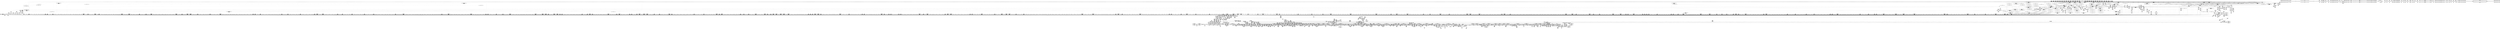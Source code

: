 digraph {
	CE0x3ea5900 [shape=record,shape=Mrecord,label="{CE0x3ea5900|i64*_getelementptr_inbounds_(_28_x_i64_,_28_x_i64_*___llvm_gcov_ctr87,_i64_0,_i64_7)|*Constant*|*SummSource*}"]
	CE0x3ec2900 [shape=record,shape=Mrecord,label="{CE0x3ec2900|0:_i16,_4:_i32,_8:_i16,_40:_%struct.super_block*,_:_SCMRE_291,292_}"]
	CE0x3e0b690 [shape=record,shape=Mrecord,label="{CE0x3e0b690|apparmor_file_lock:_entry|*SummSink*}"]
	CE0x3e5bd00 [shape=record,shape=Mrecord,label="{CE0x3e5bd00|i64_1|*Constant*}"]
	CE0x3eaeb70 [shape=record,shape=Mrecord,label="{CE0x3eaeb70|file_inode:_entry|*SummSink*}"]
	CE0x3e54ab0 [shape=record,shape=Mrecord,label="{CE0x3e54ab0|aa_cred_profile:_tmp6|security/apparmor/include/context.h,100|*SummSource*}"]
	CE0x3f46e70 [shape=record,shape=Mrecord,label="{CE0x3f46e70|80:_i64,_:_CRE_1333,1334_}"]
	CE0x3ecc950 [shape=record,shape=Mrecord,label="{CE0x3ecc950|__aa_current_profile:_call4|security/apparmor/include/context.h,138|*SummSource*}"]
	CE0x3f487f0 [shape=record,shape=Mrecord,label="{CE0x3f487f0|80:_i64,_:_CRE_1357,1358_}"]
	CE0x3f4be60 [shape=record,shape=Mrecord,label="{CE0x3f4be60|80:_i64,_:_CRE_1630,1631_}"]
	CE0x3e55420 [shape=record,shape=Mrecord,label="{CE0x3e55420|16:_%struct.vfsmount*,_24:_%struct.dentry*,_32:_%struct.inode*,_408:_%struct.cred*,_456:_i8*,_:_CRE_70,71_}"]
	CE0x3eb8b40 [shape=record,shape=Mrecord,label="{CE0x3eb8b40|common_file_perm:_tmp39|security/apparmor/lsm.c,447}"]
	CE0x3f194f0 [shape=record,shape=Mrecord,label="{CE0x3f194f0|0:_i16,_4:_i32,_8:_i16,_40:_%struct.super_block*,_:_SCMRE_575,576_}"]
	CE0x3e8c850 [shape=record,shape=Mrecord,label="{CE0x3e8c850|common_file_perm:_tmp4|*LoadInst*|security/apparmor/lsm.c,428|*SummSource*}"]
	CE0x3e66a90 [shape=record,shape=Mrecord,label="{CE0x3e66a90|common_file_perm:_do.end}"]
	CE0x3e2ee70 [shape=record,shape=Mrecord,label="{CE0x3e2ee70|16:_%struct.vfsmount*,_24:_%struct.dentry*,_32:_%struct.inode*,_408:_%struct.cred*,_456:_i8*,_:_CRE_208,209_}"]
	CE0x3e8e820 [shape=record,shape=Mrecord,label="{CE0x3e8e820|i64_5|*Constant*|*SummSink*}"]
	CE0x3eb0ff0 [shape=record,shape=Mrecord,label="{CE0x3eb0ff0|__aa_current_profile:_entry}"]
	CE0x3f31a60 [shape=record,shape=Mrecord,label="{CE0x3f31a60|80:_i64,_:_CRE_472,480_|*MultipleSource*|*LoadInst*|security/apparmor/include/apparmor.h,117|security/apparmor/include/apparmor.h,117}"]
	CE0x3e94d90 [shape=record,shape=Mrecord,label="{CE0x3e94d90|common_file_perm:_tmp7|security/apparmor/lsm.c,432|*SummSink*}"]
	CE0x3e9c310 [shape=record,shape=Mrecord,label="{CE0x3e9c310|common_file_perm:_tmp45|security/apparmor/lsm.c,447}"]
	CE0x3eeee10 [shape=record,shape=Mrecord,label="{CE0x3eeee10|i64*_getelementptr_inbounds_(_16_x_i64_,_16_x_i64_*___llvm_gcov_ctr46,_i64_0,_i64_12)|*Constant*|*SummSource*}"]
	CE0x3f30300 [shape=record,shape=Mrecord,label="{CE0x3f30300|80:_i64,_:_CRE_443,444_}"]
	CE0x3e4af90 [shape=record,shape=Mrecord,label="{CE0x3e4af90|16:_%struct.vfsmount*,_24:_%struct.dentry*,_32:_%struct.inode*,_408:_%struct.cred*,_456:_i8*,_:_CRE_73,74_}"]
	CE0x3e47740 [shape=record,shape=Mrecord,label="{CE0x3e47740|common_file_perm:_do.body5}"]
	CE0x3fb9970 [shape=record,shape=Mrecord,label="{CE0x3fb9970|aa_path_perm:_op|Function::aa_path_perm&Arg::op::|*SummSink*}"]
	CE0x3f47d50 [shape=record,shape=Mrecord,label="{CE0x3f47d50|80:_i64,_:_CRE_1347,1348_}"]
	CE0x3e68c90 [shape=record,shape=Mrecord,label="{CE0x3e68c90|common_file_perm:_do.body4}"]
	CE0x3e2f1f0 [shape=record,shape=Mrecord,label="{CE0x3e2f1f0|16:_%struct.vfsmount*,_24:_%struct.dentry*,_32:_%struct.inode*,_408:_%struct.cred*,_456:_i8*,_:_CRE_210,211_}"]
	CE0x3ebef30 [shape=record,shape=Mrecord,label="{CE0x3ebef30|0:_i16,_4:_i32,_8:_i16,_40:_%struct.super_block*,_:_SCMRE_254,255_}"]
	CE0x3f30a70 [shape=record,shape=Mrecord,label="{CE0x3f30a70|80:_i64,_:_CRE_450,451_}"]
	CE0x3eeba50 [shape=record,shape=Mrecord,label="{CE0x3eeba50|aa_cred_profile:_security|security/apparmor/include/context.h,99}"]
	CE0x3f23040 [shape=record,shape=Mrecord,label="{CE0x3f23040|0:_i16,_4:_i32,_8:_i16,_40:_%struct.super_block*,_:_SCMRE_865,866_}"]
	CE0x3fb9b70 [shape=record,shape=Mrecord,label="{CE0x3fb9b70|aa_path_perm:_profile|Function::aa_path_perm&Arg::profile::}"]
	CE0x3ea3aa0 [shape=record,shape=Mrecord,label="{CE0x3ea3aa0|aa_cred_profile:_tobool4|security/apparmor/include/context.h,100}"]
	CE0x3eb3430 [shape=record,shape=Mrecord,label="{CE0x3eb3430|_ret_%struct.inode*_%tmp4,_!dbg_!15470|include/linux/fs.h,1916|*SummSink*}"]
	CE0x3f454f0 [shape=record,shape=Mrecord,label="{CE0x3f454f0|80:_i64,_:_CRE_1309,1310_}"]
	CE0x3fbee40 [shape=record,shape=Mrecord,label="{CE0x3fbee40|i32_100|*Constant*}"]
	CE0x3f47c40 [shape=record,shape=Mrecord,label="{CE0x3f47c40|80:_i64,_:_CRE_1346,1347_}"]
	CE0x3e3e740 [shape=record,shape=Mrecord,label="{CE0x3e3e740|common_file_perm:_if.end14|*SummSink*}"]
	CE0x3eb7fc0 [shape=record,shape=Mrecord,label="{CE0x3eb7fc0|i64_20|*Constant*}"]
	CE0x3e95c30 [shape=record,shape=Mrecord,label="{CE0x3e95c30|common_file_perm:_tmp8|security/apparmor/lsm.c,432|*SummSink*}"]
	CE0x3f59fc0 [shape=record,shape=Mrecord,label="{CE0x3f59fc0|__aa_current_profile:_tmp9|security/apparmor/include/context.h,138}"]
	CE0x3f5c840 [shape=record,shape=Mrecord,label="{CE0x3f5c840|void_(i8*,_i32,_i64)*_asm_sideeffect_1:_09ud2_0A.pushsection___bug_table,_22a_22_0A2:_09.long_1b_-_2b,_$_0:c_-_2b_0A_09.word_$_1:c_,_0_0A_09.org_2b+$_2:c_0A.popsection_,_i,i,i,_dirflag_,_fpsr_,_flags_}"]
	CE0x3f45710 [shape=record,shape=Mrecord,label="{CE0x3f45710|80:_i64,_:_CRE_1311,1312_}"]
	CE0x3f3c3a0 [shape=record,shape=Mrecord,label="{CE0x3f3c3a0|80:_i64,_:_CRE_152,160_|*MultipleSource*|*LoadInst*|security/apparmor/include/apparmor.h,117|security/apparmor/include/apparmor.h,117}"]
	CE0x3e38950 [shape=record,shape=Mrecord,label="{CE0x3e38950|aa_file_perm:_profile|Function::aa_file_perm&Arg::profile::|*SummSink*}"]
	CE0x3e89bf0 [shape=record,shape=Mrecord,label="{CE0x3e89bf0|aa_cred_profile:_if.then}"]
	CE0x3eecf70 [shape=record,shape=Mrecord,label="{CE0x3eecf70|aa_cred_profile:_tmp22|security/apparmor/include/context.h,100|*SummSink*}"]
	CE0x3e3b620 [shape=record,shape=Mrecord,label="{CE0x3e3b620|common_file_perm:_land.lhs.true}"]
	CE0x3f3b020 [shape=record,shape=Mrecord,label="{CE0x3f3b020|80:_i64,_:_CRE_80,88_|*MultipleSource*|*LoadInst*|security/apparmor/include/apparmor.h,117|security/apparmor/include/apparmor.h,117}"]
	CE0x3f4ac30 [shape=record,shape=Mrecord,label="{CE0x3f4ac30|80:_i64,_:_CRE_1608,1612_|*MultipleSource*|*LoadInst*|security/apparmor/include/apparmor.h,117|security/apparmor/include/apparmor.h,117}"]
	CE0x3ef3100 [shape=record,shape=Mrecord,label="{CE0x3ef3100|0:_i16,_4:_i32,_8:_i16,_40:_%struct.super_block*,_:_SCMRE_174,175_}"]
	CE0x3e56010 [shape=record,shape=Mrecord,label="{CE0x3e56010|%struct.aa_task_cxt*_null|*Constant*|*SummSink*}"]
	CE0x3f44ae0 [shape=record,shape=Mrecord,label="{CE0x3f44ae0|80:_i64,_:_CRE_1288,1296_|*MultipleSource*|*LoadInst*|security/apparmor/include/apparmor.h,117|security/apparmor/include/apparmor.h,117}"]
	CE0x3eda9b0 [shape=record,shape=Mrecord,label="{CE0x3eda9b0|aa_cred_profile:_tmp6|security/apparmor/include/context.h,100}"]
	CE0x3e9f970 [shape=record,shape=Mrecord,label="{CE0x3e9f970|common_file_perm:_tmp50|security/apparmor/lsm.c,448|*SummSink*}"]
	CE0x3ef4cd0 [shape=record,shape=Mrecord,label="{CE0x3ef4cd0|aa_cred_profile:_tmp34|security/apparmor/include/context.h,101|*SummSink*}"]
	CE0x3f353d0 [shape=record,shape=Mrecord,label="{CE0x3f353d0|80:_i64,_:_CRE_595,596_}"]
	CE0x3ecac40 [shape=record,shape=Mrecord,label="{CE0x3ecac40|GLOBAL:_get_current|*Constant*}"]
	CE0x3ea1ef0 [shape=record,shape=Mrecord,label="{CE0x3ea1ef0|i32_432|*Constant*|*SummSource*}"]
	CE0x3e1b540 [shape=record,shape=Mrecord,label="{CE0x3e1b540|common_file_perm:_tmp21|security/apparmor/lsm.c,432|*SummSource*}"]
	CE0x3ecb510 [shape=record,shape=Mrecord,label="{CE0x3ecb510|_ret_%struct.task_struct*_%tmp4,_!dbg_!15471|./arch/x86/include/asm/current.h,14|*SummSource*}"]
	CE0x3f4d6d0 [shape=record,shape=Mrecord,label="{CE0x3f4d6d0|80:_i64,_:_CRE_1653,1654_}"]
	CE0x3f5ed80 [shape=record,shape=Mrecord,label="{CE0x3f5ed80|i64*_getelementptr_inbounds_(_11_x_i64_,_11_x_i64_*___llvm_gcov_ctr58,_i64_0,_i64_0)|*Constant*}"]
	CE0x3e84450 [shape=record,shape=Mrecord,label="{CE0x3e84450|aa_cred_profile:_do.end8}"]
	CE0x3e3f590 [shape=record,shape=Mrecord,label="{CE0x3e3f590|16:_%struct.vfsmount*,_24:_%struct.dentry*,_32:_%struct.inode*,_408:_%struct.cred*,_456:_i8*,_:_CRE_151,152_}"]
	CE0x3f7a0c0 [shape=record,shape=Mrecord,label="{CE0x3f7a0c0|aa_cred_profile:_do.body}"]
	CE0x3fb6640 [shape=record,shape=Mrecord,label="{CE0x3fb6640|aa_cred_profile:_tmp25|security/apparmor/include/context.h,100}"]
	CE0x3f24b90 [shape=record,shape=Mrecord,label="{CE0x3f24b90|0:_i16,_4:_i32,_8:_i16,_40:_%struct.super_block*,_:_SCMRE_882,883_}"]
	CE0x3e33cd0 [shape=record,shape=Mrecord,label="{CE0x3e33cd0|common_file_perm:_f_security|security/apparmor/lsm.c,428|*SummSource*}"]
	CE0x3f33b60 [shape=record,shape=Mrecord,label="{CE0x3f33b60|80:_i64,_:_CRE_572,573_}"]
	CE0x3e4a4f0 [shape=record,shape=Mrecord,label="{CE0x3e4a4f0|16:_%struct.vfsmount*,_24:_%struct.dentry*,_32:_%struct.inode*,_408:_%struct.cred*,_456:_i8*,_:_CRE_58,59_}"]
	CE0x3f493a0 [shape=record,shape=Mrecord,label="{CE0x3f493a0|80:_i64,_:_CRE_1368,1369_}"]
	CE0x3f23640 [shape=record,shape=Mrecord,label="{CE0x3f23640|0:_i16,_4:_i32,_8:_i16,_40:_%struct.super_block*,_:_SCMRE_868,869_}"]
	CE0x3e81780 [shape=record,shape=Mrecord,label="{CE0x3e81780|_call_void_mcount()_#2}"]
	CE0x3f59e20 [shape=record,shape=Mrecord,label="{CE0x3f59e20|i64_4|*Constant*|*SummSink*}"]
	CE0x3e392c0 [shape=record,shape=Mrecord,label="{CE0x3e392c0|i32_0|*Constant*|*SummSource*}"]
	CE0x3f2d440 [shape=record,shape=Mrecord,label="{CE0x3f2d440|80:_i64,_:_CRE_399,400_}"]
	CE0x3f45e80 [shape=record,shape=Mrecord,label="{CE0x3f45e80|80:_i64,_:_CRE_1318,1319_}"]
	CE0x3ee5960 [shape=record,shape=Mrecord,label="{CE0x3ee5960|i64*_getelementptr_inbounds_(_2_x_i64_,_2_x_i64_*___llvm_gcov_ctr12,_i64_0,_i64_0)|*Constant*}"]
	CE0x3ec4520 [shape=record,shape=Mrecord,label="{CE0x3ec4520|0:_i16,_4:_i32,_8:_i16,_40:_%struct.super_block*,_:_SCMRE_309,310_}"]
	CE0x3ec3580 [shape=record,shape=Mrecord,label="{CE0x3ec3580|0:_i16,_4:_i32,_8:_i16,_40:_%struct.super_block*,_:_SCMRE_299,300_}"]
	CE0x3f43490 [shape=record,shape=Mrecord,label="{CE0x3f43490|80:_i64,_:_CRE_1260,1261_}"]
	CE0x3f6d960 [shape=record,shape=Mrecord,label="{CE0x3f6d960|aa_file_perm:_tmp3}"]
	CE0x3ea2010 [shape=record,shape=Mrecord,label="{CE0x3ea2010|i32_432|*Constant*|*SummSink*}"]
	CE0x3ecba30 [shape=record,shape=Mrecord,label="{CE0x3ecba30|i32_78|*Constant*|*SummSource*}"]
	CE0x3f416d0 [shape=record,shape=Mrecord,label="{CE0x3f416d0|80:_i64,_:_CRE_1232,1233_}"]
	CE0x3e5bb80 [shape=record,shape=Mrecord,label="{CE0x3e5bb80|i32_22|*Constant*}"]
	CE0x3ebb100 [shape=record,shape=Mrecord,label="{CE0x3ebb100|0:_i16,_4:_i32,_8:_i16,_40:_%struct.super_block*,_:_SCMRE_191,192_}"]
	CE0x3f6e490 [shape=record,shape=Mrecord,label="{CE0x3f6e490|__aa_current_profile:_if.then|*SummSink*}"]
	CE0x3f344f0 [shape=record,shape=Mrecord,label="{CE0x3f344f0|80:_i64,_:_CRE_581,582_}"]
	CE0x3ee8020 [shape=record,shape=Mrecord,label="{CE0x3ee8020|0:_i16,_4:_i32,_8:_i16,_40:_%struct.super_block*,_:_SCMRE_12,16_|*MultipleSource*|security/apparmor/lsm.c,435|security/apparmor/include/apparmor.h,117|Function::mediated_filesystem&Arg::inode::|*LoadInst*|include/linux/fs.h,1916}"]
	CE0x3f4bf70 [shape=record,shape=Mrecord,label="{CE0x3f4bf70|80:_i64,_:_CRE_1631,1632_}"]
	CE0x3f6fef0 [shape=record,shape=Mrecord,label="{CE0x3f6fef0|i64_-2147483648|*Constant*|*SummSink*}"]
	CE0x3f3cf40 [shape=record,shape=Mrecord,label="{CE0x3f3cf40|80:_i64,_:_CRE_208,216_|*MultipleSource*|*LoadInst*|security/apparmor/include/apparmor.h,117|security/apparmor/include/apparmor.h,117}"]
	CE0x3f4d8f0 [shape=record,shape=Mrecord,label="{CE0x3f4d8f0|80:_i64,_:_CRE_1655,1656_}"]
	CE0x3ec17d0 [shape=record,shape=Mrecord,label="{CE0x3ec17d0|0:_i16,_4:_i32,_8:_i16,_40:_%struct.super_block*,_:_SCMRE_280,281_}"]
	CE0x3e80650 [shape=record,shape=Mrecord,label="{CE0x3e80650|i64*_getelementptr_inbounds_(_16_x_i64_,_16_x_i64_*___llvm_gcov_ctr46,_i64_0,_i64_0)|*Constant*}"]
	CE0x3f5f3f0 [shape=record,shape=Mrecord,label="{CE0x3f5f3f0|GLOBAL:___llvm_gcov_ctr58|Global_var:__llvm_gcov_ctr58}"]
	CE0x3ecbd60 [shape=record,shape=Mrecord,label="{CE0x3ecbd60|__aa_current_profile:_cred|security/apparmor/include/context.h,138|*SummSink*}"]
	CE0x3e39250 [shape=record,shape=Mrecord,label="{CE0x3e39250|i32_0|*Constant*}"]
	CE0x3ebcb90 [shape=record,shape=Mrecord,label="{CE0x3ebcb90|0:_i16,_4:_i32,_8:_i16,_40:_%struct.super_block*,_:_SCMRE_208,210_|*MultipleSource*|security/apparmor/lsm.c,435|security/apparmor/include/apparmor.h,117|Function::mediated_filesystem&Arg::inode::|*LoadInst*|include/linux/fs.h,1916}"]
	CE0x3e912b0 [shape=record,shape=Mrecord,label="{CE0x3e912b0|common_file_perm:_tmp12|security/apparmor/lsm.c,432}"]
	CE0x3f5e2e0 [shape=record,shape=Mrecord,label="{CE0x3f5e2e0|aa_cred_profile:_tmp33|security/apparmor/include/context.h,101}"]
	CE0x3f2d550 [shape=record,shape=Mrecord,label="{CE0x3f2d550|80:_i64,_:_CRE_400,401_}"]
	CE0x3f38560 [shape=record,shape=Mrecord,label="{CE0x3f38560|80:_i64,_:_CRE_680,696_|*MultipleSource*|*LoadInst*|security/apparmor/include/apparmor.h,117|security/apparmor/include/apparmor.h,117}"]
	CE0x3e88df0 [shape=record,shape=Mrecord,label="{CE0x3e88df0|GLOBAL:_current_task|Global_var:current_task|*SummSink*}"]
	CE0x3f16f70 [shape=record,shape=Mrecord,label="{CE0x3f16f70|0:_i16,_4:_i32,_8:_i16,_40:_%struct.super_block*,_:_SCMRE_552,553_}"]
	CE0x3e48570 [shape=record,shape=Mrecord,label="{CE0x3e48570|i64*_getelementptr_inbounds_(_28_x_i64_,_28_x_i64_*___llvm_gcov_ctr87,_i64_0,_i64_0)|*Constant*|*SummSink*}"]
	CE0x3e47020 [shape=record,shape=Mrecord,label="{CE0x3e47020|i64*_getelementptr_inbounds_(_2_x_i64_,_2_x_i64_*___llvm_gcov_ctr88,_i64_0,_i64_1)|*Constant*|*SummSource*}"]
	CE0x3f4bd50 [shape=record,shape=Mrecord,label="{CE0x3f4bd50|80:_i64,_:_CRE_1629,1630_}"]
	CE0x3ea9820 [shape=record,shape=Mrecord,label="{CE0x3ea9820|common_file_perm:_tmp54|security/apparmor/lsm.c,447|*SummSource*}"]
	CE0x3fb81e0 [shape=record,shape=Mrecord,label="{CE0x3fb81e0|%struct.aa_task_cxt*_null|*Constant*}"]
	CE0x3e91db0 [shape=record,shape=Mrecord,label="{CE0x3e91db0|common_file_perm:_tmp29|security/apparmor/lsm.c,434|*SummSource*}"]
	CE0x3fb9260 [shape=record,shape=Mrecord,label="{CE0x3fb9260|GLOBAL:_aa_path_perm|*Constant*|*SummSource*}"]
	CE0x3e17630 [shape=record,shape=Mrecord,label="{CE0x3e17630|16:_%struct.vfsmount*,_24:_%struct.dentry*,_32:_%struct.inode*,_408:_%struct.cred*,_456:_i8*,_:_CRE_87,88_}"]
	CE0x3f361a0 [shape=record,shape=Mrecord,label="{CE0x3f361a0|80:_i64,_:_CRE_608,609_}"]
	CE0x3f32d40 [shape=record,shape=Mrecord,label="{CE0x3f32d40|80:_i64,_:_CRE_560,561_}"]
	CE0x3e62370 [shape=record,shape=Mrecord,label="{CE0x3e62370|16:_%struct.vfsmount*,_24:_%struct.dentry*,_32:_%struct.inode*,_408:_%struct.cred*,_456:_i8*,_:_CRE_12,13_}"]
	CE0x3e4a6b0 [shape=record,shape=Mrecord,label="{CE0x3e4a6b0|16:_%struct.vfsmount*,_24:_%struct.dentry*,_32:_%struct.inode*,_408:_%struct.cred*,_456:_i8*,_:_CRE_59,60_}"]
	CE0x3f280b0 [shape=record,shape=Mrecord,label="{CE0x3f280b0|0:_i16,_4:_i32,_8:_i16,_40:_%struct.super_block*,_:_SCMRE_916,917_}"]
	CE0x3e1cd40 [shape=record,shape=Mrecord,label="{CE0x3e1cd40|common_file_perm:_tmp24|security/apparmor/lsm.c,432}"]
	CE0x3e31c80 [shape=record,shape=Mrecord,label="{CE0x3e31c80|16:_%struct.vfsmount*,_24:_%struct.dentry*,_32:_%struct.inode*,_408:_%struct.cred*,_456:_i8*,_:_CRE_186,187_}"]
	CE0x3f658c0 [shape=record,shape=Mrecord,label="{CE0x3f658c0|__aa_current_profile:_tmp15|security/apparmor/include/context.h,138|*SummSource*}"]
	CE0x3e56a80 [shape=record,shape=Mrecord,label="{CE0x3e56a80|aa_file_perm:_i_uid|security/apparmor/file.c,452|*SummSink*}"]
	CE0x3ee6bc0 [shape=record,shape=Mrecord,label="{CE0x3ee6bc0|mediated_filesystem:_bb|*SummSource*}"]
	CE0x3fb9480 [shape=record,shape=Mrecord,label="{CE0x3fb9480|aa_path_perm:_entry}"]
	CE0x3f498f0 [shape=record,shape=Mrecord,label="{CE0x3f498f0|80:_i64,_:_CRE_1373,1374_}"]
	CE0x3ea29d0 [shape=record,shape=Mrecord,label="{CE0x3ea29d0|i64*_getelementptr_inbounds_(_28_x_i64_,_28_x_i64_*___llvm_gcov_ctr87,_i64_0,_i64_6)|*Constant*}"]
	CE0x3e19150 [shape=record,shape=Mrecord,label="{CE0x3e19150|_call_void_mcount()_#2}"]
	CE0x3f792f0 [shape=record,shape=Mrecord,label="{CE0x3f792f0|aa_file_perm:_i_mode|security/apparmor/file.c,453|*SummSource*}"]
	CE0x3e87b30 [shape=record,shape=Mrecord,label="{CE0x3e87b30|aa_cred_profile:_lnot.ext|security/apparmor/include/context.h,100}"]
	CE0x3ebba60 [shape=record,shape=Mrecord,label="{CE0x3ebba60|0:_i16,_4:_i32,_8:_i16,_40:_%struct.super_block*,_:_SCMRE_197,198_}"]
	CE0x3f30960 [shape=record,shape=Mrecord,label="{CE0x3f30960|80:_i64,_:_CRE_449,450_}"]
	CE0x3e17230 [shape=record,shape=Mrecord,label="{CE0x3e17230|i64_0|*Constant*}"]
	CE0x3e2cca0 [shape=record,shape=Mrecord,label="{CE0x3e2cca0|common_file_perm:_entry|*SummSource*}"]
	CE0x3f47b30 [shape=record,shape=Mrecord,label="{CE0x3f47b30|80:_i64,_:_CRE_1345,1346_}"]
	CE0x3f44590 [shape=record,shape=Mrecord,label="{CE0x3f44590|80:_i64,_:_CRE_1276,1277_}"]
	CE0x3f670c0 [shape=record,shape=Mrecord,label="{CE0x3f670c0|aa_file_perm:_tmp5|security/apparmor/file.c,452}"]
	CE0x3e867a0 [shape=record,shape=Mrecord,label="{CE0x3e867a0|aa_cred_profile:_lnot2|security/apparmor/include/context.h,100}"]
	CE0x3f2cb70 [shape=record,shape=Mrecord,label="{CE0x3f2cb70|80:_i64,_:_CRE_392,393_}"]
	CE0x3ec7040 [shape=record,shape=Mrecord,label="{CE0x3ec7040|0:_i16,_4:_i32,_8:_i16,_40:_%struct.super_block*,_:_SCMRE_440,448_|*MultipleSource*|security/apparmor/lsm.c,435|security/apparmor/include/apparmor.h,117|Function::mediated_filesystem&Arg::inode::|*LoadInst*|include/linux/fs.h,1916}"]
	CE0x3e91f20 [shape=record,shape=Mrecord,label="{CE0x3e91f20|common_file_perm:_tmp29|security/apparmor/lsm.c,434|*SummSink*}"]
	CE0x3e27910 [shape=record,shape=Mrecord,label="{CE0x3e27910|apparmor_file_lock:_file|Function::apparmor_file_lock&Arg::file::|*SummSource*}"]
	CE0x3f6a040 [shape=record,shape=Mrecord,label="{CE0x3f6a040|aa_cred_profile:_do.cond}"]
	CE0x3f686b0 [shape=record,shape=Mrecord,label="{CE0x3f686b0|mediated_filesystem:_and|security/apparmor/include/apparmor.h,117|*SummSource*}"]
	CE0x3e66a00 [shape=record,shape=Mrecord,label="{CE0x3e66a00|44:_i32,_48:_i16,_128:_i8*,_:_SCMRE_144,152_|*MultipleSource*|Function::aa_cred_profile&Arg::cred::|*LoadInst*|security/apparmor/lsm.c,429|security/apparmor/include/context.h,99}"]
	CE0x3f4c7f0 [shape=record,shape=Mrecord,label="{CE0x3f4c7f0|80:_i64,_:_CRE_1639,1640_}"]
	CE0x3eafaf0 [shape=record,shape=Mrecord,label="{CE0x3eafaf0|common_file_perm:_tmp33|security/apparmor/lsm.c,434|*SummSource*}"]
	CE0x3f312f0 [shape=record,shape=Mrecord,label="{CE0x3f312f0|80:_i64,_:_CRE_458,459_}"]
	CE0x3f49070 [shape=record,shape=Mrecord,label="{CE0x3f49070|80:_i64,_:_CRE_1365,1366_}"]
	CE0x3e5e990 [shape=record,shape=Mrecord,label="{CE0x3e5e990|16:_%struct.vfsmount*,_24:_%struct.dentry*,_32:_%struct.inode*,_408:_%struct.cred*,_456:_i8*,_:_CRE_123,124_}"]
	CE0x3eef470 [shape=record,shape=Mrecord,label="{CE0x3eef470|aa_cred_profile:_tmp26|security/apparmor/include/context.h,100}"]
	CE0x3eb30e0 [shape=record,shape=Mrecord,label="{CE0x3eb30e0|file_inode:_f|Function::file_inode&Arg::f::|*SummSource*}"]
	CE0x3e439f0 [shape=record,shape=Mrecord,label="{CE0x3e439f0|aa_cred_profile:_tmp1|*SummSink*}"]
	CE0x3e25a00 [shape=record,shape=Mrecord,label="{CE0x3e25a00|16:_%struct.vfsmount*,_24:_%struct.dentry*,_32:_%struct.inode*,_408:_%struct.cred*,_456:_i8*,_:_CRE_63,64_}"]
	CE0x3e826e0 [shape=record,shape=Mrecord,label="{CE0x3e826e0|aa_cred_profile:_tmp10|security/apparmor/include/context.h,100|*SummSource*}"]
	CE0x3eab740 [shape=record,shape=Mrecord,label="{CE0x3eab740|i32_4|*Constant*|*SummSource*}"]
	CE0x3fb9130 [shape=record,shape=Mrecord,label="{CE0x3fb9130|GLOBAL:_aa_path_perm|*Constant*}"]
	CE0x3f58ad0 [shape=record,shape=Mrecord,label="{CE0x3f58ad0|mediated_filesystem:_tmp5|security/apparmor/include/apparmor.h,117|*SummSink*}"]
	CE0x3f22830 [shape=record,shape=Mrecord,label="{CE0x3f22830|0:_i16,_4:_i32,_8:_i16,_40:_%struct.super_block*,_:_SCMRE_848,856_|*MultipleSource*|security/apparmor/lsm.c,435|security/apparmor/include/apparmor.h,117|Function::mediated_filesystem&Arg::inode::|*LoadInst*|include/linux/fs.h,1916}"]
	CE0x3f471a0 [shape=record,shape=Mrecord,label="{CE0x3f471a0|80:_i64,_:_CRE_1336,1337_}"]
	CE0x3e8fb60 [shape=record,shape=Mrecord,label="{CE0x3e8fb60|aa_cred_profile:_tmp17|security/apparmor/include/context.h,100|*SummSource*}"]
	CE0x3e54700 [shape=record,shape=Mrecord,label="{CE0x3e54700|16:_%struct.vfsmount*,_24:_%struct.dentry*,_32:_%struct.inode*,_408:_%struct.cred*,_456:_i8*,_:_CRE_118,119_}"]
	CE0x3eb9cb0 [shape=record,shape=Mrecord,label="{CE0x3eb9cb0|0:_i16,_4:_i32,_8:_i16,_40:_%struct.super_block*,_:_SCMRE_178,179_}"]
	CE0x3e2ce60 [shape=record,shape=Mrecord,label="{CE0x3e2ce60|common_file_perm:_entry|*SummSink*}"]
	CE0x3f1adf0 [shape=record,shape=Mrecord,label="{CE0x3f1adf0|0:_i16,_4:_i32,_8:_i16,_40:_%struct.super_block*,_:_SCMRE_591,592_}"]
	CE0x390c720 [shape=record,shape=Mrecord,label="{CE0x390c720|apparmor_file_lock:_tmp7|security/apparmor/lsm.c,464}"]
	CE0x3edfce0 [shape=record,shape=Mrecord,label="{CE0x3edfce0|80:_i64,_:_CRE_1728,1736_|*MultipleSource*|*LoadInst*|security/apparmor/include/apparmor.h,117|security/apparmor/include/apparmor.h,117}"]
	CE0x3ecd940 [shape=record,shape=Mrecord,label="{CE0x3ecd940|i64*_getelementptr_inbounds_(_2_x_i64_,_2_x_i64_*___llvm_gcov_ctr12,_i64_0,_i64_0)|*Constant*|*SummSink*}"]
	CE0x3f23d80 [shape=record,shape=Mrecord,label="{CE0x3f23d80|0:_i16,_4:_i32,_8:_i16,_40:_%struct.super_block*,_:_SCMRE_873,874_}"]
	CE0x3ede9f0 [shape=record,shape=Mrecord,label="{CE0x3ede9f0|80:_i64,_:_CRE_1678,1679_}"]
	CE0x3ee1be0 [shape=record,shape=Mrecord,label="{CE0x3ee1be0|80:_i64,_:_CRE_1864,1872_|*MultipleSource*|*LoadInst*|security/apparmor/include/apparmor.h,117|security/apparmor/include/apparmor.h,117}"]
	CE0x3f2eed0 [shape=record,shape=Mrecord,label="{CE0x3f2eed0|80:_i64,_:_CRE_424,425_}"]
	CE0x3f4cc30 [shape=record,shape=Mrecord,label="{CE0x3f4cc30|80:_i64,_:_CRE_1643,1644_}"]
	CE0x3e60e50 [shape=record,shape=Mrecord,label="{CE0x3e60e50|i32_22|*Constant*|*SummSource*}"]
	CE0x3eb1f30 [shape=record,shape=Mrecord,label="{CE0x3eb1f30|_ret_%struct.aa_profile*_%call4,_!dbg_!15494|security/apparmor/include/context.h,138|*SummSource*}"]
	CE0x3ec9820 [shape=record,shape=Mrecord,label="{CE0x3ec9820|0:_i16,_4:_i32,_8:_i16,_40:_%struct.super_block*,_:_SCMRE_500,504_|*MultipleSource*|security/apparmor/lsm.c,435|security/apparmor/include/apparmor.h,117|Function::mediated_filesystem&Arg::inode::|*LoadInst*|include/linux/fs.h,1916}"]
	CE0x3fba810 [shape=record,shape=Mrecord,label="{CE0x3fba810|i32_32768|*Constant*|*SummSink*}"]
	CE0x3eed300 [shape=record,shape=Mrecord,label="{CE0x3eed300|aa_cred_profile:_tmp23|security/apparmor/include/context.h,100}"]
	CE0x3f34e80 [shape=record,shape=Mrecord,label="{CE0x3f34e80|80:_i64,_:_CRE_590,591_}"]
	CE0x3eed5e0 [shape=record,shape=Mrecord,label="{CE0x3eed5e0|aa_cred_profile:_tmp23|security/apparmor/include/context.h,100|*SummSink*}"]
	CE0x3f1dff0 [shape=record,shape=Mrecord,label="{CE0x3f1dff0|0:_i16,_4:_i32,_8:_i16,_40:_%struct.super_block*,_:_SCMRE_623,624_}"]
	CE0x3eb2170 [shape=record,shape=Mrecord,label="{CE0x3eb2170|_ret_%struct.aa_profile*_%call4,_!dbg_!15494|security/apparmor/include/context.h,138|*SummSink*}"]
	CE0x3ef14e0 [shape=record,shape=Mrecord,label="{CE0x3ef14e0|0:_i16,_4:_i32,_8:_i16,_40:_%struct.super_block*,_:_SCMRE_156,157_}"]
	CE0x3e5ffd0 [shape=record,shape=Mrecord,label="{CE0x3e5ffd0|mediated_filesystem:_tmp3|*SummSink*}"]
	CE0x3e356f0 [shape=record,shape=Mrecord,label="{CE0x3e356f0|16:_%struct.vfsmount*,_24:_%struct.dentry*,_32:_%struct.inode*,_408:_%struct.cred*,_456:_i8*,_:_CRE_428,432_|*MultipleSource*|security/apparmor/lsm.c,428|Function::common_file_perm&Arg::file::|Function::apparmor_file_lock&Arg::file::}"]
	CE0x3f26c60 [shape=record,shape=Mrecord,label="{CE0x3f26c60|0:_i16,_4:_i32,_8:_i16,_40:_%struct.super_block*,_:_SCMRE_903,904_}"]
	CE0x3f27430 [shape=record,shape=Mrecord,label="{CE0x3f27430|0:_i16,_4:_i32,_8:_i16,_40:_%struct.super_block*,_:_SCMRE_908,909_}"]
	CE0x3f64360 [shape=record,shape=Mrecord,label="{CE0x3f64360|i8_1|*Constant*|*SummSink*}"]
	CE0x3f47f70 [shape=record,shape=Mrecord,label="{CE0x3f47f70|80:_i64,_:_CRE_1349,1350_}"]
	CE0x3e46470 [shape=record,shape=Mrecord,label="{CE0x3e46470|common_file_perm:_do.body5|*SummSource*}"]
	CE0x3e64f20 [shape=record,shape=Mrecord,label="{CE0x3e64f20|i64_3|*Constant*}"]
	CE0x3e1bc10 [shape=record,shape=Mrecord,label="{CE0x3e1bc10|common_file_perm:_tmp22|security/apparmor/lsm.c,432|*SummSource*}"]
	CE0x3e69db0 [shape=record,shape=Mrecord,label="{CE0x3e69db0|16:_%struct.vfsmount*,_24:_%struct.dentry*,_32:_%struct.inode*,_408:_%struct.cred*,_456:_i8*,_:_CRE_171,172_}"]
	CE0x3f19360 [shape=record,shape=Mrecord,label="{CE0x3f19360|0:_i16,_4:_i32,_8:_i16,_40:_%struct.super_block*,_:_SCMRE_574,575_}"]
	CE0x3fc0e30 [shape=record,shape=Mrecord,label="{CE0x3fc0e30|file_inode17:_bb}"]
	CE0x3e242e0 [shape=record,shape=Mrecord,label="{CE0x3e242e0|common_file_perm:_do.end9}"]
	CE0x3e94740 [shape=record,shape=Mrecord,label="{CE0x3e94740|common_file_perm:_f_path|security/apparmor/lsm.c,434|*SummSink*}"]
	CE0x3ea0530 [shape=record,shape=Mrecord,label="{CE0x3ea0530|i32_-1|*Constant*|*SummSource*}"]
	CE0x3e83d20 [shape=record,shape=Mrecord,label="{CE0x3e83d20|0:_i16,_4:_i32,_8:_i16,_40:_%struct.super_block*,_:_SCMRE_140,141_}"]
	CE0x3ecb300 [shape=record,shape=Mrecord,label="{CE0x3ecb300|get_current:_entry|*SummSink*}"]
	CE0x3f68f90 [shape=record,shape=Mrecord,label="{CE0x3f68f90|mediated_filesystem:_lnot|security/apparmor/include/apparmor.h,117}"]
	CE0x3f210f0 [shape=record,shape=Mrecord,label="{CE0x3f210f0|0:_i16,_4:_i32,_8:_i16,_40:_%struct.super_block*,_:_SCMRE_768,776_|*MultipleSource*|security/apparmor/lsm.c,435|security/apparmor/include/apparmor.h,117|Function::mediated_filesystem&Arg::inode::|*LoadInst*|include/linux/fs.h,1916}"]
	CE0x3e810b0 [shape=record,shape=Mrecord,label="{CE0x3e810b0|0:_i16,_4:_i32,_8:_i16,_40:_%struct.super_block*,_:_SCMRE_150,151_}"]
	CE0x3e52370 [shape=record,shape=Mrecord,label="{CE0x3e52370|aa_cred_profile:_tmp3|*SummSource*}"]
	CE0x3f3a740 [shape=record,shape=Mrecord,label="{CE0x3f3a740|80:_i64,_:_CRE_40,48_|*MultipleSource*|*LoadInst*|security/apparmor/include/apparmor.h,117|security/apparmor/include/apparmor.h,117}"]
	CE0x3f5aac0 [shape=record,shape=Mrecord,label="{CE0x3f5aac0|GLOBAL:___aa_current_profile.__warned|Global_var:__aa_current_profile.__warned}"]
	CE0x3f426c0 [shape=record,shape=Mrecord,label="{CE0x3f426c0|80:_i64,_:_CRE_1247,1248_}"]
	"CONST[source:0(mediator),value:2(dynamic)][purpose:{object}]"
	CE0x3e65510 [shape=record,shape=Mrecord,label="{CE0x3e65510|common_file_perm:_if.then26}"]
	CE0x3e4ec50 [shape=record,shape=Mrecord,label="{CE0x3e4ec50|common_file_perm:_tmp56|security/apparmor/lsm.c,449|*SummSink*}"]
	CE0x3f48190 [shape=record,shape=Mrecord,label="{CE0x3f48190|80:_i64,_:_CRE_1351,1352_}"]
	CE0x3e9f070 [shape=record,shape=Mrecord,label="{CE0x3e9f070|common_file_perm:_allow|security/apparmor/lsm.c,448|*SummSource*}"]
	CE0x3f225d0 [shape=record,shape=Mrecord,label="{CE0x3f225d0|0:_i16,_4:_i32,_8:_i16,_40:_%struct.super_block*,_:_SCMRE_840,848_|*MultipleSource*|security/apparmor/lsm.c,435|security/apparmor/include/apparmor.h,117|Function::mediated_filesystem&Arg::inode::|*LoadInst*|include/linux/fs.h,1916}"]
	CE0x3f1e4a0 [shape=record,shape=Mrecord,label="{CE0x3f1e4a0|0:_i16,_4:_i32,_8:_i16,_40:_%struct.super_block*,_:_SCMRE_640,648_|*MultipleSource*|security/apparmor/lsm.c,435|security/apparmor/include/apparmor.h,117|Function::mediated_filesystem&Arg::inode::|*LoadInst*|include/linux/fs.h,1916}"]
	CE0x3e1b220 [shape=record,shape=Mrecord,label="{CE0x3e1b220|common_file_perm:_mask|Function::common_file_perm&Arg::mask::|*SummSink*}"]
	CE0x3f841a0 [shape=record,shape=Mrecord,label="{CE0x3f841a0|_ret_%struct.inode*_%tmp4,_!dbg_!15470|include/linux/fs.h,1916}"]
	CE0x3e0e990 [shape=record,shape=Mrecord,label="{CE0x3e0e990|apparmor_file_lock:_entry|*SummSource*}"]
	CE0x3e14990 [shape=record,shape=Mrecord,label="{CE0x3e14990|apparmor_file_lock:_tmp1}"]
	CE0x3e923e0 [shape=record,shape=Mrecord,label="{CE0x3e923e0|common_file_perm:_conv|security/apparmor/lsm.c,432}"]
	CE0x3f1dcd0 [shape=record,shape=Mrecord,label="{CE0x3f1dcd0|0:_i16,_4:_i32,_8:_i16,_40:_%struct.super_block*,_:_SCMRE_621,622_}"]
	CE0x3e94030 [shape=record,shape=Mrecord,label="{CE0x3e94030|common_file_perm:_tmp6|*LoadInst*|security/apparmor/lsm.c,429|*SummSink*}"]
	CE0x3f7b900 [shape=record,shape=Mrecord,label="{CE0x3f7b900|aa_cred_profile:_tmp18|security/apparmor/include/context.h,100}"]
	CE0x3e8e440 [shape=record,shape=Mrecord,label="{CE0x3e8e440|i64_6|*Constant*|*SummSource*}"]
	CE0x3edef40 [shape=record,shape=Mrecord,label="{CE0x3edef40|80:_i64,_:_CRE_1683,1684_}"]
	CE0x3e1a930 [shape=record,shape=Mrecord,label="{CE0x3e1a930|common_file_perm:_file|Function::common_file_perm&Arg::file::}"]
	CE0x3e575f0 [shape=record,shape=Mrecord,label="{CE0x3e575f0|common_file_perm:_tmp2|*SummSource*}"]
	CE0x3f703a0 [shape=record,shape=Mrecord,label="{CE0x3f703a0|i8*_getelementptr_inbounds_(_45_x_i8_,_45_x_i8_*_.str14,_i32_0,_i32_0)|*Constant*}"]
	CE0x3ea30b0 [shape=record,shape=Mrecord,label="{CE0x3ea30b0|aa_cred_profile:_conv|security/apparmor/include/context.h,100|*SummSink*}"]
	CE0x3e32850 [shape=record,shape=Mrecord,label="{CE0x3e32850|16:_%struct.vfsmount*,_24:_%struct.dentry*,_32:_%struct.inode*,_408:_%struct.cred*,_456:_i8*,_:_CRE_91,92_}"]
	CE0x3e39d60 [shape=record,shape=Mrecord,label="{CE0x3e39d60|16:_%struct.vfsmount*,_24:_%struct.dentry*,_32:_%struct.inode*,_408:_%struct.cred*,_456:_i8*,_:_CRE_200,201_}"]
	CE0x3f79180 [shape=record,shape=Mrecord,label="{CE0x3f79180|aa_file_perm:_i_mode|security/apparmor/file.c,453}"]
	CE0x3e65850 [shape=record,shape=Mrecord,label="{CE0x3e65850|44:_i32,_48:_i16,_128:_i8*,_:_SCMRE_32,36_|*MultipleSource*|Function::aa_cred_profile&Arg::cred::|*LoadInst*|security/apparmor/lsm.c,429|security/apparmor/include/context.h,99}"]
	CE0x3f49d30 [shape=record,shape=Mrecord,label="{CE0x3f49d30|80:_i64,_:_CRE_1384,1392_|*MultipleSource*|*LoadInst*|security/apparmor/include/apparmor.h,117|security/apparmor/include/apparmor.h,117}"]
	CE0x3f71040 [shape=record,shape=Mrecord,label="{CE0x3f71040|__aa_current_profile:_tmp18|security/apparmor/include/context.h,138|*SummSink*}"]
	CE0x3e270c0 [shape=record,shape=Mrecord,label="{CE0x3e270c0|16:_%struct.vfsmount*,_24:_%struct.dentry*,_32:_%struct.inode*,_408:_%struct.cred*,_456:_i8*,_:_CRE_102,103_}"]
	CE0x3e35ef0 [shape=record,shape=Mrecord,label="{CE0x3e35ef0|_call_void_asm_sideeffect_1:_09ud2_0A.pushsection___bug_table,_22a_22_0A2:_09.long_1b_-_2b,_$_0:c_-_2b_0A_09.word_$_1:c_,_0_0A_09.org_2b+$_2:c_0A.popsection_,_i,i,i,_dirflag_,_fpsr_,_flags_(i8*_getelementptr_inbounds_(_24_x_i8_,_24_x_i8_*_.str8,_i32_0,_i32_0),_i32_432,_i64_12)_#2,_!dbg_!15488,_!srcloc_!15491|security/apparmor/lsm.c,432|*SummSource*}"]
	CE0x3f283d0 [shape=record,shape=Mrecord,label="{CE0x3f283d0|0:_i16,_4:_i32,_8:_i16,_40:_%struct.super_block*,_:_SCMRE_918,919_}"]
	CE0x3ebc870 [shape=record,shape=Mrecord,label="{CE0x3ebc870|0:_i16,_4:_i32,_8:_i16,_40:_%struct.super_block*,_:_SCMRE_206,207_}"]
	CE0x3ede8e0 [shape=record,shape=Mrecord,label="{CE0x3ede8e0|80:_i64,_:_CRE_1677,1678_}"]
	CE0x3f3fe10 [shape=record,shape=Mrecord,label="{CE0x3f3fe10|80:_i64,_:_CRE_1209,1210_}"]
	CE0x3fba980 [shape=record,shape=Mrecord,label="{CE0x3fba980|aa_cred_profile:_tmp21|security/apparmor/include/context.h,100}"]
	CE0x3e83010 [shape=record,shape=Mrecord,label="{CE0x3e83010|i64*_getelementptr_inbounds_(_16_x_i64_,_16_x_i64_*___llvm_gcov_ctr46,_i64_0,_i64_14)|*Constant*|*SummSink*}"]
	CE0x3f2fa80 [shape=record,shape=Mrecord,label="{CE0x3f2fa80|80:_i64,_:_CRE_435,436_}"]
	CE0x3eb9790 [shape=record,shape=Mrecord,label="{CE0x3eb9790|common_file_perm:_mode17|security/apparmor/lsm.c,447|*SummSource*}"]
	CE0x3f2c4d0 [shape=record,shape=Mrecord,label="{CE0x3f2c4d0|mediated_filesystem:_tmp4|*LoadInst*|security/apparmor/include/apparmor.h,117}"]
	CE0x3fbf8a0 [shape=record,shape=Mrecord,label="{CE0x3fbf8a0|i64_3|*Constant*}"]
	CE0x3f3b5c0 [shape=record,shape=Mrecord,label="{CE0x3f3b5c0|80:_i64,_:_CRE_104,112_|*MultipleSource*|*LoadInst*|security/apparmor/include/apparmor.h,117|security/apparmor/include/apparmor.h,117}"]
	CE0x3e3a460 [shape=record,shape=Mrecord,label="{CE0x3e3a460|16:_%struct.vfsmount*,_24:_%struct.dentry*,_32:_%struct.inode*,_408:_%struct.cred*,_456:_i8*,_:_CRE_204,205_}"]
	CE0x3f4cf60 [shape=record,shape=Mrecord,label="{CE0x3f4cf60|80:_i64,_:_CRE_1646,1647_}"]
	CE0x3ebc550 [shape=record,shape=Mrecord,label="{CE0x3ebc550|0:_i16,_4:_i32,_8:_i16,_40:_%struct.super_block*,_:_SCMRE_204,205_}"]
	CE0x3e58ed0 [shape=record,shape=Mrecord,label="{CE0x3e58ed0|16:_%struct.vfsmount*,_24:_%struct.dentry*,_32:_%struct.inode*,_408:_%struct.cred*,_456:_i8*,_:_CRE_1,2_}"]
	CE0x3ec7db0 [shape=record,shape=Mrecord,label="{CE0x3ec7db0|0:_i16,_4:_i32,_8:_i16,_40:_%struct.super_block*,_:_SCMRE_473,474_}"]
	CE0x3ea2a40 [shape=record,shape=Mrecord,label="{CE0x3ea2a40|i64*_getelementptr_inbounds_(_28_x_i64_,_28_x_i64_*___llvm_gcov_ctr87,_i64_0,_i64_6)|*Constant*|*SummSource*}"]
	CE0x3e5ba90 [shape=record,shape=Mrecord,label="{CE0x3e5ba90|aa_cred_profile:_tmp2|*SummSink*}"]
	CE0x3e93c90 [shape=record,shape=Mrecord,label="{CE0x3e93c90|common_file_perm:_f_cred|security/apparmor/lsm.c,429}"]
	CE0x3e455a0 [shape=record,shape=Mrecord,label="{CE0x3e455a0|0:_i16,_4:_i32,_8:_i16,_40:_%struct.super_block*,_:_SCMRE_48,56_|*MultipleSource*|security/apparmor/lsm.c,435|security/apparmor/include/apparmor.h,117|Function::mediated_filesystem&Arg::inode::|*LoadInst*|include/linux/fs.h,1916}"]
	CE0x3f2fec0 [shape=record,shape=Mrecord,label="{CE0x3f2fec0|80:_i64,_:_CRE_439,440_}"]
	CE0x3f2e980 [shape=record,shape=Mrecord,label="{CE0x3f2e980|80:_i64,_:_CRE_419,420_}"]
	CE0x3e4bb20 [shape=record,shape=Mrecord,label="{CE0x3e4bb20|aa_cred_profile:_tmp5|security/apparmor/include/context.h,99|*SummSink*}"]
	CE0x3f5ef80 [shape=record,shape=Mrecord,label="{CE0x3f5ef80|get_current:_tmp2|*SummSource*}"]
	CE0x3f178d0 [shape=record,shape=Mrecord,label="{CE0x3f178d0|0:_i16,_4:_i32,_8:_i16,_40:_%struct.super_block*,_:_SCMRE_557,558_}"]
	CE0x3f45f90 [shape=record,shape=Mrecord,label="{CE0x3f45f90|80:_i64,_:_CRE_1319,1320_}"]
	CE0x3ee2550 [shape=record,shape=Mrecord,label="{CE0x3ee2550|i64*_getelementptr_inbounds_(_16_x_i64_,_16_x_i64_*___llvm_gcov_ctr46,_i64_0,_i64_7)|*Constant*}"]
	CE0x3ee5670 [shape=record,shape=Mrecord,label="{CE0x3ee5670|aa_cred_profile:_tmp19|security/apparmor/include/context.h,100|*SummSink*}"]
	CE0x3e93d20 [shape=record,shape=Mrecord,label="{CE0x3e93d20|common_file_perm:_f_cred|security/apparmor/lsm.c,429|*SummSource*}"]
	CE0x3ebe120 [shape=record,shape=Mrecord,label="{CE0x3ebe120|0:_i16,_4:_i32,_8:_i16,_40:_%struct.super_block*,_:_SCMRE_245,246_}"]
	CE0x3f42c10 [shape=record,shape=Mrecord,label="{CE0x3f42c10|80:_i64,_:_CRE_1252,1253_}"]
	CE0x3a30900 [shape=record,shape=Mrecord,label="{CE0x3a30900|apparmor_file_lock:_if.end}"]
	CE0x3e13230 [shape=record,shape=Mrecord,label="{CE0x3e13230|_call_void_mcount()_#2|*SummSource*}"]
	CE0x3f46c50 [shape=record,shape=Mrecord,label="{CE0x3f46c50|80:_i64,_:_CRE_1331,1332_}"]
	CE0x3f7bfc0 [shape=record,shape=Mrecord,label="{CE0x3f7bfc0|aa_cred_profile:_tmp11|security/apparmor/include/context.h,100}"]
	CE0x3e3c070 [shape=record,shape=Mrecord,label="{CE0x3e3c070|16:_%struct.vfsmount*,_24:_%struct.dentry*,_32:_%struct.inode*,_408:_%struct.cred*,_456:_i8*,_:_CRE_176,177_}"]
	CE0x3e99480 [shape=record,shape=Mrecord,label="{CE0x3e99480|aa_cred_profile:_cred|Function::aa_cred_profile&Arg::cred::|*SummSink*}"]
	CE0x3e38e50 [shape=record,shape=Mrecord,label="{CE0x3e38e50|aa_file_perm:_file|Function::aa_file_perm&Arg::file::|*SummSink*}"]
	CE0x3f5c7d0 [shape=record,shape=Mrecord,label="{CE0x3f5c7d0|i64*_getelementptr_inbounds_(_16_x_i64_,_16_x_i64_*___llvm_gcov_ctr46,_i64_0,_i64_9)|*Constant*}"]
	CE0x3f19680 [shape=record,shape=Mrecord,label="{CE0x3f19680|0:_i16,_4:_i32,_8:_i16,_40:_%struct.super_block*,_:_SCMRE_576,577_}"]
	CE0x3f1bf20 [shape=record,shape=Mrecord,label="{CE0x3f1bf20|0:_i16,_4:_i32,_8:_i16,_40:_%struct.super_block*,_:_SCMRE_602,603_}"]
	CE0x3f44260 [shape=record,shape=Mrecord,label="{CE0x3f44260|80:_i64,_:_CRE_1273,1274_}"]
	CE0x3f17220 [shape=record,shape=Mrecord,label="{CE0x3f17220|0:_i16,_4:_i32,_8:_i16,_40:_%struct.super_block*,_:_SCMRE_553,554_}"]
	CE0x3e85640 [shape=record,shape=Mrecord,label="{CE0x3e85640|aa_cred_profile:_tmp12|security/apparmor/include/context.h,100|*SummSink*}"]
	CE0x3e26d40 [shape=record,shape=Mrecord,label="{CE0x3e26d40|16:_%struct.vfsmount*,_24:_%struct.dentry*,_32:_%struct.inode*,_408:_%struct.cred*,_456:_i8*,_:_CRE_100,101_}"]
	CE0x3ebdd20 [shape=record,shape=Mrecord,label="{CE0x3ebdd20|0:_i16,_4:_i32,_8:_i16,_40:_%struct.super_block*,_:_SCMRE_242,243_}"]
	CE0x3e69330 [shape=record,shape=Mrecord,label="{CE0x3e69330|16:_%struct.vfsmount*,_24:_%struct.dentry*,_32:_%struct.inode*,_408:_%struct.cred*,_456:_i8*,_:_CRE_165,166_}"]
	CE0x3ea3740 [shape=record,shape=Mrecord,label="{CE0x3ea3740|aa_cred_profile:_expval|security/apparmor/include/context.h,100|*SummSink*}"]
	CE0x3eea0d0 [shape=record,shape=Mrecord,label="{CE0x3eea0d0|i32_100|*Constant*}"]
	CE0x3f1c6f0 [shape=record,shape=Mrecord,label="{CE0x3f1c6f0|0:_i16,_4:_i32,_8:_i16,_40:_%struct.super_block*,_:_SCMRE_607,608_}"]
	CE0x3f39100 [shape=record,shape=Mrecord,label="{CE0x3f39100|80:_i64,_:_CRE_880,896_|*MultipleSource*|*LoadInst*|security/apparmor/include/apparmor.h,117|security/apparmor/include/apparmor.h,117}"]
	CE0x3e522d0 [shape=record,shape=Mrecord,label="{CE0x3e522d0|aa_cred_profile:_tmp3}"]
	CE0x3f3b3e0 [shape=record,shape=Mrecord,label="{CE0x3f3b3e0|80:_i64,_:_CRE_96,104_|*MultipleSource*|*LoadInst*|security/apparmor/include/apparmor.h,117|security/apparmor/include/apparmor.h,117}"]
	CE0x3e18510 [shape=record,shape=Mrecord,label="{CE0x3e18510|apparmor_file_lock:_tmp8|security/apparmor/lsm.c,466}"]
	CE0x3e85a40 [shape=record,shape=Mrecord,label="{CE0x3e85a40|0:_i16,_4:_i32,_8:_i16,_40:_%struct.super_block*,_:_SCMRE_142,143_}"]
	CE0x3e57dc0 [shape=record,shape=Mrecord,label="{CE0x3e57dc0|common_file_perm:_f_security|security/apparmor/lsm.c,428|*SummSink*}"]
	CE0x3edf5a0 [shape=record,shape=Mrecord,label="{CE0x3edf5a0|80:_i64,_:_CRE_1696,1704_|*MultipleSource*|*LoadInst*|security/apparmor/include/apparmor.h,117|security/apparmor/include/apparmor.h,117}"]
	CE0x3eb7ec0 [shape=record,shape=Mrecord,label="{CE0x3eb7ec0|i64_18|*Constant*|*SummSink*}"]
	CE0x3f62c90 [shape=record,shape=Mrecord,label="{CE0x3f62c90|__aa_current_profile:_tmp14|security/apparmor/include/context.h,138|*SummSink*}"]
	CE0x3e95640 [shape=record,shape=Mrecord,label="{CE0x3e95640|GLOBAL:___llvm_gcov_ctr87|Global_var:__llvm_gcov_ctr87|*SummSource*}"]
	CE0x3f26490 [shape=record,shape=Mrecord,label="{CE0x3f26490|0:_i16,_4:_i32,_8:_i16,_40:_%struct.super_block*,_:_SCMRE_898,899_}"]
	CE0x3ec86f0 [shape=record,shape=Mrecord,label="{CE0x3ec86f0|0:_i16,_4:_i32,_8:_i16,_40:_%struct.super_block*,_:_SCMRE_479,480_}"]
	CE0x3e32f10 [shape=record,shape=Mrecord,label="{CE0x3e32f10|common_file_perm:_lor.lhs.false}"]
	CE0x3eea330 [shape=record,shape=Mrecord,label="{CE0x3eea330|i64*_getelementptr_inbounds_(_16_x_i64_,_16_x_i64_*___llvm_gcov_ctr46,_i64_0,_i64_9)|*Constant*|*SummSink*}"]
	CE0x3e63530 [shape=record,shape=Mrecord,label="{CE0x3e63530|16:_%struct.vfsmount*,_24:_%struct.dentry*,_32:_%struct.inode*,_408:_%struct.cred*,_456:_i8*,_:_CRE_15,16_}"]
	CE0x3f43160 [shape=record,shape=Mrecord,label="{CE0x3f43160|80:_i64,_:_CRE_1257,1258_}"]
	CE0x3f4d5c0 [shape=record,shape=Mrecord,label="{CE0x3f4d5c0|80:_i64,_:_CRE_1652,1653_}"]
	CE0x3e949b0 [shape=record,shape=Mrecord,label="{CE0x3e949b0|common_file_perm:_call|security/apparmor/lsm.c,429|*SummSink*}"]
	CE0x3f1a170 [shape=record,shape=Mrecord,label="{CE0x3f1a170|0:_i16,_4:_i32,_8:_i16,_40:_%struct.super_block*,_:_SCMRE_583,584_}"]
	CE0x3eef860 [shape=record,shape=Mrecord,label="{CE0x3eef860|i64*_getelementptr_inbounds_(_16_x_i64_,_16_x_i64_*___llvm_gcov_ctr46,_i64_0,_i64_13)|*Constant*|*SummSink*}"]
	CE0x3e87cb0 [shape=record,shape=Mrecord,label="{CE0x3e87cb0|aa_cred_profile:_lnot.ext|security/apparmor/include/context.h,100|*SummSource*}"]
	CE0x3e63c70 [shape=record,shape=Mrecord,label="{CE0x3e63c70|common_file_perm:_if.then|*SummSource*}"]
	CE0x3eb6050 [shape=record,shape=Mrecord,label="{CE0x3eb6050|%struct.vfsmount*_null|*Constant*|*SummSink*}"]
	CE0x3e151d0 [shape=record,shape=Mrecord,label="{CE0x3e151d0|GLOBAL:_common_file_perm|*Constant*}"]
	CE0x3f300e0 [shape=record,shape=Mrecord,label="{CE0x3f300e0|80:_i64,_:_CRE_441,442_}"]
	CE0x3a30760 [shape=record,shape=Mrecord,label="{CE0x3a30760|i64*_getelementptr_inbounds_(_5_x_i64_,_5_x_i64_*___llvm_gcov_ctr98,_i64_0,_i64_3)|*Constant*}"]
	CE0x3e64750 [shape=record,shape=Mrecord,label="{CE0x3e64750|16:_%struct.vfsmount*,_24:_%struct.dentry*,_32:_%struct.inode*,_408:_%struct.cred*,_456:_i8*,_:_CRE_16,24_|*MultipleSource*|security/apparmor/lsm.c,428|Function::common_file_perm&Arg::file::|Function::apparmor_file_lock&Arg::file::}"]
	CE0x3f401f0 [shape=record,shape=Mrecord,label="{CE0x3f401f0|80:_i64,_:_CRE_1212,1213_}"]
	CE0x3f41290 [shape=record,shape=Mrecord,label="{CE0x3f41290|80:_i64,_:_CRE_1228,1229_}"]
	CE0x3eb3f00 [shape=record,shape=Mrecord,label="{CE0x3eb3f00|_ret_i1_%lnot,_!dbg_!15473|security/apparmor/include/apparmor.h,117}"]
	CE0x3ec3bc0 [shape=record,shape=Mrecord,label="{CE0x3ec3bc0|0:_i16,_4:_i32,_8:_i16,_40:_%struct.super_block*,_:_SCMRE_303,304_}"]
	CE0x3f3b200 [shape=record,shape=Mrecord,label="{CE0x3f3b200|80:_i64,_:_CRE_88,96_|*MultipleSource*|*LoadInst*|security/apparmor/include/apparmor.h,117|security/apparmor/include/apparmor.h,117}"]
	CE0x3ea0640 [shape=record,shape=Mrecord,label="{CE0x3ea0640|i32_-1|*Constant*|*SummSink*}"]
	CE0x3ee54b0 [shape=record,shape=Mrecord,label="{CE0x3ee54b0|aa_cred_profile:_tmp19|security/apparmor/include/context.h,100|*SummSource*}"]
	CE0x3f4b4d0 [shape=record,shape=Mrecord,label="{CE0x3f4b4d0|80:_i64,_:_CRE_1621,1622_}"]
	CE0x3fb8700 [shape=record,shape=Mrecord,label="{CE0x3fb8700|aa_file_perm:_f_path|security/apparmor/file.c,456|*SummSource*}"]
	CE0x3f2f860 [shape=record,shape=Mrecord,label="{CE0x3f2f860|80:_i64,_:_CRE_433,434_}"]
	CE0x3e46500 [shape=record,shape=Mrecord,label="{CE0x3e46500|common_file_perm:_do.body5|*SummSink*}"]
	CE0x3e83320 [shape=record,shape=Mrecord,label="{CE0x3e83320|aa_cred_profile:_tmp29|security/apparmor/include/context.h,100|*SummSource*}"]
	CE0x3f84700 [shape=record,shape=Mrecord,label="{CE0x3f84700|file_inode17:_entry}"]
	CE0x3e32e10 [shape=record,shape=Mrecord,label="{CE0x3e32e10|common_file_perm:_return|*SummSink*}"]
	CE0x3f67ad0 [shape=record,shape=Mrecord,label="{CE0x3f67ad0|aa_path_perm:_flags|Function::aa_path_perm&Arg::flags::|*SummSink*}"]
	CE0x3e5e510 [shape=record,shape=Mrecord,label="{CE0x3e5e510|16:_%struct.vfsmount*,_24:_%struct.dentry*,_32:_%struct.inode*,_408:_%struct.cred*,_456:_i8*,_:_CRE_120,121_}"]
	CE0x3fb4e90 [shape=record,shape=Mrecord,label="{CE0x3fb4e90|file_inode17:_tmp3|*SummSink*}"]
	CE0x3f4d070 [shape=record,shape=Mrecord,label="{CE0x3f4d070|80:_i64,_:_CRE_1647,1648_}"]
	CE0x3ee35f0 [shape=record,shape=Mrecord,label="{CE0x3ee35f0|aa_cred_profile:_tmp20|security/apparmor/include/context.h,100|*SummSource*}"]
	CE0x3e5d7e0 [shape=record,shape=Mrecord,label="{CE0x3e5d7e0|16:_%struct.vfsmount*,_24:_%struct.dentry*,_32:_%struct.inode*,_408:_%struct.cred*,_456:_i8*,_:_CRE_160,161_}"]
	CE0x3f4aa40 [shape=record,shape=Mrecord,label="{CE0x3f4aa40|80:_i64,_:_CRE_1600,1604_|*MultipleSource*|*LoadInst*|security/apparmor/include/apparmor.h,117|security/apparmor/include/apparmor.h,117}"]
	CE0x3f267b0 [shape=record,shape=Mrecord,label="{CE0x3f267b0|0:_i16,_4:_i32,_8:_i16,_40:_%struct.super_block*,_:_SCMRE_900,901_}"]
	CE0x3e69180 [shape=record,shape=Mrecord,label="{CE0x3e69180|file_inode:_tmp3|*SummSource*}"]
	CE0x3ede6c0 [shape=record,shape=Mrecord,label="{CE0x3ede6c0|80:_i64,_:_CRE_1675,1676_}"]
	CE0x3ea4630 [shape=record,shape=Mrecord,label="{CE0x3ea4630|GLOBAL:_file_inode|*Constant*}"]
	CE0x3e8d280 [shape=record,shape=Mrecord,label="{CE0x3e8d280|common_file_perm:_lnot1|security/apparmor/lsm.c,432|*SummSource*}"]
	CE0x3ee23d0 [shape=record,shape=Mrecord,label="{CE0x3ee23d0|80:_i64,_:_CRE_1876,1877_}"]
	CE0x3e9a8c0 [shape=record,shape=Mrecord,label="{CE0x3e9a8c0|common_file_perm:_cmp18|security/apparmor/lsm.c,447|*SummSink*}"]
	CE0x3e5aa90 [shape=record,shape=Mrecord,label="{CE0x3e5aa90|_call_void_mcount()_#2|*SummSource*}"]
	CE0x3ebbf10 [shape=record,shape=Mrecord,label="{CE0x3ebbf10|0:_i16,_4:_i32,_8:_i16,_40:_%struct.super_block*,_:_SCMRE_200,201_}"]
	CE0x3f496d0 [shape=record,shape=Mrecord,label="{CE0x3f496d0|80:_i64,_:_CRE_1371,1372_}"]
	CE0x3fbd910 [shape=record,shape=Mrecord,label="{CE0x3fbd910|i8*_getelementptr_inbounds_(_36_x_i8_,_36_x_i8_*_.str12,_i32_0,_i32_0)|*Constant*}"]
	CE0x3fb6fa0 [shape=record,shape=Mrecord,label="{CE0x3fb6fa0|GLOBAL:_current_task|Global_var:current_task}"]
	CE0x3e46a80 [shape=record,shape=Mrecord,label="{CE0x3e46a80|44:_i32,_48:_i16,_128:_i8*,_:_SCMRE_112,120_|*MultipleSource*|Function::aa_cred_profile&Arg::cred::|*LoadInst*|security/apparmor/lsm.c,429|security/apparmor/include/context.h,99}"]
	CE0x3f3b9c0 [shape=record,shape=Mrecord,label="{CE0x3f3b9c0|80:_i64,_:_CRE_120,128_|*MultipleSource*|*LoadInst*|security/apparmor/include/apparmor.h,117|security/apparmor/include/apparmor.h,117}"]
	CE0x3f6e590 [shape=record,shape=Mrecord,label="{CE0x3f6e590|__aa_current_profile:_do.end}"]
	CE0x3e96510 [shape=record,shape=Mrecord,label="{CE0x3e96510|common_file_perm:_tmp10|security/apparmor/lsm.c,432|*SummSource*}"]
	CE0x3f25fe0 [shape=record,shape=Mrecord,label="{CE0x3f25fe0|0:_i16,_4:_i32,_8:_i16,_40:_%struct.super_block*,_:_SCMRE_895,896_}"]
	CE0x3eccb00 [shape=record,shape=Mrecord,label="{CE0x3eccb00|__aa_current_profile:_call4|security/apparmor/include/context.h,138|*SummSink*}"]
	CE0x3f1a940 [shape=record,shape=Mrecord,label="{CE0x3f1a940|0:_i16,_4:_i32,_8:_i16,_40:_%struct.super_block*,_:_SCMRE_588,589_}"]
	CE0x3e818a0 [shape=record,shape=Mrecord,label="{CE0x3e818a0|_call_void_mcount()_#2|*SummSource*}"]
	CE0x3eebac0 [shape=record,shape=Mrecord,label="{CE0x3eebac0|i32_22|*Constant*}"]
	CE0x3e09d60 [shape=record,shape=Mrecord,label="{CE0x3e09d60|16:_%struct.vfsmount*,_24:_%struct.dentry*,_32:_%struct.inode*,_408:_%struct.cred*,_456:_i8*,_:_CRE_65,66_}"]
	CE0x3e84350 [shape=record,shape=Mrecord,label="{CE0x3e84350|aa_cred_profile:_do.end10|*SummSink*}"]
	CE0x3ea8750 [shape=record,shape=Mrecord,label="{CE0x3ea8750|common_file_perm:_tmp51|security/apparmor/lsm.c,447}"]
	CE0x3f286f0 [shape=record,shape=Mrecord,label="{CE0x3f286f0|0:_i16,_4:_i32,_8:_i16,_40:_%struct.super_block*,_:_SCMRE_920,921_}"]
	CE0x3eccf40 [shape=record,shape=Mrecord,label="{CE0x3eccf40|aa_cred_profile:_entry}"]
	CE0x3e33930 [shape=record,shape=Mrecord,label="{CE0x3e33930|_call_void_mcount()_#2|*SummSource*}"]
	CE0x3f66260 [shape=record,shape=Mrecord,label="{CE0x3f66260|__aa_current_profile:_tmp}"]
	CE0x3e34410 [shape=record,shape=Mrecord,label="{CE0x3e34410|mediated_filesystem:_tmp2|*SummSource*}"]
	CE0x3e5aed0 [shape=record,shape=Mrecord,label="{CE0x3e5aed0|i64*_getelementptr_inbounds_(_28_x_i64_,_28_x_i64_*___llvm_gcov_ctr87,_i64_0,_i64_5)|*Constant*|*SummSource*}"]
	CE0x3f2ea90 [shape=record,shape=Mrecord,label="{CE0x3f2ea90|80:_i64,_:_CRE_420,421_}"]
	CE0x3f45030 [shape=record,shape=Mrecord,label="{CE0x3f45030|80:_i64,_:_CRE_1305,1306_}"]
	CE0x3ef5200 [shape=record,shape=Mrecord,label="{CE0x3ef5200|file_inode:_bb}"]
	CE0x3e2d9e0 [shape=record,shape=Mrecord,label="{CE0x3e2d9e0|16:_%struct.vfsmount*,_24:_%struct.dentry*,_32:_%struct.inode*,_408:_%struct.cred*,_456:_i8*,_:_CRE_136,140_|*MultipleSource*|security/apparmor/lsm.c,428|Function::common_file_perm&Arg::file::|Function::apparmor_file_lock&Arg::file::}"]
	CE0x3eb1800 [shape=record,shape=Mrecord,label="{CE0x3eb1800|GLOBAL:___aa_current_profile|*Constant*|*SummSink*}"]
	CE0x3e68da0 [shape=record,shape=Mrecord,label="{CE0x3e68da0|common_file_perm:_do.body4|*SummSource*}"]
	CE0x3e144f0 [shape=record,shape=Mrecord,label="{CE0x3e144f0|apparmor_file_lock:_mask.0|*SummSink*}"]
	CE0x3f6bcb0 [shape=record,shape=Mrecord,label="{CE0x3f6bcb0|i64*_getelementptr_inbounds_(_11_x_i64_,_11_x_i64_*___llvm_gcov_ctr58,_i64_0,_i64_1)|*Constant*}"]
	CE0x3e8ad00 [shape=record,shape=Mrecord,label="{CE0x3e8ad00|GLOBAL:___aa_current_profile.__warned|Global_var:__aa_current_profile.__warned|*SummSink*}"]
	CE0x3e37c80 [shape=record,shape=Mrecord,label="{CE0x3e37c80|common_file_perm:_tmp11|security/apparmor/lsm.c,432}"]
	CE0x3e92580 [shape=record,shape=Mrecord,label="{CE0x3e92580|common_file_perm:_conv|security/apparmor/lsm.c,432|*SummSource*}"]
	CE0x3e44270 [shape=record,shape=Mrecord,label="{CE0x3e44270|aa_cred_profile:_tmp9|security/apparmor/include/context.h,100}"]
	CE0x3e32430 [shape=record,shape=Mrecord,label="{CE0x3e32430|16:_%struct.vfsmount*,_24:_%struct.dentry*,_32:_%struct.inode*,_408:_%struct.cred*,_456:_i8*,_:_CRE_82,83_}"]
	CE0x3f3d8f0 [shape=record,shape=Mrecord,label="{CE0x3f3d8f0|80:_i64,_:_CRE_256,264_|*MultipleSource*|*LoadInst*|security/apparmor/include/apparmor.h,117|security/apparmor/include/apparmor.h,117}"]
	CE0x3e4b220 [shape=record,shape=Mrecord,label="{CE0x3e4b220|file_inode:_tmp}"]
	CE0x3e34a30 [shape=record,shape=Mrecord,label="{CE0x3e34a30|16:_%struct.vfsmount*,_24:_%struct.dentry*,_32:_%struct.inode*,_408:_%struct.cred*,_456:_i8*,_:_CRE_400,404_|*MultipleSource*|security/apparmor/lsm.c,428|Function::common_file_perm&Arg::file::|Function::apparmor_file_lock&Arg::file::}"]
	CE0x3e2c740 [shape=record,shape=Mrecord,label="{CE0x3e2c740|apparmor_file_lock:_call|security/apparmor/lsm.c,466|*SummSink*}"]
	CE0x3e68eb0 [shape=record,shape=Mrecord,label="{CE0x3e68eb0|common_file_perm:_do.body4|*SummSink*}"]
	CE0x3f6e820 [shape=record,shape=Mrecord,label="{CE0x3f6e820|_ret_%struct.inode*_%tmp4,_!dbg_!15470|include/linux/fs.h,1916|*SummSink*}"]
	CE0x3fb6740 [shape=record,shape=Mrecord,label="{CE0x3fb6740|i64*_getelementptr_inbounds_(_2_x_i64_,_2_x_i64_*___llvm_gcov_ctr112,_i64_0,_i64_1)|*Constant*|*SummSource*}"]
	CE0x3e26f00 [shape=record,shape=Mrecord,label="{CE0x3e26f00|16:_%struct.vfsmount*,_24:_%struct.dentry*,_32:_%struct.inode*,_408:_%struct.cred*,_456:_i8*,_:_CRE_101,102_}"]
	CE0x3e09c30 [shape=record,shape=Mrecord,label="{CE0x3e09c30|apparmor_file_lock:_tmp7|security/apparmor/lsm.c,464|*SummSink*}"]
	CE0x3eb8c70 [shape=record,shape=Mrecord,label="{CE0x3eb8c70|common_file_perm:_tmp39|security/apparmor/lsm.c,447|*SummSource*}"]
	CE0x3ebd130 [shape=record,shape=Mrecord,label="{CE0x3ebd130|0:_i16,_4:_i32,_8:_i16,_40:_%struct.super_block*,_:_SCMRE_224,232_|*MultipleSource*|security/apparmor/lsm.c,435|security/apparmor/include/apparmor.h,117|Function::mediated_filesystem&Arg::inode::|*LoadInst*|include/linux/fs.h,1916}"]
	CE0x3f2daa0 [shape=record,shape=Mrecord,label="{CE0x3f2daa0|80:_i64,_:_CRE_405,406_}"]
	CE0x3ecd3c0 [shape=record,shape=Mrecord,label="{CE0x3ecd3c0|_ret_%struct.aa_profile*_%tmp34,_!dbg_!15510|security/apparmor/include/context.h,101}"]
	CE0x3f5fad0 [shape=record,shape=Mrecord,label="{CE0x3f5fad0|__aa_current_profile:_if.end}"]
	CE0x3f45a40 [shape=record,shape=Mrecord,label="{CE0x3f45a40|80:_i64,_:_CRE_1314,1315_}"]
	CE0x3f84840 [shape=record,shape=Mrecord,label="{CE0x3f84840|GLOBAL:_file_inode17|*Constant*}"]
	CE0x3e445b0 [shape=record,shape=Mrecord,label="{CE0x3e445b0|0:_i16,_4:_i32,_8:_i16,_40:_%struct.super_block*,_:_SCMRE_72,76_|*MultipleSource*|security/apparmor/lsm.c,435|security/apparmor/include/apparmor.h,117|Function::mediated_filesystem&Arg::inode::|*LoadInst*|include/linux/fs.h,1916}"]
	CE0x3e54000 [shape=record,shape=Mrecord,label="{CE0x3e54000|16:_%struct.vfsmount*,_24:_%struct.dentry*,_32:_%struct.inode*,_408:_%struct.cred*,_456:_i8*,_:_CRE_114,115_}"]
	CE0x3ee3660 [shape=record,shape=Mrecord,label="{CE0x3ee3660|aa_cred_profile:_tmp20|security/apparmor/include/context.h,100|*SummSink*}"]
	CE0x3ebc3c0 [shape=record,shape=Mrecord,label="{CE0x3ebc3c0|0:_i16,_4:_i32,_8:_i16,_40:_%struct.super_block*,_:_SCMRE_203,204_}"]
	CE0x3ee9720 [shape=record,shape=Mrecord,label="{CE0x3ee9720|i8*_getelementptr_inbounds_(_36_x_i8_,_36_x_i8_*_.str12,_i32_0,_i32_0)|*Constant*}"]
	CE0x3edbb10 [shape=record,shape=Mrecord,label="{CE0x3edbb10|common_file_perm:_tmp59|security/apparmor/lsm.c,452|*SummSource*}"]
	CE0x3f26df0 [shape=record,shape=Mrecord,label="{CE0x3f26df0|0:_i16,_4:_i32,_8:_i16,_40:_%struct.super_block*,_:_SCMRE_904,905_}"]
	CE0x3ebbd80 [shape=record,shape=Mrecord,label="{CE0x3ebbd80|0:_i16,_4:_i32,_8:_i16,_40:_%struct.super_block*,_:_SCMRE_199,200_}"]
	CE0x3f6cae0 [shape=record,shape=Mrecord,label="{CE0x3f6cae0|i64_4|*Constant*}"]
	CE0x3f6c750 [shape=record,shape=Mrecord,label="{CE0x3f6c750|__aa_current_profile:_tobool1|security/apparmor/include/context.h,138|*SummSink*}"]
	CE0x3f34d70 [shape=record,shape=Mrecord,label="{CE0x3f34d70|80:_i64,_:_CRE_589,590_}"]
	CE0x3e17f90 [shape=record,shape=Mrecord,label="{CE0x3e17f90|16:_%struct.vfsmount*,_24:_%struct.dentry*,_32:_%struct.inode*,_408:_%struct.cred*,_456:_i8*,_:_CRE_7,8_}"]
	CE0x3e90dd0 [shape=record,shape=Mrecord,label="{CE0x3e90dd0|GLOBAL:_aa_file_perm|*Constant*|*SummSink*}"]
	CE0x3e8c270 [shape=record,shape=Mrecord,label="{CE0x3e8c270|aa_cred_profile:_do.end10|*SummSource*}"]
	CE0x3f4e9f0 [shape=record,shape=Mrecord,label="{CE0x3f4e9f0|80:_i64,_:_CRE_1671,1672_}"]
	CE0x3f4a660 [shape=record,shape=Mrecord,label="{CE0x3f4a660|80:_i64,_:_CRE_1592,1596_|*MultipleSource*|*LoadInst*|security/apparmor/include/apparmor.h,117|security/apparmor/include/apparmor.h,117}"]
	CE0x3f47800 [shape=record,shape=Mrecord,label="{CE0x3f47800|80:_i64,_:_CRE_1342,1343_}"]
	CE0x3f60580 [shape=record,shape=Mrecord,label="{CE0x3f60580|__aa_current_profile:_tmp5|security/apparmor/include/context.h,138|*SummSink*}"]
	CE0x3e13eb0 [shape=record,shape=Mrecord,label="{CE0x3e13eb0|apparmor_file_lock:_mask.0}"]
	CE0x3ec9a10 [shape=record,shape=Mrecord,label="{CE0x3ec9a10|__aa_current_profile:_tmp19|security/apparmor/include/context.h,138|*SummSource*}"]
	CE0x3edb190 [shape=record,shape=Mrecord,label="{CE0x3edb190|aa_cred_profile:_tmp7|security/apparmor/include/context.h,100|*SummSink*}"]
	CE0x3ea8630 [shape=record,shape=Mrecord,label="{CE0x3ea8630|i64*_getelementptr_inbounds_(_28_x_i64_,_28_x_i64_*___llvm_gcov_ctr87,_i64_0,_i64_25)|*Constant*}"]
	CE0x3e18da0 [shape=record,shape=Mrecord,label="{CE0x3e18da0|apparmor_file_lock:_if.then|*SummSource*}"]
	CE0x3e80280 [shape=record,shape=Mrecord,label="{CE0x3e80280|mediated_filesystem:_i_sb|security/apparmor/include/apparmor.h,117|*SummSink*}"]
	CE0x3eb40c0 [shape=record,shape=Mrecord,label="{CE0x3eb40c0|_ret_i1_%lnot,_!dbg_!15473|security/apparmor/include/apparmor.h,117|*SummSource*}"]
	CE0x3f46810 [shape=record,shape=Mrecord,label="{CE0x3f46810|80:_i64,_:_CRE_1327,1328_}"]
	CE0x3f3a5a0 [shape=record,shape=Mrecord,label="{CE0x3f3a5a0|80:_i64,_:_CRE_32,40_|*MultipleSource*|*LoadInst*|security/apparmor/include/apparmor.h,117|security/apparmor/include/apparmor.h,117}"]
	CE0x3f2c790 [shape=record,shape=Mrecord,label="{CE0x3f2c790|mediated_filesystem:_tmp4|*LoadInst*|security/apparmor/include/apparmor.h,117|*SummSource*}"]
	CE0x3e9b220 [shape=record,shape=Mrecord,label="{CE0x3e9b220|i64_22|*Constant*}"]
	CE0x3fb5b10 [shape=record,shape=Mrecord,label="{CE0x3fb5b10|aa_cred_profile:_lor.end}"]
	CE0x3e871a0 [shape=record,shape=Mrecord,label="{CE0x3e871a0|0:_i16,_4:_i32,_8:_i16,_40:_%struct.super_block*,_:_SCMRE_153,154_}"]
	CE0x3e19e00 [shape=record,shape=Mrecord,label="{CE0x3e19e00|i64_1|*Constant*}"]
	CE0x3e2d250 [shape=record,shape=Mrecord,label="{CE0x3e2d250|i32_17|*Constant*}"]
	CE0x3ed67f0 [shape=record,shape=Mrecord,label="{CE0x3ed67f0|aa_cred_profile:_do.end10}"]
	CE0x3eecc70 [shape=record,shape=Mrecord,label="{CE0x3eecc70|aa_cred_profile:_tmp31|security/apparmor/include/context.h,100}"]
	CE0x3e3c840 [shape=record,shape=Mrecord,label="{CE0x3e3c840|common_file_perm:_do.end9|*SummSink*}"]
	CE0x3e0da90 [shape=record,shape=Mrecord,label="{CE0x3e0da90|apparmor_file_lock:_if.end|*SummSource*}"]
	CE0x3e33690 [shape=record,shape=Mrecord,label="{CE0x3e33690|void_(i8*,_i32,_i64)*_asm_sideeffect_1:_09ud2_0A.pushsection___bug_table,_22a_22_0A2:_09.long_1b_-_2b,_$_0:c_-_2b_0A_09.word_$_1:c_,_0_0A_09.org_2b+$_2:c_0A.popsection_,_i,i,i,_dirflag_,_fpsr_,_flags_}"]
	CE0x3ea1d50 [shape=record,shape=Mrecord,label="{CE0x3ea1d50|i32_432|*Constant*}"]
	CE0x3e8ba50 [shape=record,shape=Mrecord,label="{CE0x3e8ba50|aa_cred_profile:_tmp|*SummSink*}"]
	CE0x3f5af20 [shape=record,shape=Mrecord,label="{CE0x3f5af20|file_inode17:_tmp}"]
	CE0x3f30fc0 [shape=record,shape=Mrecord,label="{CE0x3f30fc0|80:_i64,_:_CRE_455,456_}"]
	CE0x3e64100 [shape=record,shape=Mrecord,label="{CE0x3e64100|file_inode:_tmp4|*LoadInst*|include/linux/fs.h,1916}"]
	CE0x3eb3c60 [shape=record,shape=Mrecord,label="{CE0x3eb3c60|mediated_filesystem:_inode|Function::mediated_filesystem&Arg::inode::|*SummSink*}"]
	CE0x3e83200 [shape=record,shape=Mrecord,label="{CE0x3e83200|aa_cred_profile:_tmp29|security/apparmor/include/context.h,100}"]
	CE0x3e84010 [shape=record,shape=Mrecord,label="{CE0x3e84010|aa_file_perm:_tmp}"]
	CE0x3e31e40 [shape=record,shape=Mrecord,label="{CE0x3e31e40|16:_%struct.vfsmount*,_24:_%struct.dentry*,_32:_%struct.inode*,_408:_%struct.cred*,_456:_i8*,_:_CRE_187,188_}"]
	CE0x3e3d190 [shape=record,shape=Mrecord,label="{CE0x3e3d190|16:_%struct.vfsmount*,_24:_%struct.dentry*,_32:_%struct.inode*,_408:_%struct.cred*,_456:_i8*,_:_CRE_240,248_|*MultipleSource*|security/apparmor/lsm.c,428|Function::common_file_perm&Arg::file::|Function::apparmor_file_lock&Arg::file::}"]
	CE0x3fb7190 [shape=record,shape=Mrecord,label="{CE0x3fb7190|_call_void_mcount()_#2}"]
	CE0x3e35a10 [shape=record,shape=Mrecord,label="{CE0x3e35a10|common_file_perm:_land.lhs.true20|*SummSource*}"]
	CE0x3f27d90 [shape=record,shape=Mrecord,label="{CE0x3f27d90|0:_i16,_4:_i32,_8:_i16,_40:_%struct.super_block*,_:_SCMRE_914,915_}"]
	CE0x3ef3f10 [shape=record,shape=Mrecord,label="{CE0x3ef3f10|aa_cred_profile:_tmp33|security/apparmor/include/context.h,101|*SummSource*}"]
	CE0x3f4a850 [shape=record,shape=Mrecord,label="{CE0x3f4a850|80:_i64,_:_CRE_1596,1600_|*MultipleSource*|*LoadInst*|security/apparmor/include/apparmor.h,117|security/apparmor/include/apparmor.h,117}"]
	CE0x3fc44f0 [shape=record,shape=Mrecord,label="{CE0x3fc44f0|i64*_getelementptr_inbounds_(_16_x_i64_,_16_x_i64_*___llvm_gcov_ctr46,_i64_0,_i64_13)|*Constant*}"]
	CE0x3f25810 [shape=record,shape=Mrecord,label="{CE0x3f25810|0:_i16,_4:_i32,_8:_i16,_40:_%struct.super_block*,_:_SCMRE_890,891_}"]
	CE0x3e86920 [shape=record,shape=Mrecord,label="{CE0x3e86920|aa_cred_profile:_lnot2|security/apparmor/include/context.h,100|*SummSink*}"]
	CE0x3f2eba0 [shape=record,shape=Mrecord,label="{CE0x3f2eba0|80:_i64,_:_CRE_421,422_}"]
	CE0x3f4e5b0 [shape=record,shape=Mrecord,label="{CE0x3f4e5b0|80:_i64,_:_CRE_1667,1668_}"]
	CE0x3e16d00 [shape=record,shape=Mrecord,label="{CE0x3e16d00|i32_1|*Constant*|*SummSource*}"]
	CE0x3ecc480 [shape=record,shape=Mrecord,label="{CE0x3ecc480|__aa_current_profile:_tmp21|security/apparmor/include/context.h,138|*SummSource*}"]
	CE0x3e91240 [shape=record,shape=Mrecord,label="{CE0x3e91240|_call_void_asm_sideeffect_1:_09ud2_0A.pushsection___bug_table,_22a_22_0A2:_09.long_1b_-_2b,_$_0:c_-_2b_0A_09.word_$_1:c_,_0_0A_09.org_2b+$_2:c_0A.popsection_,_i,i,i,_dirflag_,_fpsr_,_flags_(i8*_getelementptr_inbounds_(_24_x_i8_,_24_x_i8_*_.str8,_i32_0,_i32_0),_i32_432,_i64_12)_#2,_!dbg_!15488,_!srcloc_!15491|security/apparmor/lsm.c,432}"]
	CE0x3e58dc0 [shape=record,shape=Mrecord,label="{CE0x3e58dc0|16:_%struct.vfsmount*,_24:_%struct.dentry*,_32:_%struct.inode*,_408:_%struct.cred*,_456:_i8*,_:_CRE_4,5_}"]
	CE0x3eb72e0 [shape=record,shape=Mrecord,label="{CE0x3eb72e0|common_file_perm:_cmp|security/apparmor/lsm.c,447|*SummSource*}"]
	CE0x3fb7820 [shape=record,shape=Mrecord,label="{CE0x3fb7820|aa_cred_profile:_tmp14|security/apparmor/include/context.h,100}"]
	CE0x3e8bdc0 [shape=record,shape=Mrecord,label="{CE0x3e8bdc0|__aa_current_profile:_do.body|*SummSink*}"]
	CE0x3fba910 [shape=record,shape=Mrecord,label="{CE0x3fba910|i64*_getelementptr_inbounds_(_16_x_i64_,_16_x_i64_*___llvm_gcov_ctr46,_i64_0,_i64_8)|*Constant*}"]
	CE0x3e899e0 [shape=record,shape=Mrecord,label="{CE0x3e899e0|aa_cred_profile:_do.body5|*SummSource*}"]
	CE0x3f27a70 [shape=record,shape=Mrecord,label="{CE0x3f27a70|0:_i16,_4:_i32,_8:_i16,_40:_%struct.super_block*,_:_SCMRE_912,913_}"]
	CE0x3f460a0 [shape=record,shape=Mrecord,label="{CE0x3f460a0|80:_i64,_:_CRE_1320,1321_}"]
	CE0x3f67ec0 [shape=record,shape=Mrecord,label="{CE0x3f67ec0|i64_6|*Constant*}"]
	CE0x3eb48b0 [shape=record,shape=Mrecord,label="{CE0x3eb48b0|i64_14|*Constant*|*SummSource*}"]
	CE0x3eab320 [shape=record,shape=Mrecord,label="{CE0x3eab320|aa_file_perm:_tmp5|security/apparmor/file.c,452|*SummSource*}"]
	CE0x3e502c0 [shape=record,shape=Mrecord,label="{CE0x3e502c0|i8*_getelementptr_inbounds_(_24_x_i8_,_24_x_i8_*_.str8,_i32_0,_i32_0)|*Constant*|*SummSource*}"]
	CE0x3f3ac60 [shape=record,shape=Mrecord,label="{CE0x3f3ac60|80:_i64,_:_CRE_64,72_|*MultipleSource*|*LoadInst*|security/apparmor/include/apparmor.h,117|security/apparmor/include/apparmor.h,117}"]
	CE0x3f3fad0 [shape=record,shape=Mrecord,label="{CE0x3f3fad0|__aa_current_profile:_land.lhs.true|*SummSource*}"]
	CE0x3e9b0a0 [shape=record,shape=Mrecord,label="{CE0x3e9b0a0|i64_19|*Constant*|*SummSource*}"]
	CE0x3e5fec0 [shape=record,shape=Mrecord,label="{CE0x3e5fec0|mediated_filesystem:_tmp3|*SummSource*}"]
	CE0x3e92850 [shape=record,shape=Mrecord,label="{CE0x3e92850|GLOBAL:_llvm.expect.i64|*Constant*|*SummSink*}"]
	CE0x3ed9f90 [shape=record,shape=Mrecord,label="{CE0x3ed9f90|aa_cred_profile:_do.cond|*SummSink*}"]
	CE0x3fc0000 [shape=record,shape=Mrecord,label="{CE0x3fc0000|i32_0|*Constant*}"]
	CE0x3eb2050 [shape=record,shape=Mrecord,label="{CE0x3eb2050|_ret_%struct.aa_profile*_%call4,_!dbg_!15494|security/apparmor/include/context.h,138}"]
	CE0x3f31840 [shape=record,shape=Mrecord,label="{CE0x3f31840|80:_i64,_:_CRE_463,464_}"]
	CE0x3ed6660 [shape=record,shape=Mrecord,label="{CE0x3ed6660|aa_cred_profile:_lor.rhs}"]
	CE0x3f7e0e0 [shape=record,shape=Mrecord,label="{CE0x3f7e0e0|aa_cred_profile:_do.body6}"]
	CE0x3f26ad0 [shape=record,shape=Mrecord,label="{CE0x3f26ad0|0:_i16,_4:_i32,_8:_i16,_40:_%struct.super_block*,_:_SCMRE_902,903_}"]
	CE0x3e9eba0 [shape=record,shape=Mrecord,label="{CE0x3e9eba0|common_file_perm:_tmp49|security/apparmor/lsm.c,448|*SummSink*}"]
	CE0x3f405d0 [shape=record,shape=Mrecord,label="{CE0x3f405d0|80:_i64,_:_CRE_1216,1217_}"]
	CE0x3f59250 [shape=record,shape=Mrecord,label="{CE0x3f59250|i64*_getelementptr_inbounds_(_11_x_i64_,_11_x_i64_*___llvm_gcov_ctr58,_i64_0,_i64_8)|*Constant*|*SummSink*}"]
	CE0x3f48d40 [shape=record,shape=Mrecord,label="{CE0x3f48d40|80:_i64,_:_CRE_1362,1363_}"]
	CE0x3e67db0 [shape=record,shape=Mrecord,label="{CE0x3e67db0|common_file_perm:_if.end28|*SummSink*}"]
	CE0x3f3e870 [shape=record,shape=Mrecord,label="{CE0x3f3e870|80:_i64,_:_CRE_312,320_|*MultipleSource*|*LoadInst*|security/apparmor/include/apparmor.h,117|security/apparmor/include/apparmor.h,117}"]
	CE0x3ecc1a0 [shape=record,shape=Mrecord,label="{CE0x3ecc1a0|COLLAPSED:_GCRE_current_task_external_global_%struct.task_struct*:_elem_0::|security/apparmor/include/context.h,138}"]
	CE0x3e33f10 [shape=record,shape=Mrecord,label="{CE0x3e33f10|16:_%struct.vfsmount*,_24:_%struct.dentry*,_32:_%struct.inode*,_408:_%struct.cred*,_456:_i8*,_:_CRE_10,11_}"]
	CE0x3e30d30 [shape=record,shape=Mrecord,label="{CE0x3e30d30|44:_i32,_48:_i16,_128:_i8*,_:_SCMRE_44,48_|*MultipleSource*|Function::aa_cred_profile&Arg::cred::|*LoadInst*|security/apparmor/lsm.c,429|security/apparmor/include/context.h,99}"]
	CE0x3f42b00 [shape=record,shape=Mrecord,label="{CE0x3f42b00|80:_i64,_:_CRE_1251,1252_}"]
	CE0x3e28d70 [shape=record,shape=Mrecord,label="{CE0x3e28d70|common_file_perm:_tmp6|*LoadInst*|security/apparmor/lsm.c,429}"]
	CE0x3e13f20 [shape=record,shape=Mrecord,label="{CE0x3e13f20|i32_2|*Constant*|*SummSink*}"]
	CE0x3e696b0 [shape=record,shape=Mrecord,label="{CE0x3e696b0|16:_%struct.vfsmount*,_24:_%struct.dentry*,_32:_%struct.inode*,_408:_%struct.cred*,_456:_i8*,_:_CRE_167,168_}"]
	CE0x3f30c90 [shape=record,shape=Mrecord,label="{CE0x3f30c90|80:_i64,_:_CRE_452,453_}"]
	CE0x3eb9150 [shape=record,shape=Mrecord,label="{CE0x3eb9150|common_file_perm:_tmp40|security/apparmor/lsm.c,447|*SummSource*}"]
	CE0x3e5ba20 [shape=record,shape=Mrecord,label="{CE0x3e5ba20|aa_cred_profile:_tmp2|*SummSource*}"]
	CE0x3edb7e0 [shape=record,shape=Mrecord,label="{CE0x3edb7e0|aa_cred_profile:_lor.end|*SummSink*}"]
	CE0x3ebe440 [shape=record,shape=Mrecord,label="{CE0x3ebe440|0:_i16,_4:_i32,_8:_i16,_40:_%struct.super_block*,_:_SCMRE_247,248_}"]
	CE0x3f70b70 [shape=record,shape=Mrecord,label="{CE0x3f70b70|i64*_getelementptr_inbounds_(_11_x_i64_,_11_x_i64_*___llvm_gcov_ctr58,_i64_0,_i64_10)|*Constant*|*SummSink*}"]
	CE0x3e8b7d0 [shape=record,shape=Mrecord,label="{CE0x3e8b7d0|aa_cred_profile:_lor.rhs}"]
	CE0x3f1b8e0 [shape=record,shape=Mrecord,label="{CE0x3f1b8e0|0:_i16,_4:_i32,_8:_i16,_40:_%struct.super_block*,_:_SCMRE_598,599_}"]
	CE0x3ea35e0 [shape=record,shape=Mrecord,label="{CE0x3ea35e0|aa_cred_profile:_expval|security/apparmor/include/context.h,100|*SummSource*}"]
	CE0x3e1e540 [shape=record,shape=Mrecord,label="{CE0x3e1e540|i64_0|*Constant*|*SummSink*}"]
	CE0x3ec0510 [shape=record,shape=Mrecord,label="{CE0x3ec0510|0:_i16,_4:_i32,_8:_i16,_40:_%struct.super_block*,_:_SCMRE_268,269_}"]
	CE0x3e50e80 [shape=record,shape=Mrecord,label="{CE0x3e50e80|16:_%struct.vfsmount*,_24:_%struct.dentry*,_32:_%struct.inode*,_408:_%struct.cred*,_456:_i8*,_:_CRE_448,456_|*MultipleSource*|security/apparmor/lsm.c,428|Function::common_file_perm&Arg::file::|Function::apparmor_file_lock&Arg::file::}"]
	CE0x3f647e0 [shape=record,shape=Mrecord,label="{CE0x3f647e0|_call_void_lockdep_rcu_suspicious(i8*_getelementptr_inbounds_(_36_x_i8_,_36_x_i8_*_.str12,_i32_0,_i32_0),_i32_138,_i8*_getelementptr_inbounds_(_45_x_i8_,_45_x_i8_*_.str14,_i32_0,_i32_0))_#7,_!dbg_!15483|security/apparmor/include/context.h,138|*SummSource*}"]
	CE0x3e6a570 [shape=record,shape=Mrecord,label="{CE0x3e6a570|16:_%struct.vfsmount*,_24:_%struct.dentry*,_32:_%struct.inode*,_408:_%struct.cred*,_456:_i8*,_:_CRE_75,76_}"]
	CE0x3e2f8f0 [shape=record,shape=Mrecord,label="{CE0x3e2f8f0|16:_%struct.vfsmount*,_24:_%struct.dentry*,_32:_%struct.inode*,_408:_%struct.cred*,_456:_i8*,_:_CRE_214,215_}"]
	CE0x3f65930 [shape=record,shape=Mrecord,label="{CE0x3f65930|__aa_current_profile:_tmp15|security/apparmor/include/context.h,138|*SummSink*}"]
	CE0x3e491a0 [shape=record,shape=Mrecord,label="{CE0x3e491a0|file_inode:_tmp1}"]
	CE0x3eaf4e0 [shape=record,shape=Mrecord,label="{CE0x3eaf4e0|common_file_perm:_tmp32|security/apparmor/lsm.c,434}"]
	CE0x3e8b8b0 [shape=record,shape=Mrecord,label="{CE0x3e8b8b0|aa_cred_profile:_tmp|*SummSource*}"]
	CE0x3e68b60 [shape=record,shape=Mrecord,label="{CE0x3e68b60|common_file_perm:_do.body|*SummSink*}"]
	CE0x3f2fdb0 [shape=record,shape=Mrecord,label="{CE0x3f2fdb0|80:_i64,_:_CRE_438,439_}"]
	CE0x3ec3d50 [shape=record,shape=Mrecord,label="{CE0x3ec3d50|0:_i16,_4:_i32,_8:_i16,_40:_%struct.super_block*,_:_SCMRE_304,305_}"]
	CE0x3ec4390 [shape=record,shape=Mrecord,label="{CE0x3ec4390|0:_i16,_4:_i32,_8:_i16,_40:_%struct.super_block*,_:_SCMRE_308,309_}"]
	CE0x3f57360 [shape=record,shape=Mrecord,label="{CE0x3f57360|80:_i64,_:_CRE_1904,1920_|*MultipleSource*|*LoadInst*|security/apparmor/include/apparmor.h,117|security/apparmor/include/apparmor.h,117}"]
	CE0x3f46b40 [shape=record,shape=Mrecord,label="{CE0x3f46b40|80:_i64,_:_CRE_1330,1331_}"]
	CE0x3f7ff40 [shape=record,shape=Mrecord,label="{CE0x3f7ff40|aa_cred_profile:_tobool|security/apparmor/include/context.h,100}"]
	CE0x3ee21b0 [shape=record,shape=Mrecord,label="{CE0x3ee21b0|80:_i64,_:_CRE_1874,1875_}"]
	CE0x3f2efe0 [shape=record,shape=Mrecord,label="{CE0x3f2efe0|80:_i64,_:_CRE_425,426_}"]
	CE0x3f4c3b0 [shape=record,shape=Mrecord,label="{CE0x3f4c3b0|80:_i64,_:_CRE_1635,1636_}"]
	CE0x3e54540 [shape=record,shape=Mrecord,label="{CE0x3e54540|16:_%struct.vfsmount*,_24:_%struct.dentry*,_32:_%struct.inode*,_408:_%struct.cred*,_456:_i8*,_:_CRE_117,118_}"]
	CE0x3ef3650 [shape=record,shape=Mrecord,label="{CE0x3ef3650|aa_cred_profile:_tmp32|security/apparmor/include/context.h,101}"]
	CE0x3e9d250 [shape=record,shape=Mrecord,label="{CE0x3e9d250|i64_22|*Constant*|*SummSink*}"]
	CE0x3f680b0 [shape=record,shape=Mrecord,label="{CE0x3f680b0|i32_0|*Constant*}"]
	CE0x3f16c70 [shape=record,shape=Mrecord,label="{CE0x3f16c70|0:_i16,_4:_i32,_8:_i16,_40:_%struct.super_block*,_:_SCMRE_544,552_|*MultipleSource*|security/apparmor/lsm.c,435|security/apparmor/include/apparmor.h,117|Function::mediated_filesystem&Arg::inode::|*LoadInst*|include/linux/fs.h,1916}"]
	CE0x3f1b2a0 [shape=record,shape=Mrecord,label="{CE0x3f1b2a0|0:_i16,_4:_i32,_8:_i16,_40:_%struct.super_block*,_:_SCMRE_594,595_}"]
	CE0x3f191d0 [shape=record,shape=Mrecord,label="{CE0x3f191d0|0:_i16,_4:_i32,_8:_i16,_40:_%struct.super_block*,_:_SCMRE_573,574_}"]
	CE0x3f1de60 [shape=record,shape=Mrecord,label="{CE0x3f1de60|0:_i16,_4:_i32,_8:_i16,_40:_%struct.super_block*,_:_SCMRE_622,623_}"]
	CE0x3f70120 [shape=record,shape=Mrecord,label="{CE0x3f70120|i32_138|*Constant*|*SummSink*}"]
	CE0x3f4ca10 [shape=record,shape=Mrecord,label="{CE0x3f4ca10|80:_i64,_:_CRE_1641,1642_}"]
	CE0x3e9ffc0 [shape=record,shape=Mrecord,label="{CE0x3e9ffc0|common_file_perm:_neg|security/apparmor/lsm.c,448}"]
	CE0x3edf160 [shape=record,shape=Mrecord,label="{CE0x3edf160|80:_i64,_:_CRE_1685,1686_}"]
	CE0x3f33c70 [shape=record,shape=Mrecord,label="{CE0x3f33c70|80:_i64,_:_CRE_573,574_}"]
	CE0x3e65710 [shape=record,shape=Mrecord,label="{CE0x3e65710|44:_i32,_48:_i16,_128:_i8*,_:_SCMRE_28,32_|*MultipleSource*|Function::aa_cred_profile&Arg::cred::|*LoadInst*|security/apparmor/lsm.c,429|security/apparmor/include/context.h,99}"]
	CE0x3e3fee0 [shape=record,shape=Mrecord,label="{CE0x3e3fee0|16:_%struct.vfsmount*,_24:_%struct.dentry*,_32:_%struct.inode*,_408:_%struct.cred*,_456:_i8*,_:_CRE_154,155_}"]
	CE0x3e19610 [shape=record,shape=Mrecord,label="{CE0x3e19610|i64_1|*Constant*|*SummSink*}"]
	CE0x3e1de40 [shape=record,shape=Mrecord,label="{CE0x3e1de40|apparmor_file_lock:_tmp9|security/apparmor/lsm.c,466|*SummSource*}"]
	CE0x3ec3ee0 [shape=record,shape=Mrecord,label="{CE0x3ec3ee0|0:_i16,_4:_i32,_8:_i16,_40:_%struct.super_block*,_:_SCMRE_305,306_}"]
	CE0x3f4c5d0 [shape=record,shape=Mrecord,label="{CE0x3f4c5d0|80:_i64,_:_CRE_1637,1638_}"]
	CE0x3ec38a0 [shape=record,shape=Mrecord,label="{CE0x3ec38a0|0:_i16,_4:_i32,_8:_i16,_40:_%struct.super_block*,_:_SCMRE_301,302_}"]
	CE0x3fb93d0 [shape=record,shape=Mrecord,label="{CE0x3fb93d0|GLOBAL:_aa_path_perm|*Constant*|*SummSink*}"]
	CE0x3e80d90 [shape=record,shape=Mrecord,label="{CE0x3e80d90|0:_i16,_4:_i32,_8:_i16,_40:_%struct.super_block*,_:_SCMRE_148,149_}"]
	CE0x3f435a0 [shape=record,shape=Mrecord,label="{CE0x3f435a0|80:_i64,_:_CRE_1261,1262_}"]
	CE0x3f26f80 [shape=record,shape=Mrecord,label="{CE0x3f26f80|0:_i16,_4:_i32,_8:_i16,_40:_%struct.super_block*,_:_SCMRE_905,906_}"]
	CE0x3e9ddb0 [shape=record,shape=Mrecord,label="{CE0x3e9ddb0|common_file_perm:_tmp50|security/apparmor/lsm.c,448}"]
	CE0x3e148f0 [shape=record,shape=Mrecord,label="{CE0x3e148f0|i64*_getelementptr_inbounds_(_5_x_i64_,_5_x_i64_*___llvm_gcov_ctr98,_i64_0,_i64_3)|*Constant*|*SummSink*}"]
	CE0x3e80150 [shape=record,shape=Mrecord,label="{CE0x3e80150|aa_cred_profile:_do.end|*SummSink*}"]
	CE0x3f476f0 [shape=record,shape=Mrecord,label="{CE0x3f476f0|80:_i64,_:_CRE_1341,1342_}"]
	CE0x3f4e6c0 [shape=record,shape=Mrecord,label="{CE0x3f4e6c0|80:_i64,_:_CRE_1668,1669_}"]
	CE0x3f43d10 [shape=record,shape=Mrecord,label="{CE0x3f43d10|80:_i64,_:_CRE_1268,1269_}"]
	CE0x3eed420 [shape=record,shape=Mrecord,label="{CE0x3eed420|aa_cred_profile:_tmp23|security/apparmor/include/context.h,100|*SummSource*}"]
	CE0x3eebfc0 [shape=record,shape=Mrecord,label="{CE0x3eebfc0|i64*_getelementptr_inbounds_(_16_x_i64_,_16_x_i64_*___llvm_gcov_ctr46,_i64_0,_i64_14)|*Constant*}"]
	CE0x3f6fa60 [shape=record,shape=Mrecord,label="{CE0x3f6fa60|__aa_current_profile:_bb|*SummSource*}"]
	CE0x3f43af0 [shape=record,shape=Mrecord,label="{CE0x3f43af0|80:_i64,_:_CRE_1266,1267_}"]
	CE0x3fb6e40 [shape=record,shape=Mrecord,label="{CE0x3fb6e40|get_current:_tmp4|./arch/x86/include/asm/current.h,14|*SummSource*}"]
	CE0x3e5dee0 [shape=record,shape=Mrecord,label="{CE0x3e5dee0|16:_%struct.vfsmount*,_24:_%struct.dentry*,_32:_%struct.inode*,_408:_%struct.cred*,_456:_i8*,_:_CRE_164,165_}"]
	CE0x3e94bb0 [shape=record,shape=Mrecord,label="{CE0x3e94bb0|i64_3|*Constant*|*SummSink*}"]
	CE0x3ea1a40 [shape=record,shape=Mrecord,label="{CE0x3ea1a40|i64_24|*Constant*|*SummSink*}"]
	CE0x3f48b20 [shape=record,shape=Mrecord,label="{CE0x3f48b20|80:_i64,_:_CRE_1360,1361_}"]
	CE0x3e27130 [shape=record,shape=Mrecord,label="{CE0x3e27130|16:_%struct.vfsmount*,_24:_%struct.dentry*,_32:_%struct.inode*,_408:_%struct.cred*,_456:_i8*,_:_CRE_103,104_}"]
	CE0x3e918d0 [shape=record,shape=Mrecord,label="{CE0x3e918d0|common_file_perm:_tmp28|security/apparmor/lsm.c,434|*SummSource*}"]
	CE0x3f66b90 [shape=record,shape=Mrecord,label="{CE0x3f66b90|__aa_current_profile:_tmp10|security/apparmor/include/context.h,138|*SummSink*}"]
	CE0x3f3ae40 [shape=record,shape=Mrecord,label="{CE0x3f3ae40|80:_i64,_:_CRE_72,80_|*MultipleSource*|*LoadInst*|security/apparmor/include/apparmor.h,117|security/apparmor/include/apparmor.h,117}"]
	CE0x3e27b80 [shape=record,shape=Mrecord,label="{CE0x3e27b80|16:_%struct.vfsmount*,_24:_%struct.dentry*,_32:_%struct.inode*,_408:_%struct.cred*,_456:_i8*,_:_CRE_288,292_|*MultipleSource*|security/apparmor/lsm.c,428|Function::common_file_perm&Arg::file::|Function::apparmor_file_lock&Arg::file::}"]
	CE0x3f49b10 [shape=record,shape=Mrecord,label="{CE0x3f49b10|80:_i64,_:_CRE_1375,1376_}"]
	CE0x3f311e0 [shape=record,shape=Mrecord,label="{CE0x3f311e0|80:_i64,_:_CRE_457,458_}"]
	CE0x3eee760 [shape=record,shape=Mrecord,label="{CE0x3eee760|aa_cred_profile:_tmp25|security/apparmor/include/context.h,100|*SummSource*}"]
	CE0x3f42d20 [shape=record,shape=Mrecord,label="{CE0x3f42d20|80:_i64,_:_CRE_1253,1254_}"]
	CE0x3e9b150 [shape=record,shape=Mrecord,label="{CE0x3e9b150|i64_19|*Constant*|*SummSink*}"]
	CE0x3e47eb0 [shape=record,shape=Mrecord,label="{CE0x3e47eb0|16:_%struct.vfsmount*,_24:_%struct.dentry*,_32:_%struct.inode*,_408:_%struct.cred*,_456:_i8*,_:_CRE_55,56_}"]
	CE0x3f2bf30 [shape=record,shape=Mrecord,label="{CE0x3f2bf30|0:_i16,_4:_i32,_8:_i16,_40:_%struct.super_block*,_:_SCMRE_1000,1008_|*MultipleSource*|security/apparmor/lsm.c,435|security/apparmor/include/apparmor.h,117|Function::mediated_filesystem&Arg::inode::|*LoadInst*|include/linux/fs.h,1916}"]
	CE0x3e90f40 [shape=record,shape=Mrecord,label="{CE0x3e90f40|i64*_getelementptr_inbounds_(_28_x_i64_,_28_x_i64_*___llvm_gcov_ctr87,_i64_0,_i64_26)|*Constant*|*SummSink*}"]
	CE0x3e3b4a0 [shape=record,shape=Mrecord,label="{CE0x3e3b4a0|common_file_perm:_lor.lhs.false|*SummSink*}"]
	CE0x3f33290 [shape=record,shape=Mrecord,label="{CE0x3f33290|80:_i64,_:_CRE_563,564_}"]
	CE0x3f407f0 [shape=record,shape=Mrecord,label="{CE0x3f407f0|80:_i64,_:_CRE_1218,1219_}"]
	CE0x3f6f990 [shape=record,shape=Mrecord,label="{CE0x3f6f990|__aa_current_profile:_bb}"]
	CE0x3eb68f0 [shape=record,shape=Mrecord,label="{CE0x3eb68f0|common_file_perm:_mode|security/apparmor/lsm.c,447|*SummSink*}"]
	CE0x3f17a60 [shape=record,shape=Mrecord,label="{CE0x3f17a60|0:_i16,_4:_i32,_8:_i16,_40:_%struct.super_block*,_:_SCMRE_558,559_}"]
	CE0x3f42f40 [shape=record,shape=Mrecord,label="{CE0x3f42f40|80:_i64,_:_CRE_1255,1256_}"]
	CE0x3ed7950 [shape=record,shape=Mrecord,label="{CE0x3ed7950|i64*_getelementptr_inbounds_(_28_x_i64_,_28_x_i64_*___llvm_gcov_ctr87,_i64_0,_i64_26)|*Constant*}"]
	CE0x3e0b2a0 [shape=record,shape=Mrecord,label="{CE0x3e0b2a0|apparmor_file_lock:_bb|*SummSource*}"]
	CE0x3f65850 [shape=record,shape=Mrecord,label="{CE0x3f65850|__aa_current_profile:_tmp15|security/apparmor/include/context.h,138}"]
	CE0x3f28240 [shape=record,shape=Mrecord,label="{CE0x3f28240|0:_i16,_4:_i32,_8:_i16,_40:_%struct.super_block*,_:_SCMRE_917,918_}"]
	CE0x3f7e220 [shape=record,shape=Mrecord,label="{CE0x3f7e220|file_inode17:_tmp4|*LoadInst*|include/linux/fs.h,1916|*SummSink*}"]
	CE0x3e39820 [shape=record,shape=Mrecord,label="{CE0x3e39820|16:_%struct.vfsmount*,_24:_%struct.dentry*,_32:_%struct.inode*,_408:_%struct.cred*,_456:_i8*,_:_CRE_197,198_}"]
	CE0x3ea8530 [shape=record,shape=Mrecord,label="{CE0x3ea8530|i64_23|*Constant*|*SummSink*}"]
	CE0x3eec700 [shape=record,shape=Mrecord,label="{CE0x3eec700|aa_cred_profile:_tmp30|security/apparmor/include/context.h,100|*SummSource*}"]
	CE0x3f68150 [shape=record,shape=Mrecord,label="{CE0x3f68150|file_inode17:_f_inode|include/linux/fs.h,1916}"]
	CE0x3f27c00 [shape=record,shape=Mrecord,label="{CE0x3f27c00|0:_i16,_4:_i32,_8:_i16,_40:_%struct.super_block*,_:_SCMRE_913,914_}"]
	CE0x3f794e0 [shape=record,shape=Mrecord,label="{CE0x3f794e0|aa_file_perm:_f_path|security/apparmor/file.c,456|*SummSink*}"]
	CE0x3ec0060 [shape=record,shape=Mrecord,label="{CE0x3ec0060|0:_i16,_4:_i32,_8:_i16,_40:_%struct.super_block*,_:_SCMRE_265,266_}"]
	CE0x3f34820 [shape=record,shape=Mrecord,label="{CE0x3f34820|80:_i64,_:_CRE_584,585_}"]
	CE0x3f46700 [shape=record,shape=Mrecord,label="{CE0x3f46700|80:_i64,_:_CRE_1326,1327_}"]
	CE0x3e907c0 [shape=record,shape=Mrecord,label="{CE0x3e907c0|common_file_perm:_call27|security/apparmor/lsm.c,449|*SummSource*}"]
	CE0x3e46300 [shape=record,shape=Mrecord,label="{CE0x3e46300|GLOBAL:___llvm_gcov_ctr46|Global_var:__llvm_gcov_ctr46|*SummSource*}"]
	CE0x3e2d820 [shape=record,shape=Mrecord,label="{CE0x3e2d820|16:_%struct.vfsmount*,_24:_%struct.dentry*,_32:_%struct.inode*,_408:_%struct.cred*,_456:_i8*,_:_CRE_132,136_|*MultipleSource*|security/apparmor/lsm.c,428|Function::common_file_perm&Arg::file::|Function::apparmor_file_lock&Arg::file::}"]
	CE0x3ec4b60 [shape=record,shape=Mrecord,label="{CE0x3ec4b60|0:_i16,_4:_i32,_8:_i16,_40:_%struct.super_block*,_:_SCMRE_320,328_|*MultipleSource*|security/apparmor/lsm.c,435|security/apparmor/include/apparmor.h,117|Function::mediated_filesystem&Arg::inode::|*LoadInst*|include/linux/fs.h,1916}"]
	CE0x3f848d0 [shape=record,shape=Mrecord,label="{CE0x3f848d0|GLOBAL:_file_inode17|*Constant*|*SummSource*}"]
	CE0x3f45d70 [shape=record,shape=Mrecord,label="{CE0x3f45d70|80:_i64,_:_CRE_1317,1318_}"]
	CE0x3e941a0 [shape=record,shape=Mrecord,label="{CE0x3e941a0|common_file_perm:_f_path|security/apparmor/lsm.c,434|*SummSource*}"]
	CE0x3ef2480 [shape=record,shape=Mrecord,label="{CE0x3ef2480|0:_i16,_4:_i32,_8:_i16,_40:_%struct.super_block*,_:_SCMRE_166,167_}"]
	CE0x3fbe700 [shape=record,shape=Mrecord,label="{CE0x3fbe700|aa_cred_profile:_tmp23|security/apparmor/include/context.h,100}"]
	CE0x3f47e60 [shape=record,shape=Mrecord,label="{CE0x3f47e60|80:_i64,_:_CRE_1348,1349_}"]
	CE0x3e69f60 [shape=record,shape=Mrecord,label="{CE0x3e69f60|file_inode:_tmp2}"]
	CE0x3f5e760 [shape=record,shape=Mrecord,label="{CE0x3f5e760|aa_file_perm:_cond|security/apparmor/file.c, 451|*SummSink*}"]
	CE0x3e8ee70 [shape=record,shape=Mrecord,label="{CE0x3e8ee70|aa_cred_profile:_tmp15|security/apparmor/include/context.h,100}"]
	CE0x3f251d0 [shape=record,shape=Mrecord,label="{CE0x3f251d0|0:_i16,_4:_i32,_8:_i16,_40:_%struct.super_block*,_:_SCMRE_886,887_}"]
	CE0x3f1aad0 [shape=record,shape=Mrecord,label="{CE0x3f1aad0|0:_i16,_4:_i32,_8:_i16,_40:_%struct.super_block*,_:_SCMRE_589,590_}"]
	CE0x3f32770 [shape=record,shape=Mrecord,label="{CE0x3f32770|80:_i64,_:_CRE_536,540_|*MultipleSource*|*LoadInst*|security/apparmor/include/apparmor.h,117|security/apparmor/include/apparmor.h,117}"]
	CE0x3f57b50 [shape=record,shape=Mrecord,label="{CE0x3f57b50|80:_i64,_:_CRE_2112,2120_|*MultipleSource*|*LoadInst*|security/apparmor/include/apparmor.h,117|security/apparmor/include/apparmor.h,117}"]
	CE0x3e1b4d0 [shape=record,shape=Mrecord,label="{CE0x3e1b4d0|common_file_perm:_tmp21|security/apparmor/lsm.c,432}"]
	CE0x3f259a0 [shape=record,shape=Mrecord,label="{CE0x3f259a0|0:_i16,_4:_i32,_8:_i16,_40:_%struct.super_block*,_:_SCMRE_891,892_}"]
	CE0x3e4add0 [shape=record,shape=Mrecord,label="{CE0x3e4add0|16:_%struct.vfsmount*,_24:_%struct.dentry*,_32:_%struct.inode*,_408:_%struct.cred*,_456:_i8*,_:_CRE_72,73_}"]
	CE0x3f70e80 [shape=record,shape=Mrecord,label="{CE0x3f70e80|__aa_current_profile:_tmp18|security/apparmor/include/context.h,138|*SummSource*}"]
	CE0x3e31740 [shape=record,shape=Mrecord,label="{CE0x3e31740|16:_%struct.vfsmount*,_24:_%struct.dentry*,_32:_%struct.inode*,_408:_%struct.cred*,_456:_i8*,_:_CRE_183,184_}"]
	CE0x3e878a0 [shape=record,shape=Mrecord,label="{CE0x3e878a0|aa_cred_profile:_lnot3|security/apparmor/include/context.h,100|*SummSink*}"]
	CE0x3ec3710 [shape=record,shape=Mrecord,label="{CE0x3ec3710|0:_i16,_4:_i32,_8:_i16,_40:_%struct.super_block*,_:_SCMRE_300,301_}"]
	CE0x3eb1bb0 [shape=record,shape=Mrecord,label="{CE0x3eb1bb0|__aa_current_profile:_entry|*SummSource*}"]
	CE0x3f68640 [shape=record,shape=Mrecord,label="{CE0x3f68640|mediated_filesystem:_and|security/apparmor/include/apparmor.h,117}"]
	CE0x3ee1800 [shape=record,shape=Mrecord,label="{CE0x3ee1800|80:_i64,_:_CRE_1848,1856_|*MultipleSource*|*LoadInst*|security/apparmor/include/apparmor.h,117|security/apparmor/include/apparmor.h,117}"]
	CE0x3f799e0 [shape=record,shape=Mrecord,label="{CE0x3f799e0|_call_void_mcount()_#2|*SummSource*}"]
	CE0x3eba610 [shape=record,shape=Mrecord,label="{CE0x3eba610|0:_i16,_4:_i32,_8:_i16,_40:_%struct.super_block*,_:_SCMRE_184,185_}"]
	CE0x3eee920 [shape=record,shape=Mrecord,label="{CE0x3eee920|aa_cred_profile:_tmp25|security/apparmor/include/context.h,100|*SummSink*}"]
	CE0x3f4df50 [shape=record,shape=Mrecord,label="{CE0x3f4df50|80:_i64,_:_CRE_1661,1662_}"]
	CE0x3f38f10 [shape=record,shape=Mrecord,label="{CE0x3f38f10|80:_i64,_:_CRE_736,880_|*MultipleSource*|*LoadInst*|security/apparmor/include/apparmor.h,117|security/apparmor/include/apparmor.h,117}"]
	CE0x3e2f570 [shape=record,shape=Mrecord,label="{CE0x3e2f570|16:_%struct.vfsmount*,_24:_%struct.dentry*,_32:_%struct.inode*,_408:_%struct.cred*,_456:_i8*,_:_CRE_212,213_}"]
	CE0x3f44480 [shape=record,shape=Mrecord,label="{CE0x3f44480|80:_i64,_:_CRE_1275,1276_}"]
	CE0x3f18870 [shape=record,shape=Mrecord,label="{CE0x3f18870|0:_i16,_4:_i32,_8:_i16,_40:_%struct.super_block*,_:_SCMRE_567,568_}"]
	CE0x3e85120 [shape=record,shape=Mrecord,label="{CE0x3e85120|file_inode17:_tmp|*SummSink*}"]
	CE0x3f1e180 [shape=record,shape=Mrecord,label="{CE0x3f1e180|0:_i16,_4:_i32,_8:_i16,_40:_%struct.super_block*,_:_SCMRE_624,628_|*MultipleSource*|security/apparmor/lsm.c,435|security/apparmor/include/apparmor.h,117|Function::mediated_filesystem&Arg::inode::|*LoadInst*|include/linux/fs.h,1916}"]
	CE0x3e40f20 [shape=record,shape=Mrecord,label="{CE0x3e40f20|16:_%struct.vfsmount*,_24:_%struct.dentry*,_32:_%struct.inode*,_408:_%struct.cred*,_456:_i8*,_:_CRE_336,344_|*MultipleSource*|security/apparmor/lsm.c,428|Function::common_file_perm&Arg::file::|Function::apparmor_file_lock&Arg::file::}"]
	CE0x3e9ef40 [shape=record,shape=Mrecord,label="{CE0x3e9ef40|common_file_perm:_allow|security/apparmor/lsm.c,448}"]
	CE0x3e68260 [shape=record,shape=Mrecord,label="{CE0x3e68260|_call_void_mcount()_#2|*SummSink*}"]
	CE0x3eab8e0 [shape=record,shape=Mrecord,label="{CE0x3eab8e0|i32_4|*Constant*|*SummSink*}"]
	CE0x3ecc880 [shape=record,shape=Mrecord,label="{CE0x3ecc880|__aa_current_profile:_call4|security/apparmor/include/context.h,138}"]
	CE0x3f79ed0 [shape=record,shape=Mrecord,label="{CE0x3f79ed0|aa_cred_profile:_tmp}"]
	CE0x3e31f40 [shape=record,shape=Mrecord,label="{CE0x3e31f40|16:_%struct.vfsmount*,_24:_%struct.dentry*,_32:_%struct.inode*,_408:_%struct.cred*,_456:_i8*,_:_CRE_188,189_}"]
	CE0x3e0a1e0 [shape=record,shape=Mrecord,label="{CE0x3e0a1e0|apparmor_file_lock:_tmp5|security/apparmor/lsm.c,463|*SummSource*}"]
	CE0x3f5b8b0 [shape=record,shape=Mrecord,label="{CE0x3f5b8b0|__aa_current_profile:_call|security/apparmor/include/context.h,138|*SummSink*}"]
	CE0x3ec0b50 [shape=record,shape=Mrecord,label="{CE0x3ec0b50|0:_i16,_4:_i32,_8:_i16,_40:_%struct.super_block*,_:_SCMRE_272,273_}"]
	CE0x3e1ce70 [shape=record,shape=Mrecord,label="{CE0x3e1ce70|common_file_perm:_tmp24|security/apparmor/lsm.c,432|*SummSource*}"]
	CE0x3ebbbf0 [shape=record,shape=Mrecord,label="{CE0x3ebbbf0|0:_i16,_4:_i32,_8:_i16,_40:_%struct.super_block*,_:_SCMRE_198,199_}"]
	CE0x3e30470 [shape=record,shape=Mrecord,label="{CE0x3e30470|16:_%struct.vfsmount*,_24:_%struct.dentry*,_32:_%struct.inode*,_408:_%struct.cred*,_456:_i8*,_:_CRE_106,107_}"]
	CE0x3edb080 [shape=record,shape=Mrecord,label="{CE0x3edb080|aa_cred_profile:_tmp7|security/apparmor/include/context.h,100|*SummSource*}"]
	CE0x3ecc620 [shape=record,shape=Mrecord,label="{CE0x3ecc620|__aa_current_profile:_tmp21|security/apparmor/include/context.h,138|*SummSink*}"]
	CE0x3fb6ee0 [shape=record,shape=Mrecord,label="{CE0x3fb6ee0|get_current:_tmp4|./arch/x86/include/asm/current.h,14|*SummSink*}"]
	CE0x3f47a20 [shape=record,shape=Mrecord,label="{CE0x3f47a20|80:_i64,_:_CRE_1344,1345_}"]
	CE0x3f81990 [shape=record,shape=Mrecord,label="{CE0x3f81990|file_inode17:_tmp3}"]
	CE0x3f18550 [shape=record,shape=Mrecord,label="{CE0x3f18550|0:_i16,_4:_i32,_8:_i16,_40:_%struct.super_block*,_:_SCMRE_565,566_}"]
	CE0x3f310d0 [shape=record,shape=Mrecord,label="{CE0x3f310d0|80:_i64,_:_CRE_456,457_}"]
	CE0x3e6a730 [shape=record,shape=Mrecord,label="{CE0x3e6a730|16:_%struct.vfsmount*,_24:_%struct.dentry*,_32:_%struct.inode*,_408:_%struct.cred*,_456:_i8*,_:_CRE_76,77_}"]
	CE0x3ee5390 [shape=record,shape=Mrecord,label="{CE0x3ee5390|aa_cred_profile:_tmp19|security/apparmor/include/context.h,100}"]
	CE0x3f2edc0 [shape=record,shape=Mrecord,label="{CE0x3f2edc0|80:_i64,_:_CRE_423,424_}"]
	CE0x3e5e240 [shape=record,shape=Mrecord,label="{CE0x3e5e240|aa_cred_profile:_tmp4|*LoadInst*|security/apparmor/include/context.h,99|*SummSource*}"]
	CE0x3f272a0 [shape=record,shape=Mrecord,label="{CE0x3f272a0|0:_i16,_4:_i32,_8:_i16,_40:_%struct.super_block*,_:_SCMRE_907,908_}"]
	CE0x3e8f1b0 [shape=record,shape=Mrecord,label="{CE0x3e8f1b0|aa_cred_profile:_tmp15|security/apparmor/include/context.h,100|*SummSink*}"]
	CE0x3f42170 [shape=record,shape=Mrecord,label="{CE0x3f42170|80:_i64,_:_CRE_1242,1243_}"]
	CE0x4626ec0 [shape=record,shape=Mrecord,label="{CE0x4626ec0|i64_2|*Constant*|*SummSink*}"]
	CE0x3f35c50 [shape=record,shape=Mrecord,label="{CE0x3f35c50|80:_i64,_:_CRE_603,604_}"]
	CE0x3f28560 [shape=record,shape=Mrecord,label="{CE0x3f28560|0:_i16,_4:_i32,_8:_i16,_40:_%struct.super_block*,_:_SCMRE_919,920_}"]
	CE0x3f82e60 [shape=record,shape=Mrecord,label="{CE0x3f82e60|aa_path_perm:_cond|Function::aa_path_perm&Arg::cond::|*SummSource*}"]
	CE0x3e63790 [shape=record,shape=Mrecord,label="{CE0x3e63790|44:_i32,_48:_i16,_128:_i8*,_:_SCMRE_152,160_|*MultipleSource*|Function::aa_cred_profile&Arg::cred::|*LoadInst*|security/apparmor/lsm.c,429|security/apparmor/include/context.h,99}"]
	CE0x3e90620 [shape=record,shape=Mrecord,label="{CE0x3e90620|aa_file_perm:_entry}"]
	CE0x3f1f870 [shape=record,shape=Mrecord,label="{CE0x3f1f870|0:_i16,_4:_i32,_8:_i16,_40:_%struct.super_block*,_:_SCMRE_688,692_|*MultipleSource*|security/apparmor/lsm.c,435|security/apparmor/include/apparmor.h,117|Function::mediated_filesystem&Arg::inode::|*LoadInst*|include/linux/fs.h,1916}"]
	CE0x3f4dd30 [shape=record,shape=Mrecord,label="{CE0x3f4dd30|80:_i64,_:_CRE_1659,1660_}"]
	CE0x3ee4e80 [shape=record,shape=Mrecord,label="{CE0x3ee4e80|aa_cred_profile:_tmp18|security/apparmor/include/context.h,100}"]
	CE0x3eaa420 [shape=record,shape=Mrecord,label="{CE0x3eaa420|aa_path_perm:_flags|Function::aa_path_perm&Arg::flags::}"]
	CE0x3f2d990 [shape=record,shape=Mrecord,label="{CE0x3f2d990|80:_i64,_:_CRE_404,405_}"]
	CE0x3f2f750 [shape=record,shape=Mrecord,label="{CE0x3f2f750|80:_i64,_:_CRE_432,433_}"]
	CE0x3f20330 [shape=record,shape=Mrecord,label="{CE0x3f20330|0:_i16,_4:_i32,_8:_i16,_40:_%struct.super_block*,_:_SCMRE_728,736_|*MultipleSource*|security/apparmor/lsm.c,435|security/apparmor/include/apparmor.h,117|Function::mediated_filesystem&Arg::inode::|*LoadInst*|include/linux/fs.h,1916}"]
	CE0x3f213a0 [shape=record,shape=Mrecord,label="{CE0x3f213a0|0:_i16,_4:_i32,_8:_i16,_40:_%struct.super_block*,_:_SCMRE_776,792_|*MultipleSource*|security/apparmor/lsm.c,435|security/apparmor/include/apparmor.h,117|Function::mediated_filesystem&Arg::inode::|*LoadInst*|include/linux/fs.h,1916}"]
	CE0x3e1e960 [shape=record,shape=Mrecord,label="{CE0x3e1e960|apparmor_file_lock:_cmd|Function::apparmor_file_lock&Arg::cmd::|*SummSink*}"]
	CE0x3eb5da0 [shape=record,shape=Mrecord,label="{CE0x3eb5da0|GLOBAL:_mediated_filesystem|*Constant*|*SummSink*}"]
	CE0x3f3c780 [shape=record,shape=Mrecord,label="{CE0x3f3c780|80:_i64,_:_CRE_176,184_|*MultipleSource*|*LoadInst*|security/apparmor/include/apparmor.h,117|security/apparmor/include/apparmor.h,117}"]
	CE0x3e51900 [shape=record,shape=Mrecord,label="{CE0x3e51900|16:_%struct.vfsmount*,_24:_%struct.dentry*,_32:_%struct.inode*,_408:_%struct.cred*,_456:_i8*,_:_CRE_480,488_|*MultipleSource*|security/apparmor/lsm.c,428|Function::common_file_perm&Arg::file::|Function::apparmor_file_lock&Arg::file::}"]
	CE0x3e85bd0 [shape=record,shape=Mrecord,label="{CE0x3e85bd0|0:_i16,_4:_i32,_8:_i16,_40:_%struct.super_block*,_:_SCMRE_143,144_}"]
	CE0x3e62a70 [shape=record,shape=Mrecord,label="{CE0x3e62a70|common_file_perm:_do.cond}"]
	CE0x3eafc60 [shape=record,shape=Mrecord,label="{CE0x3eafc60|common_file_perm:_tmp33|security/apparmor/lsm.c,434|*SummSink*}"]
	CE0x3ecb1a0 [shape=record,shape=Mrecord,label="{CE0x3ecb1a0|get_current:_entry|*SummSource*}"]
	CE0x3eb5380 [shape=record,shape=Mrecord,label="{CE0x3eb5380|common_file_perm:_tmp31|security/apparmor/lsm.c,434|*SummSink*}"]
	CE0x3e809d0 [shape=record,shape=Mrecord,label="{CE0x3e809d0|COLLAPSED:_GCMRE___llvm_gcov_ctr46_internal_global_16_x_i64_zeroinitializer:_elem_0:default:}"]
	CE0x3e3ce20 [shape=record,shape=Mrecord,label="{CE0x3e3ce20|16:_%struct.vfsmount*,_24:_%struct.dentry*,_32:_%struct.inode*,_408:_%struct.cred*,_456:_i8*,_:_CRE_232,240_|*MultipleSource*|security/apparmor/lsm.c,428|Function::common_file_perm&Arg::file::|Function::apparmor_file_lock&Arg::file::}"]
	CE0x3e0aa50 [shape=record,shape=Mrecord,label="{CE0x3e0aa50|apparmor_file_lock:_tmp1|*SummSource*}"]
	CE0x3e88f70 [shape=record,shape=Mrecord,label="{CE0x3e88f70|0:_i16,_4:_i32,_8:_i16,_40:_%struct.super_block*,_:_SCMRE_128,136_|*MultipleSource*|security/apparmor/lsm.c,435|security/apparmor/include/apparmor.h,117|Function::mediated_filesystem&Arg::inode::|*LoadInst*|include/linux/fs.h,1916}"]
	CE0x3e4a870 [shape=record,shape=Mrecord,label="{CE0x3e4a870|16:_%struct.vfsmount*,_24:_%struct.dentry*,_32:_%struct.inode*,_408:_%struct.cred*,_456:_i8*,_:_CRE_60,61_}"]
	CE0x3e31900 [shape=record,shape=Mrecord,label="{CE0x3e31900|16:_%struct.vfsmount*,_24:_%struct.dentry*,_32:_%struct.inode*,_408:_%struct.cred*,_456:_i8*,_:_CRE_184,185_}"]
	CE0x3f20080 [shape=record,shape=Mrecord,label="{CE0x3f20080|0:_i16,_4:_i32,_8:_i16,_40:_%struct.super_block*,_:_SCMRE_712,728_|*MultipleSource*|security/apparmor/lsm.c,435|security/apparmor/include/apparmor.h,117|Function::mediated_filesystem&Arg::inode::|*LoadInst*|include/linux/fs.h,1916}"]
	CE0x3e8ab70 [shape=record,shape=Mrecord,label="{CE0x3e8ab70|aa_cred_profile:_tmp10|security/apparmor/include/context.h,100}"]
	CE0x3e56110 [shape=record,shape=Mrecord,label="{CE0x3e56110|aa_cred_profile:_tobool|security/apparmor/include/context.h,100}"]
	CE0x3f3cb60 [shape=record,shape=Mrecord,label="{CE0x3f3cb60|80:_i64,_:_CRE_192,200_|*MultipleSource*|*LoadInst*|security/apparmor/include/apparmor.h,117|security/apparmor/include/apparmor.h,117}"]
	CE0x3e188a0 [shape=record,shape=Mrecord,label="{CE0x3e188a0|16:_%struct.vfsmount*,_24:_%struct.dentry*,_32:_%struct.inode*,_408:_%struct.cred*,_456:_i8*,_:_CRE_8,9_}"]
	CE0x3e33290 [shape=record,shape=Mrecord,label="{CE0x3e33290|common_file_perm:_tmp13|security/apparmor/lsm.c,432|*SummSource*}"]
	CE0x3f3c590 [shape=record,shape=Mrecord,label="{CE0x3f3c590|80:_i64,_:_CRE_160,176_|*MultipleSource*|*LoadInst*|security/apparmor/include/apparmor.h,117|security/apparmor/include/apparmor.h,117}"]
	CE0x3e8a490 [shape=record,shape=Mrecord,label="{CE0x3e8a490|aa_cred_profile:_tmp13}"]
	CE0x3eee0d0 [shape=record,shape=Mrecord,label="{CE0x3eee0d0|aa_cred_profile:_tmp24|security/apparmor/include/context.h,100|*SummSource*}"]
	CE0x3ed1640 [shape=record,shape=Mrecord,label="{CE0x3ed1640|i64*_getelementptr_inbounds_(_2_x_i64_,_2_x_i64_*___llvm_gcov_ctr112,_i64_0,_i64_0)|*Constant*|*SummSource*}"]
	CE0x3eadc10 [shape=record,shape=Mrecord,label="{CE0x3eadc10|common_file_perm:_call11|security/apparmor/lsm.c,435}"]
	CE0x3eb2f00 [shape=record,shape=Mrecord,label="{CE0x3eb2f00|file_inode:_f|Function::file_inode&Arg::f::}"]
	CE0x3ebf570 [shape=record,shape=Mrecord,label="{CE0x3ebf570|0:_i16,_4:_i32,_8:_i16,_40:_%struct.super_block*,_:_SCMRE_258,259_}"]
	CE0x3ec1af0 [shape=record,shape=Mrecord,label="{CE0x3ec1af0|0:_i16,_4:_i32,_8:_i16,_40:_%struct.super_block*,_:_SCMRE_282,283_}"]
	CE0x3e60ef0 [shape=record,shape=Mrecord,label="{CE0x3e60ef0|i32_22|*Constant*|*SummSink*}"]
	CE0x3f817b0 [shape=record,shape=Mrecord,label="{CE0x3f817b0|file_inode17:_tmp3|*SummSource*}"]
	CE0x3e399e0 [shape=record,shape=Mrecord,label="{CE0x3e399e0|16:_%struct.vfsmount*,_24:_%struct.dentry*,_32:_%struct.inode*,_408:_%struct.cred*,_456:_i8*,_:_CRE_198,199_}"]
	CE0x3fbf190 [shape=record,shape=Mrecord,label="{CE0x3fbf190|i64_12|*Constant*}"]
	CE0x3eea9f0 [shape=record,shape=Mrecord,label="{CE0x3eea9f0|i64*_getelementptr_inbounds_(_16_x_i64_,_16_x_i64_*___llvm_gcov_ctr46,_i64_0,_i64_9)|*Constant*|*SummSource*}"]
	CE0x3e50080 [shape=record,shape=Mrecord,label="{CE0x3e50080|i8*_getelementptr_inbounds_(_24_x_i8_,_24_x_i8_*_.str8,_i32_0,_i32_0)|*Constant*}"]
	CE0x3f183c0 [shape=record,shape=Mrecord,label="{CE0x3f183c0|0:_i16,_4:_i32,_8:_i16,_40:_%struct.super_block*,_:_SCMRE_564,565_}"]
	CE0x3f41a00 [shape=record,shape=Mrecord,label="{CE0x3f41a00|80:_i64,_:_CRE_1235,1236_}"]
	CE0x3f446a0 [shape=record,shape=Mrecord,label="{CE0x3f446a0|80:_i64,_:_CRE_1277,1278_}"]
	CE0x3e8d7e0 [shape=record,shape=Mrecord,label="{CE0x3e8d7e0|common_file_perm:_lnot2|security/apparmor/lsm.c,432|*SummSource*}"]
	CE0x3ea4470 [shape=record,shape=Mrecord,label="{CE0x3ea4470|i64_13|*Constant*|*SummSink*}"]
	CE0x3f69c80 [shape=record,shape=Mrecord,label="{CE0x3f69c80|__aa_current_profile:_tmp3|*SummSink*}"]
	CE0x3f29820 [shape=record,shape=Mrecord,label="{CE0x3f29820|0:_i16,_4:_i32,_8:_i16,_40:_%struct.super_block*,_:_SCMRE_931,932_}"]
	CE0x3f2dee0 [shape=record,shape=Mrecord,label="{CE0x3f2dee0|80:_i64,_:_CRE_409,410_}"]
	CE0x3f6b700 [shape=record,shape=Mrecord,label="{CE0x3f6b700|__aa_current_profile:_land.lhs.true|*SummSink*}"]
	CE0x3f5a460 [shape=record,shape=Mrecord,label="{CE0x3f5a460|aa_file_perm:_tmp|*SummSink*}"]
	CE0x3f44040 [shape=record,shape=Mrecord,label="{CE0x3f44040|80:_i64,_:_CRE_1271,1272_}"]
	CE0x3f39d50 [shape=record,shape=Mrecord,label="{CE0x3f39d50|80:_i64,_:_CRE_8,16_|*MultipleSource*|*LoadInst*|security/apparmor/include/apparmor.h,117|security/apparmor/include/apparmor.h,117}"]
	CE0x3e65580 [shape=record,shape=Mrecord,label="{CE0x3e65580|common_file_perm:_if.then26|*SummSource*}"]
	CE0x3f1b110 [shape=record,shape=Mrecord,label="{CE0x3f1b110|0:_i16,_4:_i32,_8:_i16,_40:_%struct.super_block*,_:_SCMRE_593,594_}"]
	CE0x3f3bbe0 [shape=record,shape=Mrecord,label="{CE0x3f3bbe0|80:_i64,_:_CRE_128,132_|*MultipleSource*|*LoadInst*|security/apparmor/include/apparmor.h,117|security/apparmor/include/apparmor.h,117}"]
	CE0x3ea5fd0 [shape=record,shape=Mrecord,label="{CE0x3ea5fd0|common_file_perm:_tmp17|security/apparmor/lsm.c,432}"]
	CE0x3fb53e0 [shape=record,shape=Mrecord,label="{CE0x3fb53e0|i64*_getelementptr_inbounds_(_16_x_i64_,_16_x_i64_*___llvm_gcov_ctr46,_i64_0,_i64_1)|*Constant*}"]
	CE0x3ee7a10 [shape=record,shape=Mrecord,label="{CE0x3ee7a10|0:_i16,_4:_i32,_8:_i16,_40:_%struct.super_block*,_:_SCMRE_16,24_|*MultipleSource*|security/apparmor/lsm.c,435|security/apparmor/include/apparmor.h,117|Function::mediated_filesystem&Arg::inode::|*LoadInst*|include/linux/fs.h,1916}"]
	CE0x3ea6040 [shape=record,shape=Mrecord,label="{CE0x3ea6040|common_file_perm:_tmp17|security/apparmor/lsm.c,432|*SummSource*}"]
	CE0x3e9e550 [shape=record,shape=Mrecord,label="{CE0x3e9e550|common_file_perm:_tmp48|security/apparmor/lsm.c,448|*SummSource*}"]
	CE0x3f3b7a0 [shape=record,shape=Mrecord,label="{CE0x3f3b7a0|80:_i64,_:_CRE_112,120_|*MultipleSource*|*LoadInst*|security/apparmor/include/apparmor.h,117|security/apparmor/include/apparmor.h,117}"]
	CE0x3f37190 [shape=record,shape=Mrecord,label="{CE0x3f37190|80:_i64,_:_CRE_623,624_}"]
	CE0x3f27110 [shape=record,shape=Mrecord,label="{CE0x3f27110|0:_i16,_4:_i32,_8:_i16,_40:_%struct.super_block*,_:_SCMRE_906,907_}"]
	CE0x3f66830 [shape=record,shape=Mrecord,label="{CE0x3f66830|__aa_current_profile:_tmp10|security/apparmor/include/context.h,138}"]
	CE0x3f2ecb0 [shape=record,shape=Mrecord,label="{CE0x3f2ecb0|80:_i64,_:_CRE_422,423_}"]
	CE0x3eb4540 [shape=record,shape=Mrecord,label="{CE0x3eb4540|i64_15|*Constant*|*SummSource*}"]
	CE0x3ec2db0 [shape=record,shape=Mrecord,label="{CE0x3ec2db0|0:_i16,_4:_i32,_8:_i16,_40:_%struct.super_block*,_:_SCMRE_294,295_}"]
	CE0x3ec91e0 [shape=record,shape=Mrecord,label="{CE0x3ec91e0|0:_i16,_4:_i32,_8:_i16,_40:_%struct.super_block*,_:_SCMRE_486,487_}"]
	CE0x3e413a0 [shape=record,shape=Mrecord,label="{CE0x3e413a0|16:_%struct.vfsmount*,_24:_%struct.dentry*,_32:_%struct.inode*,_408:_%struct.cred*,_456:_i8*,_:_CRE_360,368_|*MultipleSource*|security/apparmor/lsm.c,428|Function::common_file_perm&Arg::file::|Function::apparmor_file_lock&Arg::file::}"]
	CE0x3e5f140 [shape=record,shape=Mrecord,label="{CE0x3e5f140|COLLAPSED:_GCMRE___llvm_gcov_ctr87_internal_global_28_x_i64_zeroinitializer:_elem_0:default:}"]
	CE0x3fc3d10 [shape=record,shape=Mrecord,label="{CE0x3fc3d10|aa_cred_profile:_lnot2|security/apparmor/include/context.h,100}"]
	CE0x3f2f0f0 [shape=record,shape=Mrecord,label="{CE0x3f2f0f0|80:_i64,_:_CRE_426,427_}"]
	CE0x3e47660 [shape=record,shape=Mrecord,label="{CE0x3e47660|common_file_perm:_do.end7|*SummSink*}"]
	CE0x3eb8de0 [shape=record,shape=Mrecord,label="{CE0x3eb8de0|common_file_perm:_tmp39|security/apparmor/lsm.c,447|*SummSink*}"]
	CE0x3f22ae0 [shape=record,shape=Mrecord,label="{CE0x3f22ae0|0:_i16,_4:_i32,_8:_i16,_40:_%struct.super_block*,_:_SCMRE_856,864_|*MultipleSource*|security/apparmor/lsm.c,435|security/apparmor/include/apparmor.h,117|Function::mediated_filesystem&Arg::inode::|*LoadInst*|include/linux/fs.h,1916}"]
	CE0x3ea78d0 [shape=record,shape=Mrecord,label="{CE0x3ea78d0|i64*_getelementptr_inbounds_(_28_x_i64_,_28_x_i64_*___llvm_gcov_ctr87,_i64_0,_i64_11)|*Constant*}"]
	CE0x3f2d330 [shape=record,shape=Mrecord,label="{CE0x3f2d330|80:_i64,_:_CRE_398,399_}"]
	CE0x3f238d0 [shape=record,shape=Mrecord,label="{CE0x3f238d0|0:_i16,_4:_i32,_8:_i16,_40:_%struct.super_block*,_:_SCMRE_870,871_}"]
	CE0x3e36e70 [shape=record,shape=Mrecord,label="{CE0x3e36e70|_ret_i32_%retval.0,_!dbg_!15536|security/apparmor/lsm.c,452|*SummSink*}"]
	CE0x3f495c0 [shape=record,shape=Mrecord,label="{CE0x3f495c0|80:_i64,_:_CRE_1370,1371_}"]
	CE0x3e90310 [shape=record,shape=Mrecord,label="{CE0x3e90310|common_file_perm:_tmp56|security/apparmor/lsm.c,449|*SummSource*}"]
	CE0x3ecb9c0 [shape=record,shape=Mrecord,label="{CE0x3ecb9c0|i32_78|*Constant*|*SummSink*}"]
	CE0x3f3f030 [shape=record,shape=Mrecord,label="{CE0x3f3f030|80:_i64,_:_CRE_344,352_|*MultipleSource*|*LoadInst*|security/apparmor/include/apparmor.h,117|security/apparmor/include/apparmor.h,117}"]
	CE0x3ec9500 [shape=record,shape=Mrecord,label="{CE0x3ec9500|0:_i16,_4:_i32,_8:_i16,_40:_%struct.super_block*,_:_SCMRE_488,496_|*MultipleSource*|security/apparmor/lsm.c,435|security/apparmor/include/apparmor.h,117|Function::mediated_filesystem&Arg::inode::|*LoadInst*|include/linux/fs.h,1916}"]
	CE0x3f82fd0 [shape=record,shape=Mrecord,label="{CE0x3f82fd0|aa_path_perm:_cond|Function::aa_path_perm&Arg::cond::|*SummSink*}"]
	CE0x3e8e2e0 [shape=record,shape=Mrecord,label="{CE0x3e8e2e0|i64_6|*Constant*}"]
	CE0x3f5eff0 [shape=record,shape=Mrecord,label="{CE0x3f5eff0|get_current:_tmp2|*SummSink*}"]
	CE0x3ee3c80 [shape=record,shape=Mrecord,label="{CE0x3ee3c80|aa_cred_profile:_tmp21|security/apparmor/include/context.h,100|*SummSource*}"]
	CE0x3e59500 [shape=record,shape=Mrecord,label="{CE0x3e59500|i64*_getelementptr_inbounds_(_28_x_i64_,_28_x_i64_*___llvm_gcov_ctr87,_i64_0,_i64_1)|*Constant*|*SummSource*}"]
	CE0x3f5f0e0 [shape=record,shape=Mrecord,label="{CE0x3f5f0e0|get_current:_tmp4|./arch/x86/include/asm/current.h,14}"]
	CE0x3f6f180 [shape=record,shape=Mrecord,label="{CE0x3f6f180|__aa_current_profile:_tmp|*SummSink*}"]
	CE0x3e47c50 [shape=record,shape=Mrecord,label="{CE0x3e47c50|16:_%struct.vfsmount*,_24:_%struct.dentry*,_32:_%struct.inode*,_408:_%struct.cred*,_456:_i8*,_:_CRE_53,54_}"]
	CE0x3eb16f0 [shape=record,shape=Mrecord,label="{CE0x3eb16f0|GLOBAL:___aa_current_profile|*Constant*|*SummSource*}"]
	CE0x3e5ef10 [shape=record,shape=Mrecord,label="{CE0x3e5ef10|16:_%struct.vfsmount*,_24:_%struct.dentry*,_32:_%struct.inode*,_408:_%struct.cred*,_456:_i8*,_:_CRE_126,127_}"]
	CE0x3f4cd40 [shape=record,shape=Mrecord,label="{CE0x3f4cd40|80:_i64,_:_CRE_1644,1645_}"]
	CE0x3ee3b60 [shape=record,shape=Mrecord,label="{CE0x3ee3b60|aa_cred_profile:_tmp21|security/apparmor/include/context.h,100}"]
	CE0x3e88b60 [shape=record,shape=Mrecord,label="{CE0x3e88b60|%struct.task_struct*_(%struct.task_struct**)*_asm_movq_%gs:$_1:P_,$0_,_r,im,_dirflag_,_fpsr_,_flags_|*SummSink*}"]
	CE0x3e834e0 [shape=record,shape=Mrecord,label="{CE0x3e834e0|aa_cred_profile:_tmp29|security/apparmor/include/context.h,100|*SummSink*}"]
	CE0x3e62170 [shape=record,shape=Mrecord,label="{CE0x3e62170|16:_%struct.vfsmount*,_24:_%struct.dentry*,_32:_%struct.inode*,_408:_%struct.cred*,_456:_i8*,_:_CRE_11,12_}"]
	CE0x3e4b290 [shape=record,shape=Mrecord,label="{CE0x3e4b290|COLLAPSED:_GCMRE___llvm_gcov_ctr88_internal_global_2_x_i64_zeroinitializer:_elem_0:default:}"]
	CE0x3e82420 [shape=record,shape=Mrecord,label="{CE0x3e82420|0:_i16,_4:_i32,_8:_i16,_40:_%struct.super_block*,_:_SCMRE_4,8_|*MultipleSource*|security/apparmor/lsm.c,435|security/apparmor/include/apparmor.h,117|Function::mediated_filesystem&Arg::inode::|*LoadInst*|include/linux/fs.h,1916}"]
	CE0x3eb28a0 [shape=record,shape=Mrecord,label="{CE0x3eb28a0|common_file_perm:_tmp34|security/apparmor/lsm.c,436}"]
	CE0x3e80c00 [shape=record,shape=Mrecord,label="{CE0x3e80c00|0:_i16,_4:_i32,_8:_i16,_40:_%struct.super_block*,_:_SCMRE_147,148_}"]
	CE0x3eb4980 [shape=record,shape=Mrecord,label="{CE0x3eb4980|i64_14|*Constant*|*SummSink*}"]
	CE0x3f2ae30 [shape=record,shape=Mrecord,label="{CE0x3f2ae30|0:_i16,_4:_i32,_8:_i16,_40:_%struct.super_block*,_:_SCMRE_977,978_}"]
	CE0x3f3a1d0 [shape=record,shape=Mrecord,label="{CE0x3f3a1d0|80:_i64,_:_CRE_20,21_|*MultipleSource*|*LoadInst*|security/apparmor/include/apparmor.h,117|security/apparmor/include/apparmor.h,117}"]
	CE0x3f3f7f0 [shape=record,shape=Mrecord,label="{CE0x3f3f7f0|80:_i64,_:_CRE_376,380_|*MultipleSource*|*LoadInst*|security/apparmor/include/apparmor.h,117|security/apparmor/include/apparmor.h,117}"]
	CE0x3edb010 [shape=record,shape=Mrecord,label="{CE0x3edb010|aa_cred_profile:_tmp8|security/apparmor/include/context.h,100}"]
	CE0x3f1c0b0 [shape=record,shape=Mrecord,label="{CE0x3f1c0b0|0:_i16,_4:_i32,_8:_i16,_40:_%struct.super_block*,_:_SCMRE_603,604_}"]
	CE0x3e41160 [shape=record,shape=Mrecord,label="{CE0x3e41160|16:_%struct.vfsmount*,_24:_%struct.dentry*,_32:_%struct.inode*,_408:_%struct.cred*,_456:_i8*,_:_CRE_344,360_|*MultipleSource*|security/apparmor/lsm.c,428|Function::common_file_perm&Arg::file::|Function::apparmor_file_lock&Arg::file::}"]
	CE0x3eae7e0 [shape=record,shape=Mrecord,label="{CE0x3eae7e0|_ret_%struct.inode*_%tmp4,_!dbg_!15470|include/linux/fs.h,1916|*SummSource*}"]
	CE0x3e61800 [shape=record,shape=Mrecord,label="{CE0x3e61800|aa_cred_profile:_tmp4|*LoadInst*|security/apparmor/include/context.h,99}"]
	CE0x3e4c2a0 [shape=record,shape=Mrecord,label="{CE0x3e4c2a0|i64*_getelementptr_inbounds_(_2_x_i64_,_2_x_i64_*___llvm_gcov_ctr88,_i64_0,_i64_0)|*Constant*}"]
	CE0x3ea65e0 [shape=record,shape=Mrecord,label="{CE0x3ea65e0|common_file_perm:_tmp18|security/apparmor/lsm.c,432}"]
	CE0x3ee5df0 [shape=record,shape=Mrecord,label="{CE0x3ee5df0|i64*_getelementptr_inbounds_(_16_x_i64_,_16_x_i64_*___llvm_gcov_ctr46,_i64_0,_i64_1)|*Constant*|*SummSink*}"]
	CE0x3e3ea10 [shape=record,shape=Mrecord,label="{CE0x3e3ea10|16:_%struct.vfsmount*,_24:_%struct.dentry*,_32:_%struct.inode*,_408:_%struct.cred*,_456:_i8*,_:_CRE_145,146_}"]
	CE0x3f38940 [shape=record,shape=Mrecord,label="{CE0x3f38940|80:_i64,_:_CRE_704,708_|*MultipleSource*|*LoadInst*|security/apparmor/include/apparmor.h,117|security/apparmor/include/apparmor.h,117}"]
	CE0x3ec7850 [shape=record,shape=Mrecord,label="{CE0x3ec7850|0:_i16,_4:_i32,_8:_i16,_40:_%struct.super_block*,_:_SCMRE_464,472_|*MultipleSource*|security/apparmor/lsm.c,435|security/apparmor/include/apparmor.h,117|Function::mediated_filesystem&Arg::inode::|*LoadInst*|include/linux/fs.h,1916}"]
	CE0x3f4b010 [shape=record,shape=Mrecord,label="{CE0x3f4b010|80:_i64,_:_CRE_1617,1618_}"]
	CE0x3e81cc0 [shape=record,shape=Mrecord,label="{CE0x3e81cc0|aa_cred_profile:_tobool1|security/apparmor/include/context.h,100|*SummSink*}"]
	CE0x3eae5b0 [shape=record,shape=Mrecord,label="{CE0x3eae5b0|GLOBAL:_file_inode|*Constant*|*SummSink*}"]
	CE0x3f2b940 [shape=record,shape=Mrecord,label="{CE0x3f2b940|0:_i16,_4:_i32,_8:_i16,_40:_%struct.super_block*,_:_SCMRE_984,988_|*MultipleSource*|security/apparmor/lsm.c,435|security/apparmor/include/apparmor.h,117|Function::mediated_filesystem&Arg::inode::|*LoadInst*|include/linux/fs.h,1916}"]
	CE0x3ebcd20 [shape=record,shape=Mrecord,label="{CE0x3ebcd20|0:_i16,_4:_i32,_8:_i16,_40:_%struct.super_block*,_:_SCMRE_212,216_|*MultipleSource*|security/apparmor/lsm.c,435|security/apparmor/include/apparmor.h,117|Function::mediated_filesystem&Arg::inode::|*LoadInst*|include/linux/fs.h,1916}"]
	CE0x3ec2770 [shape=record,shape=Mrecord,label="{CE0x3ec2770|0:_i16,_4:_i32,_8:_i16,_40:_%struct.super_block*,_:_SCMRE_290,291_}"]
	CE0x3e4c370 [shape=record,shape=Mrecord,label="{CE0x3e4c370|i64*_getelementptr_inbounds_(_2_x_i64_,_2_x_i64_*___llvm_gcov_ctr88,_i64_0,_i64_0)|*Constant*|*SummSource*}"]
	CE0x3f2e430 [shape=record,shape=Mrecord,label="{CE0x3f2e430|80:_i64,_:_CRE_414,415_}"]
	CE0x3e90690 [shape=record,shape=Mrecord,label="{CE0x3e90690|common_file_perm:_call27|security/apparmor/lsm.c,449}"]
	CE0x3eb0ce0 [shape=record,shape=Mrecord,label="{CE0x3eb0ce0|common_file_perm:_tmp35|security/apparmor/lsm.c,436|*SummSource*}"]
	CE0x3ea0160 [shape=record,shape=Mrecord,label="{CE0x3ea0160|common_file_perm:_conv24|security/apparmor/lsm.c,448|*SummSource*}"]
	CE0x3e2dd50 [shape=record,shape=Mrecord,label="{CE0x3e2dd50|16:_%struct.vfsmount*,_24:_%struct.dentry*,_32:_%struct.inode*,_408:_%struct.cred*,_456:_i8*,_:_CRE_144,145_}"]
	CE0x3f38b30 [shape=record,shape=Mrecord,label="{CE0x3f38b30|80:_i64,_:_CRE_712,720_|*MultipleSource*|*LoadInst*|security/apparmor/include/apparmor.h,117|security/apparmor/include/apparmor.h,117}"]
	CE0x3f58ed0 [shape=record,shape=Mrecord,label="{CE0x3f58ed0|__aa_current_profile:_tmp13|security/apparmor/include/context.h,138|*SummSource*}"]
	CE0x3e89690 [shape=record,shape=Mrecord,label="{CE0x3e89690|aa_cred_profile:_do.body}"]
	CE0x3e5e6d0 [shape=record,shape=Mrecord,label="{CE0x3e5e6d0|16:_%struct.vfsmount*,_24:_%struct.dentry*,_32:_%struct.inode*,_408:_%struct.cred*,_456:_i8*,_:_CRE_121,122_}"]
	CE0x3ec06a0 [shape=record,shape=Mrecord,label="{CE0x3ec06a0|0:_i16,_4:_i32,_8:_i16,_40:_%struct.super_block*,_:_SCMRE_269,270_}"]
	CE0x3f37d40 [shape=record,shape=Mrecord,label="{CE0x3f37d40|80:_i64,_:_CRE_648,656_|*MultipleSource*|*LoadInst*|security/apparmor/include/apparmor.h,117|security/apparmor/include/apparmor.h,117}"]
	CE0x3f83b60 [shape=record,shape=Mrecord,label="{CE0x3f83b60|i64_1|*Constant*}"]
	CE0x3f48f60 [shape=record,shape=Mrecord,label="{CE0x3f48f60|80:_i64,_:_CRE_1364,1365_}"]
	CE0x3fb65d0 [shape=record,shape=Mrecord,label="{CE0x3fb65d0|i64*_getelementptr_inbounds_(_16_x_i64_,_16_x_i64_*___llvm_gcov_ctr46,_i64_0,_i64_10)|*Constant*}"]
	CE0x3f49a00 [shape=record,shape=Mrecord,label="{CE0x3f49a00|80:_i64,_:_CRE_1374,1375_}"]
	CE0x3f29050 [shape=record,shape=Mrecord,label="{CE0x3f29050|0:_i16,_4:_i32,_8:_i16,_40:_%struct.super_block*,_:_SCMRE_926,927_}"]
	CE0x3e56180 [shape=record,shape=Mrecord,label="{CE0x3e56180|aa_cred_profile:_tobool|security/apparmor/include/context.h,100|*SummSource*}"]
	CE0x3e1bd80 [shape=record,shape=Mrecord,label="{CE0x3e1bd80|common_file_perm:_tmp22|security/apparmor/lsm.c,432|*SummSink*}"]
	CE0x3e1c7a0 [shape=record,shape=Mrecord,label="{CE0x3e1c7a0|common_file_perm:_tmp23|security/apparmor/lsm.c,432|*SummSource*}"]
	CE0x3f45440 [shape=record,shape=Mrecord,label="{CE0x3f45440|80:_i64,_:_CRE_1308,1309_}"]
	CE0x3f5f950 [shape=record,shape=Mrecord,label="{CE0x3f5f950|aa_file_perm:_cond|security/apparmor/file.c, 451|*SummSource*}"]
	CE0x3ee7c10 [shape=record,shape=Mrecord,label="{CE0x3ee7c10|0:_i16,_4:_i32,_8:_i16,_40:_%struct.super_block*,_:_SCMRE_24,32_|*MultipleSource*|security/apparmor/lsm.c,435|security/apparmor/include/apparmor.h,117|Function::mediated_filesystem&Arg::inode::|*LoadInst*|include/linux/fs.h,1916}"]
	CE0x3f57140 [shape=record,shape=Mrecord,label="{CE0x3f57140|80:_i64,_:_CRE_1896,1904_|*MultipleSource*|*LoadInst*|security/apparmor/include/apparmor.h,117|security/apparmor/include/apparmor.h,117}"]
	CE0x3eb9b20 [shape=record,shape=Mrecord,label="{CE0x3eb9b20|0:_i16,_4:_i32,_8:_i16,_40:_%struct.super_block*,_:_SCMRE_177,178_}"]
	CE0x3eae4a0 [shape=record,shape=Mrecord,label="{CE0x3eae4a0|GLOBAL:_file_inode|*Constant*|*SummSource*}"]
	CE0x3e9ea30 [shape=record,shape=Mrecord,label="{CE0x3e9ea30|common_file_perm:_tmp49|security/apparmor/lsm.c,448|*SummSource*}"]
	CE0x3ed8240 [shape=record,shape=Mrecord,label="{CE0x3ed8240|common_file_perm:_tmp57|security/apparmor/lsm.c,451|*SummSink*}"]
	CE0x3ee6ce0 [shape=record,shape=Mrecord,label="{CE0x3ee6ce0|mediated_filesystem:_bb|*SummSink*}"]
	CE0x3fb5890 [shape=record,shape=Mrecord,label="{CE0x3fb5890|file_inode17:_tmp2}"]
	CE0x3fc3d80 [shape=record,shape=Mrecord,label="{CE0x3fc3d80|aa_cred_profile:_tmp12|security/apparmor/include/context.h,100}"]
	CE0x3f25e50 [shape=record,shape=Mrecord,label="{CE0x3f25e50|0:_i16,_4:_i32,_8:_i16,_40:_%struct.super_block*,_:_SCMRE_894,895_}"]
	CE0x3f59ca0 [shape=record,shape=Mrecord,label="{CE0x3f59ca0|i64_4|*Constant*|*SummSource*}"]
	CE0x3e47d80 [shape=record,shape=Mrecord,label="{CE0x3e47d80|16:_%struct.vfsmount*,_24:_%struct.dentry*,_32:_%struct.inode*,_408:_%struct.cred*,_456:_i8*,_:_CRE_54,55_}"]
	CE0x3ed8b60 [shape=record,shape=Mrecord,label="{CE0x3ed8b60|common_file_perm:_retval.0|*SummSource*}"]
	CE0x3eba160 [shape=record,shape=Mrecord,label="{CE0x3eba160|0:_i16,_4:_i32,_8:_i16,_40:_%struct.super_block*,_:_SCMRE_181,182_}"]
	CE0x3ec1320 [shape=record,shape=Mrecord,label="{CE0x3ec1320|0:_i16,_4:_i32,_8:_i16,_40:_%struct.super_block*,_:_SCMRE_277,278_}"]
	CE0x3f1a620 [shape=record,shape=Mrecord,label="{CE0x3f1a620|0:_i16,_4:_i32,_8:_i16,_40:_%struct.super_block*,_:_SCMRE_586,587_}"]
	CE0x3e874c0 [shape=record,shape=Mrecord,label="{CE0x3e874c0|0:_i16,_4:_i32,_8:_i16,_40:_%struct.super_block*,_:_SCMRE_155,156_}"]
	CE0x3ecfca0 [shape=record,shape=Mrecord,label="{CE0x3ecfca0|aa_cred_profile:_tobool1|security/apparmor/include/context.h,100}"]
	CE0x3ecbb70 [shape=record,shape=Mrecord,label="{CE0x3ecbb70|aa_file_perm:_bb|*SummSource*}"]
	CE0x3f341c0 [shape=record,shape=Mrecord,label="{CE0x3f341c0|80:_i64,_:_CRE_578,579_}"]
	CE0x3eb6ca0 [shape=record,shape=Mrecord,label="{CE0x3eb6ca0|common_file_perm:_tmp36|security/apparmor/lsm.c,447|*SummSource*}"]
	CE0x3e26b80 [shape=record,shape=Mrecord,label="{CE0x3e26b80|16:_%struct.vfsmount*,_24:_%struct.dentry*,_32:_%struct.inode*,_408:_%struct.cred*,_456:_i8*,_:_CRE_99,100_}"]
	CE0x3e89730 [shape=record,shape=Mrecord,label="{CE0x3e89730|aa_cred_profile:_do.body|*SummSource*}"]
	CE0x3f3d130 [shape=record,shape=Mrecord,label="{CE0x3f3d130|80:_i64,_:_CRE_216,224_|*MultipleSource*|*LoadInst*|security/apparmor/include/apparmor.h,117|security/apparmor/include/apparmor.h,117}"]
	CE0x3fb4cb0 [shape=record,shape=Mrecord,label="{CE0x3fb4cb0|aa_cred_profile:_bb}"]
	CE0x3e3f930 [shape=record,shape=Mrecord,label="{CE0x3e3f930|0:_%struct.aa_profile*,_:_CMRE_0,8_|*MultipleSource*|security/apparmor/include/context.h,99|*LoadInst*|security/apparmor/include/context.h,99|security/apparmor/include/context.h,100}"]
	CE0x3ea26e0 [shape=record,shape=Mrecord,label="{CE0x3ea26e0|i64_12|*Constant*|*SummSource*}"]
	CE0x3f41180 [shape=record,shape=Mrecord,label="{CE0x3f41180|80:_i64,_:_CRE_1227,1228_}"]
	CE0x3e86d10 [shape=record,shape=Mrecord,label="{CE0x3e86d10|aa_cred_profile:_lnot3|security/apparmor/include/context.h,100}"]
	CE0x3f708a0 [shape=record,shape=Mrecord,label="{CE0x3f708a0|__aa_current_profile:_tmp17|security/apparmor/include/context.h,138}"]
	CE0x3e51f00 [shape=record,shape=Mrecord,label="{CE0x3e51f00|16:_%struct.vfsmount*,_24:_%struct.dentry*,_32:_%struct.inode*,_408:_%struct.cred*,_456:_i8*,_:_CRE_496,504_|*MultipleSource*|security/apparmor/lsm.c,428|Function::common_file_perm&Arg::file::|Function::apparmor_file_lock&Arg::file::}"]
	CE0x3ebe760 [shape=record,shape=Mrecord,label="{CE0x3ebe760|0:_i16,_4:_i32,_8:_i16,_40:_%struct.super_block*,_:_SCMRE_249,250_}"]
	CE0x3ebfbb0 [shape=record,shape=Mrecord,label="{CE0x3ebfbb0|0:_i16,_4:_i32,_8:_i16,_40:_%struct.super_block*,_:_SCMRE_262,263_}"]
	CE0x3f3c1b0 [shape=record,shape=Mrecord,label="{CE0x3f3c1b0|80:_i64,_:_CRE_144,152_|*MultipleSource*|*LoadInst*|security/apparmor/include/apparmor.h,117|security/apparmor/include/apparmor.h,117}"]
	CE0x3f4de40 [shape=record,shape=Mrecord,label="{CE0x3f4de40|80:_i64,_:_CRE_1660,1661_}"]
	CE0x3e32a10 [shape=record,shape=Mrecord,label="{CE0x3e32a10|16:_%struct.vfsmount*,_24:_%struct.dentry*,_32:_%struct.inode*,_408:_%struct.cred*,_456:_i8*,_:_CRE_92,93_}"]
	CE0x3f377f0 [shape=record,shape=Mrecord,label="{CE0x3f377f0|80:_i64,_:_CRE_629,630_}"]
	CE0x3ec33f0 [shape=record,shape=Mrecord,label="{CE0x3ec33f0|0:_i16,_4:_i32,_8:_i16,_40:_%struct.super_block*,_:_SCMRE_298,299_}"]
	CE0x3f37a10 [shape=record,shape=Mrecord,label="{CE0x3f37a10|80:_i64,_:_CRE_631,632_}"]
	CE0x3f299b0 [shape=record,shape=Mrecord,label="{CE0x3f299b0|0:_i16,_4:_i32,_8:_i16,_40:_%struct.super_block*,_:_SCMRE_932,933_}"]
	CE0x3ed11f0 [shape=record,shape=Mrecord,label="{CE0x3ed11f0|i64*_getelementptr_inbounds_(_2_x_i64_,_2_x_i64_*___llvm_gcov_ctr2919,_i64_0,_i64_0)|*Constant*}"]
	CE0x3e819b0 [shape=record,shape=Mrecord,label="{CE0x3e819b0|_call_void_mcount()_#2|*SummSink*}"]
	CE0x3ec5ac0 [shape=record,shape=Mrecord,label="{CE0x3ec5ac0|0:_i16,_4:_i32,_8:_i16,_40:_%struct.super_block*,_:_SCMRE_376,384_|*MultipleSource*|security/apparmor/lsm.c,435|security/apparmor/include/apparmor.h,117|Function::mediated_filesystem&Arg::inode::|*LoadInst*|include/linux/fs.h,1916}"]
	CE0x3f58120 [shape=record,shape=Mrecord,label="{CE0x3f58120|80:_i64,_:_CRE_2256,2264_|*MultipleSource*|*LoadInst*|security/apparmor/include/apparmor.h,117|security/apparmor/include/apparmor.h,117}"]
	CE0x3f6bdd0 [shape=record,shape=Mrecord,label="{CE0x3f6bdd0|i64*_getelementptr_inbounds_(_11_x_i64_,_11_x_i64_*___llvm_gcov_ctr58,_i64_0,_i64_1)|*Constant*|*SummSource*}"]
	CE0x3e8b670 [shape=record,shape=Mrecord,label="{CE0x3e8b670|0:_i16,_4:_i32,_8:_i16,_40:_%struct.super_block*,_:_SCMRE_8,12_|*MultipleSource*|security/apparmor/lsm.c,435|security/apparmor/include/apparmor.h,117|Function::mediated_filesystem&Arg::inode::|*LoadInst*|include/linux/fs.h,1916}"]
	CE0x3f69ec0 [shape=record,shape=Mrecord,label="{CE0x3f69ec0|aa_cred_profile:_if.end}"]
	CE0x3e5c2c0 [shape=record,shape=Mrecord,label="{CE0x3e5c2c0|44:_i32,_48:_i16,_128:_i8*,_:_SCMRE_168,176_|*MultipleSource*|Function::aa_cred_profile&Arg::cred::|*LoadInst*|security/apparmor/lsm.c,429|security/apparmor/include/context.h,99}"]
	CE0x3f60dd0 [shape=record,shape=Mrecord,label="{CE0x3f60dd0|aa_file_perm:_uid|security/apparmor/file.c,451|*SummSource*}"]
	CE0x3eb9fd0 [shape=record,shape=Mrecord,label="{CE0x3eb9fd0|0:_i16,_4:_i32,_8:_i16,_40:_%struct.super_block*,_:_SCMRE_180,181_}"]
	CE0x3f728c0 [shape=record,shape=Mrecord,label="{CE0x3f728c0|i64*_getelementptr_inbounds_(_11_x_i64_,_11_x_i64_*___llvm_gcov_ctr58,_i64_0,_i64_9)|*Constant*}"]
	CE0x3f33500 [shape=record,shape=Mrecord,label="{CE0x3f33500|80:_i64,_:_CRE_566,567_}"]
	CE0x3ef0f30 [shape=record,shape=Mrecord,label="{CE0x3ef0f30|i64*_getelementptr_inbounds_(_16_x_i64_,_16_x_i64_*___llvm_gcov_ctr46,_i64_0,_i64_15)|*Constant*}"]
	CE0x3eb4a80 [shape=record,shape=Mrecord,label="{CE0x3eb4a80|i64*_getelementptr_inbounds_(_28_x_i64_,_28_x_i64_*___llvm_gcov_ctr87,_i64_0,_i64_16)|*Constant*}"]
	CE0x3e172a0 [shape=record,shape=Mrecord,label="{CE0x3e172a0|apparmor_file_lock:_cmp|security/apparmor/lsm.c,463|*SummSource*}"]
	CE0x3f4b370 [shape=record,shape=Mrecord,label="{CE0x3f4b370|80:_i64,_:_CRE_1619,1620_}"]
	CE0x3e935d0 [shape=record,shape=Mrecord,label="{CE0x3e935d0|common_file_perm:_tobool3|security/apparmor/lsm.c,432|*SummSink*}"]
	CE0x3e63370 [shape=record,shape=Mrecord,label="{CE0x3e63370|16:_%struct.vfsmount*,_24:_%struct.dentry*,_32:_%struct.inode*,_408:_%struct.cred*,_456:_i8*,_:_CRE_14,15_}"]
	CE0x3e8dd40 [shape=record,shape=Mrecord,label="{CE0x3e8dd40|common_file_perm:_lnot.ext|security/apparmor/lsm.c,432|*SummSink*}"]
	CE0x3e97670 [shape=record,shape=Mrecord,label="{CE0x3e97670|%struct.aa_profile*_null|*Constant*|*SummSource*}"]
	CE0x3e676c0 [shape=record,shape=Mrecord,label="{CE0x3e676c0|aa_cred_profile:_tmp4|*LoadInst*|security/apparmor/include/context.h,99|*SummSink*}"]
	CE0x3f2b390 [shape=record,shape=Mrecord,label="{CE0x3f2b390|0:_i16,_4:_i32,_8:_i16,_40:_%struct.super_block*,_:_SCMRE_980,981_}"]
	CE0x3edc030 [shape=record,shape=Mrecord,label="{CE0x3edc030|common_file_perm:_tmp60|security/apparmor/lsm.c,452|*SummSink*}"]
	CE0x3e28680 [shape=record,shape=Mrecord,label="{CE0x3e28680|16:_%struct.vfsmount*,_24:_%struct.dentry*,_32:_%struct.inode*,_408:_%struct.cred*,_456:_i8*,_:_CRE_316,320_|*MultipleSource*|security/apparmor/lsm.c,428|Function::common_file_perm&Arg::file::|Function::apparmor_file_lock&Arg::file::}"]
	CE0x3f40f60 [shape=record,shape=Mrecord,label="{CE0x3f40f60|80:_i64,_:_CRE_1225,1226_}"]
	CE0x3f33fa0 [shape=record,shape=Mrecord,label="{CE0x3f33fa0|80:_i64,_:_CRE_576,577_}"]
	CE0x3ef3730 [shape=record,shape=Mrecord,label="{CE0x3ef3730|aa_cred_profile:_tmp32|security/apparmor/include/context.h,101|*SummSink*}"]
	CE0x3f174d0 [shape=record,shape=Mrecord,label="{CE0x3f174d0|0:_i16,_4:_i32,_8:_i16,_40:_%struct.super_block*,_:_SCMRE_554,555_}"]
	CE0x3e2fc70 [shape=record,shape=Mrecord,label="{CE0x3e2fc70|16:_%struct.vfsmount*,_24:_%struct.dentry*,_32:_%struct.inode*,_408:_%struct.cred*,_456:_i8*,_:_CRE_216,224_|*MultipleSource*|security/apparmor/lsm.c,428|Function::common_file_perm&Arg::file::|Function::apparmor_file_lock&Arg::file::}"]
	CE0x3e32690 [shape=record,shape=Mrecord,label="{CE0x3e32690|16:_%struct.vfsmount*,_24:_%struct.dentry*,_32:_%struct.inode*,_408:_%struct.cred*,_456:_i8*,_:_CRE_90,91_}"]
	CE0x3edf050 [shape=record,shape=Mrecord,label="{CE0x3edf050|80:_i64,_:_CRE_1684,1685_}"]
	CE0x3ea3c20 [shape=record,shape=Mrecord,label="{CE0x3ea3c20|aa_cred_profile:_tobool4|security/apparmor/include/context.h,100|*SummSource*}"]
	CE0x3f3dcd0 [shape=record,shape=Mrecord,label="{CE0x3f3dcd0|80:_i64,_:_CRE_268,272_|*MultipleSource*|*LoadInst*|security/apparmor/include/apparmor.h,117|security/apparmor/include/apparmor.h,117}"]
	CE0x3f32f30 [shape=record,shape=Mrecord,label="{CE0x3f32f30|80:_i64,_:_CRE_561,562_}"]
	CE0x3e901a0 [shape=record,shape=Mrecord,label="{CE0x3e901a0|common_file_perm:_tmp56|security/apparmor/lsm.c,449}"]
	"CONST[source:0(mediator),value:2(dynamic)][purpose:{subject}]"
	CE0x3f3a400 [shape=record,shape=Mrecord,label="{CE0x3f3a400|80:_i64,_:_CRE_24,32_|*MultipleSource*|*LoadInst*|security/apparmor/include/apparmor.h,117|security/apparmor/include/apparmor.h,117}"]
	CE0x3f483b0 [shape=record,shape=Mrecord,label="{CE0x3f483b0|80:_i64,_:_CRE_1353,1354_}"]
	CE0x3ecd0c0 [shape=record,shape=Mrecord,label="{CE0x3ecd0c0|aa_cred_profile:_cred|Function::aa_cred_profile&Arg::cred::}"]
	CE0x3f4ba20 [shape=record,shape=Mrecord,label="{CE0x3f4ba20|80:_i64,_:_CRE_1626,1627_}"]
	CE0x3f49c20 [shape=record,shape=Mrecord,label="{CE0x3f49c20|80:_i64,_:_CRE_1376,1384_|*MultipleSource*|*LoadInst*|security/apparmor/include/apparmor.h,117|security/apparmor/include/apparmor.h,117}"]
	CE0x3f461b0 [shape=record,shape=Mrecord,label="{CE0x3f461b0|80:_i64,_:_CRE_1321,1322_}"]
	CE0x3e9be30 [shape=record,shape=Mrecord,label="{CE0x3e9be30|common_file_perm:_tmp44|security/apparmor/lsm.c,447}"]
	CE0x3eda100 [shape=record,shape=Mrecord,label="{CE0x3eda100|aa_cred_profile:_do.body5|*SummSink*}"]
	CE0x3e53080 [shape=record,shape=Mrecord,label="{CE0x3e53080|16:_%struct.vfsmount*,_24:_%struct.dentry*,_32:_%struct.inode*,_408:_%struct.cred*,_456:_i8*,_:_CRE_191,192_}"]
	CE0x3ee7670 [shape=record,shape=Mrecord,label="{CE0x3ee7670|0:_i16,_4:_i32,_8:_i16,_40:_%struct.super_block*,_:_SCMRE_145,146_}"]
	CE0x3e42a60 [shape=record,shape=Mrecord,label="{CE0x3e42a60|0:_i16,_4:_i32,_8:_i16,_40:_%struct.super_block*,_:_SCMRE_104,112_|*MultipleSource*|security/apparmor/lsm.c,435|security/apparmor/include/apparmor.h,117|Function::mediated_filesystem&Arg::inode::|*LoadInst*|include/linux/fs.h,1916}"]
	CE0x3f398c0 [shape=record,shape=Mrecord,label="{CE0x3f398c0|mediated_filesystem:_s_flags|security/apparmor/include/apparmor.h,117|*SummSink*}"]
	CE0x3f4ec10 [shape=record,shape=Mrecord,label="{CE0x3f4ec10|80:_i64,_:_CRE_1673,1674_}"]
	CE0x3fbb690 [shape=record,shape=Mrecord,label="{CE0x3fbb690|GLOBAL:___llvm_gcov_ctr46|Global_var:__llvm_gcov_ctr46}"]
	CE0x3e98c40 [shape=record,shape=Mrecord,label="{CE0x3e98c40|GLOBAL:_aa_cred_profile|*Constant*|*SummSource*}"]
	CE0x3f402a0 [shape=record,shape=Mrecord,label="{CE0x3f402a0|80:_i64,_:_CRE_1213,1214_}"]
	CE0x3f639e0 [shape=record,shape=Mrecord,label="{CE0x3f639e0|__aa_current_profile:_tmp16|security/apparmor/include/context.h,138}"]
	CE0x3f2ab80 [shape=record,shape=Mrecord,label="{CE0x3f2ab80|0:_i16,_4:_i32,_8:_i16,_40:_%struct.super_block*,_:_SCMRE_976,977_}"]
	CE0x3ebceb0 [shape=record,shape=Mrecord,label="{CE0x3ebceb0|0:_i16,_4:_i32,_8:_i16,_40:_%struct.super_block*,_:_SCMRE_216,224_|*MultipleSource*|security/apparmor/lsm.c,435|security/apparmor/include/apparmor.h,117|Function::mediated_filesystem&Arg::inode::|*LoadInst*|include/linux/fs.h,1916}"]
	CE0x3e52430 [shape=record,shape=Mrecord,label="{CE0x3e52430|aa_cred_profile:_tmp3|*SummSink*}"]
	CE0x3eac8f0 [shape=record,shape=Mrecord,label="{CE0x3eac8f0|common_file_perm:_tmp28|security/apparmor/lsm.c,434}"]
	CE0x3f49e40 [shape=record,shape=Mrecord,label="{CE0x3f49e40|80:_i64,_:_CRE_1392,1536_|*MultipleSource*|*LoadInst*|security/apparmor/include/apparmor.h,117|security/apparmor/include/apparmor.h,117}"]
	CE0x3f365e0 [shape=record,shape=Mrecord,label="{CE0x3f365e0|80:_i64,_:_CRE_612,613_}"]
	CE0x3e14660 [shape=record,shape=Mrecord,label="{CE0x3e14660|i64*_getelementptr_inbounds_(_5_x_i64_,_5_x_i64_*___llvm_gcov_ctr98,_i64_0,_i64_4)|*Constant*|*SummSink*}"]
	CE0x3ee0a70 [shape=record,shape=Mrecord,label="{CE0x3ee0a70|80:_i64,_:_CRE_1792,1800_|*MultipleSource*|*LoadInst*|security/apparmor/include/apparmor.h,117|security/apparmor/include/apparmor.h,117}"]
	CE0x3e44ed0 [shape=record,shape=Mrecord,label="{CE0x3e44ed0|0:_i16,_4:_i32,_8:_i16,_40:_%struct.super_block*,_:_SCMRE_64,72_|*MultipleSource*|security/apparmor/lsm.c,435|security/apparmor/include/apparmor.h,117|Function::mediated_filesystem&Arg::inode::|*LoadInst*|include/linux/fs.h,1916}"]
	CE0x3f6e6c0 [shape=record,shape=Mrecord,label="{CE0x3f6e6c0|__aa_current_profile:_do.end|*SummSource*}"]
	CE0x3e9d6a0 [shape=record,shape=Mrecord,label="{CE0x3e9d6a0|i64_21|*Constant*|*SummSource*}"]
	CE0x3f5bdf0 [shape=record,shape=Mrecord,label="{CE0x3f5bdf0|_call_void_mcount()_#2|*SummSink*}"]
	CE0x3e429b0 [shape=record,shape=Mrecord,label="{CE0x3e429b0|0:_i16,_4:_i32,_8:_i16,_40:_%struct.super_block*,_:_SCMRE_88,96_|*MultipleSource*|security/apparmor/lsm.c,435|security/apparmor/include/apparmor.h,117|Function::mediated_filesystem&Arg::inode::|*LoadInst*|include/linux/fs.h,1916}"]
	CE0x3e3e680 [shape=record,shape=Mrecord,label="{CE0x3e3e680|common_file_perm:_if.end14|*SummSource*}"]
	CE0x3e49a50 [shape=record,shape=Mrecord,label="{CE0x3e49a50|44:_i32,_48:_i16,_128:_i8*,_:_SCMRE_80,88_|*MultipleSource*|Function::aa_cred_profile&Arg::cred::|*LoadInst*|security/apparmor/lsm.c,429|security/apparmor/include/context.h,99}"]
	CE0x3f374c0 [shape=record,shape=Mrecord,label="{CE0x3f374c0|80:_i64,_:_CRE_626,627_}"]
	CE0x3e62880 [shape=record,shape=Mrecord,label="{CE0x3e62880|44:_i32,_48:_i16,_128:_i8*,_:_SCMRE_24,28_|*MultipleSource*|Function::aa_cred_profile&Arg::cred::|*LoadInst*|security/apparmor/lsm.c,429|security/apparmor/include/context.h,99}"]
	CE0x3f15f00 [shape=record,shape=Mrecord,label="{CE0x3f15f00|0:_i16,_4:_i32,_8:_i16,_40:_%struct.super_block*,_:_SCMRE_512,520_|*MultipleSource*|security/apparmor/lsm.c,435|security/apparmor/include/apparmor.h,117|Function::mediated_filesystem&Arg::inode::|*LoadInst*|include/linux/fs.h,1916}"]
	CE0x3ec6d90 [shape=record,shape=Mrecord,label="{CE0x3ec6d90|0:_i16,_4:_i32,_8:_i16,_40:_%struct.super_block*,_:_SCMRE_432,440_|*MultipleSource*|security/apparmor/lsm.c,435|security/apparmor/include/apparmor.h,117|Function::mediated_filesystem&Arg::inode::|*LoadInst*|include/linux/fs.h,1916}"]
	CE0x3e31ac0 [shape=record,shape=Mrecord,label="{CE0x3e31ac0|16:_%struct.vfsmount*,_24:_%struct.dentry*,_32:_%struct.inode*,_408:_%struct.cred*,_456:_i8*,_:_CRE_185,186_}"]
	CE0x3e1fc60 [shape=record,shape=Mrecord,label="{CE0x3e1fc60|16:_%struct.vfsmount*,_24:_%struct.dentry*,_32:_%struct.inode*,_408:_%struct.cred*,_456:_i8*,_:_CRE_111,112_}"]
	CE0x3f463d0 [shape=record,shape=Mrecord,label="{CE0x3f463d0|80:_i64,_:_CRE_1323,1324_}"]
	CE0x3f1eab0 [shape=record,shape=Mrecord,label="{CE0x3f1eab0|0:_i16,_4:_i32,_8:_i16,_40:_%struct.super_block*,_:_SCMRE_656,664_|*MultipleSource*|security/apparmor/lsm.c,435|security/apparmor/include/apparmor.h,117|Function::mediated_filesystem&Arg::inode::|*LoadInst*|include/linux/fs.h,1916}"]
	CE0x3f18eb0 [shape=record,shape=Mrecord,label="{CE0x3f18eb0|0:_i16,_4:_i32,_8:_i16,_40:_%struct.super_block*,_:_SCMRE_571,572_}"]
	CE0x3e8bfe0 [shape=record,shape=Mrecord,label="{CE0x3e8bfe0|__aa_current_profile:_if.then|*SummSource*}"]
	CE0x3f24eb0 [shape=record,shape=Mrecord,label="{CE0x3f24eb0|0:_i16,_4:_i32,_8:_i16,_40:_%struct.super_block*,_:_SCMRE_884,885_}"]
	CE0x3f35a30 [shape=record,shape=Mrecord,label="{CE0x3f35a30|80:_i64,_:_CRE_601,602_}"]
	CE0x3f30630 [shape=record,shape=Mrecord,label="{CE0x3f30630|80:_i64,_:_CRE_446,447_}"]
	CE0x3f5b000 [shape=record,shape=Mrecord,label="{CE0x3f5b000|file_inode17:_tmp|*SummSource*}"]
	CE0x3f366f0 [shape=record,shape=Mrecord,label="{CE0x3f366f0|80:_i64,_:_CRE_613,614_}"]
	CE0x3ed7ec0 [shape=record,shape=Mrecord,label="{CE0x3ed7ec0|common_file_perm:_tmp57|security/apparmor/lsm.c,451}"]
	CE0x3f65630 [shape=record,shape=Mrecord,label="{CE0x3f65630|i32_138|*Constant*|*SummSource*}"]
	CE0x3e34c70 [shape=record,shape=Mrecord,label="{CE0x3e34c70|16:_%struct.vfsmount*,_24:_%struct.dentry*,_32:_%struct.inode*,_408:_%struct.cred*,_456:_i8*,_:_CRE_404,408_|*MultipleSource*|security/apparmor/lsm.c,428|Function::common_file_perm&Arg::file::|Function::apparmor_file_lock&Arg::file::}"]
	CE0x3e48940 [shape=record,shape=Mrecord,label="{CE0x3e48940|44:_i32,_48:_i16,_128:_i8*,_:_SCMRE_64,72_|*MultipleSource*|Function::aa_cred_profile&Arg::cred::|*LoadInst*|security/apparmor/lsm.c,429|security/apparmor/include/context.h,99}"]
	CE0x3f36d50 [shape=record,shape=Mrecord,label="{CE0x3f36d50|80:_i64,_:_CRE_619,620_}"]
	CE0x3f4b910 [shape=record,shape=Mrecord,label="{CE0x3f4b910|80:_i64,_:_CRE_1625,1626_}"]
	CE0x3ea1790 [shape=record,shape=Mrecord,label="{CE0x3ea1790|i64_24|*Constant*}"]
	CE0x3e1e180 [shape=record,shape=Mrecord,label="{CE0x3e1e180|apparmor_file_lock:_call|security/apparmor/lsm.c,466}"]
	CE0x3e9bf60 [shape=record,shape=Mrecord,label="{CE0x3e9bf60|common_file_perm:_tmp44|security/apparmor/lsm.c,447|*SummSource*}"]
	CE0x3f4c900 [shape=record,shape=Mrecord,label="{CE0x3f4c900|80:_i64,_:_CRE_1640,1641_}"]
	CE0x3e97370 [shape=record,shape=Mrecord,label="{CE0x3e97370|i32_11|*Constant*|*SummSink*}"]
	CE0x3eeca80 [shape=record,shape=Mrecord,label="{CE0x3eeca80|i64*_getelementptr_inbounds_(_16_x_i64_,_16_x_i64_*___llvm_gcov_ctr46,_i64_0,_i64_15)|*Constant*|*SummSink*}"]
	CE0x3f5a4f0 [shape=record,shape=Mrecord,label="{CE0x3f5a4f0|i64*_getelementptr_inbounds_(_2_x_i64_,_2_x_i64_*___llvm_gcov_ctr12,_i64_0,_i64_1)|*Constant*|*SummSink*}"]
	CE0x3f64bf0 [shape=record,shape=Mrecord,label="{CE0x3f64bf0|GLOBAL:_lockdep_rcu_suspicious|*Constant*}"]
	CE0x3ebb8d0 [shape=record,shape=Mrecord,label="{CE0x3ebb8d0|0:_i16,_4:_i32,_8:_i16,_40:_%struct.super_block*,_:_SCMRE_196,197_}"]
	CE0x3f57030 [shape=record,shape=Mrecord,label="{CE0x3f57030|80:_i64,_:_CRE_1888,1896_|*MultipleSource*|*LoadInst*|security/apparmor/include/apparmor.h,117|security/apparmor/include/apparmor.h,117}"]
	CE0x3f3cd50 [shape=record,shape=Mrecord,label="{CE0x3f3cd50|80:_i64,_:_CRE_200,204_|*MultipleSource*|*LoadInst*|security/apparmor/include/apparmor.h,117|security/apparmor/include/apparmor.h,117}"]
	CE0x3f676a0 [shape=record,shape=Mrecord,label="{CE0x3f676a0|_ret_i32_%call17,_!dbg_!15526|security/apparmor/file.c,307|*SummSink*}"]
	CE0x3f32390 [shape=record,shape=Mrecord,label="{CE0x3f32390|80:_i64,_:_CRE_512,528_|*MultipleSource*|*LoadInst*|security/apparmor/include/apparmor.h,117|security/apparmor/include/apparmor.h,117}"]
	CE0x3f5b510 [shape=record,shape=Mrecord,label="{CE0x3f5b510|aa_file_perm:_tmp2|*SummSource*}"]
	CE0x3e2e110 [shape=record,shape=Mrecord,label="{CE0x3e2e110|aa_cred_profile:_if.then|*SummSource*}"]
	CE0x3fc3970 [shape=record,shape=Mrecord,label="{CE0x3fc3970|aa_cred_profile:_do.end8}"]
	CE0x3f161b0 [shape=record,shape=Mrecord,label="{CE0x3f161b0|0:_i16,_4:_i32,_8:_i16,_40:_%struct.super_block*,_:_SCMRE_520,528_|*MultipleSource*|security/apparmor/lsm.c,435|security/apparmor/include/apparmor.h,117|Function::mediated_filesystem&Arg::inode::|*LoadInst*|include/linux/fs.h,1916}"]
	CE0x3f6fd70 [shape=record,shape=Mrecord,label="{CE0x3f6fd70|i64_-2147483648|*Constant*|*SummSource*}"]
	CE0x3ee88b0 [shape=record,shape=Mrecord,label="{CE0x3ee88b0|i32_8|*Constant*|*SummSource*}"]
	CE0x3e521c0 [shape=record,shape=Mrecord,label="{CE0x3e521c0|16:_%struct.vfsmount*,_24:_%struct.dentry*,_32:_%struct.inode*,_408:_%struct.cred*,_456:_i8*,_:_CRE_504,512_|*MultipleSource*|security/apparmor/lsm.c,428|Function::common_file_perm&Arg::file::|Function::apparmor_file_lock&Arg::file::}"]
	CE0x3eaba30 [shape=record,shape=Mrecord,label="{CE0x3eaba30|aa_file_perm:_i_mode|security/apparmor/file.c,453|*SummSink*}"]
	CE0x3e18e10 [shape=record,shape=Mrecord,label="{CE0x3e18e10|apparmor_file_lock:_if.then|*SummSink*}"]
	CE0x3f60470 [shape=record,shape=Mrecord,label="{CE0x3f60470|__aa_current_profile:_tmp5|security/apparmor/include/context.h,138|*SummSource*}"]
	CE0x3ec5dc0 [shape=record,shape=Mrecord,label="{CE0x3ec5dc0|0:_i16,_4:_i32,_8:_i16,_40:_%struct.super_block*,_:_SCMRE_384,388_|*MultipleSource*|security/apparmor/lsm.c,435|security/apparmor/include/apparmor.h,117|Function::mediated_filesystem&Arg::inode::|*LoadInst*|include/linux/fs.h,1916}"]
	CE0x3f3dae0 [shape=record,shape=Mrecord,label="{CE0x3f3dae0|80:_i64,_:_CRE_264,268_|*MultipleSource*|*LoadInst*|security/apparmor/include/apparmor.h,117|security/apparmor/include/apparmor.h,117}"]
	CE0x3e91550 [shape=record,shape=Mrecord,label="{CE0x3e91550|common_file_perm:_tmp12|security/apparmor/lsm.c,432|*SummSink*}"]
	CE0x3fbf910 [shape=record,shape=Mrecord,label="{CE0x3fbf910|aa_cred_profile:_tmp8|security/apparmor/include/context.h,100}"]
	CE0x3ef3d50 [shape=record,shape=Mrecord,label="{CE0x3ef3d50|aa_cred_profile:_tmp33|security/apparmor/include/context.h,101}"]
	CE0x3e1c060 [shape=record,shape=Mrecord,label="{CE0x3e1c060|i64*_getelementptr_inbounds_(_28_x_i64_,_28_x_i64_*___llvm_gcov_ctr87,_i64_0,_i64_11)|*Constant*|*SummSource*}"]
	CE0x3eef4e0 [shape=record,shape=Mrecord,label="{CE0x3eef4e0|aa_cred_profile:_tmp26|security/apparmor/include/context.h,100|*SummSource*}"]
	CE0x3fb5900 [shape=record,shape=Mrecord,label="{CE0x3fb5900|file_inode17:_tmp2|*SummSource*}"]
	CE0x3edaaf0 [shape=record,shape=Mrecord,label="{CE0x3edaaf0|aa_cred_profile:_tmp6|security/apparmor/include/context.h,100|*SummSink*}"]
	CE0x3f28d30 [shape=record,shape=Mrecord,label="{CE0x3f28d30|0:_i16,_4:_i32,_8:_i16,_40:_%struct.super_block*,_:_SCMRE_924,925_}"]
	CE0x3e5f6c0 [shape=record,shape=Mrecord,label="{CE0x3e5f6c0|44:_i32,_48:_i16,_128:_i8*,_:_SCMRE_96,104_|*MultipleSource*|Function::aa_cred_profile&Arg::cred::|*LoadInst*|security/apparmor/lsm.c,429|security/apparmor/include/context.h,99}"]
	CE0x3ec1190 [shape=record,shape=Mrecord,label="{CE0x3ec1190|0:_i16,_4:_i32,_8:_i16,_40:_%struct.super_block*,_:_SCMRE_276,277_}"]
	CE0x3e9d120 [shape=record,shape=Mrecord,label="{CE0x3e9d120|i64_22|*Constant*|*SummSource*}"]
	CE0x3e5d9a0 [shape=record,shape=Mrecord,label="{CE0x3e5d9a0|16:_%struct.vfsmount*,_24:_%struct.dentry*,_32:_%struct.inode*,_408:_%struct.cred*,_456:_i8*,_:_CRE_161,162_}"]
	CE0x3f5e350 [shape=record,shape=Mrecord,label="{CE0x3f5e350|aa_cred_profile:_tmp32|security/apparmor/include/context.h,101}"]
	CE0x3f1ba70 [shape=record,shape=Mrecord,label="{CE0x3f1ba70|0:_i16,_4:_i32,_8:_i16,_40:_%struct.super_block*,_:_SCMRE_599,600_}"]
	CE0x3f2ffd0 [shape=record,shape=Mrecord,label="{CE0x3f2ffd0|80:_i64,_:_CRE_440,441_}"]
	CE0x3f48a10 [shape=record,shape=Mrecord,label="{CE0x3f48a10|80:_i64,_:_CRE_1359,1360_}"]
	CE0x3ed15d0 [shape=record,shape=Mrecord,label="{CE0x3ed15d0|get_current:_tmp|*SummSource*}"]
	CE0x3f78dd0 [shape=record,shape=Mrecord,label="{CE0x3f78dd0|aa_file_perm:_call1|security/apparmor/file.c,453|*SummSource*}"]
	CE0x3fbe150 [shape=record,shape=Mrecord,label="{CE0x3fbe150|aa_cred_profile:_tmp6|security/apparmor/include/context.h,100}"]
	CE0x3f4c4c0 [shape=record,shape=Mrecord,label="{CE0x3f4c4c0|80:_i64,_:_CRE_1636,1637_}"]
	CE0x3f5eb80 [shape=record,shape=Mrecord,label="{CE0x3f5eb80|__aa_current_profile:_land.lhs.true2|*SummSource*}"]
	CE0x3e3b0b0 [shape=record,shape=Mrecord,label="{CE0x3e3b0b0|16:_%struct.vfsmount*,_24:_%struct.dentry*,_32:_%struct.inode*,_408:_%struct.cred*,_456:_i8*,_:_CRE_85,86_}"]
	CE0x3ec2c20 [shape=record,shape=Mrecord,label="{CE0x3ec2c20|0:_i16,_4:_i32,_8:_i16,_40:_%struct.super_block*,_:_SCMRE_293,294_}"]
	CE0x3eb8830 [shape=record,shape=Mrecord,label="{CE0x3eb8830|common_file_perm:_tmp38|security/apparmor/lsm.c,447|*SummSink*}"]
	CE0x3ec9a80 [shape=record,shape=Mrecord,label="{CE0x3ec9a80|__aa_current_profile:_tmp19|security/apparmor/include/context.h,138|*SummSink*}"]
	CE0x3f2a310 [shape=record,shape=Mrecord,label="{CE0x3f2a310|0:_i16,_4:_i32,_8:_i16,_40:_%struct.super_block*,_:_SCMRE_952,960_|*MultipleSource*|security/apparmor/lsm.c,435|security/apparmor/include/apparmor.h,117|Function::mediated_filesystem&Arg::inode::|*LoadInst*|include/linux/fs.h,1916}"]
	CE0x3f5f5b0 [shape=record,shape=Mrecord,label="{CE0x3f5f5b0|GLOBAL:___llvm_gcov_ctr58|Global_var:__llvm_gcov_ctr58|*SummSource*}"]
	CE0x3ef22f0 [shape=record,shape=Mrecord,label="{CE0x3ef22f0|0:_i16,_4:_i32,_8:_i16,_40:_%struct.super_block*,_:_SCMRE_165,166_}"]
	CE0x3e69290 [shape=record,shape=Mrecord,label="{CE0x3e69290|file_inode:_tmp3|*SummSink*}"]
	CE0x3e99a70 [shape=record,shape=Mrecord,label="{CE0x3e99a70|_ret_%struct.aa_profile*_%tmp34,_!dbg_!15510|security/apparmor/include/context.h,101|*SummSink*}"]
	CE0x3ec9370 [shape=record,shape=Mrecord,label="{CE0x3ec9370|0:_i16,_4:_i32,_8:_i16,_40:_%struct.super_block*,_:_SCMRE_487,488_}"]
	CE0x3edfaf0 [shape=record,shape=Mrecord,label="{CE0x3edfaf0|80:_i64,_:_CRE_1720,1728_|*MultipleSource*|*LoadInst*|security/apparmor/include/apparmor.h,117|security/apparmor/include/apparmor.h,117}"]
	CE0x3f37080 [shape=record,shape=Mrecord,label="{CE0x3f37080|80:_i64,_:_CRE_622,623_}"]
	CE0x3e57660 [shape=record,shape=Mrecord,label="{CE0x3e57660|common_file_perm:_tmp2|*SummSink*}"]
	CE0x3e4ecc0 [shape=record,shape=Mrecord,label="{CE0x3e4ecc0|GLOBAL:_aa_file_perm|*Constant*}"]
	CE0x3e8fd20 [shape=record,shape=Mrecord,label="{CE0x3e8fd20|aa_cred_profile:_tmp17|security/apparmor/include/context.h,100|*SummSink*}"]
	CE0x3f6ced0 [shape=record,shape=Mrecord,label="{CE0x3f6ced0|aa_file_perm:_i_uid|security/apparmor/file.c,452|*SummSource*}"]
	CE0x3e8d090 [shape=record,shape=Mrecord,label="{CE0x3e8d090|GLOBAL:_llvm.expect.i64|*Constant*}"]
	CE0x3f35f80 [shape=record,shape=Mrecord,label="{CE0x3f35f80|80:_i64,_:_CRE_606,607_}"]
	CE0x3f427d0 [shape=record,shape=Mrecord,label="{CE0x3f427d0|80:_i64,_:_CRE_1248,1249_}"]
	CE0x3a30250 [shape=record,shape=Mrecord,label="{CE0x3a30250|apparmor_file_lock:_tmp2|security/apparmor/lsm.c,463|*SummSink*}"]
	CE0x3f626f0 [shape=record,shape=Mrecord,label="{CE0x3f626f0|file_inode17:_tmp1|*SummSource*}"]
	CE0x3eb3b50 [shape=record,shape=Mrecord,label="{CE0x3eb3b50|mediated_filesystem:_inode|Function::mediated_filesystem&Arg::inode::|*SummSource*}"]
	CE0x3f44370 [shape=record,shape=Mrecord,label="{CE0x3f44370|80:_i64,_:_CRE_1274,1275_}"]
	CE0x3eaedb0 [shape=record,shape=Mrecord,label="{CE0x3eaedb0|common_file_perm:_tmp26|security/apparmor/lsm.c,434|*SummSink*}"]
	CE0x3f2d220 [shape=record,shape=Mrecord,label="{CE0x3f2d220|80:_i64,_:_CRE_397,398_}"]
	CE0x3f7bde0 [shape=record,shape=Mrecord,label="{CE0x3f7bde0|aa_cred_profile:_tmp9|security/apparmor/include/context.h,100}"]
	CE0x3e433c0 [shape=record,shape=Mrecord,label="{CE0x3e433c0|aa_cred_profile:_lnot3|security/apparmor/include/context.h,100}"]
	CE0x3ed8e00 [shape=record,shape=Mrecord,label="{CE0x3ed8e00|i64*_getelementptr_inbounds_(_28_x_i64_,_28_x_i64_*___llvm_gcov_ctr87,_i64_0,_i64_27)|*Constant*|*SummSink*}"]
	CE0x3ec8d30 [shape=record,shape=Mrecord,label="{CE0x3ec8d30|0:_i16,_4:_i32,_8:_i16,_40:_%struct.super_block*,_:_SCMRE_483,484_}"]
	CE0x3e18b00 [shape=record,shape=Mrecord,label="{CE0x3e18b00|apparmor_file_lock:_tmp4|security/apparmor/lsm.c,463|*SummSource*}"]
	CE0x3f4ae20 [shape=record,shape=Mrecord,label="{CE0x3f4ae20|80:_i64,_:_CRE_1616,1617_}"]
	CE0x3f3d700 [shape=record,shape=Mrecord,label="{CE0x3f3d700|80:_i64,_:_CRE_248,252_|*MultipleSource*|*LoadInst*|security/apparmor/include/apparmor.h,117|security/apparmor/include/apparmor.h,117}"]
	CE0x3e9b830 [shape=record,shape=Mrecord,label="{CE0x3e9b830|common_file_perm:_tmp43|security/apparmor/lsm.c,447}"]
	CE0x3ed9230 [shape=record,shape=Mrecord,label="{CE0x3ed9230|i64*_getelementptr_inbounds_(_28_x_i64_,_28_x_i64_*___llvm_gcov_ctr87,_i64_0,_i64_27)|*Constant*|*SummSource*}"]
	CE0x3f37b20 [shape=record,shape=Mrecord,label="{CE0x3f37b20|80:_i64,_:_CRE_632,640_|*MultipleSource*|*LoadInst*|security/apparmor/include/apparmor.h,117|security/apparmor/include/apparmor.h,117}"]
	CE0x3e4f7e0 [shape=record,shape=Mrecord,label="{CE0x3e4f7e0|void_(i8*,_i32,_i64)*_asm_sideeffect_1:_09ud2_0A.pushsection___bug_table,_22a_22_0A2:_09.long_1b_-_2b,_$_0:c_-_2b_0A_09.word_$_1:c_,_0_0A_09.org_2b+$_2:c_0A.popsection_,_i,i,i,_dirflag_,_fpsr_,_flags_|*SummSource*}"]
	CE0x3ea2750 [shape=record,shape=Mrecord,label="{CE0x3ea2750|i64_12|*Constant*|*SummSink*}"]
	CE0x3ee4ef0 [shape=record,shape=Mrecord,label="{CE0x3ee4ef0|aa_cred_profile:_tmp18|security/apparmor/include/context.h,100|*SummSource*}"]
	CE0x3eb0a20 [shape=record,shape=Mrecord,label="{CE0x3eb0a20|common_file_perm:_tmp35|security/apparmor/lsm.c,436|*SummSink*}"]
	CE0x3ec09c0 [shape=record,shape=Mrecord,label="{CE0x3ec09c0|0:_i16,_4:_i32,_8:_i16,_40:_%struct.super_block*,_:_SCMRE_271,272_}"]
	CE0x3f43270 [shape=record,shape=Mrecord,label="{CE0x3f43270|80:_i64,_:_CRE_1258,1259_}"]
	CE0x3f4e4a0 [shape=record,shape=Mrecord,label="{CE0x3f4e4a0|80:_i64,_:_CRE_1666,1667_}"]
	CE0x3f6a640 [shape=record,shape=Mrecord,label="{CE0x3f6a640|i64*_getelementptr_inbounds_(_11_x_i64_,_11_x_i64_*___llvm_gcov_ctr58,_i64_0,_i64_6)|*Constant*|*SummSource*}"]
	CE0x3ed7140 [shape=record,shape=Mrecord,label="{CE0x3ed7140|_ret_i32_%call2,_!dbg_!15480|security/apparmor/file.c,456|*SummSource*}"]
	CE0x3e9ca80 [shape=record,shape=Mrecord,label="{CE0x3e9ca80|common_file_perm:_cmp21|security/apparmor/lsm.c,448|*SummSource*}"]
	CE0x3f2cf50 [shape=record,shape=Mrecord,label="{CE0x3f2cf50|80:_i64,_:_CRE_394,395_}"]
	CE0x3e5fae0 [shape=record,shape=Mrecord,label="{CE0x3e5fae0|16:_%struct.vfsmount*,_24:_%struct.dentry*,_32:_%struct.inode*,_408:_%struct.cred*,_456:_i8*,_:_CRE_206,207_}"]
	CE0x3ec1960 [shape=record,shape=Mrecord,label="{CE0x3ec1960|0:_i16,_4:_i32,_8:_i16,_40:_%struct.super_block*,_:_SCMRE_281,282_}"]
	CE0x3e37f00 [shape=record,shape=Mrecord,label="{CE0x3e37f00|aa_file_perm:_entry|*SummSource*}"]
	CE0x3e3fd20 [shape=record,shape=Mrecord,label="{CE0x3e3fd20|16:_%struct.vfsmount*,_24:_%struct.dentry*,_32:_%struct.inode*,_408:_%struct.cred*,_456:_i8*,_:_CRE_153,154_}"]
	CE0x3e9bb20 [shape=record,shape=Mrecord,label="{CE0x3e9bb20|common_file_perm:_tmp43|security/apparmor/lsm.c,447|*SummSink*}"]
	CE0x3f31400 [shape=record,shape=Mrecord,label="{CE0x3f31400|80:_i64,_:_CRE_459,460_}"]
	CE0x3e3c920 [shape=record,shape=Mrecord,label="{CE0x3e3c920|common_file_perm:_if.end14}"]
	CE0x3f68b80 [shape=record,shape=Mrecord,label="{CE0x3f68b80|mediated_filesystem:_tobool|security/apparmor/include/apparmor.h,117|*SummSource*}"]
	CE0x3ec0380 [shape=record,shape=Mrecord,label="{CE0x3ec0380|0:_i16,_4:_i32,_8:_i16,_40:_%struct.super_block*,_:_SCMRE_267,268_}"]
	CE0x3ed84f0 [shape=record,shape=Mrecord,label="{CE0x3ed84f0|common_file_perm:_retval.0}"]
	CE0x3f6c5b0 [shape=record,shape=Mrecord,label="{CE0x3f6c5b0|__aa_current_profile:_tobool1|security/apparmor/include/context.h,138}"]
	CE0x3f2bc60 [shape=record,shape=Mrecord,label="{CE0x3f2bc60|0:_i16,_4:_i32,_8:_i16,_40:_%struct.super_block*,_:_SCMRE_992,1000_|*MultipleSource*|security/apparmor/lsm.c,435|security/apparmor/include/apparmor.h,117|Function::mediated_filesystem&Arg::inode::|*LoadInst*|include/linux/fs.h,1916}"]
	CE0x3eaa260 [shape=record,shape=Mrecord,label="{CE0x3eaa260|aa_path_perm:_request|Function::aa_path_perm&Arg::request::|*SummSource*}"]
	CE0x3e1aa90 [shape=record,shape=Mrecord,label="{CE0x3e1aa90|common_file_perm:_file|Function::common_file_perm&Arg::file::|*SummSource*}"]
	CE0x3f58310 [shape=record,shape=Mrecord,label="{CE0x3f58310|80:_i64,_:_CRE_2264,2268_|*MultipleSource*|*LoadInst*|security/apparmor/include/apparmor.h,117|security/apparmor/include/apparmor.h,117}"]
	CE0x3e887f0 [shape=record,shape=Mrecord,label="{CE0x3e887f0|%struct.aa_profile*_null|*Constant*}"]
	CE0x3e9d5c0 [shape=record,shape=Mrecord,label="{CE0x3e9d5c0|i64_21|*Constant*}"]
	CE0x3f33720 [shape=record,shape=Mrecord,label="{CE0x3f33720|80:_i64,_:_CRE_568,569_}"]
	CE0x3ea6e00 [shape=record,shape=Mrecord,label="{CE0x3ea6e00|i64*_getelementptr_inbounds_(_28_x_i64_,_28_x_i64_*___llvm_gcov_ctr87,_i64_0,_i64_9)|*Constant*|*SummSink*}"]
	CE0x3f2e320 [shape=record,shape=Mrecord,label="{CE0x3f2e320|80:_i64,_:_CRE_413,414_}"]
	CE0x3ea46a0 [shape=record,shape=Mrecord,label="{CE0x3ea46a0|common_file_perm:_tmp26|security/apparmor/lsm.c,434}"]
	CE0x3edf8d0 [shape=record,shape=Mrecord,label="{CE0x3edf8d0|80:_i64,_:_CRE_1712,1720_|*MultipleSource*|*LoadInst*|security/apparmor/include/apparmor.h,117|security/apparmor/include/apparmor.h,117}"]
	CE0x3f3e490 [shape=record,shape=Mrecord,label="{CE0x3f3e490|80:_i64,_:_CRE_296,304_|*MultipleSource*|*LoadInst*|security/apparmor/include/apparmor.h,117|security/apparmor/include/apparmor.h,117}"]
	CE0x3e2e290 [shape=record,shape=Mrecord,label="{CE0x3e2e290|common_file_perm:_land.lhs.true|*SummSource*}"]
	CE0x3eb81f0 [shape=record,shape=Mrecord,label="{CE0x3eb81f0|common_file_perm:_tmp37|security/apparmor/lsm.c,447|*SummSource*}"]
	CE0x3f428e0 [shape=record,shape=Mrecord,label="{CE0x3f428e0|80:_i64,_:_CRE_1249,1250_}"]
	CE0x3ef1fd0 [shape=record,shape=Mrecord,label="{CE0x3ef1fd0|0:_i16,_4:_i32,_8:_i16,_40:_%struct.super_block*,_:_SCMRE_163,164_}"]
	CE0x3f5a160 [shape=record,shape=Mrecord,label="{CE0x3f5a160|__aa_current_profile:_tmp9|security/apparmor/include/context.h,138|*SummSink*}"]
	CE0x3e490a0 [shape=record,shape=Mrecord,label="{CE0x3e490a0|file_inode:_tmp|*SummSink*}"]
	CE0x3e190e0 [shape=record,shape=Mrecord,label="{CE0x3e190e0|_call_void_mcount()_#2|*SummSink*}"]
	CE0x3f65500 [shape=record,shape=Mrecord,label="{CE0x3f65500|i32_138|*Constant*}"]
	CE0x3f35b40 [shape=record,shape=Mrecord,label="{CE0x3f35b40|80:_i64,_:_CRE_602,603_}"]
	CE0x3e91c80 [shape=record,shape=Mrecord,label="{CE0x3e91c80|common_file_perm:_tmp29|security/apparmor/lsm.c,434}"]
	CE0x3f31d90 [shape=record,shape=Mrecord,label="{CE0x3f31d90|80:_i64,_:_CRE_488,496_|*MultipleSource*|*LoadInst*|security/apparmor/include/apparmor.h,117|security/apparmor/include/apparmor.h,117}"]
	CE0x3f3d320 [shape=record,shape=Mrecord,label="{CE0x3f3d320|80:_i64,_:_CRE_224,240_|*MultipleSource*|*LoadInst*|security/apparmor/include/apparmor.h,117|security/apparmor/include/apparmor.h,117}"]
	CE0x3f41070 [shape=record,shape=Mrecord,label="{CE0x3f41070|80:_i64,_:_CRE_1226,1227_}"]
	CE0x3e0a8e0 [shape=record,shape=Mrecord,label="{CE0x3e0a8e0|i32_1024|*Constant*|*SummSink*}"]
	CE0x3f83fc0 [shape=record,shape=Mrecord,label="{CE0x3f83fc0|file_inode17:_f|Function::file_inode17&Arg::f::|*SummSink*}"]
	CE0x3e66ba0 [shape=record,shape=Mrecord,label="{CE0x3e66ba0|common_file_perm:_do.end|*SummSource*}"]
	CE0x3e541c0 [shape=record,shape=Mrecord,label="{CE0x3e541c0|16:_%struct.vfsmount*,_24:_%struct.dentry*,_32:_%struct.inode*,_408:_%struct.cred*,_456:_i8*,_:_CRE_115,116_}"]
	CE0x3e6a040 [shape=record,shape=Mrecord,label="{CE0x3e6a040|file_inode:_tmp2|*SummSink*}"]
	CE0x3e17be0 [shape=record,shape=Mrecord,label="{CE0x3e17be0|apparmor_file_lock:_tmp6|security/apparmor/lsm.c,464|*SummSource*}"]
	CE0x3eb5c60 [shape=record,shape=Mrecord,label="{CE0x3eb5c60|GLOBAL:_mediated_filesystem|*Constant*|*SummSource*}"]
	CE0x3e9b9b0 [shape=record,shape=Mrecord,label="{CE0x3e9b9b0|common_file_perm:_tmp43|security/apparmor/lsm.c,447|*SummSource*}"]
	CE0x3e689f0 [shape=record,shape=Mrecord,label="{CE0x3e689f0|44:_i32,_48:_i16,_128:_i8*,_:_SCMRE_128,136_|*MultipleSource*|Function::aa_cred_profile&Arg::cred::|*LoadInst*|security/apparmor/lsm.c,429|security/apparmor/include/context.h,99}"]
	CE0x3e3bcf0 [shape=record,shape=Mrecord,label="{CE0x3e3bcf0|16:_%struct.vfsmount*,_24:_%struct.dentry*,_32:_%struct.inode*,_408:_%struct.cred*,_456:_i8*,_:_CRE_174,175_}"]
	CE0x3e46630 [shape=record,shape=Mrecord,label="{CE0x3e46630|common_file_perm:_do.body}"]
	CE0x3f25360 [shape=record,shape=Mrecord,label="{CE0x3f25360|0:_i16,_4:_i32,_8:_i16,_40:_%struct.super_block*,_:_SCMRE_887,888_}"]
	CE0x3fb9640 [shape=record,shape=Mrecord,label="{CE0x3fb9640|aa_path_perm:_entry|*SummSink*}"]
	CE0x3eefd60 [shape=record,shape=Mrecord,label="{CE0x3eefd60|aa_cred_profile:_tmp27|security/apparmor/include/context.h,100|*SummSink*}"]
	CE0x3ebd720 [shape=record,shape=Mrecord,label="{CE0x3ebd720|0:_i16,_4:_i32,_8:_i16,_40:_%struct.super_block*,_:_SCMRE_240,241_}"]
	CE0x3e1b070 [shape=record,shape=Mrecord,label="{CE0x3e1b070|common_file_perm:_mask|Function::common_file_perm&Arg::mask::|*SummSource*}"]
	CE0x3f5b090 [shape=record,shape=Mrecord,label="{CE0x3f5b090|__aa_current_profile:_tmp|*SummSource*}"]
	CE0x3f651b0 [shape=record,shape=Mrecord,label="{CE0x3f651b0|GLOBAL:_lockdep_rcu_suspicious|*Constant*|*SummSink*}"]
	CE0x3f79840 [shape=record,shape=Mrecord,label="{CE0x3f79840|aa_file_perm:_tmp6|security/apparmor/file.c,453|*SummSink*}"]
	CE0x3f413a0 [shape=record,shape=Mrecord,label="{CE0x3f413a0|80:_i64,_:_CRE_1229,1230_}"]
	CE0x3e2e9e0 [shape=record,shape=Mrecord,label="{CE0x3e2e9e0|mediated_filesystem:_tmp1|*SummSink*}"]
	CE0x3fb9d30 [shape=record,shape=Mrecord,label="{CE0x3fb9d30|aa_path_perm:_profile|Function::aa_path_perm&Arg::profile::|*SummSource*}"]
	CE0x3f5ac80 [shape=record,shape=Mrecord,label="{CE0x3f5ac80|i64*_getelementptr_inbounds_(_2_x_i64_,_2_x_i64_*___llvm_gcov_ctr2919,_i64_0,_i64_0)|*Constant*|*SummSource*}"]
	CE0x3f30410 [shape=record,shape=Mrecord,label="{CE0x3f30410|80:_i64,_:_CRE_444,445_}"]
	CE0x3f70460 [shape=record,shape=Mrecord,label="{CE0x3f70460|i8*_getelementptr_inbounds_(_45_x_i8_,_45_x_i8_*_.str14,_i32_0,_i32_0)|*Constant*|*SummSource*}"]
	CE0x3ec46b0 [shape=record,shape=Mrecord,label="{CE0x3ec46b0|0:_i16,_4:_i32,_8:_i16,_40:_%struct.super_block*,_:_SCMRE_310,311_}"]
	CE0x3eb6e40 [shape=record,shape=Mrecord,label="{CE0x3eb6e40|common_file_perm:_tmp36|security/apparmor/lsm.c,447}"]
	CE0x3e3dfe0 [shape=record,shape=Mrecord,label="{CE0x3e3dfe0|common_file_perm:_if.then13}"]
	CE0x3e0a380 [shape=record,shape=Mrecord,label="{CE0x3e0a380|i32_1|*Constant*|*SummSink*}"]
	CE0x3f34930 [shape=record,shape=Mrecord,label="{CE0x3f34930|80:_i64,_:_CRE_585,586_}"]
	CE0x3eab5c0 [shape=record,shape=Mrecord,label="{CE0x3eab5c0|i32_4|*Constant*}"]
	CE0x3eab490 [shape=record,shape=Mrecord,label="{CE0x3eab490|aa_file_perm:_tmp5|security/apparmor/file.c,452|*SummSink*}"]
	CE0x3ee8710 [shape=record,shape=Mrecord,label="{CE0x3ee8710|aa_cred_profile:_bb|*SummSink*}"]
	CE0x3f4b6f0 [shape=record,shape=Mrecord,label="{CE0x3f4b6f0|80:_i64,_:_CRE_1623,1624_}"]
	CE0x3eef550 [shape=record,shape=Mrecord,label="{CE0x3eef550|aa_cred_profile:_tmp26|security/apparmor/include/context.h,100|*SummSink*}"]
	CE0x3e51140 [shape=record,shape=Mrecord,label="{CE0x3e51140|16:_%struct.vfsmount*,_24:_%struct.dentry*,_32:_%struct.inode*,_408:_%struct.cred*,_456:_i8*,_:_CRE_456,464_|*MultipleSource*|security/apparmor/lsm.c,428|Function::common_file_perm&Arg::file::|Function::apparmor_file_lock&Arg::file::}"]
	CE0x3ed0820 [shape=record,shape=Mrecord,label="{CE0x3ed0820|i64*_getelementptr_inbounds_(_16_x_i64_,_16_x_i64_*___llvm_gcov_ctr46,_i64_0,_i64_12)|*Constant*}"]
	CE0x3eaf090 [shape=record,shape=Mrecord,label="{CE0x3eaf090|common_file_perm:_tmp25|security/apparmor/lsm.c,434}"]
	CE0x3ee63f0 [shape=record,shape=Mrecord,label="{CE0x3ee63f0|0:_i16,_4:_i32,_8:_i16,_40:_%struct.super_block*,_:_SCMRE_96,104_|*MultipleSource*|security/apparmor/lsm.c,435|security/apparmor/include/apparmor.h,117|Function::mediated_filesystem&Arg::inode::|*LoadInst*|include/linux/fs.h,1916}"]
	CE0x3f497e0 [shape=record,shape=Mrecord,label="{CE0x3f497e0|80:_i64,_:_CRE_1372,1373_}"]
	CE0x3f7c090 [shape=record,shape=Mrecord,label="{CE0x3f7c090|aa_cred_profile:_tmp10|security/apparmor/include/context.h,100}"]
	CE0x3ea4d80 [shape=record,shape=Mrecord,label="{CE0x3ea4d80|common_file_perm:_tmp15|security/apparmor/lsm.c,432}"]
	CE0x3ef08c0 [shape=record,shape=Mrecord,label="{CE0x3ef08c0|aa_cred_profile:_tmp28|security/apparmor/include/context.h,100|*SummSink*}"]
	CE0x3e85290 [shape=record,shape=Mrecord,label="{CE0x3e85290|file_inode17:_tmp1}"]
	CE0x3e1e430 [shape=record,shape=Mrecord,label="{CE0x3e1e430|i64_0|*Constant*|*SummSource*}"]
	CE0x3f321a0 [shape=record,shape=Mrecord,label="{CE0x3f321a0|80:_i64,_:_CRE_504,512_|*MultipleSource*|*LoadInst*|security/apparmor/include/apparmor.h,117|security/apparmor/include/apparmor.h,117}"]
	CE0x3e13db0 [shape=record,shape=Mrecord,label="{CE0x3e13db0|i32_2|*Constant*|*SummSource*}"]
	CE0x3f2dcc0 [shape=record,shape=Mrecord,label="{CE0x3f2dcc0|80:_i64,_:_CRE_407,408_}"]
	CE0x3eb7c00 [shape=record,shape=Mrecord,label="{CE0x3eb7c00|i64_17|*Constant*|*SummSink*}"]
	CE0x3e65290 [shape=record,shape=Mrecord,label="{CE0x3e65290|common_file_perm:_bb|*SummSource*}"]
	CE0x3f21b60 [shape=record,shape=Mrecord,label="{CE0x3f21b60|0:_i16,_4:_i32,_8:_i16,_40:_%struct.super_block*,_:_SCMRE_808,816_|*MultipleSource*|security/apparmor/lsm.c,435|security/apparmor/include/apparmor.h,117|Function::mediated_filesystem&Arg::inode::|*LoadInst*|include/linux/fs.h,1916}"]
	CE0x3e40680 [shape=record,shape=Mrecord,label="{CE0x3e40680|mediated_filesystem:_tmp}"]
	CE0x3f27750 [shape=record,shape=Mrecord,label="{CE0x3f27750|0:_i16,_4:_i32,_8:_i16,_40:_%struct.super_block*,_:_SCMRE_910,911_}"]
	CE0x3f350a0 [shape=record,shape=Mrecord,label="{CE0x3f350a0|80:_i64,_:_CRE_592,593_}"]
	CE0x3e2d310 [shape=record,shape=Mrecord,label="{CE0x3e2d310|i32_17|*Constant*|*SummSource*}"]
	CE0x3f2d770 [shape=record,shape=Mrecord,label="{CE0x3f2d770|80:_i64,_:_CRE_402,403_}"]
	CE0x3f19b30 [shape=record,shape=Mrecord,label="{CE0x3f19b30|0:_i16,_4:_i32,_8:_i16,_40:_%struct.super_block*,_:_SCMRE_579,580_}"]
	CE0x3e84080 [shape=record,shape=Mrecord,label="{CE0x3e84080|COLLAPSED:_GCMRE___llvm_gcov_ctr12_internal_global_2_x_i64_zeroinitializer:_elem_0:default:}"]
	CE0x3ec8ec0 [shape=record,shape=Mrecord,label="{CE0x3ec8ec0|0:_i16,_4:_i32,_8:_i16,_40:_%struct.super_block*,_:_SCMRE_484,485_}"]
	CE0x3f29b40 [shape=record,shape=Mrecord,label="{CE0x3f29b40|0:_i16,_4:_i32,_8:_i16,_40:_%struct.super_block*,_:_SCMRE_933,934_}"]
	CE0x3f39ed0 [shape=record,shape=Mrecord,label="{CE0x3f39ed0|80:_i64,_:_CRE_16,20_|*MultipleSource*|*LoadInst*|security/apparmor/include/apparmor.h,117|security/apparmor/include/apparmor.h,117}"]
	CE0x3e2e220 [shape=record,shape=Mrecord,label="{CE0x3e2e220|common_file_perm:_land.lhs.true20}"]
	CE0x3ec6320 [shape=record,shape=Mrecord,label="{CE0x3ec6320|0:_i16,_4:_i32,_8:_i16,_40:_%struct.super_block*,_:_SCMRE_400,408_|*MultipleSource*|security/apparmor/lsm.c,435|security/apparmor/include/apparmor.h,117|Function::mediated_filesystem&Arg::inode::|*LoadInst*|include/linux/fs.h,1916}"]
	CE0x3eb5bf0 [shape=record,shape=Mrecord,label="{CE0x3eb5bf0|mediated_filesystem:_entry}"]
	CE0x3e15750 [shape=record,shape=Mrecord,label="{CE0x3e15750|16:_%struct.vfsmount*,_24:_%struct.dentry*,_32:_%struct.inode*,_408:_%struct.cred*,_456:_i8*,_:_CRE_9,10_}"]
	CE0x3e86860 [shape=record,shape=Mrecord,label="{CE0x3e86860|aa_cred_profile:_lnot2|security/apparmor/include/context.h,100|*SummSource*}"]
	CE0x3f20630 [shape=record,shape=Mrecord,label="{CE0x3f20630|0:_i16,_4:_i32,_8:_i16,_40:_%struct.super_block*,_:_SCMRE_736,740_|*MultipleSource*|security/apparmor/lsm.c,435|security/apparmor/include/apparmor.h,117|Function::mediated_filesystem&Arg::inode::|*LoadInst*|include/linux/fs.h,1916}"]
	CE0x3f362b0 [shape=record,shape=Mrecord,label="{CE0x3f362b0|80:_i64,_:_CRE_609,610_}"]
	CE0x3e8ea50 [shape=record,shape=Mrecord,label="{CE0x3e8ea50|aa_cred_profile:_tmp14|security/apparmor/include/context.h,100|*SummSource*}"]
	CE0x3fb8f90 [shape=record,shape=Mrecord,label="{CE0x3fb8f90|aa_file_perm:_call2|security/apparmor/file.c,456|*SummSink*}"]
	CE0x3e8a2a0 [shape=record,shape=Mrecord,label="{CE0x3e8a2a0|aa_cred_profile:_lnot|security/apparmor/include/context.h,100|*SummSink*}"]
	CE0x3e0a170 [shape=record,shape=Mrecord,label="{CE0x3e0a170|apparmor_file_lock:_tmp5|security/apparmor/lsm.c,463}"]
	CE0x3f2b290 [shape=record,shape=Mrecord,label="{CE0x3f2b290|0:_i16,_4:_i32,_8:_i16,_40:_%struct.super_block*,_:_SCMRE_979,980_}"]
	CE0x3f24a00 [shape=record,shape=Mrecord,label="{CE0x3f24a00|0:_i16,_4:_i32,_8:_i16,_40:_%struct.super_block*,_:_SCMRE_881,882_}"]
	CE0x3e14de0 [shape=record,shape=Mrecord,label="{CE0x3e14de0|apparmor_file_lock:_tmp8|security/apparmor/lsm.c,466|*SummSource*}"]
	CE0x3f5c760 [shape=record,shape=Mrecord,label="{CE0x3f5c760|_call_void_asm_sideeffect_1:_09ud2_0A.pushsection___bug_table,_22a_22_0A2:_09.long_1b_-_2b,_$_0:c_-_2b_0A_09.word_$_1:c_,_0_0A_09.org_2b+$_2:c_0A.popsection_,_i,i,i,_dirflag_,_fpsr_,_flags_(i8*_getelementptr_inbounds_(_36_x_i8_,_36_x_i8_*_.str12,_i32_0,_i32_0),_i32_100,_i64_12)_#2,_!dbg_!15490,_!srcloc_!15493|security/apparmor/include/context.h,100}"]
	CE0x3eab1a0 [shape=record,shape=Mrecord,label="{CE0x3eab1a0|aa_file_perm:_tmp5|security/apparmor/file.c,452}"]
	CE0x3f63ae0 [shape=record,shape=Mrecord,label="{CE0x3f63ae0|__aa_current_profile:_tmp16|security/apparmor/include/context.h,138|*SummSource*}"]
	CE0x3a30350 [shape=record,shape=Mrecord,label="{CE0x3a30350|GLOBAL:___llvm_gcov_ctr98|Global_var:__llvm_gcov_ctr98|*SummSource*}"]
	CE0x3e2d460 [shape=record,shape=Mrecord,label="{CE0x3e2d460|16:_%struct.vfsmount*,_24:_%struct.dentry*,_32:_%struct.inode*,_408:_%struct.cred*,_456:_i8*,_:_CRE_127,128_}"]
	CE0x3f64850 [shape=record,shape=Mrecord,label="{CE0x3f64850|_call_void_lockdep_rcu_suspicious(i8*_getelementptr_inbounds_(_36_x_i8_,_36_x_i8_*_.str12,_i32_0,_i32_0),_i32_138,_i8*_getelementptr_inbounds_(_45_x_i8_,_45_x_i8_*_.str14,_i32_0,_i32_0))_#7,_!dbg_!15483|security/apparmor/include/context.h,138|*SummSink*}"]
	CE0x3e37cf0 [shape=record,shape=Mrecord,label="{CE0x3e37cf0|common_file_perm:_tmp11|security/apparmor/lsm.c,432|*SummSource*}"]
	CE0x3f23540 [shape=record,shape=Mrecord,label="{CE0x3f23540|0:_i16,_4:_i32,_8:_i16,_40:_%struct.super_block*,_:_SCMRE_867,868_}"]
	CE0x3ea8c10 [shape=record,shape=Mrecord,label="{CE0x3ea8c10|common_file_perm:_tmp52|security/apparmor/lsm.c,447}"]
	CE0x3ebec10 [shape=record,shape=Mrecord,label="{CE0x3ebec10|0:_i16,_4:_i32,_8:_i16,_40:_%struct.super_block*,_:_SCMRE_252,253_}"]
	CE0x3f30eb0 [shape=record,shape=Mrecord,label="{CE0x3f30eb0|80:_i64,_:_CRE_454,455_}"]
	CE0x3f45930 [shape=record,shape=Mrecord,label="{CE0x3f45930|80:_i64,_:_CRE_1313,1314_}"]
	CE0x3e975c0 [shape=record,shape=Mrecord,label="{CE0x3e975c0|%struct.aa_profile*_null|*Constant*}"]
	CE0x3e14b80 [shape=record,shape=Mrecord,label="{CE0x3e14b80|apparmor_file_lock:_tmp}"]
	CE0x3e44ad0 [shape=record,shape=Mrecord,label="{CE0x3e44ad0|aa_cred_profile:_tmp8|security/apparmor/include/context.h,100|*SummSource*}"]
	CE0x3f5d670 [shape=record,shape=Mrecord,label="{CE0x3f5d670|__aa_current_profile:_tmp12|security/apparmor/include/context.h,138}"]
	CE0x3ee04a0 [shape=record,shape=Mrecord,label="{CE0x3ee04a0|80:_i64,_:_CRE_1768,1776_|*MultipleSource*|*LoadInst*|security/apparmor/include/apparmor.h,117|security/apparmor/include/apparmor.h,117}"]
	CE0x3e1bae0 [shape=record,shape=Mrecord,label="{CE0x3e1bae0|common_file_perm:_tmp22|security/apparmor/lsm.c,432}"]
	CE0x3ef3a40 [shape=record,shape=Mrecord,label="{CE0x3ef3a40|aa_cred_profile:_tmp33|security/apparmor/include/context.h,101|*SummSink*}"]
	CE0x3f31950 [shape=record,shape=Mrecord,label="{CE0x3f31950|80:_i64,_:_CRE_464,472_|*MultipleSource*|*LoadInst*|security/apparmor/include/apparmor.h,117|security/apparmor/include/apparmor.h,117}"]
	CE0x3e1d2e0 [shape=record,shape=Mrecord,label="{CE0x3e1d2e0|apparmor_file_lock:_or|security/apparmor/lsm.c,464|*SummSource*}"]
	CE0x3f49290 [shape=record,shape=Mrecord,label="{CE0x3f49290|80:_i64,_:_CRE_1367,1368_}"]
	CE0x3f33e90 [shape=record,shape=Mrecord,label="{CE0x3f33e90|80:_i64,_:_CRE_575,576_}"]
	CE0x3f29690 [shape=record,shape=Mrecord,label="{CE0x3f29690|0:_i16,_4:_i32,_8:_i16,_40:_%struct.super_block*,_:_SCMRE_930,931_}"]
	CE0x3e4c8d0 [shape=record,shape=Mrecord,label="{CE0x3e4c8d0|get_current:_bb|*SummSource*}"]
	CE0x3f5af90 [shape=record,shape=Mrecord,label="{CE0x3f5af90|COLLAPSED:_GCMRE___llvm_gcov_ctr2919_internal_global_2_x_i64_zeroinitializer:_elem_0:default:}"]
	CE0x3f35700 [shape=record,shape=Mrecord,label="{CE0x3f35700|80:_i64,_:_CRE_598,599_}"]
	CE0x3e60f90 [shape=record,shape=Mrecord,label="{CE0x3e60f90|aa_cred_profile:_security|security/apparmor/include/context.h,99|*SummSource*}"]
	CE0x3e4c600 [shape=record,shape=Mrecord,label="{CE0x3e4c600|aa_path_perm:_cond|Function::aa_path_perm&Arg::cond::}"]
	CE0x3eb92c0 [shape=record,shape=Mrecord,label="{CE0x3eb92c0|common_file_perm:_tmp40|security/apparmor/lsm.c,447|*SummSink*}"]
	CE0x3f83840 [shape=record,shape=Mrecord,label="{CE0x3f83840|get_current:_tmp1|*SummSource*}"]
	CE0x3ed6b40 [shape=record,shape=Mrecord,label="{CE0x3ed6b40|aa_file_perm:_request|Function::aa_file_perm&Arg::request::}"]
	CE0x3e821d0 [shape=record,shape=Mrecord,label="{CE0x3e821d0|0:_i16,_4:_i32,_8:_i16,_40:_%struct.super_block*,_:_SCMRE_0,2_|*MultipleSource*|security/apparmor/lsm.c,435|security/apparmor/include/apparmor.h,117|Function::mediated_filesystem&Arg::inode::|*LoadInst*|include/linux/fs.h,1916}"]
	CE0x3e5f4c0 [shape=record,shape=Mrecord,label="{CE0x3e5f4c0|44:_i32,_48:_i16,_128:_i8*,_:_SCMRE_88,89_|*MultipleSource*|Function::aa_cred_profile&Arg::cred::|*LoadInst*|security/apparmor/lsm.c,429|security/apparmor/include/context.h,99}"]
	CE0x3e5a4d0 [shape=record,shape=Mrecord,label="{CE0x3e5a4d0|common_file_perm:_tmp1|*SummSource*}"]
	CE0x3eefa80 [shape=record,shape=Mrecord,label="{CE0x3eefa80|aa_cred_profile:_tmp27|security/apparmor/include/context.h,100}"]
	CE0x3e4b840 [shape=record,shape=Mrecord,label="{CE0x3e4b840|16:_%struct.vfsmount*,_24:_%struct.dentry*,_32:_%struct.inode*,_408:_%struct.cred*,_456:_i8*,_:_CRE_62,63_}"]
	CE0x3e42700 [shape=record,shape=Mrecord,label="{CE0x3e42700|0:_i16,_4:_i32,_8:_i16,_40:_%struct.super_block*,_:_SCMRE_80,88_|*MultipleSource*|security/apparmor/lsm.c,435|security/apparmor/include/apparmor.h,117|Function::mediated_filesystem&Arg::inode::|*LoadInst*|include/linux/fs.h,1916}"]
	CE0x3e387e0 [shape=record,shape=Mrecord,label="{CE0x3e387e0|aa_file_perm:_profile|Function::aa_file_perm&Arg::profile::|*SummSource*}"]
	CE0x3f28880 [shape=record,shape=Mrecord,label="{CE0x3f28880|0:_i16,_4:_i32,_8:_i16,_40:_%struct.super_block*,_:_SCMRE_921,922_}"]
	CE0x3e95000 [shape=record,shape=Mrecord,label="{CE0x3e95000|common_file_perm:_tmp7|security/apparmor/lsm.c,432}"]
	CE0x3e684b0 [shape=record,shape=Mrecord,label="{CE0x3e684b0|16:_%struct.vfsmount*,_24:_%struct.dentry*,_32:_%struct.inode*,_408:_%struct.cred*,_456:_i8*,_:_CRE_48,49_}"]
	CE0x3ee5170 [shape=record,shape=Mrecord,label="{CE0x3ee5170|i64*_getelementptr_inbounds_(_16_x_i64_,_16_x_i64_*___llvm_gcov_ctr46,_i64_0,_i64_8)|*Constant*|*SummSink*}"]
	CE0x3f43050 [shape=record,shape=Mrecord,label="{CE0x3f43050|80:_i64,_:_CRE_1256,1257_}"]
	CE0x3f19cc0 [shape=record,shape=Mrecord,label="{CE0x3f19cc0|0:_i16,_4:_i32,_8:_i16,_40:_%struct.super_block*,_:_SCMRE_580,581_}"]
	CE0x3eb63c0 [shape=record,shape=Mrecord,label="{CE0x3eb63c0|common_file_perm:_tobool10|security/apparmor/lsm.c,434|*SummSource*}"]
	CE0x3e5d3a0 [shape=record,shape=Mrecord,label="{CE0x3e5d3a0|44:_i32,_48:_i16,_128:_i8*,_:_SCMRE_16,20_|*MultipleSource*|Function::aa_cred_profile&Arg::cred::|*LoadInst*|security/apparmor/lsm.c,429|security/apparmor/include/context.h,99}"]
	CE0x3e5a000 [shape=record,shape=Mrecord,label="{CE0x3e5a000|aa_cred_profile:_tmp9|security/apparmor/include/context.h,100|*SummSource*}"]
	CE0x3ee9dc0 [shape=record,shape=Mrecord,label="{CE0x3ee9dc0|i8*_getelementptr_inbounds_(_36_x_i8_,_36_x_i8_*_.str12,_i32_0,_i32_0)|*Constant*|*SummSink*}"]
	CE0x3e3f0d0 [shape=record,shape=Mrecord,label="{CE0x3e3f0d0|16:_%struct.vfsmount*,_24:_%struct.dentry*,_32:_%struct.inode*,_408:_%struct.cred*,_456:_i8*,_:_CRE_147,148_}"]
	CE0x3e84aa0 [shape=record,shape=Mrecord,label="{CE0x3e84aa0|mediated_filesystem:_tmp4|*LoadInst*|security/apparmor/include/apparmor.h,117|*SummSink*}"]
	CE0x3f3ffd0 [shape=record,shape=Mrecord,label="{CE0x3f3ffd0|80:_i64,_:_CRE_1210,1211_}"]
	CE0x3e60240 [shape=record,shape=Mrecord,label="{CE0x3e60240|16:_%struct.vfsmount*,_24:_%struct.dentry*,_32:_%struct.inode*,_408:_%struct.cred*,_456:_i8*,_:_CRE_94,95_}"]
	CE0x3f59700 [shape=record,shape=Mrecord,label="{CE0x3f59700|aa_file_perm:_call|security/apparmor/file.c,452|*SummSink*}"]
	CE0x3f404c0 [shape=record,shape=Mrecord,label="{CE0x3f404c0|80:_i64,_:_CRE_1215,1216_}"]
	CE0x3f3f600 [shape=record,shape=Mrecord,label="{CE0x3f3f600|80:_i64,_:_CRE_368,372_|*MultipleSource*|*LoadInst*|security/apparmor/include/apparmor.h,117|security/apparmor/include/apparmor.h,117}"]
	CE0x3e373a0 [shape=record,shape=Mrecord,label="{CE0x3e373a0|_ret_i32_%call,_!dbg_!15478|security/apparmor/lsm.c,466|*SummSink*}"]
	CE0x3eabfe0 [shape=record,shape=Mrecord,label="{CE0x3eabfe0|i64*_getelementptr_inbounds_(_28_x_i64_,_28_x_i64_*___llvm_gcov_ctr87,_i64_0,_i64_25)|*Constant*|*SummSink*}"]
	CE0x3e2e7d0 [shape=record,shape=Mrecord,label="{CE0x3e2e7d0|mediated_filesystem:_tmp1|*SummSource*}"]
	CE0x3eb0000 [shape=record,shape=Mrecord,label="{CE0x3eb0000|i64*_getelementptr_inbounds_(_28_x_i64_,_28_x_i64_*___llvm_gcov_ctr87,_i64_0,_i64_16)|*Constant*|*SummSource*}"]
	CE0x3f35d60 [shape=record,shape=Mrecord,label="{CE0x3f35d60|80:_i64,_:_CRE_604,605_}"]
	CE0x3f63ca0 [shape=record,shape=Mrecord,label="{CE0x3f63ca0|__aa_current_profile:_tmp16|security/apparmor/include/context.h,138|*SummSink*}"]
	CE0x3e14300 [shape=record,shape=Mrecord,label="{CE0x3e14300|i64*_getelementptr_inbounds_(_5_x_i64_,_5_x_i64_*___llvm_gcov_ctr98,_i64_0,_i64_4)|*Constant*}"]
	CE0x3e33700 [shape=record,shape=Mrecord,label="{CE0x3e33700|common_file_perm:_tmp14|security/apparmor/lsm.c,432}"]
	CE0x3e858b0 [shape=record,shape=Mrecord,label="{CE0x3e858b0|0:_i16,_4:_i32,_8:_i16,_40:_%struct.super_block*,_:_SCMRE_141,142_}"]
	CE0x3ec6880 [shape=record,shape=Mrecord,label="{CE0x3ec6880|0:_i16,_4:_i32,_8:_i16,_40:_%struct.super_block*,_:_SCMRE_416,424_|*MultipleSource*|security/apparmor/lsm.c,435|security/apparmor/include/apparmor.h,117|Function::mediated_filesystem&Arg::inode::|*LoadInst*|include/linux/fs.h,1916}"]
	CE0x3f4e7d0 [shape=record,shape=Mrecord,label="{CE0x3f4e7d0|80:_i64,_:_CRE_1669,1670_}"]
	CE0x3ea7be0 [shape=record,shape=Mrecord,label="{CE0x3ea7be0|common_file_perm:_tmp20|security/apparmor/lsm.c,432|*SummSink*}"]
	CE0x3e986b0 [shape=record,shape=Mrecord,label="{CE0x3e986b0|common_file_perm:_call|security/apparmor/lsm.c,429}"]
	CE0x3e437b0 [shape=record,shape=Mrecord,label="{CE0x3e437b0|aa_cred_profile:_tmp1|*SummSource*}"]
	CE0x3e65f00 [shape=record,shape=Mrecord,label="{CE0x3e65f00|file_inode:_f_inode|include/linux/fs.h,1916}"]
	CE0x3e1a190 [shape=record,shape=Mrecord,label="{CE0x3e1a190|apparmor_file_lock:_if.then}"]
	CE0x3eec770 [shape=record,shape=Mrecord,label="{CE0x3eec770|aa_cred_profile:_tmp30|security/apparmor/include/context.h,100|*SummSink*}"]
	CE0x3e20a40 [shape=record,shape=Mrecord,label="{CE0x3e20a40|__aa_current_profile:_tmp19|security/apparmor/include/context.h,138}"]
	CE0x3ebd470 [shape=record,shape=Mrecord,label="{CE0x3ebd470|0:_i16,_4:_i32,_8:_i16,_40:_%struct.super_block*,_:_SCMRE_232,236_|*MultipleSource*|security/apparmor/lsm.c,435|security/apparmor/include/apparmor.h,117|Function::mediated_filesystem&Arg::inode::|*LoadInst*|include/linux/fs.h,1916}"]
	CE0x3e5a710 [shape=record,shape=Mrecord,label="{CE0x3e5a710|common_file_perm:_tmp1|*SummSink*}"]
	CE0x3ea8d90 [shape=record,shape=Mrecord,label="{CE0x3ea8d90|common_file_perm:_tmp52|security/apparmor/lsm.c,447|*SummSource*}"]
	CE0x3e2f030 [shape=record,shape=Mrecord,label="{CE0x3e2f030|16:_%struct.vfsmount*,_24:_%struct.dentry*,_32:_%struct.inode*,_408:_%struct.cred*,_456:_i8*,_:_CRE_209,210_}"]
	CE0x3eac4b0 [shape=record,shape=Mrecord,label="{CE0x3eac4b0|common_file_perm:_tmp27|security/apparmor/lsm.c,434|*SummSource*}"]
	CE0x3e93f00 [shape=record,shape=Mrecord,label="{CE0x3e93f00|GLOBAL:_aa_cred_profile|*Constant*}"]
	CE0x3f6ac50 [shape=record,shape=Mrecord,label="{CE0x3f6ac50|_call_void_mcount()_#2|*SummSource*}"]
	CE0x3e1c300 [shape=record,shape=Mrecord,label="{CE0x3e1c300|i64*_getelementptr_inbounds_(_28_x_i64_,_28_x_i64_*___llvm_gcov_ctr87,_i64_0,_i64_11)|*Constant*|*SummSink*}"]
	CE0x3e8f610 [shape=record,shape=Mrecord,label="{CE0x3e8f610|aa_cred_profile:_tmp16|security/apparmor/include/context.h,100|*SummSource*}"]
	CE0x3e44c20 [shape=record,shape=Mrecord,label="{CE0x3e44c20|0:_i16,_4:_i32,_8:_i16,_40:_%struct.super_block*,_:_SCMRE_56,64_|*MultipleSource*|security/apparmor/lsm.c,435|security/apparmor/include/apparmor.h,117|Function::mediated_filesystem&Arg::inode::|*LoadInst*|include/linux/fs.h,1916}"]
	CE0x3ea6350 [shape=record,shape=Mrecord,label="{CE0x3ea6350|common_file_perm:_tmp17|security/apparmor/lsm.c,432|*SummSink*}"]
	CE0x3ea8f00 [shape=record,shape=Mrecord,label="{CE0x3ea8f00|common_file_perm:_tmp52|security/apparmor/lsm.c,447|*SummSink*}"]
	CE0x3e605c0 [shape=record,shape=Mrecord,label="{CE0x3e605c0|16:_%struct.vfsmount*,_24:_%struct.dentry*,_32:_%struct.inode*,_408:_%struct.cred*,_456:_i8*,_:_CRE_96,97_}"]
	CE0x3e96f60 [shape=record,shape=Mrecord,label="{CE0x3e96f60|common_file_perm:_tmp5|security/apparmor/lsm.c,428}"]
	CE0x3f65f90 [shape=record,shape=Mrecord,label="{CE0x3f65f90|i64*_getelementptr_inbounds_(_11_x_i64_,_11_x_i64_*___llvm_gcov_ctr58,_i64_0,_i64_0)|*Constant*|*SummSource*}"]
	CE0x3ef00d0 [shape=record,shape=Mrecord,label="{CE0x3ef00d0|i64*_getelementptr_inbounds_(_16_x_i64_,_16_x_i64_*___llvm_gcov_ctr46,_i64_0,_i64_13)|*Constant*}"]
	CE0x3e30630 [shape=record,shape=Mrecord,label="{CE0x3e30630|16:_%struct.vfsmount*,_24:_%struct.dentry*,_32:_%struct.inode*,_408:_%struct.cred*,_456:_i8*,_:_CRE_107,108_}"]
	CE0x3f3f980 [shape=record,shape=Mrecord,label="{CE0x3f3f980|i32_10|*Constant*|*SummSource*}"]
	CE0x3fb9560 [shape=record,shape=Mrecord,label="{CE0x3fb9560|aa_path_perm:_entry|*SummSource*}"]
	CE0x3e27e40 [shape=record,shape=Mrecord,label="{CE0x3e27e40|16:_%struct.vfsmount*,_24:_%struct.dentry*,_32:_%struct.inode*,_408:_%struct.cred*,_456:_i8*,_:_CRE_296,304_|*MultipleSource*|security/apparmor/lsm.c,428|Function::common_file_perm&Arg::file::|Function::apparmor_file_lock&Arg::file::}"]
	CE0x3f436b0 [shape=record,shape=Mrecord,label="{CE0x3f436b0|80:_i64,_:_CRE_1262,1263_}"]
	CE0x3f2dbb0 [shape=record,shape=Mrecord,label="{CE0x3f2dbb0|80:_i64,_:_CRE_406,407_}"]
	CE0x3e27630 [shape=record,shape=Mrecord,label="{CE0x3e27630|_ret_i32_%retval.0,_!dbg_!15536|security/apparmor/lsm.c,452}"]
	CE0x3e690e0 [shape=record,shape=Mrecord,label="{CE0x3e690e0|file_inode:_tmp3}"]
	CE0x3e94f50 [shape=record,shape=Mrecord,label="{CE0x3e94f50|i64*_getelementptr_inbounds_(_28_x_i64_,_28_x_i64_*___llvm_gcov_ctr87,_i64_0,_i64_4)|*Constant*}"]
	CE0x3e13ca0 [shape=record,shape=Mrecord,label="{CE0x3e13ca0|i32_1024|*Constant*|*SummSource*}"]
	CE0x3fb5e50 [shape=record,shape=Mrecord,label="{CE0x3fb5e50|get_current:_tmp3|*SummSource*}"]
	CE0x3eccde0 [shape=record,shape=Mrecord,label="{CE0x3eccde0|GLOBAL:_aa_cred_profile|*Constant*}"]
	CE0x3eca1d0 [shape=record,shape=Mrecord,label="{CE0x3eca1d0|__aa_current_profile:_tmp20|security/apparmor/include/context.h,138|*SummSink*}"]
	CE0x3eb4cb0 [shape=record,shape=Mrecord,label="{CE0x3eb4cb0|common_file_perm:_tmp30|security/apparmor/lsm.c,434|*SummSource*}"]
	CE0x3ee3580 [shape=record,shape=Mrecord,label="{CE0x3ee3580|aa_cred_profile:_tmp20|security/apparmor/include/context.h,100}"]
	CE0x3f5c2b0 [shape=record,shape=Mrecord,label="{CE0x3f5c2b0|i64*_getelementptr_inbounds_(_11_x_i64_,_11_x_i64_*___llvm_gcov_ctr58,_i64_0,_i64_6)|*Constant*|*SummSink*}"]
	CE0x3e667c0 [shape=record,shape=Mrecord,label="{CE0x3e667c0|44:_i32,_48:_i16,_128:_i8*,_:_SCMRE_136,144_|*MultipleSource*|Function::aa_cred_profile&Arg::cred::|*LoadInst*|security/apparmor/lsm.c,429|security/apparmor/include/context.h,99}"]
	CE0x3f6fb80 [shape=record,shape=Mrecord,label="{CE0x3f6fb80|__aa_current_profile:_bb|*SummSink*}"]
	CE0x3edec10 [shape=record,shape=Mrecord,label="{CE0x3edec10|80:_i64,_:_CRE_1680,1681_}"]
	CE0x3e98890 [shape=record,shape=Mrecord,label="{CE0x3e98890|common_file_perm:_call|security/apparmor/lsm.c,429|*SummSource*}"]
	CE0x3ee5a60 [shape=record,shape=Mrecord,label="{CE0x3ee5a60|i64*_getelementptr_inbounds_(_2_x_i64_,_2_x_i64_*___llvm_gcov_ctr12,_i64_0,_i64_0)|*Constant*|*SummSource*}"]
	CE0x3edb610 [shape=record,shape=Mrecord,label="{CE0x3edb610|aa_cred_profile:_lor.end}"]
	CE0x3e88950 [shape=record,shape=Mrecord,label="{CE0x3e88950|aa_cred_profile:_tobool1|security/apparmor/include/context.h,100|*SummSource*}"]
	CE0x3f38d20 [shape=record,shape=Mrecord,label="{CE0x3f38d20|80:_i64,_:_CRE_720,736_|*MultipleSource*|*LoadInst*|security/apparmor/include/apparmor.h,117|security/apparmor/include/apparmor.h,117}"]
	CE0x3f59a10 [shape=record,shape=Mrecord,label="{CE0x3f59a10|file_inode17:_f|Function::file_inode17&Arg::f::}"]
	CE0x3f2f420 [shape=record,shape=Mrecord,label="{CE0x3f2f420|80:_i64,_:_CRE_429,430_}"]
	CE0x3eea2c0 [shape=record,shape=Mrecord,label="{CE0x3eea2c0|i32_100|*Constant*|*SummSink*}"]
	CE0x3f33a50 [shape=record,shape=Mrecord,label="{CE0x3f33a50|80:_i64,_:_CRE_571,572_}"]
	CE0x3e1acd0 [shape=record,shape=Mrecord,label="{CE0x3e1acd0|common_file_perm:_file|Function::common_file_perm&Arg::file::|*SummSink*}"]
	CE0x3ec8060 [shape=record,shape=Mrecord,label="{CE0x3ec8060|0:_i16,_4:_i32,_8:_i16,_40:_%struct.super_block*,_:_SCMRE_474,475_}"]
	CE0x3f32580 [shape=record,shape=Mrecord,label="{CE0x3f32580|80:_i64,_:_CRE_528,536_|*MultipleSource*|*LoadInst*|security/apparmor/include/apparmor.h,117|security/apparmor/include/apparmor.h,117}"]
	CE0x3f19fe0 [shape=record,shape=Mrecord,label="{CE0x3f19fe0|0:_i16,_4:_i32,_8:_i16,_40:_%struct.super_block*,_:_SCMRE_582,583_}"]
	CE0x3f474d0 [shape=record,shape=Mrecord,label="{CE0x3f474d0|80:_i64,_:_CRE_1339,1340_}"]
	CE0x3e31580 [shape=record,shape=Mrecord,label="{CE0x3e31580|16:_%struct.vfsmount*,_24:_%struct.dentry*,_32:_%struct.inode*,_408:_%struct.cred*,_456:_i8*,_:_CRE_182,183_}"]
	CE0x3ec8880 [shape=record,shape=Mrecord,label="{CE0x3ec8880|0:_i16,_4:_i32,_8:_i16,_40:_%struct.super_block*,_:_SCMRE_480,481_}"]
	CE0x3e9b340 [shape=record,shape=Mrecord,label="{CE0x3e9b340|common_file_perm:_tmp42|security/apparmor/lsm.c,447}"]
	CE0x3eaecd0 [shape=record,shape=Mrecord,label="{CE0x3eaecd0|common_file_perm:_tobool10|security/apparmor/lsm.c,434|*SummSink*}"]
	CE0x3f60af0 [shape=record,shape=Mrecord,label="{CE0x3f60af0|i64*_getelementptr_inbounds_(_11_x_i64_,_11_x_i64_*___llvm_gcov_ctr58,_i64_0,_i64_0)|*Constant*|*SummSink*}"]
	CE0x3e888e0 [shape=record,shape=Mrecord,label="{CE0x3e888e0|aa_cred_profile:_tobool1|security/apparmor/include/context.h,100}"]
	CE0x3e978b0 [shape=record,shape=Mrecord,label="{CE0x3e978b0|common_file_perm:_tobool|security/apparmor/lsm.c,432}"]
	CE0x3fb8590 [shape=record,shape=Mrecord,label="{CE0x3fb8590|aa_file_perm:_f_path|security/apparmor/file.c,456}"]
	CE0x3f35e70 [shape=record,shape=Mrecord,label="{CE0x3f35e70|80:_i64,_:_CRE_605,606_}"]
	CE0x3f809a0 [shape=record,shape=Mrecord,label="{CE0x3f809a0|i64_5|*Constant*}"]
	CE0x3e53780 [shape=record,shape=Mrecord,label="{CE0x3e53780|16:_%struct.vfsmount*,_24:_%struct.dentry*,_32:_%struct.inode*,_408:_%struct.cred*,_456:_i8*,_:_CRE_195,196_}"]
	CE0x3e1ccd0 [shape=record,shape=Mrecord,label="{CE0x3e1ccd0|common_file_perm:_f_path|security/apparmor/lsm.c,434}"]
	CE0x3ee66e0 [shape=record,shape=Mrecord,label="{CE0x3ee66e0|aa_cred_profile:_if.end|*SummSource*}"]
	CE0x3ea18a0 [shape=record,shape=Mrecord,label="{CE0x3ea18a0|i64_24|*Constant*|*SummSource*}"]
	CE0x3e92fc0 [shape=record,shape=Mrecord,label="{CE0x3e92fc0|common_file_perm:_expval|security/apparmor/lsm.c,432|*SummSource*}"]
	CE0x3e40260 [shape=record,shape=Mrecord,label="{CE0x3e40260|16:_%struct.vfsmount*,_24:_%struct.dentry*,_32:_%struct.inode*,_408:_%struct.cred*,_456:_i8*,_:_CRE_156,157_}"]
	CE0x3f417e0 [shape=record,shape=Mrecord,label="{CE0x3f417e0|80:_i64,_:_CRE_1233,1234_}"]
	CE0x3e300f0 [shape=record,shape=Mrecord,label="{CE0x3e300f0|16:_%struct.vfsmount*,_24:_%struct.dentry*,_32:_%struct.inode*,_408:_%struct.cred*,_456:_i8*,_:_CRE_104,105_}"]
	CE0x3f28a10 [shape=record,shape=Mrecord,label="{CE0x3f28a10|0:_i16,_4:_i32,_8:_i16,_40:_%struct.super_block*,_:_SCMRE_922,923_}"]
	CE0x3e46140 [shape=record,shape=Mrecord,label="{CE0x3e46140|GLOBAL:___llvm_gcov_ctr46|Global_var:__llvm_gcov_ctr46}"]
	CE0x3f58f40 [shape=record,shape=Mrecord,label="{CE0x3f58f40|__aa_current_profile:_tmp13|security/apparmor/include/context.h,138|*SummSink*}"]
	CE0x3f23a60 [shape=record,shape=Mrecord,label="{CE0x3f23a60|0:_i16,_4:_i32,_8:_i16,_40:_%struct.super_block*,_:_SCMRE_871,872_}"]
	CE0x3f30850 [shape=record,shape=Mrecord,label="{CE0x3f30850|80:_i64,_:_CRE_448,449_}"]
	CE0x3ede5b0 [shape=record,shape=Mrecord,label="{CE0x3ede5b0|80:_i64,_:_CRE_1674,1675_}"]
	CE0x3f42390 [shape=record,shape=Mrecord,label="{CE0x3f42390|80:_i64,_:_CRE_1244,1245_}"]
	CE0x3f2cd60 [shape=record,shape=Mrecord,label="{CE0x3f2cd60|80:_i64,_:_CRE_393,394_}"]
	CE0x3f5bd30 [shape=record,shape=Mrecord,label="{CE0x3f5bd30|_call_void_mcount()_#2|*SummSource*}"]
	CE0x3e5db60 [shape=record,shape=Mrecord,label="{CE0x3e5db60|16:_%struct.vfsmount*,_24:_%struct.dentry*,_32:_%struct.inode*,_408:_%struct.cred*,_456:_i8*,_:_CRE_162,163_}"]
	CE0x3f6dd70 [shape=record,shape=Mrecord,label="{CE0x3f6dd70|GLOBAL:___llvm_gcov_ctr58|Global_var:__llvm_gcov_ctr58|*SummSink*}"]
	CE0x3e8eff0 [shape=record,shape=Mrecord,label="{CE0x3e8eff0|aa_cred_profile:_tmp15|security/apparmor/include/context.h,100|*SummSource*}"]
	CE0x3ecbcf0 [shape=record,shape=Mrecord,label="{CE0x3ecbcf0|__aa_current_profile:_cred|security/apparmor/include/context.h,138|*SummSource*}"]
	CE0x3e9c440 [shape=record,shape=Mrecord,label="{CE0x3e9c440|common_file_perm:_tmp45|security/apparmor/lsm.c,447|*SummSource*}"]
	CE0x3f177d0 [shape=record,shape=Mrecord,label="{CE0x3f177d0|0:_i16,_4:_i32,_8:_i16,_40:_%struct.super_block*,_:_SCMRE_556,557_}"]
	CE0x3ef49f0 [shape=record,shape=Mrecord,label="{CE0x3ef49f0|aa_cred_profile:_tmp34|security/apparmor/include/context.h,101}"]
	CE0x3f2d880 [shape=record,shape=Mrecord,label="{CE0x3f2d880|80:_i64,_:_CRE_403,404_}"]
	CE0x3e9ad90 [shape=record,shape=Mrecord,label="{CE0x3e9ad90|i64_20|*Constant*|*SummSink*}"]
	CE0x3e976e0 [shape=record,shape=Mrecord,label="{CE0x3e976e0|%struct.aa_profile*_null|*Constant*|*SummSink*}"]
	CE0x3ec81d0 [shape=record,shape=Mrecord,label="{CE0x3ec81d0|0:_i16,_4:_i32,_8:_i16,_40:_%struct.super_block*,_:_SCMRE_475,476_}"]
	CE0x3e17390 [shape=record,shape=Mrecord,label="{CE0x3e17390|apparmor_file_lock:_cmp|security/apparmor/lsm.c,463|*SummSink*}"]
	CE0x3e179b0 [shape=record,shape=Mrecord,label="{CE0x3e179b0|16:_%struct.vfsmount*,_24:_%struct.dentry*,_32:_%struct.inode*,_408:_%struct.cred*,_456:_i8*,_:_CRE_89,90_}"]
	CE0x3e50bc0 [shape=record,shape=Mrecord,label="{CE0x3e50bc0|16:_%struct.vfsmount*,_24:_%struct.dentry*,_32:_%struct.inode*,_408:_%struct.cred*,_456:_i8*,_:_CRE_440,448_|*MultipleSource*|security/apparmor/lsm.c,428|Function::common_file_perm&Arg::file::|Function::apparmor_file_lock&Arg::file::}"]
	CE0x3e99370 [shape=record,shape=Mrecord,label="{CE0x3e99370|aa_cred_profile:_cred|Function::aa_cred_profile&Arg::cred::|*SummSource*}"]
	CE0x3e9d7d0 [shape=record,shape=Mrecord,label="{CE0x3e9d7d0|common_file_perm:_tmp46|security/apparmor/lsm.c,448|*SummSink*}"]
	CE0x3e5b660 [shape=record,shape=Mrecord,label="{CE0x3e5b660|__aa_current_profile:_tobool|security/apparmor/include/context.h,138|*SummSource*}"]
	CE0x3ec83d0 [shape=record,shape=Mrecord,label="{CE0x3ec83d0|0:_i16,_4:_i32,_8:_i16,_40:_%struct.super_block*,_:_SCMRE_477,478_}"]
	CE0x3e0d940 [shape=record,shape=Mrecord,label="{CE0x3e0d940|i64*_getelementptr_inbounds_(_5_x_i64_,_5_x_i64_*___llvm_gcov_ctr98,_i64_0,_i64_0)|*Constant*|*SummSource*}"]
	CE0x3f5d950 [shape=record,shape=Mrecord,label="{CE0x3f5d950|__aa_current_profile:_tmp12|security/apparmor/include/context.h,138|*SummSink*}"]
	CE0x3ea9340 [shape=record,shape=Mrecord,label="{CE0x3ea9340|common_file_perm:_tmp53|security/apparmor/lsm.c,447|*SummSource*}"]
	CE0x3e84630 [shape=record,shape=Mrecord,label="{CE0x3e84630|aa_cred_profile:_do.end8|*SummSink*}"]
	CE0x3eb02a0 [shape=record,shape=Mrecord,label="{CE0x3eb02a0|i64*_getelementptr_inbounds_(_28_x_i64_,_28_x_i64_*___llvm_gcov_ctr87,_i64_0,_i64_16)|*Constant*|*SummSink*}"]
	CE0x3eecce0 [shape=record,shape=Mrecord,label="{CE0x3eecce0|aa_cred_profile:_tmp31|security/apparmor/include/context.h,100|*SummSource*}"]
	CE0x3f6cd20 [shape=record,shape=Mrecord,label="{CE0x3f6cd20|aa_file_perm:_i_uid|security/apparmor/file.c,452}"]
	CE0x3e27270 [shape=record,shape=Mrecord,label="{CE0x3e27270|common_file_perm:_op|Function::common_file_perm&Arg::op::}"]
	CE0x3ea5ba0 [shape=record,shape=Mrecord,label="{CE0x3ea5ba0|i64*_getelementptr_inbounds_(_28_x_i64_,_28_x_i64_*___llvm_gcov_ctr87,_i64_0,_i64_7)|*Constant*|*SummSink*}"]
	CE0x3f58e60 [shape=record,shape=Mrecord,label="{CE0x3f58e60|__aa_current_profile:_tmp13|security/apparmor/include/context.h,138}"]
	CE0x3ebb5b0 [shape=record,shape=Mrecord,label="{CE0x3ebb5b0|0:_i16,_4:_i32,_8:_i16,_40:_%struct.super_block*,_:_SCMRE_194,195_}"]
	CE0x3fb4d80 [shape=record,shape=Mrecord,label="{CE0x3fb4d80|i32_2|*Constant*}"]
	CE0x3ef1b20 [shape=record,shape=Mrecord,label="{CE0x3ef1b20|0:_i16,_4:_i32,_8:_i16,_40:_%struct.super_block*,_:_SCMRE_160,161_}"]
	CE0x3f439e0 [shape=record,shape=Mrecord,label="{CE0x3f439e0|80:_i64,_:_CRE_1265,1266_}"]
	CE0x3fb5970 [shape=record,shape=Mrecord,label="{CE0x3fb5970|file_inode17:_tmp2|*SummSink*}"]
	CE0x3ebc0a0 [shape=record,shape=Mrecord,label="{CE0x3ebc0a0|0:_i16,_4:_i32,_8:_i16,_40:_%struct.super_block*,_:_SCMRE_201,202_}"]
	CE0x3e1c730 [shape=record,shape=Mrecord,label="{CE0x3e1c730|common_file_perm:_tmp23|security/apparmor/lsm.c,432}"]
	CE0x3f83ed0 [shape=record,shape=Mrecord,label="{CE0x3f83ed0|COLLAPSED:_GCMRE___llvm_gcov_ctr112_internal_global_2_x_i64_zeroinitializer:_elem_0:default:}"]
	CE0x3f44150 [shape=record,shape=Mrecord,label="{CE0x3f44150|80:_i64,_:_CRE_1272,1273_}"]
	CE0x3f23f10 [shape=record,shape=Mrecord,label="{CE0x3f23f10|0:_i16,_4:_i32,_8:_i16,_40:_%struct.super_block*,_:_SCMRE_874,875_}"]
	CE0x3f26300 [shape=record,shape=Mrecord,label="{CE0x3f26300|0:_i16,_4:_i32,_8:_i16,_40:_%struct.super_block*,_:_SCMRE_897,898_}"]
	CE0x3e99720 [shape=record,shape=Mrecord,label="{CE0x3e99720|_ret_%struct.aa_profile*_%tmp34,_!dbg_!15510|security/apparmor/include/context.h,101|*SummSource*}"]
	CE0x3e35c10 [shape=record,shape=Mrecord,label="{CE0x3e35c10|common_file_perm:_tmp14|security/apparmor/lsm.c,432|*SummSink*}"]
	CE0x3e90930 [shape=record,shape=Mrecord,label="{CE0x3e90930|common_file_perm:_call27|security/apparmor/lsm.c,449|*SummSink*}"]
	CE0x3e0b740 [shape=record,shape=Mrecord,label="{CE0x3e0b740|apparmor_file_lock:_bb}"]
	CE0x3e963e0 [shape=record,shape=Mrecord,label="{CE0x3e963e0|common_file_perm:_tmp10|security/apparmor/lsm.c,432}"]
	CE0x3ec14b0 [shape=record,shape=Mrecord,label="{CE0x3ec14b0|0:_i16,_4:_i32,_8:_i16,_40:_%struct.super_block*,_:_SCMRE_278,279_}"]
	CE0x3e2d660 [shape=record,shape=Mrecord,label="{CE0x3e2d660|16:_%struct.vfsmount*,_24:_%struct.dentry*,_32:_%struct.inode*,_408:_%struct.cred*,_456:_i8*,_:_CRE_128,132_|*MultipleSource*|security/apparmor/lsm.c,428|Function::common_file_perm&Arg::file::|Function::apparmor_file_lock&Arg::file::}"]
	CE0x3e3f330 [shape=record,shape=Mrecord,label="{CE0x3e3f330|16:_%struct.vfsmount*,_24:_%struct.dentry*,_32:_%struct.inode*,_408:_%struct.cred*,_456:_i8*,_:_CRE_149,150_}"]
	CE0x3f46f80 [shape=record,shape=Mrecord,label="{CE0x3f46f80|80:_i64,_:_CRE_1334,1335_}"]
	CE0x3eac620 [shape=record,shape=Mrecord,label="{CE0x3eac620|common_file_perm:_tmp27|security/apparmor/lsm.c,434|*SummSink*}"]
	CE0x3ed1260 [shape=record,shape=Mrecord,label="{CE0x3ed1260|aa_cred_profile:_tmp34|security/apparmor/include/context.h,101}"]
	CE0x3e93300 [shape=record,shape=Mrecord,label="{CE0x3e93300|common_file_perm:_tobool3|security/apparmor/lsm.c,432}"]
	CE0x3ec6070 [shape=record,shape=Mrecord,label="{CE0x3ec6070|0:_i16,_4:_i32,_8:_i16,_40:_%struct.super_block*,_:_SCMRE_392,400_|*MultipleSource*|security/apparmor/lsm.c,435|security/apparmor/include/apparmor.h,117|Function::mediated_filesystem&Arg::inode::|*LoadInst*|include/linux/fs.h,1916}"]
	CE0x3ea4740 [shape=record,shape=Mrecord,label="{CE0x3ea4740|common_file_perm:_tmp26|security/apparmor/lsm.c,434|*SummSource*}"]
	CE0x3f275c0 [shape=record,shape=Mrecord,label="{CE0x3f275c0|0:_i16,_4:_i32,_8:_i16,_40:_%struct.super_block*,_:_SCMRE_909,910_}"]
	CE0x3ec8ba0 [shape=record,shape=Mrecord,label="{CE0x3ec8ba0|0:_i16,_4:_i32,_8:_i16,_40:_%struct.super_block*,_:_SCMRE_482,483_}"]
	CE0x3f4eb00 [shape=record,shape=Mrecord,label="{CE0x3f4eb00|80:_i64,_:_CRE_1672,1673_}"]
	CE0x3ed0900 [shape=record,shape=Mrecord,label="{CE0x3ed0900|aa_cred_profile:_tmp26|security/apparmor/include/context.h,100}"]
	CE0x3e60400 [shape=record,shape=Mrecord,label="{CE0x3e60400|16:_%struct.vfsmount*,_24:_%struct.dentry*,_32:_%struct.inode*,_408:_%struct.cred*,_456:_i8*,_:_CRE_95,96_}"]
	CE0x3e405e0 [shape=record,shape=Mrecord,label="{CE0x3e405e0|16:_%struct.vfsmount*,_24:_%struct.dentry*,_32:_%struct.inode*,_408:_%struct.cred*,_456:_i8*,_:_CRE_158,159_}"]
	CE0x3e8d6b0 [shape=record,shape=Mrecord,label="{CE0x3e8d6b0|common_file_perm:_lnot2|security/apparmor/lsm.c,432}"]
	CE0x3ec5560 [shape=record,shape=Mrecord,label="{CE0x3ec5560|0:_i16,_4:_i32,_8:_i16,_40:_%struct.super_block*,_:_SCMRE_352,360_|*MultipleSource*|security/apparmor/lsm.c,435|security/apparmor/include/apparmor.h,117|Function::mediated_filesystem&Arg::inode::|*LoadInst*|include/linux/fs.h,1916}"]
	CE0x3f30520 [shape=record,shape=Mrecord,label="{CE0x3f30520|80:_i64,_:_CRE_445,446_}"]
	CE0x3f301f0 [shape=record,shape=Mrecord,label="{CE0x3f301f0|80:_i64,_:_CRE_442,443_}"]
	CE0x3f24d20 [shape=record,shape=Mrecord,label="{CE0x3f24d20|0:_i16,_4:_i32,_8:_i16,_40:_%struct.super_block*,_:_SCMRE_883,884_}"]
	CE0x3f447b0 [shape=record,shape=Mrecord,label="{CE0x3f447b0|80:_i64,_:_CRE_1278,1279_}"]
	CE0x3e51bc0 [shape=record,shape=Mrecord,label="{CE0x3e51bc0|16:_%struct.vfsmount*,_24:_%struct.dentry*,_32:_%struct.inode*,_408:_%struct.cred*,_456:_i8*,_:_CRE_488,496_|*MultipleSource*|security/apparmor/lsm.c,428|Function::common_file_perm&Arg::file::|Function::apparmor_file_lock&Arg::file::}"]
	CE0x3f429f0 [shape=record,shape=Mrecord,label="{CE0x3f429f0|80:_i64,_:_CRE_1250,1251_}"]
	CE0x3ea4af0 [shape=record,shape=Mrecord,label="{CE0x3ea4af0|common_file_perm:_tmp27|security/apparmor/lsm.c,434}"]
	CE0x3f34f90 [shape=record,shape=Mrecord,label="{CE0x3f34f90|80:_i64,_:_CRE_591,592_}"]
	CE0x3f45820 [shape=record,shape=Mrecord,label="{CE0x3f45820|80:_i64,_:_CRE_1312,1313_}"]
	CE0x3edc0a0 [shape=record,shape=Mrecord,label="{CE0x3edc0a0|aa_cred_profile:_do.cond}"]
	CE0x3e97840 [shape=record,shape=Mrecord,label="{CE0x3e97840|i1_true|*Constant*}"]
	CE0x3eb7a90 [shape=record,shape=Mrecord,label="{CE0x3eb7a90|i64_17|*Constant*|*SummSource*}"]
	CE0x3eb5090 [shape=record,shape=Mrecord,label="{CE0x3eb5090|common_file_perm:_tmp31|security/apparmor/lsm.c,434}"]
	CE0x3e33a10 [shape=record,shape=Mrecord,label="{CE0x3e33a10|_call_void_mcount()_#2|*SummSink*}"]
	CE0x3f352c0 [shape=record,shape=Mrecord,label="{CE0x3f352c0|80:_i64,_:_CRE_594,595_}"]
	CE0x3f40e50 [shape=record,shape=Mrecord,label="{CE0x3f40e50|80:_i64,_:_CRE_1224,1225_}"]
	CE0x3ec4200 [shape=record,shape=Mrecord,label="{CE0x3ec4200|0:_i16,_4:_i32,_8:_i16,_40:_%struct.super_block*,_:_SCMRE_307,308_}"]
	CE0x3ecd600 [shape=record,shape=Mrecord,label="{CE0x3ecd600|aa_file_perm:_bb}"]
	CE0x3e80f20 [shape=record,shape=Mrecord,label="{CE0x3e80f20|0:_i16,_4:_i32,_8:_i16,_40:_%struct.super_block*,_:_SCMRE_149,150_}"]
	CE0x3e69bf0 [shape=record,shape=Mrecord,label="{CE0x3e69bf0|16:_%struct.vfsmount*,_24:_%struct.dentry*,_32:_%struct.inode*,_408:_%struct.cred*,_456:_i8*,_:_CRE_170,171_}"]
	CE0x3ee9b20 [shape=record,shape=Mrecord,label="{CE0x3ee9b20|i8*_getelementptr_inbounds_(_36_x_i8_,_36_x_i8_*_.str12,_i32_0,_i32_0)|*Constant*|*SummSource*}"]
	CE0x3f39bf0 [shape=record,shape=Mrecord,label="{CE0x3f39bf0|80:_i64,_:_CRE_0,8_|*MultipleSource*|*LoadInst*|security/apparmor/include/apparmor.h,117|security/apparmor/include/apparmor.h,117}"]
	CE0x3f1e310 [shape=record,shape=Mrecord,label="{CE0x3f1e310|0:_i16,_4:_i32,_8:_i16,_40:_%struct.super_block*,_:_SCMRE_632,640_|*MultipleSource*|security/apparmor/lsm.c,435|security/apparmor/include/apparmor.h,117|Function::mediated_filesystem&Arg::inode::|*LoadInst*|include/linux/fs.h,1916}"]
	CE0x3eedad0 [shape=record,shape=Mrecord,label="{CE0x3eedad0|i64*_getelementptr_inbounds_(_16_x_i64_,_16_x_i64_*___llvm_gcov_ctr46,_i64_0,_i64_10)|*Constant*|*SummSource*}"]
	CE0x3f2d660 [shape=record,shape=Mrecord,label="{CE0x3f2d660|80:_i64,_:_CRE_401,402_}"]
	CE0x3eaf780 [shape=record,shape=Mrecord,label="{CE0x3eaf780|common_file_perm:_tmp32|security/apparmor/lsm.c,434|*SummSink*}"]
	CE0x3ee1230 [shape=record,shape=Mrecord,label="{CE0x3ee1230|80:_i64,_:_CRE_1824,1828_|*MultipleSource*|*LoadInst*|security/apparmor/include/apparmor.h,117|security/apparmor/include/apparmor.h,117}"]
	CE0x3eba2f0 [shape=record,shape=Mrecord,label="{CE0x3eba2f0|0:_i16,_4:_i32,_8:_i16,_40:_%struct.super_block*,_:_SCMRE_182,183_}"]
	CE0x3f465f0 [shape=record,shape=Mrecord,label="{CE0x3f465f0|80:_i64,_:_CRE_1325,1326_}"]
	CE0x3f1ca10 [shape=record,shape=Mrecord,label="{CE0x3f1ca10|0:_i16,_4:_i32,_8:_i16,_40:_%struct.super_block*,_:_SCMRE_609,610_}"]
	CE0x3eb1190 [shape=record,shape=Mrecord,label="{CE0x3eb1190|common_file_perm:_call15|security/apparmor/lsm.c,438|*SummSource*}"]
	CE0x3ebf890 [shape=record,shape=Mrecord,label="{CE0x3ebf890|0:_i16,_4:_i32,_8:_i16,_40:_%struct.super_block*,_:_SCMRE_260,261_}"]
	CE0x3f36c40 [shape=record,shape=Mrecord,label="{CE0x3f36c40|80:_i64,_:_CRE_618,619_}"]
	CE0x3f243c0 [shape=record,shape=Mrecord,label="{CE0x3f243c0|0:_i16,_4:_i32,_8:_i16,_40:_%struct.super_block*,_:_SCMRE_877,878_}"]
	CE0x3f70d80 [shape=record,shape=Mrecord,label="{CE0x3f70d80|__aa_current_profile:_tmp18|security/apparmor/include/context.h,138}"]
	CE0x3e5fdf0 [shape=record,shape=Mrecord,label="{CE0x3e5fdf0|mediated_filesystem:_tmp3}"]
	CE0x3f29ff0 [shape=record,shape=Mrecord,label="{CE0x3f29ff0|0:_i16,_4:_i32,_8:_i16,_40:_%struct.super_block*,_:_SCMRE_936,944_|*MultipleSource*|security/apparmor/lsm.c,435|security/apparmor/include/apparmor.h,117|Function::mediated_filesystem&Arg::inode::|*LoadInst*|include/linux/fs.h,1916}"]
	CE0x3e9cbf0 [shape=record,shape=Mrecord,label="{CE0x3e9cbf0|common_file_perm:_cmp21|security/apparmor/lsm.c,448|*SummSink*}"]
	CE0x3e58450 [shape=record,shape=Mrecord,label="{CE0x3e58450|common_file_perm:_tmp3}"]
	CE0x3f482a0 [shape=record,shape=Mrecord,label="{CE0x3f482a0|80:_i64,_:_CRE_1352,1353_}"]
	CE0x3f40d40 [shape=record,shape=Mrecord,label="{CE0x3f40d40|80:_i64,_:_CRE_1223,1224_}"]
	CE0x3f4bc40 [shape=record,shape=Mrecord,label="{CE0x3f4bc40|80:_i64,_:_CRE_1628,1629_}"]
	CE0x3f5cae0 [shape=record,shape=Mrecord,label="{CE0x3f5cae0|__aa_current_profile:_tmp6|security/apparmor/include/context.h,138|*SummSink*}"]
	CE0x3f343e0 [shape=record,shape=Mrecord,label="{CE0x3f343e0|80:_i64,_:_CRE_580,581_}"]
	CE0x3ef2160 [shape=record,shape=Mrecord,label="{CE0x3ef2160|0:_i16,_4:_i32,_8:_i16,_40:_%struct.super_block*,_:_SCMRE_164,165_}"]
	CE0x3f2d0c0 [shape=record,shape=Mrecord,label="{CE0x3f2d0c0|80:_i64,_:_CRE_395,396_}"]
	CE0x3f438d0 [shape=record,shape=Mrecord,label="{CE0x3f438d0|80:_i64,_:_CRE_1264,1265_}"]
	CE0x3f437c0 [shape=record,shape=Mrecord,label="{CE0x3f437c0|80:_i64,_:_CRE_1263,1264_}"]
	CE0x3e3a0e0 [shape=record,shape=Mrecord,label="{CE0x3e3a0e0|16:_%struct.vfsmount*,_24:_%struct.dentry*,_32:_%struct.inode*,_408:_%struct.cred*,_456:_i8*,_:_CRE_202,203_}"]
	CE0x3ee44f0 [shape=record,shape=Mrecord,label="{CE0x3ee44f0|_call_void_asm_sideeffect_1:_09ud2_0A.pushsection___bug_table,_22a_22_0A2:_09.long_1b_-_2b,_$_0:c_-_2b_0A_09.word_$_1:c_,_0_0A_09.org_2b+$_2:c_0A.popsection_,_i,i,i,_dirflag_,_fpsr_,_flags_(i8*_getelementptr_inbounds_(_36_x_i8_,_36_x_i8_*_.str12,_i32_0,_i32_0),_i32_100,_i64_12)_#2,_!dbg_!15490,_!srcloc_!15493|security/apparmor/include/context.h,100|*SummSink*}"]
	CE0x3e8dc10 [shape=record,shape=Mrecord,label="{CE0x3e8dc10|common_file_perm:_lnot.ext|security/apparmor/lsm.c,432|*SummSource*}"]
	CE0x3ec2130 [shape=record,shape=Mrecord,label="{CE0x3ec2130|0:_i16,_4:_i32,_8:_i16,_40:_%struct.super_block*,_:_SCMRE_286,287_}"]
	CE0x3e1ebc0 [shape=record,shape=Mrecord,label="{CE0x3e1ebc0|common_file_perm:_if.then13|*SummSink*}"]
	CE0x3e84740 [shape=record,shape=Mrecord,label="{CE0x3e84740|aa_cred_profile:_lor.rhs|*SummSource*}"]
	CE0x3e44070 [shape=record,shape=Mrecord,label="{CE0x3e44070|aa_cred_profile:_tmp8|security/apparmor/include/context.h,100|*SummSink*}"]
	CE0x3ebf700 [shape=record,shape=Mrecord,label="{CE0x3ebf700|0:_i16,_4:_i32,_8:_i16,_40:_%struct.super_block*,_:_SCMRE_259,260_}"]
	CE0x3e45210 [shape=record,shape=Mrecord,label="{CE0x3e45210|i64_0|*Constant*}"]
	CE0x3e3bb30 [shape=record,shape=Mrecord,label="{CE0x3e3bb30|16:_%struct.vfsmount*,_24:_%struct.dentry*,_32:_%struct.inode*,_408:_%struct.cred*,_456:_i8*,_:_CRE_173,174_}"]
	CE0x3eb9660 [shape=record,shape=Mrecord,label="{CE0x3eb9660|common_file_perm:_mode17|security/apparmor/lsm.c,447}"]
	CE0x3e86e80 [shape=record,shape=Mrecord,label="{CE0x3e86e80|0:_i16,_4:_i32,_8:_i16,_40:_%struct.super_block*,_:_SCMRE_151,152_}"]
	CE0x3eee450 [shape=record,shape=Mrecord,label="{CE0x3eee450|i64*_getelementptr_inbounds_(_16_x_i64_,_16_x_i64_*___llvm_gcov_ctr46,_i64_0,_i64_12)|*Constant*|*SummSink*}"]
	CE0x3e53cf0 [shape=record,shape=Mrecord,label="{CE0x3e53cf0|i64*_getelementptr_inbounds_(_2_x_i64_,_2_x_i64_*___llvm_gcov_ctr55,_i64_0,_i64_1)|*Constant*|*SummSource*}"]
	CE0x3f41d30 [shape=record,shape=Mrecord,label="{CE0x3f41d30|80:_i64,_:_CRE_1238,1239_}"]
	CE0x3eefba0 [shape=record,shape=Mrecord,label="{CE0x3eefba0|aa_cred_profile:_tmp27|security/apparmor/include/context.h,100|*SummSource*}"]
	CE0x3f6f210 [shape=record,shape=Mrecord,label="{CE0x3f6f210|i64*_getelementptr_inbounds_(_11_x_i64_,_11_x_i64_*___llvm_gcov_ctr58,_i64_0,_i64_1)|*Constant*|*SummSink*}"]
	CE0x3e3cc60 [shape=record,shape=Mrecord,label="{CE0x3e3cc60|16:_%struct.vfsmount*,_24:_%struct.dentry*,_32:_%struct.inode*,_408:_%struct.cred*,_456:_i8*,_:_CRE_224,232_|*MultipleSource*|security/apparmor/lsm.c,428|Function::common_file_perm&Arg::file::|Function::apparmor_file_lock&Arg::file::}"]
	CE0x3f25b30 [shape=record,shape=Mrecord,label="{CE0x3f25b30|0:_i16,_4:_i32,_8:_i16,_40:_%struct.super_block*,_:_SCMRE_892,893_}"]
	CE0x3e8d020 [shape=record,shape=Mrecord,label="{CE0x3e8d020|common_file_perm:_lnot|security/apparmor/lsm.c,432|*SummSink*}"]
	CE0x3f64f30 [shape=record,shape=Mrecord,label="{CE0x3f64f30|GLOBAL:_lockdep_rcu_suspicious|*Constant*|*SummSource*}"]
	CE0x3ee0690 [shape=record,shape=Mrecord,label="{CE0x3ee0690|80:_i64,_:_CRE_1776,1784_|*MultipleSource*|*LoadInst*|security/apparmor/include/apparmor.h,117|security/apparmor/include/apparmor.h,117}"]
	CE0x3ee91f0 [shape=record,shape=Mrecord,label="{CE0x3ee91f0|void_(i8*,_i32,_i64)*_asm_sideeffect_1:_09ud2_0A.pushsection___bug_table,_22a_22_0A2:_09.long_1b_-_2b,_$_0:c_-_2b_0A_09.word_$_1:c_,_0_0A_09.org_2b+$_2:c_0A.popsection_,_i,i,i,_dirflag_,_fpsr_,_flags_}"]
	CE0x3e98b60 [shape=record,shape=Mrecord,label="{CE0x3e98b60|GLOBAL:_aa_cred_profile|*Constant*|*SummSink*}"]
	CE0x3e91a40 [shape=record,shape=Mrecord,label="{CE0x3e91a40|common_file_perm:_tmp28|security/apparmor/lsm.c,434|*SummSink*}"]
	CE0x3f44bf0 [shape=record,shape=Mrecord,label="{CE0x3f44bf0|80:_i64,_:_CRE_1296,1300_|*MultipleSource*|*LoadInst*|security/apparmor/include/apparmor.h,117|security/apparmor/include/apparmor.h,117}"]
	CE0x3ee1fc0 [shape=record,shape=Mrecord,label="{CE0x3ee1fc0|80:_i64,_:_CRE_1873,1874_}"]
	CE0x3ebaf70 [shape=record,shape=Mrecord,label="{CE0x3ebaf70|0:_i16,_4:_i32,_8:_i16,_40:_%struct.super_block*,_:_SCMRE_190,191_}"]
	CE0x3ec8560 [shape=record,shape=Mrecord,label="{CE0x3ec8560|0:_i16,_4:_i32,_8:_i16,_40:_%struct.super_block*,_:_SCMRE_478,479_}"]
	CE0x3ee0880 [shape=record,shape=Mrecord,label="{CE0x3ee0880|80:_i64,_:_CRE_1784,1792_|*MultipleSource*|*LoadInst*|security/apparmor/include/apparmor.h,117|security/apparmor/include/apparmor.h,117}"]
	CE0x3eb6790 [shape=record,shape=Mrecord,label="{CE0x3eb6790|COLLAPSED:_CRE:_elem_0::|security/apparmor/lsm.c,447}"]
	CE0x3e9a620 [shape=record,shape=Mrecord,label="{CE0x3e9a620|common_file_perm:_cmp18|security/apparmor/lsm.c,447}"]
	CE0x3eba7a0 [shape=record,shape=Mrecord,label="{CE0x3eba7a0|0:_i16,_4:_i32,_8:_i16,_40:_%struct.super_block*,_:_SCMRE_185,186_}"]
	CE0x3eb4ba0 [shape=record,shape=Mrecord,label="{CE0x3eb4ba0|common_file_perm:_tmp30|security/apparmor/lsm.c,434}"]
	CE0x3fb7ad0 [shape=record,shape=Mrecord,label="{CE0x3fb7ad0|aa_cred_profile:_tmp16|security/apparmor/include/context.h,100}"]
	CE0x3ec72f0 [shape=record,shape=Mrecord,label="{CE0x3ec72f0|0:_i16,_4:_i32,_8:_i16,_40:_%struct.super_block*,_:_SCMRE_448,456_|*MultipleSource*|security/apparmor/lsm.c,435|security/apparmor/include/apparmor.h,117|Function::mediated_filesystem&Arg::inode::|*LoadInst*|include/linux/fs.h,1916}"]
	CE0x3f1c240 [shape=record,shape=Mrecord,label="{CE0x3f1c240|0:_i16,_4:_i32,_8:_i16,_40:_%struct.super_block*,_:_SCMRE_604,605_}"]
	CE0x3f5a090 [shape=record,shape=Mrecord,label="{CE0x3f5a090|__aa_current_profile:_tmp9|security/apparmor/include/context.h,138|*SummSource*}"]
	CE0x3ebf3e0 [shape=record,shape=Mrecord,label="{CE0x3ebf3e0|0:_i16,_4:_i32,_8:_i16,_40:_%struct.super_block*,_:_SCMRE_257,258_}"]
	CE0x3f32960 [shape=record,shape=Mrecord,label="{CE0x3f32960|80:_i64,_:_CRE_544,552_|*MultipleSource*|*LoadInst*|security/apparmor/include/apparmor.h,117|security/apparmor/include/apparmor.h,117}"]
	CE0x3e3c3f0 [shape=record,shape=Mrecord,label="{CE0x3e3c3f0|16:_%struct.vfsmount*,_24:_%struct.dentry*,_32:_%struct.inode*,_408:_%struct.cred*,_456:_i8*,_:_CRE_178,179_}"]
	CE0x3e3d720 [shape=record,shape=Mrecord,label="{CE0x3e3d720|16:_%struct.vfsmount*,_24:_%struct.dentry*,_32:_%struct.inode*,_408:_%struct.cred*,_456:_i8*,_:_CRE_256,264_|*MultipleSource*|security/apparmor/lsm.c,428|Function::common_file_perm&Arg::file::|Function::apparmor_file_lock&Arg::file::}"]
	CE0x3f462c0 [shape=record,shape=Mrecord,label="{CE0x3f462c0|80:_i64,_:_CRE_1322,1323_}"]
	CE0x3e5ed50 [shape=record,shape=Mrecord,label="{CE0x3e5ed50|16:_%struct.vfsmount*,_24:_%struct.dentry*,_32:_%struct.inode*,_408:_%struct.cred*,_456:_i8*,_:_CRE_125,126_}"]
	CE0x3eb7e10 [shape=record,shape=Mrecord,label="{CE0x3eb7e10|i64_18|*Constant*|*SummSource*}"]
	CE0x3f4c190 [shape=record,shape=Mrecord,label="{CE0x3f4c190|80:_i64,_:_CRE_1633,1634_}"]
	CE0x3f340b0 [shape=record,shape=Mrecord,label="{CE0x3f340b0|80:_i64,_:_CRE_577,578_}"]
	CE0x3f17f10 [shape=record,shape=Mrecord,label="{CE0x3f17f10|0:_i16,_4:_i32,_8:_i16,_40:_%struct.super_block*,_:_SCMRE_561,562_}"]
	CE0x3e84ce0 [shape=record,shape=Mrecord,label="{CE0x3e84ce0|aa_cred_profile:_tmp11|security/apparmor/include/context.h,100|*SummSink*}"]
	CE0x3e3b930 [shape=record,shape=Mrecord,label="{CE0x3e3b930|16:_%struct.vfsmount*,_24:_%struct.dentry*,_32:_%struct.inode*,_408:_%struct.cred*,_456:_i8*,_:_CRE_172,173_}"]
	CE0x3e09a70 [shape=record,shape=Mrecord,label="{CE0x3e09a70|apparmor_file_lock:_tmp6|security/apparmor/lsm.c,464|*SummSink*}"]
	CE0x3e48500 [shape=record,shape=Mrecord,label="{CE0x3e48500|common_file_perm:_if.end|*SummSink*}"]
	CE0x3e31200 [shape=record,shape=Mrecord,label="{CE0x3e31200|16:_%struct.vfsmount*,_24:_%struct.dentry*,_32:_%struct.inode*,_408:_%struct.cred*,_456:_i8*,_:_CRE_180,181_}"]
	CE0x3e41c60 [shape=record,shape=Mrecord,label="{CE0x3e41c60|16:_%struct.vfsmount*,_24:_%struct.dentry*,_32:_%struct.inode*,_408:_%struct.cred*,_456:_i8*,_:_CRE_384,392_|*MultipleSource*|security/apparmor/lsm.c,428|Function::common_file_perm&Arg::file::|Function::apparmor_file_lock&Arg::file::}"]
	CE0x3e83e40 [shape=record,shape=Mrecord,label="{CE0x3e83e40|i64*_getelementptr_inbounds_(_16_x_i64_,_16_x_i64_*___llvm_gcov_ctr46,_i64_0,_i64_0)|*Constant*|*SummSink*}"]
	CE0x3e30f30 [shape=record,shape=Mrecord,label="{CE0x3e30f30|44:_i32,_48:_i16,_128:_i8*,_:_SCMRE_48,52_|*MultipleSource*|Function::aa_cred_profile&Arg::cred::|*LoadInst*|security/apparmor/lsm.c,429|security/apparmor/include/context.h,99}"]
	CE0x3f2f970 [shape=record,shape=Mrecord,label="{CE0x3f2f970|80:_i64,_:_CRE_434,435_}"]
	CE0x3eb5a00 [shape=record,shape=Mrecord,label="{CE0x3eb5a00|common_file_perm:_call12|security/apparmor/lsm.c,435|*SummSource*}"]
	CE0x3e80960 [shape=record,shape=Mrecord,label="{CE0x3e80960|aa_cred_profile:_tmp}"]
	CE0x3ef1670 [shape=record,shape=Mrecord,label="{CE0x3ef1670|0:_i16,_4:_i32,_8:_i16,_40:_%struct.super_block*,_:_SCMRE_157,158_}"]
	CE0x3f3e2a0 [shape=record,shape=Mrecord,label="{CE0x3f3e2a0|80:_i64,_:_CRE_288,296_|*MultipleSource*|*LoadInst*|security/apparmor/include/apparmor.h,117|security/apparmor/include/apparmor.h,117}"]
	CE0x3e62f20 [shape=record,shape=Mrecord,label="{CE0x3e62f20|file_inode:_tmp4|*LoadInst*|include/linux/fs.h,1916|*SummSource*}"]
	CE0x3ed9e60 [shape=record,shape=Mrecord,label="{CE0x3ed9e60|aa_cred_profile:_do.cond|*SummSource*}"]
	CE0x3e96680 [shape=record,shape=Mrecord,label="{CE0x3e96680|common_file_perm:_tmp10|security/apparmor/lsm.c,432|*SummSink*}"]
	CE0x3ec1e10 [shape=record,shape=Mrecord,label="{CE0x3ec1e10|0:_i16,_4:_i32,_8:_i16,_40:_%struct.super_block*,_:_SCMRE_284,285_}"]
	CE0x3ea0d00 [shape=record,shape=Mrecord,label="{CE0x3ea0d00|common_file_perm:_and|security/apparmor/lsm.c,448}"]
	CE0x3f49180 [shape=record,shape=Mrecord,label="{CE0x3f49180|80:_i64,_:_CRE_1366,1367_}"]
	CE0x3f2f310 [shape=record,shape=Mrecord,label="{CE0x3f2f310|80:_i64,_:_CRE_428,429_}"]
	CE0x3f31730 [shape=record,shape=Mrecord,label="{CE0x3f31730|80:_i64,_:_CRE_462,463_}"]
	CE0x3e4ca40 [shape=record,shape=Mrecord,label="{CE0x3e4ca40|get_current:_bb|*SummSink*}"]
	CE0x3eca570 [shape=record,shape=Mrecord,label="{CE0x3eca570|__aa_current_profile:_call3|security/apparmor/include/context.h,138}"]
	CE0x3fc20d0 [shape=record,shape=Mrecord,label="{CE0x3fc20d0|file_inode17:_bb|*SummSource*}"]
	CE0x3e457c0 [shape=record,shape=Mrecord,label="{CE0x3e457c0|i64*_getelementptr_inbounds_(_16_x_i64_,_16_x_i64_*___llvm_gcov_ctr46,_i64_0,_i64_1)|*Constant*}"]
	CE0x3e5f3a0 [shape=record,shape=Mrecord,label="{CE0x3e5f3a0|common_file_perm:_tmp|*SummSink*}"]
	CE0x3ebaac0 [shape=record,shape=Mrecord,label="{CE0x3ebaac0|0:_i16,_4:_i32,_8:_i16,_40:_%struct.super_block*,_:_SCMRE_187,188_}"]
	CE0x3e383e0 [shape=record,shape=Mrecord,label="{CE0x3e383e0|aa_file_perm:_op|Function::aa_file_perm&Arg::op::|*SummSink*}"]
	CE0x3f61960 [shape=record,shape=Mrecord,label="{CE0x3f61960|__aa_current_profile:_tmp8|security/apparmor/include/context.h,138}"]
	CE0x3e8f490 [shape=record,shape=Mrecord,label="{CE0x3e8f490|aa_cred_profile:_tmp16|security/apparmor/include/context.h,100}"]
	CE0x3f66680 [shape=record,shape=Mrecord,label="{CE0x3f66680|aa_file_perm:_tmp2}"]
	"CONST[source:1(input),value:2(dynamic)][purpose:{operation}]"
	CE0x3e495d0 [shape=record,shape=Mrecord,label="{CE0x3e495d0|common_file_perm:_land.lhs.true|*SummSink*}"]
	CE0x3edb300 [shape=record,shape=Mrecord,label="{CE0x3edb300|i64*_getelementptr_inbounds_(_16_x_i64_,_16_x_i64_*___llvm_gcov_ctr46,_i64_0,_i64_4)|*Constant*|*SummSink*}"]
	CE0x3f44e10 [shape=record,shape=Mrecord,label="{CE0x3f44e10|80:_i64,_:_CRE_1304,1305_}"]
	CE0x3f69120 [shape=record,shape=Mrecord,label="{CE0x3f69120|mediated_filesystem:_lnot|security/apparmor/include/apparmor.h,117|*SummSource*}"]
	CE0x3f38180 [shape=record,shape=Mrecord,label="{CE0x3f38180|80:_i64,_:_CRE_664,672_|*MultipleSource*|*LoadInst*|security/apparmor/include/apparmor.h,117|security/apparmor/include/apparmor.h,117}"]
	CE0x3f485d0 [shape=record,shape=Mrecord,label="{CE0x3f485d0|80:_i64,_:_CRE_1355,1356_}"]
	CE0x3e9e110 [shape=record,shape=Mrecord,label="{CE0x3e9e110|common_file_perm:_tmp47|security/apparmor/lsm.c,448|*SummSink*}"]
	CE0x3f1e770 [shape=record,shape=Mrecord,label="{CE0x3f1e770|0:_i16,_4:_i32,_8:_i16,_40:_%struct.super_block*,_:_SCMRE_648,656_|*MultipleSource*|security/apparmor/lsm.c,435|security/apparmor/include/apparmor.h,117|Function::mediated_filesystem&Arg::inode::|*LoadInst*|include/linux/fs.h,1916}"]
	CE0x3f1a300 [shape=record,shape=Mrecord,label="{CE0x3f1a300|0:_i16,_4:_i32,_8:_i16,_40:_%struct.super_block*,_:_SCMRE_584,585_}"]
	CE0x3f6a120 [shape=record,shape=Mrecord,label="{CE0x3f6a120|aa_cred_profile:_do.body5}"]
	CE0x3e313c0 [shape=record,shape=Mrecord,label="{CE0x3e313c0|16:_%struct.vfsmount*,_24:_%struct.dentry*,_32:_%struct.inode*,_408:_%struct.cred*,_456:_i8*,_:_CRE_181,182_}"]
	CE0x3e2eb70 [shape=record,shape=Mrecord,label="{CE0x3e2eb70|common_file_perm:_tmp5|security/apparmor/lsm.c,428|*SummSink*}"]
	CE0x3ec4cf0 [shape=record,shape=Mrecord,label="{CE0x3ec4cf0|0:_i16,_4:_i32,_8:_i16,_40:_%struct.super_block*,_:_SCMRE_328,336_|*MultipleSource*|security/apparmor/lsm.c,435|security/apparmor/include/apparmor.h,117|Function::mediated_filesystem&Arg::inode::|*LoadInst*|include/linux/fs.h,1916}"]
	CE0x3f2d170 [shape=record,shape=Mrecord,label="{CE0x3f2d170|80:_i64,_:_CRE_396,397_}"]
	CE0x3f2a920 [shape=record,shape=Mrecord,label="{CE0x3f2a920|0:_i16,_4:_i32,_8:_i16,_40:_%struct.super_block*,_:_SCMRE_968,976_|*MultipleSource*|security/apparmor/lsm.c,435|security/apparmor/include/apparmor.h,117|Function::mediated_filesystem&Arg::inode::|*LoadInst*|include/linux/fs.h,1916}"]
	CE0x3f6b0e0 [shape=record,shape=Mrecord,label="{CE0x3f6b0e0|__aa_current_profile:_tmp1|*SummSink*}"]
	CE0x3ea8480 [shape=record,shape=Mrecord,label="{CE0x3ea8480|i64_23|*Constant*|*SummSource*}"]
	CE0x3f80120 [shape=record,shape=Mrecord,label="{CE0x3f80120|aa_cred_profile:_tmp4|*LoadInst*|security/apparmor/include/context.h,99}"]
	CE0x3e28100 [shape=record,shape=Mrecord,label="{CE0x3e28100|16:_%struct.vfsmount*,_24:_%struct.dentry*,_32:_%struct.inode*,_408:_%struct.cred*,_456:_i8*,_:_CRE_304,312_|*MultipleSource*|security/apparmor/lsm.c,428|Function::common_file_perm&Arg::file::|Function::apparmor_file_lock&Arg::file::}"]
	CE0x3f1fe20 [shape=record,shape=Mrecord,label="{CE0x3f1fe20|0:_i16,_4:_i32,_8:_i16,_40:_%struct.super_block*,_:_SCMRE_704,712_|*MultipleSource*|security/apparmor/lsm.c,435|security/apparmor/include/apparmor.h,117|Function::mediated_filesystem&Arg::inode::|*LoadInst*|include/linux/fs.h,1916}"]
	CE0x3e4ea00 [shape=record,shape=Mrecord,label="{CE0x3e4ea00|common_file_perm:_tmp55|security/apparmor/lsm.c,449|*SummSink*}"]
	CE0x3e615c0 [shape=record,shape=Mrecord,label="{CE0x3e615c0|aa_cred_profile:_tmp5|security/apparmor/include/context.h,99}"]
	CE0x3e1fe20 [shape=record,shape=Mrecord,label="{CE0x3e1fe20|16:_%struct.vfsmount*,_24:_%struct.dentry*,_32:_%struct.inode*,_408:_%struct.cred*,_456:_i8*,_:_CRE_112,113_}"]
	CE0x3f36f70 [shape=record,shape=Mrecord,label="{CE0x3f36f70|80:_i64,_:_CRE_621,622_}"]
	CE0x3f254f0 [shape=record,shape=Mrecord,label="{CE0x3f254f0|0:_i16,_4:_i32,_8:_i16,_40:_%struct.super_block*,_:_SCMRE_888,889_}"]
	CE0x3f4a060 [shape=record,shape=Mrecord,label="{CE0x3f4a060|80:_i64,_:_CRE_1536,1568_|*MultipleSource*|*LoadInst*|security/apparmor/include/apparmor.h,117|security/apparmor/include/apparmor.h,117}"]
	CE0x3ef5380 [shape=record,shape=Mrecord,label="{CE0x3ef5380|file_inode:_bb|*SummSource*}"]
	CE0x3e42470 [shape=record,shape=Mrecord,label="{CE0x3e42470|_call_void_mcount()_#2}"]
	CE0x3edb6d0 [shape=record,shape=Mrecord,label="{CE0x3edb6d0|aa_cred_profile:_lor.end|*SummSource*}"]
	CE0x3e961a0 [shape=record,shape=Mrecord,label="{CE0x3e961a0|common_file_perm:_tmp9|security/apparmor/lsm.c,432|*SummSink*}"]
	CE0x3ef42b0 [shape=record,shape=Mrecord,label="{CE0x3ef42b0|i64*_getelementptr_inbounds_(_2_x_i64_,_2_x_i64_*___llvm_gcov_ctr88,_i64_0,_i64_0)|*Constant*|*SummSink*}"]
	CE0x3e97af0 [shape=record,shape=Mrecord,label="{CE0x3e97af0|common_file_perm:_tobool|security/apparmor/lsm.c,432|*SummSink*}"]
	CE0x3e2ecb0 [shape=record,shape=Mrecord,label="{CE0x3e2ecb0|16:_%struct.vfsmount*,_24:_%struct.dentry*,_32:_%struct.inode*,_408:_%struct.cred*,_456:_i8*,_:_CRE_207,208_}"]
	CE0x3ea4fe0 [shape=record,shape=Mrecord,label="{CE0x3ea4fe0|common_file_perm:_tmp15|security/apparmor/lsm.c,432|*SummSink*}"]
	CE0x3f494b0 [shape=record,shape=Mrecord,label="{CE0x3f494b0|80:_i64,_:_CRE_1369,1370_}"]
	CE0x3ebe8f0 [shape=record,shape=Mrecord,label="{CE0x3ebe8f0|0:_i16,_4:_i32,_8:_i16,_40:_%struct.super_block*,_:_SCMRE_250,251_}"]
	CE0x3ef27a0 [shape=record,shape=Mrecord,label="{CE0x3ef27a0|0:_i16,_4:_i32,_8:_i16,_40:_%struct.super_block*,_:_SCMRE_168,169_}"]
	CE0x3ed1180 [shape=record,shape=Mrecord,label="{CE0x3ed1180|aa_cred_profile:_profile11|security/apparmor/include/context.h,101}"]
	CE0x3f31fb0 [shape=record,shape=Mrecord,label="{CE0x3f31fb0|80:_i64,_:_CRE_496,504_|*MultipleSource*|*LoadInst*|security/apparmor/include/apparmor.h,117|security/apparmor/include/apparmor.h,117}"]
	CE0x3f373b0 [shape=record,shape=Mrecord,label="{CE0x3f373b0|80:_i64,_:_CRE_625,626_}"]
	CE0x3e97e60 [shape=record,shape=Mrecord,label="{CE0x3e97e60|i1_true|*Constant*|*SummSource*}"]
	CE0x3e87720 [shape=record,shape=Mrecord,label="{CE0x3e87720|aa_cred_profile:_lnot3|security/apparmor/include/context.h,100|*SummSource*}"]
	CE0x3eb0a90 [shape=record,shape=Mrecord,label="{CE0x3eb0a90|GLOBAL:___aa_current_profile|*Constant*}"]
	CE0x3f36b30 [shape=record,shape=Mrecord,label="{CE0x3f36b30|80:_i64,_:_CRE_617,618_}"]
	CE0x3f1f010 [shape=record,shape=Mrecord,label="{CE0x3f1f010|0:_i16,_4:_i32,_8:_i16,_40:_%struct.super_block*,_:_SCMRE_672,680_|*MultipleSource*|security/apparmor/lsm.c,435|security/apparmor/include/apparmor.h,117|Function::mediated_filesystem&Arg::inode::|*LoadInst*|include/linux/fs.h,1916}"]
	CE0x3eda810 [shape=record,shape=Mrecord,label="{CE0x3eda810|i64_2|*Constant*}"]
	CE0x3ef36c0 [shape=record,shape=Mrecord,label="{CE0x3ef36c0|aa_cred_profile:_tmp32|security/apparmor/include/context.h,101|*SummSource*}"]
	CE0x3e93460 [shape=record,shape=Mrecord,label="{CE0x3e93460|common_file_perm:_tobool3|security/apparmor/lsm.c,432|*SummSource*}"]
	CE0x3eca010 [shape=record,shape=Mrecord,label="{CE0x3eca010|__aa_current_profile:_tmp20|security/apparmor/include/context.h,138|*SummSource*}"]
	CE0x3e273a0 [shape=record,shape=Mrecord,label="{CE0x3e273a0|common_file_perm:_op|Function::common_file_perm&Arg::op::|*SummSink*}"]
	CE0x3f36a20 [shape=record,shape=Mrecord,label="{CE0x3f36a20|80:_i64,_:_CRE_616,617_}"]
	CE0x3e93f70 [shape=record,shape=Mrecord,label="{CE0x3e93f70|common_file_perm:_tmp6|*LoadInst*|security/apparmor/lsm.c,429|*SummSource*}"]
	CE0x3f796d0 [shape=record,shape=Mrecord,label="{CE0x3f796d0|aa_file_perm:_tmp6|security/apparmor/file.c,453|*SummSource*}"]
	CE0x3ec3a30 [shape=record,shape=Mrecord,label="{CE0x3ec3a30|0:_i16,_4:_i32,_8:_i16,_40:_%struct.super_block*,_:_SCMRE_302,303_}"]
	CE0x3f1bd90 [shape=record,shape=Mrecord,label="{CE0x3f1bd90|0:_i16,_4:_i32,_8:_i16,_40:_%struct.super_block*,_:_SCMRE_601,602_}"]
	CE0x3e421e0 [shape=record,shape=Mrecord,label="{CE0x3e421e0|aa_cred_profile:_security|security/apparmor/include/context.h,99|*SummSink*}"]
	CE0x3f1cec0 [shape=record,shape=Mrecord,label="{CE0x3f1cec0|0:_i16,_4:_i32,_8:_i16,_40:_%struct.super_block*,_:_SCMRE_612,613_}"]
	CE0x3ed8c90 [shape=record,shape=Mrecord,label="{CE0x3ed8c90|common_file_perm:_retval.0|*SummSink*}"]
	CE0x3ec65d0 [shape=record,shape=Mrecord,label="{CE0x3ec65d0|0:_i16,_4:_i32,_8:_i16,_40:_%struct.super_block*,_:_SCMRE_408,416_|*MultipleSource*|security/apparmor/lsm.c,435|security/apparmor/include/apparmor.h,117|Function::mediated_filesystem&Arg::inode::|*LoadInst*|include/linux/fs.h,1916}"]
	CE0x3f66380 [shape=record,shape=Mrecord,label="{CE0x3f66380|i64*_getelementptr_inbounds_(_2_x_i64_,_2_x_i64_*___llvm_gcov_ctr12,_i64_0,_i64_1)|*Constant*|*SummSource*}"]
	CE0x3f3f410 [shape=record,shape=Mrecord,label="{CE0x3f3f410|80:_i64,_:_CRE_360,368_|*MultipleSource*|*LoadInst*|security/apparmor/include/apparmor.h,117|security/apparmor/include/apparmor.h,117}"]
	CE0x3eb34c0 [shape=record,shape=Mrecord,label="{CE0x3eb34c0|common_file_perm:_call12|security/apparmor/lsm.c,435|*SummSink*}"]
	CE0x3f176d0 [shape=record,shape=Mrecord,label="{CE0x3f176d0|0:_i16,_4:_i32,_8:_i16,_40:_%struct.super_block*,_:_SCMRE_555,556_}"]
	CE0x3e52ec0 [shape=record,shape=Mrecord,label="{CE0x3e52ec0|16:_%struct.vfsmount*,_24:_%struct.dentry*,_32:_%struct.inode*,_408:_%struct.cred*,_456:_i8*,_:_CRE_190,191_}"]
	CE0x3fc4560 [shape=record,shape=Mrecord,label="{CE0x3fc4560|aa_cred_profile:_tmp29|security/apparmor/include/context.h,100}"]
	CE0x3ee8500 [shape=record,shape=Mrecord,label="{CE0x3ee8500|aa_cred_profile:_bb}"]
	CE0x3ee2320 [shape=record,shape=Mrecord,label="{CE0x3ee2320|80:_i64,_:_CRE_1875,1876_}"]
	CE0x3f5b940 [shape=record,shape=Mrecord,label="{CE0x3f5b940|__aa_current_profile:_tobool|security/apparmor/include/context.h,138|*SummSink*}"]
	CE0x3e1f8e0 [shape=record,shape=Mrecord,label="{CE0x3e1f8e0|16:_%struct.vfsmount*,_24:_%struct.dentry*,_32:_%struct.inode*,_408:_%struct.cred*,_456:_i8*,_:_CRE_109,110_}"]
	CE0x3e9ac60 [shape=record,shape=Mrecord,label="{CE0x3e9ac60|i64_20|*Constant*|*SummSource*}"]
	CE0x3ee6610 [shape=record,shape=Mrecord,label="{CE0x3ee6610|aa_cred_profile:_if.end}"]
	CE0x3e95f00 [shape=record,shape=Mrecord,label="{CE0x3e95f00|common_file_perm:_tmp9|security/apparmor/lsm.c,432}"]
	CE0x3ed7680 [shape=record,shape=Mrecord,label="{CE0x3ed7680|common_file_perm:_error.0|*SummSink*}"]
	CE0x3e2cb30 [shape=record,shape=Mrecord,label="{CE0x3e2cb30|GLOBAL:_common_file_perm|*Constant*|*SummSource*}"]
	CE0x3f60b60 [shape=record,shape=Mrecord,label="{CE0x3f60b60|__aa_current_profile:_do.body}"]
	CE0x3eb2fd0 [shape=record,shape=Mrecord,label="{CE0x3eb2fd0|_ret_%struct.inode*_%tmp4,_!dbg_!15470|include/linux/fs.h,1916}"]
	CE0x3fbb8e0 [shape=record,shape=Mrecord,label="{CE0x3fbb8e0|i64_0|*Constant*}"]
	CE0x3ec4840 [shape=record,shape=Mrecord,label="{CE0x3ec4840|0:_i16,_4:_i32,_8:_i16,_40:_%struct.super_block*,_:_SCMRE_311,312_}"]
	CE0x3e9dfa0 [shape=record,shape=Mrecord,label="{CE0x3e9dfa0|common_file_perm:_tmp47|security/apparmor/lsm.c,448|*SummSource*}"]
	CE0x3e85e40 [shape=record,shape=Mrecord,label="{CE0x3e85e40|aa_cred_profile:_profile|security/apparmor/include/context.h,100|*SummSource*}"]
	CE0x3f2fb90 [shape=record,shape=Mrecord,label="{CE0x3f2fb90|80:_i64,_:_CRE_436,437_}"]
	CE0x3f1cba0 [shape=record,shape=Mrecord,label="{CE0x3f1cba0|0:_i16,_4:_i32,_8:_i16,_40:_%struct.super_block*,_:_SCMRE_610,611_}"]
	CE0x3eb1060 [shape=record,shape=Mrecord,label="{CE0x3eb1060|common_file_perm:_call15|security/apparmor/lsm.c,438}"]
	CE0x3e2e560 [shape=record,shape=Mrecord,label="{CE0x3e2e560|16:_%struct.vfsmount*,_24:_%struct.dentry*,_32:_%struct.inode*,_408:_%struct.cred*,_456:_i8*,_:_CRE_3,4_}"]
	CE0x3e9de20 [shape=record,shape=Mrecord,label="{CE0x3e9de20|common_file_perm:_tmp47|security/apparmor/lsm.c,448}"]
	CE0x3e69fd0 [shape=record,shape=Mrecord,label="{CE0x3e69fd0|file_inode:_tmp2|*SummSource*}"]
	CE0x3ea12b0 [shape=record,shape=Mrecord,label="{CE0x3ea12b0|common_file_perm:_tobool25|security/apparmor/lsm.c,448}"]
	CE0x3fd3110 [shape=record,shape=Mrecord,label="{CE0x3fd3110|aa_cred_profile:_tmp30|security/apparmor/include/context.h,100}"]
	CE0x3f1a7b0 [shape=record,shape=Mrecord,label="{CE0x3f1a7b0|0:_i16,_4:_i32,_8:_i16,_40:_%struct.super_block*,_:_SCMRE_587,588_}"]
	CE0x3fc3ca0 [shape=record,shape=Mrecord,label="{CE0x3fc3ca0|aa_cred_profile:_profile|security/apparmor/include/context.h,100}"]
	CE0x3ea96f0 [shape=record,shape=Mrecord,label="{CE0x3ea96f0|common_file_perm:_tmp54|security/apparmor/lsm.c,447}"]
	CE0x3f34600 [shape=record,shape=Mrecord,label="{CE0x3f34600|80:_i64,_:_CRE_582,583_}"]
	CE0x3f3e0b0 [shape=record,shape=Mrecord,label="{CE0x3f3e0b0|80:_i64,_:_CRE_280,288_|*MultipleSource*|*LoadInst*|security/apparmor/include/apparmor.h,117|security/apparmor/include/apparmor.h,117}"]
	CE0x3eb75d0 [shape=record,shape=Mrecord,label="{CE0x3eb75d0|common_file_perm:_tmp37|security/apparmor/lsm.c,447|*SummSink*}"]
	CE0x3ec82d0 [shape=record,shape=Mrecord,label="{CE0x3ec82d0|0:_i16,_4:_i32,_8:_i16,_40:_%struct.super_block*,_:_SCMRE_476,477_}"]
	CE0x3e5c8a0 [shape=record,shape=Mrecord,label="{CE0x3e5c8a0|_call_void_mcount()_#2|*SummSink*}"]
	CE0x3eb1300 [shape=record,shape=Mrecord,label="{CE0x3eb1300|common_file_perm:_call15|security/apparmor/lsm.c,438|*SummSink*}"]
	CE0x3f406e0 [shape=record,shape=Mrecord,label="{CE0x3f406e0|80:_i64,_:_CRE_1217,1218_}"]
	CE0x3e13f90 [shape=record,shape=Mrecord,label="{CE0x3e13f90|apparmor_file_lock:_or|security/apparmor/lsm.c,464}"]
	CE0x3ef3420 [shape=record,shape=Mrecord,label="{CE0x3ef3420|0:_i16,_4:_i32,_8:_i16,_40:_%struct.super_block*,_:_SCMRE_176,177_}"]
	CE0x3ed0890 [shape=record,shape=Mrecord,label="{CE0x3ed0890|aa_cred_profile:_tmp27|security/apparmor/include/context.h,100}"]
	CE0x3f473c0 [shape=record,shape=Mrecord,label="{CE0x3f473c0|80:_i64,_:_CRE_1338,1339_}"]
	CE0x3e61970 [shape=record,shape=Mrecord,label="{CE0x3e61970|i64*_getelementptr_inbounds_(_28_x_i64_,_28_x_i64_*___llvm_gcov_ctr87,_i64_0,_i64_0)|*Constant*}"]
	CE0x3f2e650 [shape=record,shape=Mrecord,label="{CE0x3f2e650|80:_i64,_:_CRE_416,417_}"]
	CE0x3f33940 [shape=record,shape=Mrecord,label="{CE0x3f33940|80:_i64,_:_CRE_570,571_}"]
	CE0x3ee0c60 [shape=record,shape=Mrecord,label="{CE0x3ee0c60|80:_i64,_:_CRE_1800,1804_|*MultipleSource*|*LoadInst*|security/apparmor/include/apparmor.h,117|security/apparmor/include/apparmor.h,117}"]
	CE0x3f240a0 [shape=record,shape=Mrecord,label="{CE0x3f240a0|0:_i16,_4:_i32,_8:_i16,_40:_%struct.super_block*,_:_SCMRE_875,876_}"]
	CE0x3f72b50 [shape=record,shape=Mrecord,label="{CE0x3f72b50|i64*_getelementptr_inbounds_(_11_x_i64_,_11_x_i64_*___llvm_gcov_ctr58,_i64_0,_i64_9)|*Constant*|*SummSink*}"]
	CE0x3e14290 [shape=record,shape=Mrecord,label="{CE0x3e14290|apparmor_file_lock:_or|security/apparmor/lsm.c,464|*SummSink*}"]
	CE0x3eed0e0 [shape=record,shape=Mrecord,label="{CE0x3eed0e0|i64*_getelementptr_inbounds_(_16_x_i64_,_16_x_i64_*___llvm_gcov_ctr46,_i64_0,_i64_10)|*Constant*|*SummSink*}"]
	CE0x3fbe910 [shape=record,shape=Mrecord,label="{CE0x3fbe910|aa_cred_profile:_tmp22|security/apparmor/include/context.h,100}"]
	CE0x3ed8670 [shape=record,shape=Mrecord,label="{CE0x3ed8670|common_file_perm:_tmp58|security/apparmor/lsm.c,451}"]
	CE0x3f837a0 [shape=record,shape=Mrecord,label="{CE0x3f837a0|get_current:_tmp1}"]
	CE0x3e5f0d0 [shape=record,shape=Mrecord,label="{CE0x3e5f0d0|common_file_perm:_tmp}"]
	CE0x3f60c10 [shape=record,shape=Mrecord,label="{CE0x3f60c10|__aa_current_profile:_do.body|*SummSource*}"]
	CE0x3e14bf0 [shape=record,shape=Mrecord,label="{CE0x3e14bf0|COLLAPSED:_GCMRE___llvm_gcov_ctr98_internal_global_5_x_i64_zeroinitializer:_elem_0:default:}"]
	CE0x3e39ba0 [shape=record,shape=Mrecord,label="{CE0x3e39ba0|16:_%struct.vfsmount*,_24:_%struct.dentry*,_32:_%struct.inode*,_408:_%struct.cred*,_456:_i8*,_:_CRE_199,200_}"]
	CE0x3ea07b0 [shape=record,shape=Mrecord,label="{CE0x3ea07b0|common_file_perm:_tmp51|security/apparmor/lsm.c,447|*SummSink*}"]
	CE0x3f43c00 [shape=record,shape=Mrecord,label="{CE0x3f43c00|80:_i64,_:_CRE_1267,1268_}"]
	CE0x3f43e20 [shape=record,shape=Mrecord,label="{CE0x3f43e20|80:_i64,_:_CRE_1269,1270_}"]
	CE0x3e15910 [shape=record,shape=Mrecord,label="{CE0x3e15910|apparmor_file_lock:_tmp4|security/apparmor/lsm.c,463}"]
	CE0x3f3fbb0 [shape=record,shape=Mrecord,label="{CE0x3f3fbb0|mediated_filesystem:_s_flags|security/apparmor/include/apparmor.h,117|*SummSource*}"]
	CE0x3eed950 [shape=record,shape=Mrecord,label="{CE0x3eed950|i64*_getelementptr_inbounds_(_16_x_i64_,_16_x_i64_*___llvm_gcov_ctr46,_i64_0,_i64_10)|*Constant*}"]
	CE0x3f80050 [shape=record,shape=Mrecord,label="{CE0x3f80050|aa_cred_profile:_tmp5|security/apparmor/include/context.h,99}"]
	CE0x3f186e0 [shape=record,shape=Mrecord,label="{CE0x3f186e0|0:_i16,_4:_i32,_8:_i16,_40:_%struct.super_block*,_:_SCMRE_566,567_}"]
	CE0x3ee1610 [shape=record,shape=Mrecord,label="{CE0x3ee1610|80:_i64,_:_CRE_1840,1848_|*MultipleSource*|*LoadInst*|security/apparmor/include/apparmor.h,117|security/apparmor/include/apparmor.h,117}"]
	CE0x3e2e1b0 [shape=record,shape=Mrecord,label="{CE0x3e2e1b0|aa_cred_profile:_if.then|*SummSink*}"]
	CE0x3e50640 [shape=record,shape=Mrecord,label="{CE0x3e50640|16:_%struct.vfsmount*,_24:_%struct.dentry*,_32:_%struct.inode*,_408:_%struct.cred*,_456:_i8*,_:_CRE_432,436_|*MultipleSource*|security/apparmor/lsm.c,428|Function::common_file_perm&Arg::file::|Function::apparmor_file_lock&Arg::file::}"]
	CE0x3edaa80 [shape=record,shape=Mrecord,label="{CE0x3edaa80|GLOBAL:___llvm_gcov_ctr46|Global_var:__llvm_gcov_ctr46|*SummSink*}"]
	CE0x3e40760 [shape=record,shape=Mrecord,label="{CE0x3e40760|mediated_filesystem:_tmp|*SummSource*}"]
	CE0x4626e20 [shape=record,shape=Mrecord,label="{CE0x4626e20|i64_2|*Constant*|*SummSource*}"]
	CE0x3e67ca0 [shape=record,shape=Mrecord,label="{CE0x3e67ca0|common_file_perm:_if.end28|*SummSource*}"]
	CE0x3e8cc90 [shape=record,shape=Mrecord,label="{CE0x3e8cc90|common_file_perm:_lnot.ext|security/apparmor/lsm.c,432}"]
	CE0x3e16c90 [shape=record,shape=Mrecord,label="{CE0x3e16c90|i32_1|*Constant*}"]
	CE0x3edee30 [shape=record,shape=Mrecord,label="{CE0x3edee30|80:_i64,_:_CRE_1682,1683_}"]
	CE0x3f7afa0 [shape=record,shape=Mrecord,label="{CE0x3f7afa0|aa_cred_profile:_tmp13}"]
	CE0x3ee2e70 [shape=record,shape=Mrecord,label="{CE0x3ee2e70|i64*_getelementptr_inbounds_(_16_x_i64_,_16_x_i64_*___llvm_gcov_ctr46,_i64_0,_i64_8)|*Constant*}"]
	CE0x3e33220 [shape=record,shape=Mrecord,label="{CE0x3e33220|common_file_perm:_tmp13|security/apparmor/lsm.c,432}"]
	CE0x3eecf00 [shape=record,shape=Mrecord,label="{CE0x3eecf00|aa_cred_profile:_tmp22|security/apparmor/include/context.h,100|*SummSource*}"]
	CE0x3eb86c0 [shape=record,shape=Mrecord,label="{CE0x3eb86c0|common_file_perm:_tmp38|security/apparmor/lsm.c,447|*SummSource*}"]
	CE0x3e63040 [shape=record,shape=Mrecord,label="{CE0x3e63040|i64*_getelementptr_inbounds_(_2_x_i64_,_2_x_i64_*___llvm_gcov_ctr55,_i64_0,_i64_0)|*Constant*}"]
	CE0x3fb51d0 [shape=record,shape=Mrecord,label="{CE0x3fb51d0|aa_cred_profile:_tmp3}"]
	CE0x3f33120 [shape=record,shape=Mrecord,label="{CE0x3f33120|80:_i64,_:_CRE_562,563_}"]
	CE0x3ecd9b0 [shape=record,shape=Mrecord,label="{CE0x3ecd9b0|aa_file_perm:_bb|*SummSink*}"]
	CE0x3e8f790 [shape=record,shape=Mrecord,label="{CE0x3e8f790|aa_cred_profile:_tmp16|security/apparmor/include/context.h,100|*SummSink*}"]
	CE0x3e631b0 [shape=record,shape=Mrecord,label="{CE0x3e631b0|16:_%struct.vfsmount*,_24:_%struct.dentry*,_32:_%struct.inode*,_408:_%struct.cred*,_456:_i8*,_:_CRE_13,14_}"]
	CE0x3fb5db0 [shape=record,shape=Mrecord,label="{CE0x3fb5db0|get_current:_tmp3}"]
	CE0x3f486e0 [shape=record,shape=Mrecord,label="{CE0x3f486e0|80:_i64,_:_CRE_1356,1357_}"]
	CE0x3e33830 [shape=record,shape=Mrecord,label="{CE0x3e33830|common_file_perm:_tmp14|security/apparmor/lsm.c,432|*SummSource*}"]
	CE0x3e535c0 [shape=record,shape=Mrecord,label="{CE0x3e535c0|16:_%struct.vfsmount*,_24:_%struct.dentry*,_32:_%struct.inode*,_408:_%struct.cred*,_456:_i8*,_:_CRE_194,195_}"]
	CE0x3e66330 [shape=record,shape=Mrecord,label="{CE0x3e66330|16:_%struct.vfsmount*,_24:_%struct.dentry*,_32:_%struct.inode*,_408:_%struct.cred*,_456:_i8*,_:_CRE_32,40_|*MultipleSource*|security/apparmor/lsm.c,428|Function::common_file_perm&Arg::file::|Function::apparmor_file_lock&Arg::file::}"]
	"CONST[source:1(input),value:2(dynamic)][purpose:{object}]"
	CE0x3f33340 [shape=record,shape=Mrecord,label="{CE0x3f33340|80:_i64,_:_CRE_564,565_}"]
	CE0x3f7a7c0 [shape=record,shape=Mrecord,label="{CE0x3f7a7c0|i64*_getelementptr_inbounds_(_2_x_i64_,_2_x_i64_*___llvm_gcov_ctr112,_i64_0,_i64_0)|*Constant*}"]
	CE0x3e3dca0 [shape=record,shape=Mrecord,label="{CE0x3e3dca0|16:_%struct.vfsmount*,_24:_%struct.dentry*,_32:_%struct.inode*,_408:_%struct.cred*,_456:_i8*,_:_CRE_280,288_|*MultipleSource*|security/apparmor/lsm.c,428|Function::common_file_perm&Arg::file::|Function::apparmor_file_lock&Arg::file::}"]
	CE0x3e1d970 [shape=record,shape=Mrecord,label="{CE0x3e1d970|i32_0|*Constant*|*SummSink*}"]
	CE0x3e63a20 [shape=record,shape=Mrecord,label="{CE0x3e63a20|common_file_perm:_if.then26|*SummSink*}"]
	CE0x3e881b0 [shape=record,shape=Mrecord,label="{CE0x3e881b0|0:_i16,_4:_i32,_8:_i16,_40:_%struct.super_block*,_:_SCMRE_120,128_|*MultipleSource*|security/apparmor/lsm.c,435|security/apparmor/include/apparmor.h,117|Function::mediated_filesystem&Arg::inode::|*LoadInst*|include/linux/fs.h,1916}"]
	CE0x3f17d80 [shape=record,shape=Mrecord,label="{CE0x3f17d80|0:_i16,_4:_i32,_8:_i16,_40:_%struct.super_block*,_:_SCMRE_560,561_}"]
	CE0x3f83a70 [shape=record,shape=Mrecord,label="{CE0x3f83a70|i64*_getelementptr_inbounds_(_2_x_i64_,_2_x_i64_*___llvm_gcov_ctr112,_i64_0,_i64_1)|*Constant*|*SummSink*}"]
	CE0x3e34fb0 [shape=record,shape=Mrecord,label="{CE0x3e34fb0|16:_%struct.vfsmount*,_24:_%struct.dentry*,_32:_%struct.inode*,_408:_%struct.cred*,_456:_i8*,_:_CRE_408,416_|*MultipleSource*|security/apparmor/lsm.c,428|Function::common_file_perm&Arg::file::|Function::apparmor_file_lock&Arg::file::}"]
	CE0x3f2e100 [shape=record,shape=Mrecord,label="{CE0x3f2e100|80:_i64,_:_CRE_411,412_}"]
	CE0x3ea7680 [shape=record,shape=Mrecord,label="{CE0x3ea7680|common_file_perm:_tmp19|security/apparmor/lsm.c,432|*SummSink*}"]
	CE0x3e48c90 [shape=record,shape=Mrecord,label="{CE0x3e48c90|16:_%struct.vfsmount*,_24:_%struct.dentry*,_32:_%struct.inode*,_408:_%struct.cred*,_456:_i8*,_:_CRE_56,57_}"]
	CE0x3e3d9e0 [shape=record,shape=Mrecord,label="{CE0x3e3d9e0|16:_%struct.vfsmount*,_24:_%struct.dentry*,_32:_%struct.inode*,_408:_%struct.cred*,_456:_i8*,_:_CRE_264,280_|*MultipleSource*|security/apparmor/lsm.c,428|Function::common_file_perm&Arg::file::|Function::apparmor_file_lock&Arg::file::}"]
	CE0x3ebfa20 [shape=record,shape=Mrecord,label="{CE0x3ebfa20|0:_i16,_4:_i32,_8:_i16,_40:_%struct.super_block*,_:_SCMRE_261,262_}"]
	CE0x3e8ca90 [shape=record,shape=Mrecord,label="{CE0x3e8ca90|common_file_perm:_tmp4|*LoadInst*|security/apparmor/lsm.c,428|*SummSink*}"]
	CE0x3ed7aa0 [shape=record,shape=Mrecord,label="{CE0x3ed7aa0|i64*_getelementptr_inbounds_(_28_x_i64_,_28_x_i64_*___llvm_gcov_ctr87,_i64_0,_i64_26)|*Constant*|*SummSource*}"]
	CE0x3f4b200 [shape=record,shape=Mrecord,label="{CE0x3f4b200|80:_i64,_:_CRE_1618,1619_}"]
	CE0x3ebfd40 [shape=record,shape=Mrecord,label="{CE0x3ebfd40|0:_i16,_4:_i32,_8:_i16,_40:_%struct.super_block*,_:_SCMRE_263,264_}"]
	CE0x3f4d180 [shape=record,shape=Mrecord,label="{CE0x3f4d180|80:_i64,_:_CRE_1648,1649_}"]
	CE0x3f26940 [shape=record,shape=Mrecord,label="{CE0x3f26940|0:_i16,_4:_i32,_8:_i16,_40:_%struct.super_block*,_:_SCMRE_901,902_}"]
	CE0x3e58510 [shape=record,shape=Mrecord,label="{CE0x3e58510|common_file_perm:_tmp3|*SummSource*}"]
	CE0x3e3ab00 [shape=record,shape=Mrecord,label="{CE0x3e3ab00|0:_i16,_4:_i32,_8:_i16,_40:_%struct.super_block*,_:_SCMRE_112,120_|*MultipleSource*|security/apparmor/lsm.c,435|security/apparmor/include/apparmor.h,117|Function::mediated_filesystem&Arg::inode::|*LoadInst*|include/linux/fs.h,1916}"]
	CE0x3e89420 [shape=record,shape=Mrecord,label="{CE0x3e89420|aa_cred_profile:_if.end|*SummSink*}"]
	CE0x3e59ae0 [shape=record,shape=Mrecord,label="{CE0x3e59ae0|__aa_current_profile:_tmp2}"]
	CE0x3ea3fa0 [shape=record,shape=Mrecord,label="{CE0x3ea3fa0|common_file_perm:_tmp25|security/apparmor/lsm.c,434|*SummSink*}"]
	CE0x3eb2910 [shape=record,shape=Mrecord,label="{CE0x3eb2910|common_file_perm:_tmp34|security/apparmor/lsm.c,436|*SummSource*}"]
	CE0x3f1db40 [shape=record,shape=Mrecord,label="{CE0x3f1db40|0:_i16,_4:_i32,_8:_i16,_40:_%struct.super_block*,_:_SCMRE_620,621_}"]
	CE0x3ee8810 [shape=record,shape=Mrecord,label="{CE0x3ee8810|i32_8|*Constant*}"]
	CE0x3e14370 [shape=record,shape=Mrecord,label="{CE0x3e14370|apparmor_file_lock:_mask.0|*SummSource*}"]
	CE0x3e9c950 [shape=record,shape=Mrecord,label="{CE0x3e9c950|common_file_perm:_cmp21|security/apparmor/lsm.c,448}"]
	CE0x3e393f0 [shape=record,shape=Mrecord,label="{CE0x3e393f0|16:_%struct.vfsmount*,_24:_%struct.dentry*,_32:_%struct.inode*,_408:_%struct.cred*,_456:_i8*,_:_CRE_0,1_}"]
	CE0x3e15fa0 [shape=record,shape=Mrecord,label="{CE0x3e15fa0|apparmor_file_lock:_cmd|Function::apparmor_file_lock&Arg::cmd::|*SummSource*}"]
	CE0x3f4c080 [shape=record,shape=Mrecord,label="{CE0x3f4c080|80:_i64,_:_CRE_1632,1633_}"]
	CE0x3e9d3c0 [shape=record,shape=Mrecord,label="{CE0x3e9d3c0|i64_21|*Constant*|*SummSink*}"]
	CE0x3ef2c50 [shape=record,shape=Mrecord,label="{CE0x3ef2c50|0:_i16,_4:_i32,_8:_i16,_40:_%struct.super_block*,_:_SCMRE_171,172_}"]
	CE0x3f33610 [shape=record,shape=Mrecord,label="{CE0x3f33610|80:_i64,_:_CRE_567,568_}"]
	CE0x3ea4d10 [shape=record,shape=Mrecord,label="{CE0x3ea4d10|i64*_getelementptr_inbounds_(_28_x_i64_,_28_x_i64_*___llvm_gcov_ctr87,_i64_0,_i64_7)|*Constant*}"]
	CE0x3f180a0 [shape=record,shape=Mrecord,label="{CE0x3f180a0|0:_i16,_4:_i32,_8:_i16,_40:_%struct.super_block*,_:_SCMRE_562,563_}"]
	CE0x3f4d3a0 [shape=record,shape=Mrecord,label="{CE0x3f4d3a0|80:_i64,_:_CRE_1650,1651_}"]
	CE0x3edb4b0 [shape=record,shape=Mrecord,label="{CE0x3edb4b0|aa_cred_profile:_do.end|*SummSource*}"]
	CE0x3f662d0 [shape=record,shape=Mrecord,label="{CE0x3f662d0|COLLAPSED:_GCMRE___llvm_gcov_ctr58_internal_global_11_x_i64_zeroinitializer:_elem_0:default:}"]
	CE0x3e494b0 [shape=record,shape=Mrecord,label="{CE0x3e494b0|common_file_perm:_lor.lhs.false23}"]
	CE0x3e4bc80 [shape=record,shape=Mrecord,label="{CE0x3e4bc80|%struct.aa_task_cxt*_null|*Constant*|*SummSource*}"]
	CE0x3f34710 [shape=record,shape=Mrecord,label="{CE0x3f34710|80:_i64,_:_CRE_583,584_}"]
	CE0x3ebe020 [shape=record,shape=Mrecord,label="{CE0x3ebe020|0:_i16,_4:_i32,_8:_i16,_40:_%struct.super_block*,_:_SCMRE_244,245_}"]
	CE0x3e38050 [shape=record,shape=Mrecord,label="{CE0x3e38050|aa_file_perm:_entry|*SummSink*}"]
	CE0x3f4e8e0 [shape=record,shape=Mrecord,label="{CE0x3f4e8e0|80:_i64,_:_CRE_1670,1671_}"]
	CE0x3e48750 [shape=record,shape=Mrecord,label="{CE0x3e48750|common_file_perm:_lor.lhs.false23|*SummSink*}"]
	CE0x3eb3260 [shape=record,shape=Mrecord,label="{CE0x3eb3260|file_inode:_f|Function::file_inode&Arg::f::|*SummSink*}"]
	CE0x3eb4440 [shape=record,shape=Mrecord,label="{CE0x3eb4440|i64_15|*Constant*}"]
	CE0x3e5b4b0 [shape=record,shape=Mrecord,label="{CE0x3e5b4b0|__aa_current_profile:_tobool|security/apparmor/include/context.h,138}"]
	CE0x3ee41b0 [shape=record,shape=Mrecord,label="{CE0x3ee41b0|_call_void_asm_sideeffect_1:_09ud2_0A.pushsection___bug_table,_22a_22_0A2:_09.long_1b_-_2b,_$_0:c_-_2b_0A_09.word_$_1:c_,_0_0A_09.org_2b+$_2:c_0A.popsection_,_i,i,i,_dirflag_,_fpsr_,_flags_(i8*_getelementptr_inbounds_(_36_x_i8_,_36_x_i8_*_.str12,_i32_0,_i32_0),_i32_100,_i64_12)_#2,_!dbg_!15490,_!srcloc_!15493|security/apparmor/include/context.h,100}"]
	CE0x3e1e8f0 [shape=record,shape=Mrecord,label="{CE0x3e1e8f0|apparmor_file_lock:_cmp|security/apparmor/lsm.c,463}"]
	CE0x3ec7b00 [shape=record,shape=Mrecord,label="{CE0x3ec7b00|0:_i16,_4:_i32,_8:_i16,_40:_%struct.super_block*,_:_SCMRE_472,473_}"]
	CE0x3f166c0 [shape=record,shape=Mrecord,label="{CE0x3f166c0|0:_i16,_4:_i32,_8:_i16,_40:_%struct.super_block*,_:_SCMRE_536,540_|*MultipleSource*|security/apparmor/lsm.c,435|security/apparmor/include/apparmor.h,117|Function::mediated_filesystem&Arg::inode::|*LoadInst*|include/linux/fs.h,1916}"]
	CE0x3f246e0 [shape=record,shape=Mrecord,label="{CE0x3f246e0|0:_i16,_4:_i32,_8:_i16,_40:_%struct.super_block*,_:_SCMRE_879,880_}"]
	CE0x3e430e0 [shape=record,shape=Mrecord,label="{CE0x3e430e0|i64*_getelementptr_inbounds_(_2_x_i64_,_2_x_i64_*___llvm_gcov_ctr55,_i64_0,_i64_0)|*Constant*|*SummSource*}"]
	CE0x3f2fca0 [shape=record,shape=Mrecord,label="{CE0x3f2fca0|80:_i64,_:_CRE_437,438_}"]
	CE0x3e48640 [shape=record,shape=Mrecord,label="{CE0x3e48640|common_file_perm:_lor.lhs.false23|*SummSource*}"]
	CE0x3ebe2b0 [shape=record,shape=Mrecord,label="{CE0x3ebe2b0|0:_i16,_4:_i32,_8:_i16,_40:_%struct.super_block*,_:_SCMRE_246,247_}"]
	CE0x3f45390 [shape=record,shape=Mrecord,label="{CE0x3f45390|80:_i64,_:_CRE_1307,1308_}"]
	CE0x3ebf250 [shape=record,shape=Mrecord,label="{CE0x3ebf250|0:_i16,_4:_i32,_8:_i16,_40:_%struct.super_block*,_:_SCMRE_256,257_}"]
	CE0x3f83950 [shape=record,shape=Mrecord,label="{CE0x3f83950|i64*_getelementptr_inbounds_(_2_x_i64_,_2_x_i64_*___llvm_gcov_ctr112,_i64_0,_i64_0)|*Constant*|*SummSink*}"]
	CE0x3e4fc20 [shape=record,shape=Mrecord,label="{CE0x3e4fc20|void_(i8*,_i32,_i64)*_asm_sideeffect_1:_09ud2_0A.pushsection___bug_table,_22a_22_0A2:_09.long_1b_-_2b,_$_0:c_-_2b_0A_09.word_$_1:c_,_0_0A_09.org_2b+$_2:c_0A.popsection_,_i,i,i,_dirflag_,_fpsr_,_flags_|*SummSink*}"]
	CE0x3ed7450 [shape=record,shape=Mrecord,label="{CE0x3ed7450|common_file_perm:_error.0}"]
	CE0x3f3dec0 [shape=record,shape=Mrecord,label="{CE0x3f3dec0|80:_i64,_:_CRE_272,280_|*MultipleSource*|*LoadInst*|security/apparmor/include/apparmor.h,117|security/apparmor/include/apparmor.h,117}"]
	CE0x3eaa920 [shape=record,shape=Mrecord,label="{CE0x3eaa920|aa_file_perm:_mode|security/apparmor/file.c,451}"]
	CE0x3e3c5b0 [shape=record,shape=Mrecord,label="{CE0x3e3c5b0|16:_%struct.vfsmount*,_24:_%struct.dentry*,_32:_%struct.inode*,_408:_%struct.cred*,_456:_i8*,_:_CRE_179,180_}"]
	CE0x3f59830 [shape=record,shape=Mrecord,label="{CE0x3f59830|file_inode17:_entry|*SummSink*}"]
	CE0x3ee2ff0 [shape=record,shape=Mrecord,label="{CE0x3ee2ff0|i64*_getelementptr_inbounds_(_16_x_i64_,_16_x_i64_*___llvm_gcov_ctr46,_i64_0,_i64_8)|*Constant*|*SummSource*}"]
	CE0x3eca6d0 [shape=record,shape=Mrecord,label="{CE0x3eca6d0|__aa_current_profile:_call3|security/apparmor/include/context.h,138|*SummSource*}"]
	CE0x3ebade0 [shape=record,shape=Mrecord,label="{CE0x3ebade0|0:_i16,_4:_i32,_8:_i16,_40:_%struct.super_block*,_:_SCMRE_189,190_}"]
	CE0x3f6abb0 [shape=record,shape=Mrecord,label="{CE0x3f6abb0|_call_void_mcount()_#2}"]
	CE0x3e27330 [shape=record,shape=Mrecord,label="{CE0x3e27330|common_file_perm:_op|Function::common_file_perm&Arg::op::|*SummSource*}"]
	CE0x3f158c0 [shape=record,shape=Mrecord,label="{CE0x3f158c0|0:_i16,_4:_i32,_8:_i16,_40:_%struct.super_block*,_:_SCMRE_504,508_|*MultipleSource*|security/apparmor/lsm.c,435|security/apparmor/include/apparmor.h,117|Function::mediated_filesystem&Arg::inode::|*LoadInst*|include/linux/fs.h,1916}"]
	CE0x3f33d80 [shape=record,shape=Mrecord,label="{CE0x3f33d80|80:_i64,_:_CRE_574,575_}"]
	CE0x3f1d370 [shape=record,shape=Mrecord,label="{CE0x3f1d370|0:_i16,_4:_i32,_8:_i16,_40:_%struct.super_block*,_:_SCMRE_615,616_}"]
	CE0x3e46840 [shape=record,shape=Mrecord,label="{CE0x3e46840|44:_i32,_48:_i16,_128:_i8*,_:_SCMRE_104,112_|*MultipleSource*|Function::aa_cred_profile&Arg::cred::|*LoadInst*|security/apparmor/lsm.c,429|security/apparmor/include/context.h,99}"]
	CE0x3eca890 [shape=record,shape=Mrecord,label="{CE0x3eca890|__aa_current_profile:_call3|security/apparmor/include/context.h,138|*SummSink*}"]
	CE0x3ef44a0 [shape=record,shape=Mrecord,label="{CE0x3ef44a0|aa_cred_profile:_profile11|security/apparmor/include/context.h,101|*SummSource*}"]
	CE0x3ea8160 [shape=record,shape=Mrecord,label="{CE0x3ea8160|i64*_getelementptr_inbounds_(_28_x_i64_,_28_x_i64_*___llvm_gcov_ctr87,_i64_0,_i64_10)|*Constant*|*SummSink*}"]
	CE0x3e68840 [shape=record,shape=Mrecord,label="{CE0x3e68840|44:_i32,_48:_i16,_128:_i8*,_:_SCMRE_120,128_|*MultipleSource*|Function::aa_cred_profile&Arg::cred::|*LoadInst*|security/apparmor/lsm.c,429|security/apparmor/include/context.h,99}"]
	CE0x3ef2610 [shape=record,shape=Mrecord,label="{CE0x3ef2610|0:_i16,_4:_i32,_8:_i16,_40:_%struct.super_block*,_:_SCMRE_167,168_}"]
	CE0x3e0ace0 [shape=record,shape=Mrecord,label="{CE0x3e0ace0|i64*_getelementptr_inbounds_(_5_x_i64_,_5_x_i64_*___llvm_gcov_ctr98,_i64_0,_i64_0)|*Constant*|*SummSink*}"]
	CE0x3e822a0 [shape=record,shape=Mrecord,label="{CE0x3e822a0|0:_i16,_4:_i32,_8:_i16,_40:_%struct.super_block*,_:_SCMRE_2,4_|*MultipleSource*|security/apparmor/lsm.c,435|security/apparmor/include/apparmor.h,117|Function::mediated_filesystem&Arg::inode::|*LoadInst*|include/linux/fs.h,1916}"]
	CE0x3f34a40 [shape=record,shape=Mrecord,label="{CE0x3f34a40|80:_i64,_:_CRE_586,587_}"]
	CE0x3f4dc20 [shape=record,shape=Mrecord,label="{CE0x3f4dc20|80:_i64,_:_CRE_1658,1659_}"]
	CE0x3eba480 [shape=record,shape=Mrecord,label="{CE0x3eba480|0:_i16,_4:_i32,_8:_i16,_40:_%struct.super_block*,_:_SCMRE_183,184_}"]
	CE0x3e49130 [shape=record,shape=Mrecord,label="{CE0x3e49130|i64*_getelementptr_inbounds_(_2_x_i64_,_2_x_i64_*___llvm_gcov_ctr88,_i64_0,_i64_1)|*Constant*|*SummSink*}"]
	CE0x3f63190 [shape=record,shape=Mrecord,label="{CE0x3f63190|i64*_getelementptr_inbounds_(_11_x_i64_,_11_x_i64_*___llvm_gcov_ctr58,_i64_0,_i64_8)|*Constant*|*SummSource*}"]
	CE0x3e49210 [shape=record,shape=Mrecord,label="{CE0x3e49210|file_inode:_tmp1|*SummSource*}"]
	CE0x3eb5210 [shape=record,shape=Mrecord,label="{CE0x3eb5210|common_file_perm:_tmp31|security/apparmor/lsm.c,434|*SummSource*}"]
	"CONST[source:0(mediator),value:0(static)][purpose:{operation}]"
	CE0x3e42170 [shape=record,shape=Mrecord,label="{CE0x3e42170|44:_i32,_48:_i16,_128:_i8*,_:_SCMRE_36,40_|*MultipleSource*|Function::aa_cred_profile&Arg::cred::|*LoadInst*|security/apparmor/lsm.c,429|security/apparmor/include/context.h,99}"]
	CE0x3e419a0 [shape=record,shape=Mrecord,label="{CE0x3e419a0|16:_%struct.vfsmount*,_24:_%struct.dentry*,_32:_%struct.inode*,_408:_%struct.cred*,_456:_i8*,_:_CRE_376,384_|*MultipleSource*|security/apparmor/lsm.c,428|Function::common_file_perm&Arg::file::|Function::apparmor_file_lock&Arg::file::}"]
	CE0x3eb7460 [shape=record,shape=Mrecord,label="{CE0x3eb7460|common_file_perm:_cmp|security/apparmor/lsm.c,447|*SummSink*}"]
	CE0x3e694f0 [shape=record,shape=Mrecord,label="{CE0x3e694f0|16:_%struct.vfsmount*,_24:_%struct.dentry*,_32:_%struct.inode*,_408:_%struct.cred*,_456:_i8*,_:_CRE_166,167_}"]
	CE0x3f56e10 [shape=record,shape=Mrecord,label="{CE0x3f56e10|80:_i64,_:_CRE_1879,1880_}"]
	CE0x3ef1990 [shape=record,shape=Mrecord,label="{CE0x3ef1990|0:_i16,_4:_i32,_8:_i16,_40:_%struct.super_block*,_:_SCMRE_159,160_}"]
	CE0x3e82960 [shape=record,shape=Mrecord,label="{CE0x3e82960|aa_cred_profile:_lnot|security/apparmor/include/context.h,100}"]
	CE0x3ed6400 [shape=record,shape=Mrecord,label="{CE0x3ed6400|file_inode17:_tmp4|*LoadInst*|include/linux/fs.h,1916}"]
	CE0x3e30b70 [shape=record,shape=Mrecord,label="{CE0x3e30b70|16:_%struct.vfsmount*,_24:_%struct.dentry*,_32:_%struct.inode*,_408:_%struct.cred*,_456:_i8*,_:_CRE_50,51_}"]
	CE0x3eee060 [shape=record,shape=Mrecord,label="{CE0x3eee060|aa_cred_profile:_tmp24|security/apparmor/include/context.h,100}"]
	CE0x3ebea80 [shape=record,shape=Mrecord,label="{CE0x3ebea80|0:_i16,_4:_i32,_8:_i16,_40:_%struct.super_block*,_:_SCMRE_251,252_}"]
	CE0x3fc5300 [shape=record,shape=Mrecord,label="{CE0x3fc5300|aa_cred_profile:_tmp1}"]
	CE0x3e88bd0 [shape=record,shape=Mrecord,label="{CE0x3e88bd0|GLOBAL:_current_task|Global_var:current_task|*SummSource*}"]
	CE0x3e1f6e0 [shape=record,shape=Mrecord,label="{CE0x3e1f6e0|16:_%struct.vfsmount*,_24:_%struct.dentry*,_32:_%struct.inode*,_408:_%struct.cred*,_456:_i8*,_:_CRE_108,109_}"]
	CE0x3f64770 [shape=record,shape=Mrecord,label="{CE0x3f64770|_call_void_lockdep_rcu_suspicious(i8*_getelementptr_inbounds_(_36_x_i8_,_36_x_i8_*_.str12,_i32_0,_i32_0),_i32_138,_i8*_getelementptr_inbounds_(_45_x_i8_,_45_x_i8_*_.str14,_i32_0,_i32_0))_#7,_!dbg_!15483|security/apparmor/include/context.h,138}"]
	CE0x3e99900 [shape=record,shape=Mrecord,label="{CE0x3e99900|_ret_%struct.aa_profile*_%tmp34,_!dbg_!15510|security/apparmor/include/context.h,101}"]
	CE0x3e5d620 [shape=record,shape=Mrecord,label="{CE0x3e5d620|16:_%struct.vfsmount*,_24:_%struct.dentry*,_32:_%struct.inode*,_408:_%struct.cred*,_456:_i8*,_:_CRE_159,160_}"]
	CE0x3f72930 [shape=record,shape=Mrecord,label="{CE0x3f72930|i64*_getelementptr_inbounds_(_11_x_i64_,_11_x_i64_*___llvm_gcov_ctr58,_i64_0,_i64_9)|*Constant*|*SummSource*}"]
	CE0x3eb9020 [shape=record,shape=Mrecord,label="{CE0x3eb9020|common_file_perm:_tmp40|security/apparmor/lsm.c,447}"]
	CE0x3e177f0 [shape=record,shape=Mrecord,label="{CE0x3e177f0|16:_%struct.vfsmount*,_24:_%struct.dentry*,_32:_%struct.inode*,_408:_%struct.cred*,_456:_i8*,_:_CRE_88,89_}"]
	CE0x3ea5620 [shape=record,shape=Mrecord,label="{CE0x3ea5620|common_file_perm:_tmp16|security/apparmor/lsm.c,432|*SummSink*}"]
	CE0x3e57580 [shape=record,shape=Mrecord,label="{CE0x3e57580|common_file_perm:_tmp2}"]
	CE0x3e97a80 [shape=record,shape=Mrecord,label="{CE0x3e97a80|common_file_perm:_tobool|security/apparmor/lsm.c,432|*SummSource*}"]
	CE0x3e5b170 [shape=record,shape=Mrecord,label="{CE0x3e5b170|i64*_getelementptr_inbounds_(_28_x_i64_,_28_x_i64_*___llvm_gcov_ctr87,_i64_0,_i64_5)|*Constant*|*SummSink*}"]
	CE0x3eadd40 [shape=record,shape=Mrecord,label="{CE0x3eadd40|common_file_perm:_call11|security/apparmor/lsm.c,435|*SummSource*}"]
	CE0x3ed5c90 [shape=record,shape=Mrecord,label="{CE0x3ed5c90|file_inode17:_f_inode|include/linux/fs.h,1916|*SummSink*}"]
	CE0x3f57d40 [shape=record,shape=Mrecord,label="{CE0x3f57d40|80:_i64,_:_CRE_2120,2248_|*MultipleSource*|*LoadInst*|security/apparmor/include/apparmor.h,117|security/apparmor/include/apparmor.h,117}"]
	CE0x3e32bd0 [shape=record,shape=Mrecord,label="{CE0x3e32bd0|16:_%struct.vfsmount*,_24:_%struct.dentry*,_32:_%struct.inode*,_408:_%struct.cred*,_456:_i8*,_:_CRE_93,94_}"]
	CE0x3ee81a0 [shape=record,shape=Mrecord,label="{CE0x3ee81a0|aa_cred_profile:_do.end}"]
	CE0x3f40140 [shape=record,shape=Mrecord,label="{CE0x3f40140|80:_i64,_:_CRE_1211,1212_}"]
	CE0x3f1d820 [shape=record,shape=Mrecord,label="{CE0x3f1d820|0:_i16,_4:_i32,_8:_i16,_40:_%struct.super_block*,_:_SCMRE_618,619_}"]
	CE0x3f4a470 [shape=record,shape=Mrecord,label="{CE0x3f4a470|80:_i64,_:_CRE_1584,1592_|*MultipleSource*|*LoadInst*|security/apparmor/include/apparmor.h,117|security/apparmor/include/apparmor.h,117}"]
	CE0x3eb9900 [shape=record,shape=Mrecord,label="{CE0x3eb9900|common_file_perm:_mode17|security/apparmor/lsm.c,447|*SummSink*}"]
	CE0x3e4e6f0 [shape=record,shape=Mrecord,label="{CE0x3e4e6f0|common_file_perm:_tmp55|security/apparmor/lsm.c,449|*SummSource*}"]
	CE0x3f25040 [shape=record,shape=Mrecord,label="{CE0x3f25040|0:_i16,_4:_i32,_8:_i16,_40:_%struct.super_block*,_:_SCMRE_885,886_}"]
	CE0x3f475e0 [shape=record,shape=Mrecord,label="{CE0x3f475e0|80:_i64,_:_CRE_1340,1341_}"]
	CE0x3e8e5c0 [shape=record,shape=Mrecord,label="{CE0x3e8e5c0|i64_6|*Constant*|*SummSink*}"]
	CE0x3f1d1e0 [shape=record,shape=Mrecord,label="{CE0x3f1d1e0|0:_i16,_4:_i32,_8:_i16,_40:_%struct.super_block*,_:_SCMRE_614,615_}"]
	CE0x3e1d890 [shape=record,shape=Mrecord,label="{CE0x3e1d890|i32_14|*Constant*|*SummSink*}"]
	CE0x3e14a00 [shape=record,shape=Mrecord,label="{CE0x3e14a00|apparmor_file_lock:_tmp1|*SummSink*}"]
	CE0x3eea140 [shape=record,shape=Mrecord,label="{CE0x3eea140|i32_100|*Constant*|*SummSource*}"]
	CE0x3edc390 [shape=record,shape=Mrecord,label="{CE0x3edc390|common_file_perm:_tmp60|security/apparmor/lsm.c,452|*SummSource*}"]
	CE0x3f22370 [shape=record,shape=Mrecord,label="{CE0x3f22370|0:_i16,_4:_i32,_8:_i16,_40:_%struct.super_block*,_:_SCMRE_832,840_|*MultipleSource*|security/apparmor/lsm.c,435|security/apparmor/include/apparmor.h,117|Function::mediated_filesystem&Arg::inode::|*LoadInst*|include/linux/fs.h,1916}"]
	CE0x3f1bc00 [shape=record,shape=Mrecord,label="{CE0x3f1bc00|0:_i16,_4:_i32,_8:_i16,_40:_%struct.super_block*,_:_SCMRE_600,601_}"]
	CE0x3f1d500 [shape=record,shape=Mrecord,label="{CE0x3f1d500|0:_i16,_4:_i32,_8:_i16,_40:_%struct.super_block*,_:_SCMRE_616,617_}"]
	CE0x3e13c30 [shape=record,shape=Mrecord,label="{CE0x3e13c30|i32_2|*Constant*}"]
	CE0x3eabaa0 [shape=record,shape=Mrecord,label="{CE0x3eabaa0|i64_4|*Constant*}"]
	CE0x3e483b0 [shape=record,shape=Mrecord,label="{CE0x3e483b0|i64*_getelementptr_inbounds_(_2_x_i64_,_2_x_i64_*___llvm_gcov_ctr88,_i64_0,_i64_1)|*Constant*}"]
	CE0x3ea4a80 [shape=record,shape=Mrecord,label="{CE0x3ea4a80|file_inode:_entry}"]
	CE0x3ed5bc0 [shape=record,shape=Mrecord,label="{CE0x3ed5bc0|file_inode17:_f_inode|include/linux/fs.h,1916|*SummSource*}"]
	CE0x3e1ffe0 [shape=record,shape=Mrecord,label="{CE0x3e1ffe0|16:_%struct.vfsmount*,_24:_%struct.dentry*,_32:_%struct.inode*,_408:_%struct.cred*,_456:_i8*,_:_CRE_113,114_}"]
	CE0x3e48bc0 [shape=record,shape=Mrecord,label="{CE0x3e48bc0|44:_i32,_48:_i16,_128:_i8*,_:_SCMRE_72,80_|*MultipleSource*|Function::aa_cred_profile&Arg::cred::|*LoadInst*|security/apparmor/lsm.c,429|security/apparmor/include/context.h,99}"]
	CE0x3ee1420 [shape=record,shape=Mrecord,label="{CE0x3ee1420|80:_i64,_:_CRE_1832,1840_|*MultipleSource*|*LoadInst*|security/apparmor/include/apparmor.h,117|security/apparmor/include/apparmor.h,117}"]
	CE0x3e85cc0 [shape=record,shape=Mrecord,label="{CE0x3e85cc0|aa_cred_profile:_profile|security/apparmor/include/context.h,100}"]
	CE0x3eee640 [shape=record,shape=Mrecord,label="{CE0x3eee640|aa_cred_profile:_tmp25|security/apparmor/include/context.h,100}"]
	CE0x3f342d0 [shape=record,shape=Mrecord,label="{CE0x3f342d0|80:_i64,_:_CRE_579,580_}"]
	CE0x3e0b330 [shape=record,shape=Mrecord,label="{CE0x3e0b330|apparmor_file_lock:_bb|*SummSink*}"]
	CE0x3e971e0 [shape=record,shape=Mrecord,label="{CE0x3e971e0|common_file_perm:_f_cred|security/apparmor/lsm.c,429|*SummSink*}"]
	CE0x3ea2670 [shape=record,shape=Mrecord,label="{CE0x3ea2670|i64_12|*Constant*}"]
	CE0x3eaf610 [shape=record,shape=Mrecord,label="{CE0x3eaf610|common_file_perm:_tmp32|security/apparmor/lsm.c,434|*SummSource*}"]
	CE0x3f1ac60 [shape=record,shape=Mrecord,label="{CE0x3f1ac60|0:_i16,_4:_i32,_8:_i16,_40:_%struct.super_block*,_:_SCMRE_590,591_}"]
	CE0x3e2f730 [shape=record,shape=Mrecord,label="{CE0x3e2f730|16:_%struct.vfsmount*,_24:_%struct.dentry*,_32:_%struct.inode*,_408:_%struct.cred*,_456:_i8*,_:_CRE_213,214_}"]
	CE0x3f48e50 [shape=record,shape=Mrecord,label="{CE0x3f48e50|80:_i64,_:_CRE_1363,1364_}"]
	CE0x3e32270 [shape=record,shape=Mrecord,label="{CE0x3e32270|16:_%struct.vfsmount*,_24:_%struct.dentry*,_32:_%struct.inode*,_408:_%struct.cred*,_456:_i8*,_:_CRE_81,82_}"]
	CE0x3f29370 [shape=record,shape=Mrecord,label="{CE0x3f29370|0:_i16,_4:_i32,_8:_i16,_40:_%struct.super_block*,_:_SCMRE_928,929_}"]
	CE0x3ea7370 [shape=record,shape=Mrecord,label="{CE0x3ea7370|common_file_perm:_tmp19|security/apparmor/lsm.c,432|*SummSource*}"]
	CE0x3e4b300 [shape=record,shape=Mrecord,label="{CE0x3e4b300|file_inode:_tmp|*SummSource*}"]
	CE0x3eb6d10 [shape=record,shape=Mrecord,label="{CE0x3eb6d10|common_file_perm:_cmp|security/apparmor/lsm.c,447}"]
	CE0x3e2ced0 [shape=record,shape=Mrecord,label="{CE0x3e2ced0|apparmor_file_lock:_file|Function::apparmor_file_lock&Arg::file::|*SummSink*}"]
	CE0x3ed6e10 [shape=record,shape=Mrecord,label="{CE0x3ed6e10|aa_file_perm:_request|Function::aa_file_perm&Arg::request::|*SummSink*}"]
	CE0x3e158a0 [shape=record,shape=Mrecord,label="{CE0x3e158a0|apparmor_file_lock:_tmp3|security/apparmor/lsm.c,463|*SummSource*}"]
	CE0x3eaf200 [shape=record,shape=Mrecord,label="{CE0x3eaf200|common_file_perm:_tmp25|security/apparmor/lsm.c,434|*SummSource*}"]
	CE0x3e5bd70 [shape=record,shape=Mrecord,label="{CE0x3e5bd70|common_file_perm:_tmp1}"]
	CE0x3ecada0 [shape=record,shape=Mrecord,label="{CE0x3ecada0|GLOBAL:_get_current|*Constant*|*SummSource*}"]
	CE0x3e9af00 [shape=record,shape=Mrecord,label="{CE0x3e9af00|common_file_perm:_tmp42|security/apparmor/lsm.c,447|*SummSink*}"]
	CE0x3e3fb60 [shape=record,shape=Mrecord,label="{CE0x3e3fb60|16:_%struct.vfsmount*,_24:_%struct.dentry*,_32:_%struct.inode*,_408:_%struct.cred*,_456:_i8*,_:_CRE_152,153_}"]
	CE0x3e24230 [shape=record,shape=Mrecord,label="{CE0x3e24230|common_file_perm:_land.lhs.true20|*SummSink*}"]
	CE0x3f23740 [shape=record,shape=Mrecord,label="{CE0x3f23740|0:_i16,_4:_i32,_8:_i16,_40:_%struct.super_block*,_:_SCMRE_869,870_}"]
	CE0x3e49700 [shape=record,shape=Mrecord,label="{CE0x3e49700|common_file_perm:_if.end}"]
	CE0x3e5b9b0 [shape=record,shape=Mrecord,label="{CE0x3e5b9b0|aa_cred_profile:_tmp2}"]
	CE0x3ea7300 [shape=record,shape=Mrecord,label="{CE0x3ea7300|common_file_perm:_tmp19|security/apparmor/lsm.c,432}"]
	CE0x3f6da00 [shape=record,shape=Mrecord,label="{CE0x3f6da00|aa_file_perm:_tmp3|*SummSource*}"]
	CE0x3e400a0 [shape=record,shape=Mrecord,label="{CE0x3e400a0|16:_%struct.vfsmount*,_24:_%struct.dentry*,_32:_%struct.inode*,_408:_%struct.cred*,_456:_i8*,_:_CRE_155,156_}"]
	CE0x3e13020 [shape=record,shape=Mrecord,label="{CE0x3e13020|apparmor_file_lock:_tmp5|security/apparmor/lsm.c,463|*SummSink*}"]
	CE0x3f24550 [shape=record,shape=Mrecord,label="{CE0x3f24550|0:_i16,_4:_i32,_8:_i16,_40:_%struct.super_block*,_:_SCMRE_878,879_}"]
	CE0x3eece90 [shape=record,shape=Mrecord,label="{CE0x3eece90|aa_cred_profile:_tmp22|security/apparmor/include/context.h,100}"]
	CE0x3e69870 [shape=record,shape=Mrecord,label="{CE0x3e69870|16:_%struct.vfsmount*,_24:_%struct.dentry*,_32:_%struct.inode*,_408:_%struct.cred*,_456:_i8*,_:_CRE_168,169_}"]
	CE0x3e87e30 [shape=record,shape=Mrecord,label="{CE0x3e87e30|aa_cred_profile:_lnot.ext|security/apparmor/include/context.h,100|*SummSink*}"]
	CE0x3e3ad30 [shape=record,shape=Mrecord,label="{CE0x3e3ad30|16:_%struct.vfsmount*,_24:_%struct.dentry*,_32:_%struct.inode*,_408:_%struct.cred*,_456:_i8*,_:_CRE_83,84_}"]
	CE0x3f218b0 [shape=record,shape=Mrecord,label="{CE0x3f218b0|0:_i16,_4:_i32,_8:_i16,_40:_%struct.super_block*,_:_SCMRE_800,804_|*MultipleSource*|security/apparmor/lsm.c,435|security/apparmor/include/apparmor.h,117|Function::mediated_filesystem&Arg::inode::|*LoadInst*|include/linux/fs.h,1916}"]
	CE0x3ea54b0 [shape=record,shape=Mrecord,label="{CE0x3ea54b0|common_file_perm:_tmp16|security/apparmor/lsm.c,432|*SummSource*}"]
	CE0x3fb9860 [shape=record,shape=Mrecord,label="{CE0x3fb9860|aa_path_perm:_op|Function::aa_path_perm&Arg::op::|*SummSource*}"]
	CE0x3e84b10 [shape=record,shape=Mrecord,label="{CE0x3e84b10|mediated_filesystem:_i_sb|security/apparmor/include/apparmor.h,117}"]
	CE0x3ec5300 [shape=record,shape=Mrecord,label="{CE0x3ec5300|0:_i16,_4:_i32,_8:_i16,_40:_%struct.super_block*,_:_SCMRE_344,352_|*MultipleSource*|security/apparmor/lsm.c,435|security/apparmor/include/apparmor.h,117|Function::mediated_filesystem&Arg::inode::|*LoadInst*|include/linux/fs.h,1916}"]
	CE0x3f18a00 [shape=record,shape=Mrecord,label="{CE0x3f18a00|0:_i16,_4:_i32,_8:_i16,_40:_%struct.super_block*,_:_SCMRE_568,569_}"]
	CE0x3f48900 [shape=record,shape=Mrecord,label="{CE0x3f48900|80:_i64,_:_CRE_1358,1359_}"]
	CE0x3e85220 [shape=record,shape=Mrecord,label="{CE0x3e85220|i64_1|*Constant*}"]
	CE0x3ee4330 [shape=record,shape=Mrecord,label="{CE0x3ee4330|_call_void_asm_sideeffect_1:_09ud2_0A.pushsection___bug_table,_22a_22_0A2:_09.long_1b_-_2b,_$_0:c_-_2b_0A_09.word_$_1:c_,_0_0A_09.org_2b+$_2:c_0A.popsection_,_i,i,i,_dirflag_,_fpsr_,_flags_(i8*_getelementptr_inbounds_(_36_x_i8_,_36_x_i8_*_.str12,_i32_0,_i32_0),_i32_100,_i64_12)_#2,_!dbg_!15490,_!srcloc_!15493|security/apparmor/include/context.h,100|*SummSource*}"]
	CE0x3edf270 [shape=record,shape=Mrecord,label="{CE0x3edf270|80:_i64,_:_CRE_1686,1687_}"]
	CE0x3e85fc0 [shape=record,shape=Mrecord,label="{CE0x3e85fc0|aa_cred_profile:_profile|security/apparmor/include/context.h,100|*SummSink*}"]
	CE0x3f16460 [shape=record,shape=Mrecord,label="{CE0x3f16460|0:_i16,_4:_i32,_8:_i16,_40:_%struct.super_block*,_:_SCMRE_528,536_|*MultipleSource*|security/apparmor/lsm.c,435|security/apparmor/include/apparmor.h,117|Function::mediated_filesystem&Arg::inode::|*LoadInst*|include/linux/fs.h,1916}"]
	CE0x3e8c170 [shape=record,shape=Mrecord,label="{CE0x3e8c170|aa_cred_profile:_do.end10}"]
	CE0x3ee6b30 [shape=record,shape=Mrecord,label="{CE0x3ee6b30|mediated_filesystem:_bb}"]
	CE0x3e57050 [shape=record,shape=Mrecord,label="{CE0x3e57050|44:_i32,_48:_i16,_128:_i8*,_:_SCMRE_8,16_|*MultipleSource*|Function::aa_cred_profile&Arg::cred::|*LoadInst*|security/apparmor/lsm.c,429|security/apparmor/include/context.h,99}"]
	CE0x3ea7a70 [shape=record,shape=Mrecord,label="{CE0x3ea7a70|common_file_perm:_tmp20|security/apparmor/lsm.c,432|*SummSource*}"]
	CE0x3f354e0 [shape=record,shape=Mrecord,label="{CE0x3f354e0|80:_i64,_:_CRE_596,597_}"]
	CE0x3f6ada0 [shape=record,shape=Mrecord,label="{CE0x3f6ada0|_call_void_mcount()_#2|*SummSink*}"]
	CE0x3e1e290 [shape=record,shape=Mrecord,label="{CE0x3e1e290|apparmor_file_lock:_call|security/apparmor/lsm.c,466|*SummSource*}"]
	CE0x3e40420 [shape=record,shape=Mrecord,label="{CE0x3e40420|16:_%struct.vfsmount*,_24:_%struct.dentry*,_32:_%struct.inode*,_408:_%struct.cred*,_456:_i8*,_:_CRE_157,158_}"]
	CE0x3ed8480 [shape=record,shape=Mrecord,label="{CE0x3ed8480|common_file_perm:_tmp58|security/apparmor/lsm.c,451|*SummSink*}"]
	CE0x3ec0ce0 [shape=record,shape=Mrecord,label="{CE0x3ec0ce0|0:_i16,_4:_i32,_8:_i16,_40:_%struct.super_block*,_:_SCMRE_273,274_}"]
	CE0x3f278e0 [shape=record,shape=Mrecord,label="{CE0x3f278e0|0:_i16,_4:_i32,_8:_i16,_40:_%struct.super_block*,_:_SCMRE_911,912_}"]
	CE0x3f7a2a0 [shape=record,shape=Mrecord,label="{CE0x3f7a2a0|%struct.task_struct*_(%struct.task_struct**)*_asm_movq_%gs:$_1:P_,$0_,_r,im,_dirflag_,_fpsr_,_flags_}"]
	CE0x3f199a0 [shape=record,shape=Mrecord,label="{CE0x3f199a0|0:_i16,_4:_i32,_8:_i16,_40:_%struct.super_block*,_:_SCMRE_578,579_}"]
	CE0x3fcf390 [shape=record,shape=Mrecord,label="{CE0x3fcf390|i64*_getelementptr_inbounds_(_16_x_i64_,_16_x_i64_*___llvm_gcov_ctr46,_i64_0,_i64_0)|*Constant*}"]
	CE0x3f5eca0 [shape=record,shape=Mrecord,label="{CE0x3f5eca0|__aa_current_profile:_land.lhs.true2|*SummSink*}"]
	CE0x3f40900 [shape=record,shape=Mrecord,label="{CE0x3f40900|80:_i64,_:_CRE_1219,1220_}"]
	CE0x3eaa790 [shape=record,shape=Mrecord,label="{CE0x3eaa790|_ret_i32_%call17,_!dbg_!15526|security/apparmor/file.c,307|*SummSource*}"]
	CE0x3f1b5c0 [shape=record,shape=Mrecord,label="{CE0x3f1b5c0|0:_i16,_4:_i32,_8:_i16,_40:_%struct.super_block*,_:_SCMRE_596,597_}"]
	CE0x3f59ae0 [shape=record,shape=Mrecord,label="{CE0x3f59ae0|file_inode17:_f|Function::file_inode17&Arg::f::|*SummSource*}"]
	CE0x3f5d9c0 [shape=record,shape=Mrecord,label="{CE0x3f5d9c0|i64*_getelementptr_inbounds_(_11_x_i64_,_11_x_i64_*___llvm_gcov_ctr58,_i64_0,_i64_6)|*Constant*}"]
	CE0x3e5e890 [shape=record,shape=Mrecord,label="{CE0x3e5e890|16:_%struct.vfsmount*,_24:_%struct.dentry*,_32:_%struct.inode*,_408:_%struct.cred*,_456:_i8*,_:_CRE_122,123_}"]
	CE0x3fd30a0 [shape=record,shape=Mrecord,label="{CE0x3fd30a0|aa_cred_profile:_tmp31|security/apparmor/include/context.h,100}"]
	CE0x3f6e100 [shape=record,shape=Mrecord,label="{CE0x3f6e100|i64*_getelementptr_inbounds_(_2_x_i64_,_2_x_i64_*___llvm_gcov_ctr2919,_i64_0,_i64_1)|*Constant*}"]
	CE0x3ec9050 [shape=record,shape=Mrecord,label="{CE0x3ec9050|0:_i16,_4:_i32,_8:_i16,_40:_%struct.super_block*,_:_SCMRE_485,486_}"]
	CE0x3e8e7b0 [shape=record,shape=Mrecord,label="{CE0x3e8e7b0|i64_5|*Constant*|*SummSource*}"]
	CE0x3e35270 [shape=record,shape=Mrecord,label="{CE0x3e35270|16:_%struct.vfsmount*,_24:_%struct.dentry*,_32:_%struct.inode*,_408:_%struct.cred*,_456:_i8*,_:_CRE_416,424_|*MultipleSource*|security/apparmor/lsm.c,428|Function::common_file_perm&Arg::file::|Function::apparmor_file_lock&Arg::file::}"]
	CE0x3e9a750 [shape=record,shape=Mrecord,label="{CE0x3e9a750|common_file_perm:_cmp18|security/apparmor/lsm.c,447|*SummSource*}"]
	CE0x3f45c60 [shape=record,shape=Mrecord,label="{CE0x3f45c60|80:_i64,_:_CRE_1316,1317_}"]
	CE0x3f5fec0 [shape=record,shape=Mrecord,label="{CE0x3f5fec0|aa_cred_profile:_do.end}"]
	CE0x3e954a0 [shape=record,shape=Mrecord,label="{CE0x3e954a0|i64*_getelementptr_inbounds_(_28_x_i64_,_28_x_i64_*___llvm_gcov_ctr87,_i64_0,_i64_5)|*Constant*}"]
	CE0x3ea0950 [shape=record,shape=Mrecord,label="{CE0x3ea0950|common_file_perm:_neg|security/apparmor/lsm.c,448|*SummSource*}"]
	CE0x3f38750 [shape=record,shape=Mrecord,label="{CE0x3f38750|80:_i64,_:_CRE_696,704_|*MultipleSource*|*LoadInst*|security/apparmor/include/apparmor.h,117|security/apparmor/include/apparmor.h,117}"]
	CE0x3fba670 [shape=record,shape=Mrecord,label="{CE0x3fba670|i32_32768|*Constant*|*SummSource*}"]
	CE0x3f2a180 [shape=record,shape=Mrecord,label="{CE0x3f2a180|0:_i16,_4:_i32,_8:_i16,_40:_%struct.super_block*,_:_SCMRE_944,952_|*MultipleSource*|security/apparmor/lsm.c,435|security/apparmor/include/apparmor.h,117|Function::mediated_filesystem&Arg::inode::|*LoadInst*|include/linux/fs.h,1916}"]
	CE0x3e95100 [shape=record,shape=Mrecord,label="{CE0x3e95100|common_file_perm:_tmp7|security/apparmor/lsm.c,432|*SummSource*}"]
	CE0x3e3ca70 [shape=record,shape=Mrecord,label="{CE0x3e3ca70|common_file_perm:_if.then13|*SummSource*}"]
	CE0x3f23bf0 [shape=record,shape=Mrecord,label="{CE0x3f23bf0|0:_i16,_4:_i32,_8:_i16,_40:_%struct.super_block*,_:_SCMRE_872,873_}"]
	CE0x3f31b70 [shape=record,shape=Mrecord,label="{CE0x3f31b70|80:_i64,_:_CRE_480,488_|*MultipleSource*|*LoadInst*|security/apparmor/include/apparmor.h,117|security/apparmor/include/apparmor.h,117}"]
	CE0x3ef07e0 [shape=record,shape=Mrecord,label="{CE0x3ef07e0|aa_cred_profile:_tmp28|security/apparmor/include/context.h,100}"]
	CE0x3f415c0 [shape=record,shape=Mrecord,label="{CE0x3f415c0|80:_i64,_:_CRE_1231,1232_}"]
	CE0x3f1b750 [shape=record,shape=Mrecord,label="{CE0x3f1b750|0:_i16,_4:_i32,_8:_i16,_40:_%struct.super_block*,_:_SCMRE_597,598_}"]
	CE0x3f6dde0 [shape=record,shape=Mrecord,label="{CE0x3f6dde0|__aa_current_profile:_tmp4|security/apparmor/include/context.h,138}"]
	CE0x3e556e0 [shape=record,shape=Mrecord,label="{CE0x3e556e0|__aa_current_profile:_tmp2|*SummSink*}"]
	CE0x3fb9ea0 [shape=record,shape=Mrecord,label="{CE0x3fb9ea0|aa_path_perm:_profile|Function::aa_path_perm&Arg::profile::|*SummSink*}"]
	CE0x3ea9210 [shape=record,shape=Mrecord,label="{CE0x3ea9210|common_file_perm:_tmp53|security/apparmor/lsm.c,447}"]
	CE0x3e97fc0 [shape=record,shape=Mrecord,label="{CE0x3e97fc0|i1_true|*Constant*|*SummSink*}"]
	CE0x3e4a940 [shape=record,shape=Mrecord,label="{CE0x3e4a940|44:_i32,_48:_i16,_128:_i8*,_:_SCMRE_52,56_|*MultipleSource*|Function::aa_cred_profile&Arg::cred::|*LoadInst*|security/apparmor/lsm.c,429|security/apparmor/include/context.h,99}"]
	CE0x3e81ee0 [shape=record,shape=Mrecord,label="{CE0x3e81ee0|i1_true|*Constant*}"]
	CE0x3f19810 [shape=record,shape=Mrecord,label="{CE0x3f19810|0:_i16,_4:_i32,_8:_i16,_40:_%struct.super_block*,_:_SCMRE_577,578_}"]
	CE0x3f18b90 [shape=record,shape=Mrecord,label="{CE0x3f18b90|0:_i16,_4:_i32,_8:_i16,_40:_%struct.super_block*,_:_SCMRE_569,570_}"]
	CE0x3edbaa0 [shape=record,shape=Mrecord,label="{CE0x3edbaa0|common_file_perm:_tmp59|security/apparmor/lsm.c,452}"]
	CE0x3ebe5d0 [shape=record,shape=Mrecord,label="{CE0x3ebe5d0|0:_i16,_4:_i32,_8:_i16,_40:_%struct.super_block*,_:_SCMRE_248,249_}"]
	CE0x3e56b30 [shape=record,shape=Mrecord,label="{CE0x3e56b30|16:_%struct.vfsmount*,_24:_%struct.dentry*,_32:_%struct.inode*,_408:_%struct.cred*,_456:_i8*,_:_CRE_67,68_}"]
	CE0x3ea2dd0 [shape=record,shape=Mrecord,label="{CE0x3ea2dd0|aa_cred_profile:_conv|security/apparmor/include/context.h,100}"]
	CE0x3fb8c30 [shape=record,shape=Mrecord,label="{CE0x3fb8c30|get_current:_bb}"]
	CE0x3f29500 [shape=record,shape=Mrecord,label="{CE0x3f29500|0:_i16,_4:_i32,_8:_i16,_40:_%struct.super_block*,_:_SCMRE_929,930_}"]
	CE0x3edeb00 [shape=record,shape=Mrecord,label="{CE0x3edeb00|80:_i64,_:_CRE_1679,1680_}"]
	CE0x3e9da70 [shape=record,shape=Mrecord,label="{CE0x3e9da70|common_file_perm:_tmp46|security/apparmor/lsm.c,448|*SummSource*}"]
	CE0x3e559f0 [shape=record,shape=Mrecord,label="{CE0x3e559f0|__aa_current_profile:_call|security/apparmor/include/context.h,138}"]
	CE0x3e82750 [shape=record,shape=Mrecord,label="{CE0x3e82750|aa_cred_profile:_tmp10|security/apparmor/include/context.h,100|*SummSink*}"]
	CE0x3f33830 [shape=record,shape=Mrecord,label="{CE0x3f33830|80:_i64,_:_CRE_569,570_}"]
	CE0x3f364d0 [shape=record,shape=Mrecord,label="{CE0x3f364d0|80:_i64,_:_CRE_611,612_}"]
	CE0x3e1cfe0 [shape=record,shape=Mrecord,label="{CE0x3e1cfe0|common_file_perm:_tmp24|security/apparmor/lsm.c,432|*SummSink*}"]
	CE0x3e26980 [shape=record,shape=Mrecord,label="{CE0x3e26980|16:_%struct.vfsmount*,_24:_%struct.dentry*,_32:_%struct.inode*,_408:_%struct.cred*,_456:_i8*,_:_CRE_98,99_}"]
	CE0x3f25680 [shape=record,shape=Mrecord,label="{CE0x3f25680|0:_i16,_4:_i32,_8:_i16,_40:_%struct.super_block*,_:_SCMRE_889,890_}"]
	CE0x3e96030 [shape=record,shape=Mrecord,label="{CE0x3e96030|common_file_perm:_tmp9|security/apparmor/lsm.c,432|*SummSource*}"]
	CE0x3e320b0 [shape=record,shape=Mrecord,label="{CE0x3e320b0|16:_%struct.vfsmount*,_24:_%struct.dentry*,_32:_%struct.inode*,_408:_%struct.cred*,_456:_i8*,_:_CRE_80,81_}"]
	CE0x3f7b100 [shape=record,shape=Mrecord,label="{CE0x3f7b100|i1_true|*Constant*}"]
	CE0x3fba3a0 [shape=record,shape=Mrecord,label="{CE0x3fba3a0|aa_path_perm:_path|Function::aa_path_perm&Arg::path::|*SummSink*}"]
	CE0x3e97090 [shape=record,shape=Mrecord,label="{CE0x3e97090|common_file_perm:_tmp5|security/apparmor/lsm.c,428|*SummSource*}"]
	CE0x3eb6720 [shape=record,shape=Mrecord,label="{CE0x3eb6720|common_file_perm:_mode|security/apparmor/lsm.c,447}"]
	CE0x3e89b30 [shape=record,shape=Mrecord,label="{CE0x3e89b30|aa_cred_profile:_do.body6|*SummSink*}"]
	CE0x3e53940 [shape=record,shape=Mrecord,label="{CE0x3e53940|16:_%struct.vfsmount*,_24:_%struct.dentry*,_32:_%struct.inode*,_408:_%struct.cred*,_456:_i8*,_:_CRE_196,197_}"]
	CE0x3eaea60 [shape=record,shape=Mrecord,label="{CE0x3eaea60|file_inode:_entry|*SummSource*}"]
	CE0x3f26620 [shape=record,shape=Mrecord,label="{CE0x3f26620|0:_i16,_4:_i32,_8:_i16,_40:_%struct.super_block*,_:_SCMRE_899,900_}"]
	CE0x3e56eb0 [shape=record,shape=Mrecord,label="{CE0x3e56eb0|16:_%struct.vfsmount*,_24:_%struct.dentry*,_32:_%struct.inode*,_408:_%struct.cred*,_456:_i8*,_:_CRE_69,70_}"]
	CE0x3f1b430 [shape=record,shape=Mrecord,label="{CE0x3f1b430|0:_i16,_4:_i32,_8:_i16,_40:_%struct.super_block*,_:_SCMRE_595,596_}"]
	CE0x3e50440 [shape=record,shape=Mrecord,label="{CE0x3e50440|i8*_getelementptr_inbounds_(_24_x_i8_,_24_x_i8_*_.str8,_i32_0,_i32_0)|*Constant*|*SummSink*}"]
	CE0x3f424a0 [shape=record,shape=Mrecord,label="{CE0x3f424a0|80:_i64,_:_CRE_1245,1246_}"]
	CE0x3f22d90 [shape=record,shape=Mrecord,label="{CE0x3f22d90|0:_i16,_4:_i32,_8:_i16,_40:_%struct.super_block*,_:_SCMRE_864,865_}"]
	CE0x3e59260 [shape=record,shape=Mrecord,label="{CE0x3e59260|44:_i32,_48:_i16,_128:_i8*,_:_SCMRE_0,4_|*MultipleSource*|Function::aa_cred_profile&Arg::cred::|*LoadInst*|security/apparmor/lsm.c,429|security/apparmor/include/context.h,99}"]
	CE0x3e182a0 [shape=record,shape=Mrecord,label="{CE0x3e182a0|i64*_getelementptr_inbounds_(_5_x_i64_,_5_x_i64_*___llvm_gcov_ctr98,_i64_0,_i64_4)|*Constant*|*SummSource*}"]
	CE0x3e87010 [shape=record,shape=Mrecord,label="{CE0x3e87010|0:_i16,_4:_i32,_8:_i16,_40:_%struct.super_block*,_:_SCMRE_152,153_}"]
	CE0x3f5ea70 [shape=record,shape=Mrecord,label="{CE0x3f5ea70|__aa_current_profile:_land.lhs.true2}"]
	CE0x3e51400 [shape=record,shape=Mrecord,label="{CE0x3e51400|16:_%struct.vfsmount*,_24:_%struct.dentry*,_32:_%struct.inode*,_408:_%struct.cred*,_456:_i8*,_:_CRE_464,472_|*MultipleSource*|security/apparmor/lsm.c,428|Function::common_file_perm&Arg::file::|Function::apparmor_file_lock&Arg::file::}"]
	CE0x3e80a60 [shape=record,shape=Mrecord,label="{CE0x3e80a60|0:_i16,_4:_i32,_8:_i16,_40:_%struct.super_block*,_:_SCMRE_146,147_}"]
	CE0x3e17c50 [shape=record,shape=Mrecord,label="{CE0x3e17c50|apparmor_file_lock:_tmp6|security/apparmor/lsm.c,464}"]
	CE0x3f41e40 [shape=record,shape=Mrecord,label="{CE0x3f41e40|80:_i64,_:_CRE_1239,1240_}"]
	CE0x3ee5c30 [shape=record,shape=Mrecord,label="{CE0x3ee5c30|aa_cred_profile:_do.body6|*SummSource*}"]
	CE0x3e54380 [shape=record,shape=Mrecord,label="{CE0x3e54380|16:_%struct.vfsmount*,_24:_%struct.dentry*,_32:_%struct.inode*,_408:_%struct.cred*,_456:_i8*,_:_CRE_116,117_}"]
	CE0x3f2e760 [shape=record,shape=Mrecord,label="{CE0x3f2e760|80:_i64,_:_CRE_417,418_}"]
	CE0x3f7a3d0 [shape=record,shape=Mrecord,label="{CE0x3f7a3d0|%struct.task_struct*_(%struct.task_struct**)*_asm_movq_%gs:$_1:P_,$0_,_r,im,_dirflag_,_fpsr_,_flags_|*SummSource*}"]
	CE0x3f59770 [shape=record,shape=Mrecord,label="{CE0x3f59770|file_inode17:_entry|*SummSource*}"]
	CE0x3f5ce70 [shape=record,shape=Mrecord,label="{CE0x3f5ce70|aa_file_perm:_tmp1|*SummSource*}"]
	CE0x3a307d0 [shape=record,shape=Mrecord,label="{CE0x3a307d0|GLOBAL:___llvm_gcov_ctr98|Global_var:__llvm_gcov_ctr98|*SummSink*}"]
	CE0x3ee1dd0 [shape=record,shape=Mrecord,label="{CE0x3ee1dd0|80:_i64,_:_CRE_1872,1873_}"]
	CE0x3f17bf0 [shape=record,shape=Mrecord,label="{CE0x3f17bf0|0:_i16,_4:_i32,_8:_i16,_40:_%struct.super_block*,_:_SCMRE_559,560_}"]
	CE0x3e416e0 [shape=record,shape=Mrecord,label="{CE0x3e416e0|16:_%struct.vfsmount*,_24:_%struct.dentry*,_32:_%struct.inode*,_408:_%struct.cred*,_456:_i8*,_:_CRE_368,372_|*MultipleSource*|security/apparmor/lsm.c,428|Function::common_file_perm&Arg::file::|Function::apparmor_file_lock&Arg::file::}"]
	CE0x3eb3530 [shape=record,shape=Mrecord,label="{CE0x3eb3530|common_file_perm:_tmp30|security/apparmor/lsm.c,434|*SummSink*}"]
	CE0x3ed87e0 [shape=record,shape=Mrecord,label="{CE0x3ed87e0|common_file_perm:_tmp58|security/apparmor/lsm.c,451|*SummSource*}"]
	CE0x3f7ada0 [shape=record,shape=Mrecord,label="{CE0x3f7ada0|aa_cred_profile:_lnot|security/apparmor/include/context.h,100}"]
	CE0x3f4e280 [shape=record,shape=Mrecord,label="{CE0x3f4e280|80:_i64,_:_CRE_1664,1665_}"]
	CE0x3e47a10 [shape=record,shape=Mrecord,label="{CE0x3e47a10|aa_cred_profile:_tmp12|security/apparmor/include/context.h,100}"]
	CE0x3f5bcc0 [shape=record,shape=Mrecord,label="{CE0x3f5bcc0|_call_void_mcount()_#2}"]
	CE0x3ec2a90 [shape=record,shape=Mrecord,label="{CE0x3ec2a90|0:_i16,_4:_i32,_8:_i16,_40:_%struct.super_block*,_:_SCMRE_292,293_}"]
	CE0x3e1b850 [shape=record,shape=Mrecord,label="{CE0x3e1b850|common_file_perm:_tmp21|security/apparmor/lsm.c,432|*SummSink*}"]
	CE0x3f2bad0 [shape=record,shape=Mrecord,label="{CE0x3f2bad0|0:_i16,_4:_i32,_8:_i16,_40:_%struct.super_block*,_:_SCMRE_988,992_|*MultipleSource*|security/apparmor/lsm.c,435|security/apparmor/include/apparmor.h,117|Function::mediated_filesystem&Arg::inode::|*LoadInst*|include/linux/fs.h,1916}"]
	CE0x3ed7f30 [shape=record,shape=Mrecord,label="{CE0x3ed7f30|common_file_perm:_tmp57|security/apparmor/lsm.c,451|*SummSource*}"]
	CE0x3f79af0 [shape=record,shape=Mrecord,label="{CE0x3f79af0|_call_void_mcount()_#2|*SummSink*}"]
	CE0x3ebc6e0 [shape=record,shape=Mrecord,label="{CE0x3ebc6e0|0:_i16,_4:_i32,_8:_i16,_40:_%struct.super_block*,_:_SCMRE_205,206_}"]
	CE0x3e59410 [shape=record,shape=Mrecord,label="{CE0x3e59410|i64*_getelementptr_inbounds_(_28_x_i64_,_28_x_i64_*___llvm_gcov_ctr87,_i64_0,_i64_1)|*Constant*}"]
	CE0x3f84340 [shape=record,shape=Mrecord,label="{CE0x3f84340|_ret_%struct.inode*_%tmp4,_!dbg_!15470|include/linux/fs.h,1916|*SummSource*}"]
	CE0x3f1f2c0 [shape=record,shape=Mrecord,label="{CE0x3f1f2c0|0:_i16,_4:_i32,_8:_i16,_40:_%struct.super_block*,_:_SCMRE_680,684_|*MultipleSource*|security/apparmor/lsm.c,435|security/apparmor/include/apparmor.h,117|Function::mediated_filesystem&Arg::inode::|*LoadInst*|include/linux/fs.h,1916}"]
	CE0x3e93290 [shape=record,shape=Mrecord,label="{CE0x3e93290|i64_2|*Constant*}"]
	CE0x3f2f530 [shape=record,shape=Mrecord,label="{CE0x3f2f530|80:_i64,_:_CRE_430,431_}"]
	CE0x3f57960 [shape=record,shape=Mrecord,label="{CE0x3f57960|80:_i64,_:_CRE_2056,2112_|*MultipleSource*|*LoadInst*|security/apparmor/include/apparmor.h,117|security/apparmor/include/apparmor.h,117}"]
	CE0x3eea910 [shape=record,shape=Mrecord,label="{CE0x3eea910|i64_12|*Constant*}"]
	CE0x3f27f20 [shape=record,shape=Mrecord,label="{CE0x3f27f20|0:_i16,_4:_i32,_8:_i16,_40:_%struct.super_block*,_:_SCMRE_915,916_}"]
	CE0x3f42e30 [shape=record,shape=Mrecord,label="{CE0x3f42e30|80:_i64,_:_CRE_1254,1255_}"]
	CE0x3ecb910 [shape=record,shape=Mrecord,label="{CE0x3ecb910|i32_78|*Constant*}"]
	CE0x3f5d3f0 [shape=record,shape=Mrecord,label="{CE0x3f5d3f0|__aa_current_profile:_tmp11|security/apparmor/include/context.h,138|*SummSink*}"]
	CE0x3f2b0e0 [shape=record,shape=Mrecord,label="{CE0x3f2b0e0|0:_i16,_4:_i32,_8:_i16,_40:_%struct.super_block*,_:_SCMRE_978,979_}"]
	CE0x3ec22c0 [shape=record,shape=Mrecord,label="{CE0x3ec22c0|0:_i16,_4:_i32,_8:_i16,_40:_%struct.super_block*,_:_SCMRE_287,288_}"]
	CE0x3e354b0 [shape=record,shape=Mrecord,label="{CE0x3e354b0|16:_%struct.vfsmount*,_24:_%struct.dentry*,_32:_%struct.inode*,_408:_%struct.cred*,_456:_i8*,_:_CRE_424,428_|*MultipleSource*|security/apparmor/lsm.c,428|Function::common_file_perm&Arg::file::|Function::apparmor_file_lock&Arg::file::}"]
	CE0x3e9b450 [shape=record,shape=Mrecord,label="{CE0x3e9b450|common_file_perm:_tmp42|security/apparmor/lsm.c,447|*SummSource*}"]
	CE0x3e8d3f0 [shape=record,shape=Mrecord,label="{CE0x3e8d3f0|common_file_perm:_lnot1|security/apparmor/lsm.c,432|*SummSink*}"]
	CE0x3f6db10 [shape=record,shape=Mrecord,label="{CE0x3f6db10|aa_file_perm:_tmp3|*SummSink*}"]
	CE0x3f1f5c0 [shape=record,shape=Mrecord,label="{CE0x3f1f5c0|0:_i16,_4:_i32,_8:_i16,_40:_%struct.super_block*,_:_SCMRE_684,688_|*MultipleSource*|security/apparmor/lsm.c,435|security/apparmor/include/apparmor.h,117|Function::mediated_filesystem&Arg::inode::|*LoadInst*|include/linux/fs.h,1916}"]
	CE0x3f2ddd0 [shape=record,shape=Mrecord,label="{CE0x3f2ddd0|80:_i64,_:_CRE_408,409_}"]
	CE0x3e9c5b0 [shape=record,shape=Mrecord,label="{CE0x3e9c5b0|common_file_perm:_tmp45|security/apparmor/lsm.c,447|*SummSink*}"]
	CE0x3e851b0 [shape=record,shape=Mrecord,label="{CE0x3e851b0|i64*_getelementptr_inbounds_(_2_x_i64_,_2_x_i64_*___llvm_gcov_ctr2919,_i64_0,_i64_1)|*Constant*|*SummSink*}"]
	CE0x3ee00c0 [shape=record,shape=Mrecord,label="{CE0x3ee00c0|80:_i64,_:_CRE_1752,1760_|*MultipleSource*|*LoadInst*|security/apparmor/include/apparmor.h,117|security/apparmor/include/apparmor.h,117}"]
	CE0x3f376e0 [shape=record,shape=Mrecord,label="{CE0x3f376e0|80:_i64,_:_CRE_628,629_}"]
	CE0x3f641a0 [shape=record,shape=Mrecord,label="{CE0x3f641a0|i8_1|*Constant*|*SummSource*}"]
	CE0x3f45b50 [shape=record,shape=Mrecord,label="{CE0x3f45b50|80:_i64,_:_CRE_1315,1316_}"]
	CE0x3a02ed0 [shape=record,shape=Mrecord,label="{CE0x3a02ed0|apparmor_file_lock:_tmp2|security/apparmor/lsm.c,463}"]
	CE0x3e2e760 [shape=record,shape=Mrecord,label="{CE0x3e2e760|mediated_filesystem:_tmp1}"]
	CE0x3e2f3b0 [shape=record,shape=Mrecord,label="{CE0x3e2f3b0|16:_%struct.vfsmount*,_24:_%struct.dentry*,_32:_%struct.inode*,_408:_%struct.cred*,_456:_i8*,_:_CRE_211,212_}"]
	CE0x3ee2480 [shape=record,shape=Mrecord,label="{CE0x3ee2480|80:_i64,_:_CRE_1877,1878_}"]
	CE0x3e62990 [shape=record,shape=Mrecord,label="{CE0x3e62990|common_file_perm:_if.then|*SummSink*}"]
	CE0x3f67260 [shape=record,shape=Mrecord,label="{CE0x3f67260|aa_file_perm:_tmp4|security/apparmor/file.c,452|*SummSource*}"]
	CE0x3f392f0 [shape=record,shape=Mrecord,label="{CE0x3f392f0|80:_i64,_:_CRE_896,1208_|*MultipleSource*|*LoadInst*|security/apparmor/include/apparmor.h,117|security/apparmor/include/apparmor.h,117}"]
	CE0x3ea42d0 [shape=record,shape=Mrecord,label="{CE0x3ea42d0|i64_13|*Constant*|*SummSource*}"]
	CE0x3e6a370 [shape=record,shape=Mrecord,label="{CE0x3e6a370|16:_%struct.vfsmount*,_24:_%struct.dentry*,_32:_%struct.inode*,_408:_%struct.cred*,_456:_i8*,_:_CRE_74,75_}"]
	CE0x3f3fb40 [shape=record,shape=Mrecord,label="{CE0x3f3fb40|i32_10|*Constant*|*SummSink*}"]
	CE0x3f19e50 [shape=record,shape=Mrecord,label="{CE0x3f19e50|0:_i16,_4:_i32,_8:_i16,_40:_%struct.super_block*,_:_SCMRE_581,582_}"]
	CE0x3f48c30 [shape=record,shape=Mrecord,label="{CE0x3f48c30|80:_i64,_:_CRE_1361,1362_}"]
	CE0x3fb5120 [shape=record,shape=Mrecord,label="{CE0x3fb5120|_call_void_mcount()_#2}"]
	CE0x3eb3870 [shape=record,shape=Mrecord,label="{CE0x3eb3870|mediated_filesystem:_entry|*SummSink*}"]
	CE0x3ebfed0 [shape=record,shape=Mrecord,label="{CE0x3ebfed0|0:_i16,_4:_i32,_8:_i16,_40:_%struct.super_block*,_:_SCMRE_264,265_}"]
	CE0x3f62b10 [shape=record,shape=Mrecord,label="{CE0x3f62b10|__aa_current_profile:_tmp14|security/apparmor/include/context.h,138|*SummSource*}"]
	CE0x3eb80e0 [shape=record,shape=Mrecord,label="{CE0x3eb80e0|common_file_perm:_tmp37|security/apparmor/lsm.c,447}"]
	CE0x3e65fc0 [shape=record,shape=Mrecord,label="{CE0x3e65fc0|file_inode:_f_inode|include/linux/fs.h,1916|*SummSink*}"]
	CE0x3fba9f0 [shape=record,shape=Mrecord,label="{CE0x3fba9f0|aa_cred_profile:_tmp20|security/apparmor/include/context.h,100}"]
	CE0x3ebc230 [shape=record,shape=Mrecord,label="{CE0x3ebc230|0:_i16,_4:_i32,_8:_i16,_40:_%struct.super_block*,_:_SCMRE_202,203_}"]
	CE0x3ed8af0 [shape=record,shape=Mrecord,label="{CE0x3ed8af0|i64*_getelementptr_inbounds_(_28_x_i64_,_28_x_i64_*___llvm_gcov_ctr87,_i64_0,_i64_27)|*Constant*}"]
	CE0x3ec9690 [shape=record,shape=Mrecord,label="{CE0x3ec9690|0:_i16,_4:_i32,_8:_i16,_40:_%struct.super_block*,_:_SCMRE_496,500_|*MultipleSource*|security/apparmor/lsm.c,435|security/apparmor/include/apparmor.h,117|Function::mediated_filesystem&Arg::inode::|*LoadInst*|include/linux/fs.h,1916}"]
	CE0x3f1d9b0 [shape=record,shape=Mrecord,label="{CE0x3f1d9b0|0:_i16,_4:_i32,_8:_i16,_40:_%struct.super_block*,_:_SCMRE_619,620_}"]
	CE0x3ee26d0 [shape=record,shape=Mrecord,label="{CE0x3ee26d0|i64*_getelementptr_inbounds_(_16_x_i64_,_16_x_i64_*___llvm_gcov_ctr46,_i64_0,_i64_7)|*Constant*|*SummSource*}"]
	CE0x3e64910 [shape=record,shape=Mrecord,label="{CE0x3e64910|16:_%struct.vfsmount*,_24:_%struct.dentry*,_32:_%struct.inode*,_408:_%struct.cred*,_456:_i8*,_:_CRE_24,32_|*MultipleSource*|security/apparmor/lsm.c,428|Function::common_file_perm&Arg::file::|Function::apparmor_file_lock&Arg::file::}"]
	CE0x3ea3de0 [shape=record,shape=Mrecord,label="{CE0x3ea3de0|common_file_perm:_mnt|security/apparmor/lsm.c,434|*SummSink*}"]
	CE0x3f36e60 [shape=record,shape=Mrecord,label="{CE0x3f36e60|80:_i64,_:_CRE_620,621_}"]
	CE0x3f21e10 [shape=record,shape=Mrecord,label="{CE0x3f21e10|0:_i16,_4:_i32,_8:_i16,_40:_%struct.super_block*,_:_SCMRE_816,824_|*MultipleSource*|security/apparmor/lsm.c,435|security/apparmor/include/apparmor.h,117|Function::mediated_filesystem&Arg::inode::|*LoadInst*|include/linux/fs.h,1916}"]
	CE0x3e3e370 [shape=record,shape=Mrecord,label="{CE0x3e3e370|16:_%struct.vfsmount*,_24:_%struct.dentry*,_32:_%struct.inode*,_408:_%struct.cred*,_456:_i8*,_:_CRE_78,79_}"]
	CE0x3f414b0 [shape=record,shape=Mrecord,label="{CE0x3f414b0|80:_i64,_:_CRE_1230,1231_}"]
	CE0x3f30740 [shape=record,shape=Mrecord,label="{CE0x3f30740|80:_i64,_:_CRE_447,448_}"]
	CE0x3eeec90 [shape=record,shape=Mrecord,label="{CE0x3eeec90|i64*_getelementptr_inbounds_(_16_x_i64_,_16_x_i64_*___llvm_gcov_ctr46,_i64_0,_i64_12)|*Constant*}"]
	CE0x3e58390 [shape=record,shape=Mrecord,label="{CE0x3e58390|i32_14|*Constant*}"]
	CE0x3e4b9c0 [shape=record,shape=Mrecord,label="{CE0x3e4b9c0|%struct.aa_task_cxt*_null|*Constant*}"]
	CE0x3ee0e50 [shape=record,shape=Mrecord,label="{CE0x3ee0e50|80:_i64,_:_CRE_1808,1816_|*MultipleSource*|*LoadInst*|security/apparmor/include/apparmor.h,117|security/apparmor/include/apparmor.h,117}"]
	CE0x3f37f60 [shape=record,shape=Mrecord,label="{CE0x3f37f60|80:_i64,_:_CRE_656,664_|*MultipleSource*|*LoadInst*|security/apparmor/include/apparmor.h,117|security/apparmor/include/apparmor.h,117}"]
	CE0x3edc220 [shape=record,shape=Mrecord,label="{CE0x3edc220|common_file_perm:_tmp60|security/apparmor/lsm.c,452}"]
	CE0x3e47430 [shape=record,shape=Mrecord,label="{CE0x3e47430|common_file_perm:_do.end7}"]
	CE0x3ea2cd0 [shape=record,shape=Mrecord,label="{CE0x3ea2cd0|common_file_perm:_mnt|security/apparmor/lsm.c,434}"]
	CE0x3ef4b50 [shape=record,shape=Mrecord,label="{CE0x3ef4b50|aa_cred_profile:_tmp34|security/apparmor/include/context.h,101|*SummSource*}"]
	CE0x3e334a0 [shape=record,shape=Mrecord,label="{CE0x3e334a0|common_file_perm:_tmp13|security/apparmor/lsm.c,432|*SummSink*}"]
	CE0x3ebdf20 [shape=record,shape=Mrecord,label="{CE0x3ebdf20|0:_i16,_4:_i32,_8:_i16,_40:_%struct.super_block*,_:_SCMRE_243,244_}"]
	CE0x3ec75a0 [shape=record,shape=Mrecord,label="{CE0x3ec75a0|0:_i16,_4:_i32,_8:_i16,_40:_%struct.super_block*,_:_SCMRE_456,464_|*MultipleSource*|security/apparmor/lsm.c,435|security/apparmor/include/apparmor.h,117|Function::mediated_filesystem&Arg::inode::|*LoadInst*|include/linux/fs.h,1916}"]
	CE0x3ee5ed0 [shape=record,shape=Mrecord,label="{CE0x3ee5ed0|aa_cred_profile:_tmp1}"]
	CE0x3f5f290 [shape=record,shape=Mrecord,label="{CE0x3f5f290|__aa_current_profile:_tmp5|security/apparmor/include/context.h,138}"]
	CE0x3e63b60 [shape=record,shape=Mrecord,label="{CE0x3e63b60|common_file_perm:_if.then}"]
	CE0x3fcfab0 [shape=record,shape=Mrecord,label="{CE0x3fcfab0|aa_cred_profile:_if.then}"]
	CE0x3eee140 [shape=record,shape=Mrecord,label="{CE0x3eee140|aa_cred_profile:_tmp24|security/apparmor/include/context.h,100|*SummSink*}"]
	CE0x3ee69d0 [shape=record,shape=Mrecord,label="{CE0x3ee69d0|mediated_filesystem:_tmp|*SummSink*}"]
	CE0x3e59b50 [shape=record,shape=Mrecord,label="{CE0x3e59b50|__aa_current_profile:_tmp2|*SummSource*}"]
	CE0x3e28d00 [shape=record,shape=Mrecord,label="{CE0x3e28d00|16:_%struct.vfsmount*,_24:_%struct.dentry*,_32:_%struct.inode*,_408:_%struct.cred*,_456:_i8*,_:_CRE_324,328_|*MultipleSource*|security/apparmor/lsm.c,428|Function::common_file_perm&Arg::file::|Function::apparmor_file_lock&Arg::file::}"]
	CE0x3ebd9d0 [shape=record,shape=Mrecord,label="{CE0x3ebd9d0|0:_i16,_4:_i32,_8:_i16,_40:_%struct.super_block*,_:_SCMRE_241,242_}"]
	CE0x3f669d0 [shape=record,shape=Mrecord,label="{CE0x3f669d0|__aa_current_profile:_tmp10|security/apparmor/include/context.h,138|*SummSource*}"]
	CE0x3f5e950 [shape=record,shape=Mrecord,label="{CE0x3f5e950|i64*_getelementptr_inbounds_(_2_x_i64_,_2_x_i64_*___llvm_gcov_ctr12,_i64_0,_i64_1)|*Constant*}"]
	CE0x3e382d0 [shape=record,shape=Mrecord,label="{CE0x3e382d0|aa_file_perm:_op|Function::aa_file_perm&Arg::op::|*SummSource*}"]
	CE0x3e1a8c0 [shape=record,shape=Mrecord,label="{CE0x3e1a8c0|_ret_i32_%call,_!dbg_!15478|security/apparmor/lsm.c,466}"]
	CE0x3ea7ec0 [shape=record,shape=Mrecord,label="{CE0x3ea7ec0|i64*_getelementptr_inbounds_(_28_x_i64_,_28_x_i64_*___llvm_gcov_ctr87,_i64_0,_i64_10)|*Constant*|*SummSource*}"]
	CE0x3f24230 [shape=record,shape=Mrecord,label="{CE0x3f24230|0:_i16,_4:_i32,_8:_i16,_40:_%struct.super_block*,_:_SCMRE_876,877_}"]
	CE0x3ed6c70 [shape=record,shape=Mrecord,label="{CE0x3ed6c70|aa_file_perm:_request|Function::aa_file_perm&Arg::request::|*SummSource*}"]
	CE0x3f2c980 [shape=record,shape=Mrecord,label="{CE0x3f2c980|80:_i64,_:_CRE_384,388_|*MultipleSource*|*LoadInst*|security/apparmor/include/apparmor.h,117|security/apparmor/include/apparmor.h,117}"]
	CE0x3f5d0b0 [shape=record,shape=Mrecord,label="{CE0x3f5d0b0|aa_file_perm:_tmp1|*SummSink*}"]
	CE0x3fd3030 [shape=record,shape=Mrecord,label="{CE0x3fd3030|i64*_getelementptr_inbounds_(_16_x_i64_,_16_x_i64_*___llvm_gcov_ctr46,_i64_0,_i64_14)|*Constant*}"]
	CE0x3e90cc0 [shape=record,shape=Mrecord,label="{CE0x3e90cc0|GLOBAL:_aa_file_perm|*Constant*|*SummSource*}"]
	CE0x3f3a8e0 [shape=record,shape=Mrecord,label="{CE0x3f3a8e0|80:_i64,_:_CRE_48,56_|*MultipleSource*|*LoadInst*|security/apparmor/include/apparmor.h,117|security/apparmor/include/apparmor.h,117}"]
	CE0x3e67840 [shape=record,shape=Mrecord,label="{CE0x3e67840|44:_i32,_48:_i16,_128:_i8*,_:_SCMRE_40,44_|*MultipleSource*|Function::aa_cred_profile&Arg::cred::|*LoadInst*|security/apparmor/lsm.c,429|security/apparmor/include/context.h,99}"]
	CE0x3e13600 [shape=record,shape=Mrecord,label="{CE0x3e13600|apparmor_file_lock:_tmp2|security/apparmor/lsm.c,463|*SummSource*}"]
	CE0x3f588e0 [shape=record,shape=Mrecord,label="{CE0x3f588e0|mediated_filesystem:_tmp5|security/apparmor/include/apparmor.h,117|*SummSource*}"]
	CE0x3e3c7b0 [shape=record,shape=Mrecord,label="{CE0x3e3c7b0|common_file_perm:_do.end9|*SummSource*}"]
	CE0x3f3bfc0 [shape=record,shape=Mrecord,label="{CE0x3f3bfc0|80:_i64,_:_CRE_136,140_|*MultipleSource*|*LoadInst*|security/apparmor/include/apparmor.h,117|security/apparmor/include/apparmor.h,117}"]
	CE0x3f4a280 [shape=record,shape=Mrecord,label="{CE0x3f4a280|80:_i64,_:_CRE_1568,1584_|*MultipleSource*|*LoadInst*|security/apparmor/include/apparmor.h,117|security/apparmor/include/apparmor.h,117}"]
	CE0x3ea52c0 [shape=record,shape=Mrecord,label="{CE0x3ea52c0|i64*_getelementptr_inbounds_(_28_x_i64_,_28_x_i64_*___llvm_gcov_ctr87,_i64_0,_i64_9)|*Constant*}"]
	CE0x3e83a30 [shape=record,shape=Mrecord,label="{CE0x3e83a30|0:_i16,_4:_i32,_8:_i16,_40:_%struct.super_block*,_:_SCMRE_138,139_}"]
	CE0x3e5eb90 [shape=record,shape=Mrecord,label="{CE0x3e5eb90|16:_%struct.vfsmount*,_24:_%struct.dentry*,_32:_%struct.inode*,_408:_%struct.cred*,_456:_i8*,_:_CRE_124,125_}"]
	CE0x3f1c3d0 [shape=record,shape=Mrecord,label="{CE0x3f1c3d0|0:_i16,_4:_i32,_8:_i16,_40:_%struct.super_block*,_:_SCMRE_605,606_}"]
	CE0x3e848d0 [shape=record,shape=Mrecord,label="{CE0x3e848d0|i32_8|*Constant*|*SummSink*}"]
	CE0x3f5d7d0 [shape=record,shape=Mrecord,label="{CE0x3f5d7d0|__aa_current_profile:_tmp12|security/apparmor/include/context.h,138|*SummSource*}"]
	"CONST[source:2(external),value:2(dynamic)][purpose:{subject}]"
	CE0x3f38370 [shape=record,shape=Mrecord,label="{CE0x3f38370|80:_i64,_:_CRE_672,680_|*MultipleSource*|*LoadInst*|security/apparmor/include/apparmor.h,117|security/apparmor/include/apparmor.h,117}"]
	CE0x3e18f70 [shape=record,shape=Mrecord,label="{CE0x3e18f70|i64*_getelementptr_inbounds_(_5_x_i64_,_5_x_i64_*___llvm_gcov_ctr98,_i64_0,_i64_3)|*Constant*|*SummSource*}"]
	CE0x3ea4df0 [shape=record,shape=Mrecord,label="{CE0x3ea4df0|common_file_perm:_tmp15|security/apparmor/lsm.c,432|*SummSource*}"]
	CE0x3eb60c0 [shape=record,shape=Mrecord,label="{CE0x3eb60c0|common_file_perm:_tobool10|security/apparmor/lsm.c,434}"]
	CE0x3ecbb00 [shape=record,shape=Mrecord,label="{CE0x3ecbb00|__aa_current_profile:_cred|security/apparmor/include/context.h,138}"]
	CE0x3e62700 [shape=record,shape=Mrecord,label="{CE0x3e62700|44:_i32,_48:_i16,_128:_i8*,_:_SCMRE_20,24_|*MultipleSource*|Function::aa_cred_profile&Arg::cred::|*LoadInst*|security/apparmor/lsm.c,429|security/apparmor/include/context.h,99}"]
	CE0x3ef1cb0 [shape=record,shape=Mrecord,label="{CE0x3ef1cb0|0:_i16,_4:_i32,_8:_i16,_40:_%struct.super_block*,_:_SCMRE_161,162_}"]
	CE0x3f30da0 [shape=record,shape=Mrecord,label="{CE0x3f30da0|80:_i64,_:_CRE_453,454_}"]
	CE0x3f1c560 [shape=record,shape=Mrecord,label="{CE0x3f1c560|0:_i16,_4:_i32,_8:_i16,_40:_%struct.super_block*,_:_SCMRE_606,607_}"]
	CE0x3f83a00 [shape=record,shape=Mrecord,label="{CE0x3f83a00|get_current:_tmp|*SummSink*}"]
	CE0x3ea0030 [shape=record,shape=Mrecord,label="{CE0x3ea0030|common_file_perm:_conv24|security/apparmor/lsm.c,448}"]
	CE0x3f363c0 [shape=record,shape=Mrecord,label="{CE0x3f363c0|80:_i64,_:_CRE_610,611_}"]
	CE0x3ea9990 [shape=record,shape=Mrecord,label="{CE0x3ea9990|common_file_perm:_tmp54|security/apparmor/lsm.c,447|*SummSink*}"]
	CE0x3e9f800 [shape=record,shape=Mrecord,label="{CE0x3e9f800|i32_-1|*Constant*}"]
	CE0x3e992b0 [shape=record,shape=Mrecord,label="{CE0x3e992b0|aa_cred_profile:_cred|Function::aa_cred_profile&Arg::cred::}"]
	CE0x3e42c20 [shape=record,shape=Mrecord,label="{CE0x3e42c20|i64*_getelementptr_inbounds_(_16_x_i64_,_16_x_i64_*___llvm_gcov_ctr46,_i64_0,_i64_4)|*Constant*}"]
	CE0x3e46d90 [shape=record,shape=Mrecord,label="{CE0x3e46d90|16:_%struct.vfsmount*,_24:_%struct.dentry*,_32:_%struct.inode*,_408:_%struct.cred*,_456:_i8*,_:_CRE_51,52_}"]
	CE0x3ea6570 [shape=record,shape=Mrecord,label="{CE0x3ea6570|i64*_getelementptr_inbounds_(_28_x_i64_,_28_x_i64_*___llvm_gcov_ctr87,_i64_0,_i64_10)|*Constant*}"]
	CE0x3e62c90 [shape=record,shape=Mrecord,label="{CE0x3e62c90|common_file_perm:_do.cond|*SummSink*}"]
	CE0x3f2b490 [shape=record,shape=Mrecord,label="{CE0x3f2b490|0:_i16,_4:_i32,_8:_i16,_40:_%struct.super_block*,_:_SCMRE_981,982_}"]
	CE0x3f37c30 [shape=record,shape=Mrecord,label="{CE0x3f37c30|80:_i64,_:_CRE_640,648_|*MultipleSource*|*LoadInst*|security/apparmor/include/apparmor.h,117|security/apparmor/include/apparmor.h,117}"]
	CE0x3e9e6c0 [shape=record,shape=Mrecord,label="{CE0x3e9e6c0|common_file_perm:_tmp48|security/apparmor/lsm.c,448|*SummSink*}"]
	CE0x3f3e680 [shape=record,shape=Mrecord,label="{CE0x3f3e680|80:_i64,_:_CRE_304,312_|*MultipleSource*|*LoadInst*|security/apparmor/include/apparmor.h,117|security/apparmor/include/apparmor.h,117}"]
	CE0x3f484c0 [shape=record,shape=Mrecord,label="{CE0x3f484c0|80:_i64,_:_CRE_1354,1355_}"]
	CE0x3e1dca0 [shape=record,shape=Mrecord,label="{CE0x3e1dca0|apparmor_file_lock:_tmp9|security/apparmor/lsm.c,466}"]
	CE0x3ecb5b0 [shape=record,shape=Mrecord,label="{CE0x3ecb5b0|_ret_%struct.task_struct*_%tmp4,_!dbg_!15471|./arch/x86/include/asm/current.h,14}"]
	CE0x3ee3e40 [shape=record,shape=Mrecord,label="{CE0x3ee3e40|aa_cred_profile:_tmp21|security/apparmor/include/context.h,100|*SummSink*}"]
	CE0x3f5c0d0 [shape=record,shape=Mrecord,label="{CE0x3f5c0d0|__aa_current_profile:_tmp8|security/apparmor/include/context.h,138|*SummSource*}"]
	CE0x3ecb0e0 [shape=record,shape=Mrecord,label="{CE0x3ecb0e0|get_current:_entry}"]
	CE0x3e5dd20 [shape=record,shape=Mrecord,label="{CE0x3e5dd20|16:_%struct.vfsmount*,_24:_%struct.dentry*,_32:_%struct.inode*,_408:_%struct.cred*,_456:_i8*,_:_CRE_163,164_}"]
	CE0x3f41b10 [shape=record,shape=Mrecord,label="{CE0x3f41b10|80:_i64,_:_CRE_1236,1237_}"]
	CE0x3e11190 [shape=record,shape=Mrecord,label="{CE0x3e11190|apparmor_file_lock:_if.end|*SummSink*}"]
	CE0x3f57f30 [shape=record,shape=Mrecord,label="{CE0x3f57f30|80:_i64,_:_CRE_2248,2256_|*MultipleSource*|*LoadInst*|security/apparmor/include/apparmor.h,117|security/apparmor/include/apparmor.h,117}"]
	CE0x3f418f0 [shape=record,shape=Mrecord,label="{CE0x3f418f0|80:_i64,_:_CRE_1234,1235_}"]
	CE0x3f36800 [shape=record,shape=Mrecord,label="{CE0x3f36800|80:_i64,_:_CRE_614,615_}"]
	CE0x3f20b90 [shape=record,shape=Mrecord,label="{CE0x3f20b90|0:_i16,_4:_i32,_8:_i16,_40:_%struct.super_block*,_:_SCMRE_752,756_|*MultipleSource*|security/apparmor/lsm.c,435|security/apparmor/include/apparmor.h,117|Function::mediated_filesystem&Arg::inode::|*LoadInst*|include/linux/fs.h,1916}"]
	CE0x3e3a620 [shape=record,shape=Mrecord,label="{CE0x3e3a620|16:_%struct.vfsmount*,_24:_%struct.dentry*,_32:_%struct.inode*,_408:_%struct.cred*,_456:_i8*,_:_CRE_205,206_}"]
	CE0x3ef3290 [shape=record,shape=Mrecord,label="{CE0x3ef3290|0:_i16,_4:_i32,_8:_i16,_40:_%struct.super_block*,_:_SCMRE_175,176_}"]
	CE0x3e406f0 [shape=record,shape=Mrecord,label="{CE0x3e406f0|COLLAPSED:_GCMRE___llvm_gcov_ctr55_internal_global_2_x_i64_zeroinitializer:_elem_0:default:}"]
	CE0x3f673d0 [shape=record,shape=Mrecord,label="{CE0x3f673d0|aa_file_perm:_tmp4|security/apparmor/file.c,452|*SummSink*}"]
	CE0x3e66cb0 [shape=record,shape=Mrecord,label="{CE0x3e66cb0|common_file_perm:_do.end|*SummSink*}"]
	CE0x3f40b20 [shape=record,shape=Mrecord,label="{CE0x3f40b20|80:_i64,_:_CRE_1221,1222_}"]
	CE0x3f674c0 [shape=record,shape=Mrecord,label="{CE0x3f674c0|aa_path_perm:_request|Function::aa_path_perm&Arg::request::|*SummSink*}"]
	CE0x3f355f0 [shape=record,shape=Mrecord,label="{CE0x3f355f0|80:_i64,_:_CRE_597,598_}"]
	CE0x3f61ce0 [shape=record,shape=Mrecord,label="{CE0x3f61ce0|__aa_current_profile:_tmp6|security/apparmor/include/context.h,138|*SummSource*}"]
	CE0x3f80450 [shape=record,shape=Mrecord,label="{CE0x3f80450|i64*_getelementptr_inbounds_(_2_x_i64_,_2_x_i64_*___llvm_gcov_ctr112,_i64_0,_i64_1)|*Constant*}"]
	CE0x3f4b800 [shape=record,shape=Mrecord,label="{CE0x3f4b800|80:_i64,_:_CRE_1624,1625_}"]
	CE0x3ea8410 [shape=record,shape=Mrecord,label="{CE0x3ea8410|i64_23|*Constant*}"]
	CE0x3ea6b60 [shape=record,shape=Mrecord,label="{CE0x3ea6b60|i64*_getelementptr_inbounds_(_28_x_i64_,_28_x_i64_*___llvm_gcov_ctr87,_i64_0,_i64_9)|*Constant*|*SummSource*}"]
	CE0x3e2ca20 [shape=record,shape=Mrecord,label="{CE0x3e2ca20|GLOBAL:_common_file_perm|*Constant*|*SummSink*}"]
	CE0x3e09ca0 [shape=record,shape=Mrecord,label="{CE0x3e09ca0|i32_1024|*Constant*}"]
	CE0x3e8d950 [shape=record,shape=Mrecord,label="{CE0x3e8d950|common_file_perm:_lnot2|security/apparmor/lsm.c,432|*SummSink*}"]
	CE0x3eb1d40 [shape=record,shape=Mrecord,label="{CE0x3eb1d40|__aa_current_profile:_entry|*SummSink*}"]
	CE0x3eb4270 [shape=record,shape=Mrecord,label="{CE0x3eb4270|_ret_i1_%lnot,_!dbg_!15473|security/apparmor/include/apparmor.h,117|*SummSink*}"]
	CE0x3f67d40 [shape=record,shape=Mrecord,label="{CE0x3f67d40|aa_cred_profile:_tobool4|security/apparmor/include/context.h,100}"]
	CE0x3f36910 [shape=record,shape=Mrecord,label="{CE0x3f36910|80:_i64,_:_CRE_615,616_}"]
	CE0x3e49830 [shape=record,shape=Mrecord,label="{CE0x3e49830|common_file_perm:_if.end|*SummSource*}"]
	CE0x3e47bb0 [shape=record,shape=Mrecord,label="{CE0x3e47bb0|aa_cred_profile:_tmp12|security/apparmor/include/context.h,100|*SummSource*}"]
	CE0x3f4da00 [shape=record,shape=Mrecord,label="{CE0x3f4da00|80:_i64,_:_CRE_1656,1657_}"]
	CE0x3e957b0 [shape=record,shape=Mrecord,label="{CE0x3e957b0|GLOBAL:___llvm_gcov_ctr87|Global_var:__llvm_gcov_ctr87|*SummSink*}"]
	CE0x3fba0e0 [shape=record,shape=Mrecord,label="{CE0x3fba0e0|aa_path_perm:_path|Function::aa_path_perm&Arg::path::}"]
	CE0x3f4b5e0 [shape=record,shape=Mrecord,label="{CE0x3f4b5e0|80:_i64,_:_CRE_1622,1623_}"]
	CE0x3e87330 [shape=record,shape=Mrecord,label="{CE0x3e87330|0:_i16,_4:_i32,_8:_i16,_40:_%struct.super_block*,_:_SCMRE_154,155_}"]
	CE0x3eb46c0 [shape=record,shape=Mrecord,label="{CE0x3eb46c0|i64_15|*Constant*|*SummSink*}"]
	CE0x3e302b0 [shape=record,shape=Mrecord,label="{CE0x3e302b0|16:_%struct.vfsmount*,_24:_%struct.dentry*,_32:_%struct.inode*,_408:_%struct.cred*,_456:_i8*,_:_CRE_105,106_}"]
	CE0x3f59420 [shape=record,shape=Mrecord,label="{CE0x3f59420|aa_file_perm:_call|security/apparmor/file.c,452}"]
	CE0x3e92100 [shape=record,shape=Mrecord,label="{CE0x3e92100|common_file_perm:_conv|security/apparmor/lsm.c,432|*SummSink*}"]
	CE0x3e59330 [shape=record,shape=Mrecord,label="{CE0x3e59330|44:_i32,_48:_i16,_128:_i8*,_:_SCMRE_4,8_|*MultipleSource*|Function::aa_cred_profile&Arg::cred::|*LoadInst*|security/apparmor/lsm.c,429|security/apparmor/include/context.h,99}"]
	CE0x3ea0e80 [shape=record,shape=Mrecord,label="{CE0x3ea0e80|common_file_perm:_and|security/apparmor/lsm.c,448|*SummSource*}"]
	CE0x3edad40 [shape=record,shape=Mrecord,label="{CE0x3edad40|0:_i16,_4:_i32,_8:_i16,_40:_%struct.super_block*,_:_SCMRE_76,80_|*MultipleSource*|security/apparmor/lsm.c,435|security/apparmor/include/apparmor.h,117|Function::mediated_filesystem&Arg::inode::|*LoadInst*|include/linux/fs.h,1916}"]
	CE0x3e9c0d0 [shape=record,shape=Mrecord,label="{CE0x3e9c0d0|common_file_perm:_tmp44|security/apparmor/lsm.c,447|*SummSink*}"]
	CE0x3e4ba30 [shape=record,shape=Mrecord,label="{CE0x3e4ba30|aa_cred_profile:_tmp5|security/apparmor/include/context.h,99|*SummSource*}"]
	CE0x3f30b80 [shape=record,shape=Mrecord,label="{CE0x3f30b80|80:_i64,_:_CRE_451,452_}"]
	CE0x3e58660 [shape=record,shape=Mrecord,label="{CE0x3e58660|common_file_perm:_tmp3|*SummSink*}"]
	CE0x3f5c240 [shape=record,shape=Mrecord,label="{CE0x3f5c240|__aa_current_profile:_tmp8|security/apparmor/include/context.h,138|*SummSink*}"]
	CE0x3fc0690 [shape=record,shape=Mrecord,label="{CE0x3fc0690|i64*_getelementptr_inbounds_(_2_x_i64_,_2_x_i64_*___llvm_gcov_ctr2919,_i64_0,_i64_0)|*Constant*|*SummSink*}"]
	CE0x3e61a80 [shape=record,shape=Mrecord,label="{CE0x3e61a80|i64*_getelementptr_inbounds_(_28_x_i64_,_28_x_i64_*___llvm_gcov_ctr87,_i64_0,_i64_0)|*Constant*|*SummSource*}"]
	CE0x3e94af0 [shape=record,shape=Mrecord,label="{CE0x3e94af0|i64_3|*Constant*|*SummSource*}"]
	CE0x3e5bc90 [shape=record,shape=Mrecord,label="{CE0x3e5bc90|i64*_getelementptr_inbounds_(_28_x_i64_,_28_x_i64_*___llvm_gcov_ctr87,_i64_0,_i64_1)|*Constant*|*SummSink*}"]
	CE0x3ec1c80 [shape=record,shape=Mrecord,label="{CE0x3ec1c80|0:_i16,_4:_i32,_8:_i16,_40:_%struct.super_block*,_:_SCMRE_283,284_}"]
	CE0x3e8beb0 [shape=record,shape=Mrecord,label="{CE0x3e8beb0|__aa_current_profile:_if.then}"]
	CE0x3e62b80 [shape=record,shape=Mrecord,label="{CE0x3e62b80|common_file_perm:_do.cond|*SummSource*}"]
	CE0x3e53240 [shape=record,shape=Mrecord,label="{CE0x3e53240|16:_%struct.vfsmount*,_24:_%struct.dentry*,_32:_%struct.inode*,_408:_%struct.cred*,_456:_i8*,_:_CRE_192,193_}"]
	CE0x3f4db10 [shape=record,shape=Mrecord,label="{CE0x3f4db10|80:_i64,_:_CRE_1657,1658_}"]
	CE0x3f16970 [shape=record,shape=Mrecord,label="{CE0x3f16970|0:_i16,_4:_i32,_8:_i16,_40:_%struct.super_block*,_:_SCMRE_540,544_|*MultipleSource*|security/apparmor/lsm.c,435|security/apparmor/include/apparmor.h,117|Function::mediated_filesystem&Arg::inode::|*LoadInst*|include/linux/fs.h,1916}"]
	CE0x3ed6580 [shape=record,shape=Mrecord,label="{CE0x3ed6580|file_inode17:_tmp4|*LoadInst*|include/linux/fs.h,1916|*SummSource*}"]
	CE0x3e22fa0 [shape=record,shape=Mrecord,label="{CE0x3e22fa0|apparmor_file_lock:_tmp3|security/apparmor/lsm.c,463}"]
	CE0x3f5cd60 [shape=record,shape=Mrecord,label="{CE0x3f5cd60|__aa_current_profile:_tmp7|security/apparmor/include/context.h,138}"]
	CE0x3f7a6a0 [shape=record,shape=Mrecord,label="{CE0x3f7a6a0|get_current:_tmp1|*SummSink*}"]
	CE0x3f2e210 [shape=record,shape=Mrecord,label="{CE0x3f2e210|80:_i64,_:_CRE_412,413_}"]
	CE0x3e0a6e0 [shape=record,shape=Mrecord,label="{CE0x3e0a6e0|i64_1|*Constant*|*SummSource*}"]
	CE0x3ec25e0 [shape=record,shape=Mrecord,label="{CE0x3ec25e0|0:_i16,_4:_i32,_8:_i16,_40:_%struct.super_block*,_:_SCMRE_289,290_}"]
	CE0x3f57770 [shape=record,shape=Mrecord,label="{CE0x3f57770|80:_i64,_:_CRE_1928,2056_|*MultipleSource*|*LoadInst*|security/apparmor/include/apparmor.h,117|security/apparmor/include/apparmor.h,117}"]
	CE0x3e1e110 [shape=record,shape=Mrecord,label="{CE0x3e1e110|common_file_perm:_entry}"]
	CE0x3e3f460 [shape=record,shape=Mrecord,label="{CE0x3e3f460|16:_%struct.vfsmount*,_24:_%struct.dentry*,_32:_%struct.inode*,_408:_%struct.cred*,_456:_i8*,_:_CRE_150,151_}"]
	CE0x3ec30d0 [shape=record,shape=Mrecord,label="{CE0x3ec30d0|0:_i16,_4:_i32,_8:_i16,_40:_%struct.super_block*,_:_SCMRE_296,297_}"]
	CE0x3edfed0 [shape=record,shape=Mrecord,label="{CE0x3edfed0|80:_i64,_:_CRE_1736,1752_|*MultipleSource*|*LoadInst*|security/apparmor/include/apparmor.h,117|security/apparmor/include/apparmor.h,117}"]
	CE0x3eaec60 [shape=record,shape=Mrecord,label="{CE0x3eaec60|i64_13|*Constant*}"]
	CE0x3fb7a00 [shape=record,shape=Mrecord,label="{CE0x3fb7a00|aa_cred_profile:_tmp15|security/apparmor/include/context.h,100}"]
	CE0x3e38f10 [shape=record,shape=Mrecord,label="{CE0x3e38f10|common_file_perm:_tmp11|security/apparmor/lsm.c,432|*SummSink*}"]
	CE0x3f7bf50 [shape=record,shape=Mrecord,label="{CE0x3f7bf50|i64*_getelementptr_inbounds_(_16_x_i64_,_16_x_i64_*___llvm_gcov_ctr46,_i64_0,_i64_4)|*Constant*}"]
	CE0x3e61490 [shape=record,shape=Mrecord,label="{CE0x3e61490|16:_%struct.vfsmount*,_24:_%struct.dentry*,_32:_%struct.inode*,_408:_%struct.cred*,_456:_i8*,_:_CRE_6,7_}"]
	CE0x3e63e00 [shape=record,shape=Mrecord,label="{CE0x3e63e00|file_inode:_f_inode|include/linux/fs.h,1916|*SummSource*}"]
	CE0x3e14070 [shape=record,shape=Mrecord,label="{CE0x3e14070|i64*_getelementptr_inbounds_(_5_x_i64_,_5_x_i64_*___llvm_gcov_ctr98,_i64_0,_i64_0)|*Constant*}"]
	CE0x3ef0bc0 [shape=record,shape=Mrecord,label="{CE0x3ef0bc0|aa_cred_profile:_tmp31|security/apparmor/include/context.h,100|*SummSink*}"]
	CE0x3f42060 [shape=record,shape=Mrecord,label="{CE0x3f42060|80:_i64,_:_CRE_1241,1242_}"]
	CE0x3e65380 [shape=record,shape=Mrecord,label="{CE0x3e65380|common_file_perm:_bb|*SummSink*}"]
	CE0x3e5d000 [shape=record,shape=Mrecord,label="{CE0x3e5d000|i32_14|*Constant*|*SummSource*}"]
	CE0x3f5e270 [shape=record,shape=Mrecord,label="{CE0x3f5e270|i64*_getelementptr_inbounds_(_16_x_i64_,_16_x_i64_*___llvm_gcov_ctr46,_i64_0,_i64_15)|*Constant*}"]
	CE0x3eb3a40 [shape=record,shape=Mrecord,label="{CE0x3eb3a40|mediated_filesystem:_inode|Function::mediated_filesystem&Arg::inode::}"]
	CE0x3e9e900 [shape=record,shape=Mrecord,label="{CE0x3e9e900|common_file_perm:_tmp49|security/apparmor/lsm.c,448}"]
	CE0x3ef4320 [shape=record,shape=Mrecord,label="{CE0x3ef4320|aa_cred_profile:_profile11|security/apparmor/include/context.h,101}"]
	CE0x3e45830 [shape=record,shape=Mrecord,label="{CE0x3e45830|i64*_getelementptr_inbounds_(_16_x_i64_,_16_x_i64_*___llvm_gcov_ctr46,_i64_0,_i64_1)|*Constant*|*SummSource*}"]
	CE0x3e62fb0 [shape=record,shape=Mrecord,label="{CE0x3e62fb0|file_inode:_tmp4|*LoadInst*|include/linux/fs.h,1916|*SummSink*}"]
	CE0x3e5f1b0 [shape=record,shape=Mrecord,label="{CE0x3e5f1b0|common_file_perm:_tmp|*SummSource*}"]
	CE0x3e947b0 [shape=record,shape=Mrecord,label="{CE0x3e947b0|%struct.vfsmount*_null|*Constant*}"]
	CE0x3e19250 [shape=record,shape=Mrecord,label="{CE0x3e19250|apparmor_file_lock:_entry}"]
	CE0x3eea980 [shape=record,shape=Mrecord,label="{CE0x3eea980|i64*_getelementptr_inbounds_(_16_x_i64_,_16_x_i64_*___llvm_gcov_ctr46,_i64_0,_i64_9)|*Constant*}"]
	CE0x3f4d4b0 [shape=record,shape=Mrecord,label="{CE0x3f4d4b0|80:_i64,_:_CRE_1651,1652_}"]
	CE0x3f3ee40 [shape=record,shape=Mrecord,label="{CE0x3f3ee40|80:_i64,_:_CRE_336,344_|*MultipleSource*|*LoadInst*|security/apparmor/include/apparmor.h,117|security/apparmor/include/apparmor.h,117}"]
	CE0x3e68f20 [shape=record,shape=Mrecord,label="{CE0x3e68f20|i32_2|*Constant*}"]
	CE0x3e347f0 [shape=record,shape=Mrecord,label="{CE0x3e347f0|16:_%struct.vfsmount*,_24:_%struct.dentry*,_32:_%struct.inode*,_408:_%struct.cred*,_456:_i8*,_:_CRE_396,400_|*MultipleSource*|security/apparmor/lsm.c,428|Function::common_file_perm&Arg::file::|Function::apparmor_file_lock&Arg::file::}"]
	CE0x3e17470 [shape=record,shape=Mrecord,label="{CE0x3e17470|16:_%struct.vfsmount*,_24:_%struct.dentry*,_32:_%struct.inode*,_408:_%struct.cred*,_456:_i8*,_:_CRE_86,87_}"]
	CE0x3e80750 [shape=record,shape=Mrecord,label="{CE0x3e80750|i64*_getelementptr_inbounds_(_16_x_i64_,_16_x_i64_*___llvm_gcov_ctr46,_i64_0,_i64_0)|*Constant*|*SummSource*}"]
	CE0x3e371f0 [shape=record,shape=Mrecord,label="{CE0x3e371f0|_ret_i32_%call,_!dbg_!15478|security/apparmor/lsm.c,466|*SummSource*}"]
	CE0x3e45fe0 [shape=record,shape=Mrecord,label="{CE0x3e45fe0|aa_cred_profile:_tmp7|security/apparmor/include/context.h,100}"]
	CE0x3e92980 [shape=record,shape=Mrecord,label="{CE0x3e92980|GLOBAL:_llvm.expect.i64|*Constant*|*SummSource*}"]
	CE0x3f5c140 [shape=record,shape=Mrecord,label="{CE0x3f5c140|0:_i8,_:_GCMR___aa_current_profile.__warned_internal_global_i8_0,_section_.data.unlikely_,_align_1:_elem_0:default:}"]
	CE0x3ef5500 [shape=record,shape=Mrecord,label="{CE0x3ef5500|file_inode:_bb|*SummSink*}"]
	CE0x3ee8600 [shape=record,shape=Mrecord,label="{CE0x3ee8600|aa_cred_profile:_bb|*SummSource*}"]
	CE0x3f4bb30 [shape=record,shape=Mrecord,label="{CE0x3f4bb30|80:_i64,_:_CRE_1627,1628_}"]
	CE0x3e2fab0 [shape=record,shape=Mrecord,label="{CE0x3e2fab0|16:_%struct.vfsmount*,_24:_%struct.dentry*,_32:_%struct.inode*,_408:_%struct.cred*,_456:_i8*,_:_CRE_215,216_}"]
	CE0x3e9a080 [shape=record,shape=Mrecord,label="{CE0x3e9a080|common_file_perm:_tmp41|security/apparmor/lsm.c,447}"]
	CE0x3e92af0 [shape=record,shape=Mrecord,label="{CE0x3e92af0|i64_3|*Constant*}"]
	CE0x3fb8ca0 [shape=record,shape=Mrecord,label="{CE0x3fb8ca0|aa_file_perm:_call2|security/apparmor/file.c,456}"]
	CE0x3ea9d30 [shape=record,shape=Mrecord,label="{CE0x3ea9d30|i64*_getelementptr_inbounds_(_28_x_i64_,_28_x_i64_*___llvm_gcov_ctr87,_i64_0,_i64_25)|*Constant*|*SummSource*}"]
	CE0x3e8a610 [shape=record,shape=Mrecord,label="{CE0x3e8a610|aa_cred_profile:_tmp13|*SummSource*}"]
	CE0x3ea6880 [shape=record,shape=Mrecord,label="{CE0x3ea6880|common_file_perm:_tmp18|security/apparmor/lsm.c,432|*SummSink*}"]
	CE0x3fb8e20 [shape=record,shape=Mrecord,label="{CE0x3fb8e20|aa_file_perm:_call2|security/apparmor/file.c,456|*SummSource*}"]
	CE0x3ef1e40 [shape=record,shape=Mrecord,label="{CE0x3ef1e40|0:_i16,_4:_i32,_8:_i16,_40:_%struct.super_block*,_:_SCMRE_162,163_}"]
	CE0x3e46740 [shape=record,shape=Mrecord,label="{CE0x3e46740|common_file_perm:_do.body|*SummSource*}"]
	CE0x3e42530 [shape=record,shape=Mrecord,label="{CE0x3e42530|_call_void_mcount()_#2|*SummSource*}"]
	CE0x3f68d00 [shape=record,shape=Mrecord,label="{CE0x3f68d00|mediated_filesystem:_tobool|security/apparmor/include/apparmor.h,117|*SummSink*}"]
	CE0x3e39f20 [shape=record,shape=Mrecord,label="{CE0x3e39f20|16:_%struct.vfsmount*,_24:_%struct.dentry*,_32:_%struct.inode*,_408:_%struct.cred*,_456:_i8*,_:_CRE_201,202_}"]
	CE0x3fc45d0 [shape=record,shape=Mrecord,label="{CE0x3fc45d0|aa_cred_profile:_tmp28|security/apparmor/include/context.h,100}"]
	CE0x3e8c500 [shape=record,shape=Mrecord,label="{CE0x3e8c500|common_file_perm:_tmp4|*LoadInst*|security/apparmor/lsm.c,428}"]
	CE0x3eb6fb0 [shape=record,shape=Mrecord,label="{CE0x3eb6fb0|common_file_perm:_tmp36|security/apparmor/lsm.c,447|*SummSink*}"]
	CE0x3e30840 [shape=record,shape=Mrecord,label="{CE0x3e30840|aa_cred_profile:_do.body6}"]
	CE0x3f3d510 [shape=record,shape=Mrecord,label="{CE0x3f3d510|80:_i64,_:_CRE_240,248_|*MultipleSource*|*LoadInst*|security/apparmor/include/apparmor.h,117|security/apparmor/include/apparmor.h,117}"]
	CE0x3f78c50 [shape=record,shape=Mrecord,label="{CE0x3f78c50|aa_file_perm:_call1|security/apparmor/file.c,453}"]
	CE0x3e38ce0 [shape=record,shape=Mrecord,label="{CE0x3e38ce0|aa_file_perm:_file|Function::aa_file_perm&Arg::file::|*SummSource*}"]
	CE0x3e38620 [shape=record,shape=Mrecord,label="{CE0x3e38620|aa_file_perm:_profile|Function::aa_file_perm&Arg::profile::}"]
	CE0x3e480f0 [shape=record,shape=Mrecord,label="{CE0x3e480f0|file_inode:_tmp1|*SummSink*}"]
	CE0x3e8eb20 [shape=record,shape=Mrecord,label="{CE0x3e8eb20|aa_cred_profile:_tmp14|security/apparmor/include/context.h,100|*SummSink*}"]
	CE0x3ec4fc0 [shape=record,shape=Mrecord,label="{CE0x3ec4fc0|0:_i16,_4:_i32,_8:_i16,_40:_%struct.super_block*,_:_SCMRE_336,344_|*MultipleSource*|security/apparmor/lsm.c,435|security/apparmor/include/apparmor.h,117|Function::mediated_filesystem&Arg::inode::|*LoadInst*|include/linux/fs.h,1916}"]
	CE0x3f58500 [shape=record,shape=Mrecord,label="{CE0x3f58500|80:_i64,_:_CRE_2268,2304_|*MultipleSource*|*LoadInst*|security/apparmor/include/apparmor.h,117|security/apparmor/include/apparmor.h,117}"]
	CE0x3f4b420 [shape=record,shape=Mrecord,label="{CE0x3f4b420|80:_i64,_:_CRE_1620,1621_}"]
	CE0x3e38b90 [shape=record,shape=Mrecord,label="{CE0x3e38b90|aa_file_perm:_file|Function::aa_file_perm&Arg::file::}"]
	CE0x3f81bd0 [shape=record,shape=Mrecord,label="{CE0x3f81bd0|aa_cred_profile:_tmp2}"]
	CE0x3f60400 [shape=record,shape=Mrecord,label="{CE0x3f60400|__aa_current_profile:_tmp6|security/apparmor/include/context.h,138}"]
	CE0x3e3e820 [shape=record,shape=Mrecord,label="{CE0x3e3e820|common_file_perm:_return}"]
	CE0x3e46ec0 [shape=record,shape=Mrecord,label="{CE0x3e46ec0|16:_%struct.vfsmount*,_24:_%struct.dentry*,_32:_%struct.inode*,_408:_%struct.cred*,_456:_i8*,_:_CRE_52,53_}"]
	CE0x3ef1800 [shape=record,shape=Mrecord,label="{CE0x3ef1800|0:_i16,_4:_i32,_8:_i16,_40:_%struct.super_block*,_:_SCMRE_158,159_}"]
	CE0x3f20e40 [shape=record,shape=Mrecord,label="{CE0x3f20e40|0:_i16,_4:_i32,_8:_i16,_40:_%struct.super_block*,_:_SCMRE_760,768_|*MultipleSource*|security/apparmor/lsm.c,435|security/apparmor/include/apparmor.h,117|Function::mediated_filesystem&Arg::inode::|*LoadInst*|include/linux/fs.h,1916}"]
	CE0x3f45600 [shape=record,shape=Mrecord,label="{CE0x3f45600|80:_i64,_:_CRE_1310,1311_}"]
	CE0x3e95ac0 [shape=record,shape=Mrecord,label="{CE0x3e95ac0|common_file_perm:_tmp8|security/apparmor/lsm.c,432|*SummSource*}"]
	CE0x3ec0830 [shape=record,shape=Mrecord,label="{CE0x3ec0830|0:_i16,_4:_i32,_8:_i16,_40:_%struct.super_block*,_:_SCMRE_270,271_}"]
	CE0x3e0a490 [shape=record,shape=Mrecord,label="{CE0x3e0a490|apparmor_file_lock:_cmd|Function::apparmor_file_lock&Arg::cmd::}"]
	CE0x3f849b0 [shape=record,shape=Mrecord,label="{CE0x3f849b0|GLOBAL:_file_inode17|*Constant*|*SummSink*}"]
	CE0x3f29cd0 [shape=record,shape=Mrecord,label="{CE0x3f29cd0|0:_i16,_4:_i32,_8:_i16,_40:_%struct.super_block*,_:_SCMRE_934,935_}"]
	CE0x3f40a10 [shape=record,shape=Mrecord,label="{CE0x3f40a10|80:_i64,_:_CRE_1220,1221_}"]
	CE0x3e972e0 [shape=record,shape=Mrecord,label="{CE0x3e972e0|i32_11|*Constant*|*SummSource*}"]
	CE0x3eaab00 [shape=record,shape=Mrecord,label="{CE0x3eaab00|aa_file_perm:_mode|security/apparmor/file.c,451|*SummSink*}"]
	CE0x3e56cf0 [shape=record,shape=Mrecord,label="{CE0x3e56cf0|16:_%struct.vfsmount*,_24:_%struct.dentry*,_32:_%struct.inode*,_408:_%struct.cred*,_456:_i8*,_:_CRE_68,69_}"]
	CE0x3e67b90 [shape=record,shape=Mrecord,label="{CE0x3e67b90|common_file_perm:_if.end28}"]
	CE0x3e42da0 [shape=record,shape=Mrecord,label="{CE0x3e42da0|i64*_getelementptr_inbounds_(_16_x_i64_,_16_x_i64_*___llvm_gcov_ctr46,_i64_0,_i64_4)|*Constant*|*SummSource*}"]
	CE0x3e52d00 [shape=record,shape=Mrecord,label="{CE0x3e52d00|16:_%struct.vfsmount*,_24:_%struct.dentry*,_32:_%struct.inode*,_408:_%struct.cred*,_456:_i8*,_:_CRE_189,190_}"]
	CE0x390c8c0 [shape=record,shape=Mrecord,label="{CE0x390c8c0|apparmor_file_lock:_tmp7|security/apparmor/lsm.c,464|*SummSource*}"]
	CE0x3e50900 [shape=record,shape=Mrecord,label="{CE0x3e50900|16:_%struct.vfsmount*,_24:_%struct.dentry*,_32:_%struct.inode*,_408:_%struct.cred*,_456:_i8*,_:_CRE_436,440_|*MultipleSource*|security/apparmor/lsm.c,428|Function::common_file_perm&Arg::file::|Function::apparmor_file_lock&Arg::file::}"]
	CE0x3ea09c0 [shape=record,shape=Mrecord,label="{CE0x3ea09c0|common_file_perm:_neg|security/apparmor/lsm.c,448|*SummSink*}"]
	CE0x3eaa660 [shape=record,shape=Mrecord,label="{CE0x3eaa660|_ret_i32_%call17,_!dbg_!15526|security/apparmor/file.c,307}"]
	CE0x3e3ee10 [shape=record,shape=Mrecord,label="{CE0x3e3ee10|16:_%struct.vfsmount*,_24:_%struct.dentry*,_32:_%struct.inode*,_408:_%struct.cred*,_456:_i8*,_:_CRE_146,147_}"]
	CE0x3ee8ed0 [shape=record,shape=Mrecord,label="{CE0x3ee8ed0|__aa_current_profile:_tmp7|security/apparmor/include/context.h,138|*SummSink*}"]
	CE0x3e98f70 [shape=record,shape=Mrecord,label="{CE0x3e98f70|aa_cred_profile:_entry|*SummSink*}"]
	CE0x3f78eb0 [shape=record,shape=Mrecord,label="{CE0x3f78eb0|aa_file_perm:_call1|security/apparmor/file.c,453|*SummSink*}"]
	CE0x3f29e60 [shape=record,shape=Mrecord,label="{CE0x3f29e60|0:_i16,_4:_i32,_8:_i16,_40:_%struct.super_block*,_:_SCMRE_935,936_}"]
	CE0x3fb97c0 [shape=record,shape=Mrecord,label="{CE0x3fb97c0|aa_path_perm:_op|Function::aa_path_perm&Arg::op::}"]
	CE0x3ef10b0 [shape=record,shape=Mrecord,label="{CE0x3ef10b0|i64*_getelementptr_inbounds_(_16_x_i64_,_16_x_i64_*___llvm_gcov_ctr46,_i64_0,_i64_15)|*Constant*|*SummSource*}"]
	CE0x3e9d960 [shape=record,shape=Mrecord,label="{CE0x3e9d960|common_file_perm:_tmp46|security/apparmor/lsm.c,448}"]
	CE0x3ec1640 [shape=record,shape=Mrecord,label="{CE0x3ec1640|0:_i16,_4:_i32,_8:_i16,_40:_%struct.super_block*,_:_SCMRE_279,280_}"]
	CE0x3e8e950 [shape=record,shape=Mrecord,label="{CE0x3e8e950|aa_cred_profile:_tmp14|security/apparmor/include/context.h,100}"]
	CE0x3f6df70 [shape=record,shape=Mrecord,label="{CE0x3f6df70|__aa_current_profile:_tmp4|security/apparmor/include/context.h,138|*SummSource*}"]
	CE0x3e32da0 [shape=record,shape=Mrecord,label="{CE0x3e32da0|common_file_perm:_return|*SummSource*}"]
	CE0x3f63030 [shape=record,shape=Mrecord,label="{CE0x3f63030|i64*_getelementptr_inbounds_(_11_x_i64_,_11_x_i64_*___llvm_gcov_ctr58,_i64_0,_i64_8)|*Constant*}"]
	CE0x3ee02b0 [shape=record,shape=Mrecord,label="{CE0x3ee02b0|80:_i64,_:_CRE_1760,1764_|*MultipleSource*|*LoadInst*|security/apparmor/include/apparmor.h,117|security/apparmor/include/apparmor.h,117}"]
	CE0x3f79550 [shape=record,shape=Mrecord,label="{CE0x3f79550|aa_file_perm:_tmp6|security/apparmor/file.c,453}"]
	CE0x3f208e0 [shape=record,shape=Mrecord,label="{CE0x3f208e0|0:_i16,_4:_i32,_8:_i16,_40:_%struct.super_block*,_:_SCMRE_744,752_|*MultipleSource*|security/apparmor/lsm.c,435|security/apparmor/include/apparmor.h,117|Function::mediated_filesystem&Arg::inode::|*LoadInst*|include/linux/fs.h,1916}"]
	CE0x3e89220 [shape=record,shape=Mrecord,label="{CE0x3e89220|0:_i16,_4:_i32,_8:_i16,_40:_%struct.super_block*,_:_SCMRE_136,137_}"]
	CE0x3ee7c80 [shape=record,shape=Mrecord,label="{CE0x3ee7c80|0:_i16,_4:_i32,_8:_i16,_40:_%struct.super_block*,_:_SCMRE_40,48_|*MultipleSource*|security/apparmor/lsm.c,435|security/apparmor/include/apparmor.h,117|Function::mediated_filesystem&Arg::inode::|*LoadInst*|include/linux/fs.h,1916}"]
	CE0x3e64b60 [shape=record,shape=Mrecord,label="{CE0x3e64b60|0:_i16,_4:_i32,_8:_i16,_40:_%struct.super_block*,_:_SCMRE_137,138_}"]
	CE0x3f34b50 [shape=record,shape=Mrecord,label="{CE0x3f34b50|80:_i64,_:_CRE_587,588_}"]
	CE0x3eba930 [shape=record,shape=Mrecord,label="{CE0x3eba930|0:_i16,_4:_i32,_8:_i16,_40:_%struct.super_block*,_:_SCMRE_186,187_}"]
	CE0x3fbb5c0 [shape=record,shape=Mrecord,label="{CE0x3fbb5c0|aa_cred_profile:_tmp7|security/apparmor/include/context.h,100}"]
	CE0x3e204a0 [shape=record,shape=Mrecord,label="{CE0x3e204a0|i64*_getelementptr_inbounds_(_11_x_i64_,_11_x_i64_*___llvm_gcov_ctr58,_i64_0,_i64_10)|*Constant*|*SummSource*}"]
	CE0x3f60d30 [shape=record,shape=Mrecord,label="{CE0x3f60d30|aa_file_perm:_uid|security/apparmor/file.c,451}"]
	CE0x3fb5f10 [shape=record,shape=Mrecord,label="{CE0x3fb5f10|get_current:_tmp3|*SummSink*}"]
	CE0x3f47090 [shape=record,shape=Mrecord,label="{CE0x3f47090|80:_i64,_:_CRE_1335,1336_}"]
	CE0x3e20340 [shape=record,shape=Mrecord,label="{CE0x3e20340|i64*_getelementptr_inbounds_(_11_x_i64_,_11_x_i64_*___llvm_gcov_ctr58,_i64_0,_i64_10)|*Constant*}"]
	CE0x3ebf0c0 [shape=record,shape=Mrecord,label="{CE0x3ebf0c0|0:_i16,_4:_i32,_8:_i16,_40:_%struct.super_block*,_:_SCMRE_255,256_}"]
	CE0x3f28ba0 [shape=record,shape=Mrecord,label="{CE0x3f28ba0|0:_i16,_4:_i32,_8:_i16,_40:_%struct.super_block*,_:_SCMRE_923,924_}"]
	CE0x3e9a190 [shape=record,shape=Mrecord,label="{CE0x3e9a190|common_file_perm:_tmp41|security/apparmor/lsm.c,447|*SummSource*}"]
	CE0x3ee1040 [shape=record,shape=Mrecord,label="{CE0x3ee1040|80:_i64,_:_CRE_1816,1824_|*MultipleSource*|*LoadInst*|security/apparmor/include/apparmor.h,117|security/apparmor/include/apparmor.h,117}"]
	CE0x3f6aec0 [shape=record,shape=Mrecord,label="{CE0x3f6aec0|__aa_current_profile:_tmp1|*SummSource*}"]
	CE0x3ea1550 [shape=record,shape=Mrecord,label="{CE0x3ea1550|common_file_perm:_tobool25|security/apparmor/lsm.c,448|*SummSink*}"]
	CE0x3f7cea0 [shape=record,shape=Mrecord,label="{CE0x3f7cea0|%struct.aa_profile*_null|*Constant*}"]
	CE0x3e588b0 [shape=record,shape=Mrecord,label="{CE0x3e588b0|GLOBAL:_llvm.expect.i64|*Constant*}"]
	CE0x3e8e740 [shape=record,shape=Mrecord,label="{CE0x3e8e740|i64_5|*Constant*}"]
	CE0x3ec1000 [shape=record,shape=Mrecord,label="{CE0x3ec1000|0:_i16,_4:_i32,_8:_i16,_40:_%struct.super_block*,_:_SCMRE_275,276_}"]
	CE0x3f4cb20 [shape=record,shape=Mrecord,label="{CE0x3f4cb20|80:_i64,_:_CRE_1642,1643_}"]
	CE0x3f43f30 [shape=record,shape=Mrecord,label="{CE0x3f43f30|80:_i64,_:_CRE_1270,1271_}"]
	CE0x3e53400 [shape=record,shape=Mrecord,label="{CE0x3e53400|16:_%struct.vfsmount*,_24:_%struct.dentry*,_32:_%struct.inode*,_408:_%struct.cred*,_456:_i8*,_:_CRE_193,194_}"]
	CE0x3f3f220 [shape=record,shape=Mrecord,label="{CE0x3f3f220|80:_i64,_:_CRE_352,360_|*MultipleSource*|*LoadInst*|security/apparmor/include/apparmor.h,117|security/apparmor/include/apparmor.h,117}"]
	CE0x3f67130 [shape=record,shape=Mrecord,label="{CE0x3f67130|aa_file_perm:_tmp4|security/apparmor/file.c,452}"]
	CE0x3ebac50 [shape=record,shape=Mrecord,label="{CE0x3ebac50|0:_i16,_4:_i32,_8:_i16,_40:_%struct.super_block*,_:_SCMRE_188,189_}"]
	CE0x3e338c0 [shape=record,shape=Mrecord,label="{CE0x3e338c0|_call_void_mcount()_#2}"]
	CE0x3f2b620 [shape=record,shape=Mrecord,label="{CE0x3f2b620|0:_i16,_4:_i32,_8:_i16,_40:_%struct.super_block*,_:_SCMRE_982,983_}"]
	CE0x3ef0850 [shape=record,shape=Mrecord,label="{CE0x3ef0850|aa_cred_profile:_tmp28|security/apparmor/include/context.h,100|*SummSource*}"]
	CE0x3e94820 [shape=record,shape=Mrecord,label="{CE0x3e94820|common_file_perm:_mnt|security/apparmor/lsm.c,434|*SummSource*}"]
	CE0x3f2dff0 [shape=record,shape=Mrecord,label="{CE0x3f2dff0|80:_i64,_:_CRE_410,411_}"]
	CE0x3f36090 [shape=record,shape=Mrecord,label="{CE0x3f36090|80:_i64,_:_CRE_607,608_}"]
	CE0x3f3ea60 [shape=record,shape=Mrecord,label="{CE0x3f3ea60|80:_i64,_:_CRE_320,328_|*MultipleSource*|*LoadInst*|security/apparmor/include/apparmor.h,117|security/apparmor/include/apparmor.h,117}"]
	CE0x3e1faa0 [shape=record,shape=Mrecord,label="{CE0x3e1faa0|16:_%struct.vfsmount*,_24:_%struct.dentry*,_32:_%struct.inode*,_408:_%struct.cred*,_456:_i8*,_:_CRE_110,111_}"]
	CE0x3eb7270 [shape=record,shape=Mrecord,label="{CE0x3eb7270|i64_17|*Constant*}"]
	CE0x3e98af0 [shape=record,shape=Mrecord,label="{CE0x3e98af0|aa_cred_profile:_entry}"]
	CE0x3f333f0 [shape=record,shape=Mrecord,label="{CE0x3f333f0|80:_i64,_:_CRE_565,566_}"]
	CE0x3f4e170 [shape=record,shape=Mrecord,label="{CE0x3f4e170|80:_i64,_:_CRE_1663,1664_}"]
	CE0x3e67610 [shape=record,shape=Mrecord,label="{CE0x3e67610|16:_%struct.vfsmount*,_24:_%struct.dentry*,_32:_%struct.inode*,_408:_%struct.cred*,_456:_i8*,_:_CRE_49,50_}"]
	CE0x3f70980 [shape=record,shape=Mrecord,label="{CE0x3f70980|__aa_current_profile:_tmp17|security/apparmor/include/context.h,138|*SummSink*}"]
	CE0x3f689f0 [shape=record,shape=Mrecord,label="{CE0x3f689f0|mediated_filesystem:_tobool|security/apparmor/include/apparmor.h,117}"]
	CE0x3ee4f60 [shape=record,shape=Mrecord,label="{CE0x3ee4f60|aa_cred_profile:_tmp18|security/apparmor/include/context.h,100|*SummSink*}"]
	CE0x3f64040 [shape=record,shape=Mrecord,label="{CE0x3f64040|i8_1|*Constant*}"]
	CE0x3ec1fa0 [shape=record,shape=Mrecord,label="{CE0x3ec1fa0|0:_i16,_4:_i32,_8:_i16,_40:_%struct.super_block*,_:_SCMRE_285,286_}"]
	CE0x3f3c970 [shape=record,shape=Mrecord,label="{CE0x3f3c970|80:_i64,_:_CRE_184,188_|*MultipleSource*|*LoadInst*|security/apparmor/include/apparmor.h,117|security/apparmor/include/apparmor.h,117}"]
	CE0x3e1a6d0 [shape=record,shape=Mrecord,label="{CE0x3e1a6d0|i32_17|*Constant*|*SummSink*}"]
	CE0x3f6e1a0 [shape=record,shape=Mrecord,label="{CE0x3f6e1a0|i64*_getelementptr_inbounds_(_2_x_i64_,_2_x_i64_*___llvm_gcov_ctr2919,_i64_0,_i64_1)|*Constant*|*SummSource*}"]
	CE0x3f48080 [shape=record,shape=Mrecord,label="{CE0x3f48080|80:_i64,_:_CRE_1350,1351_}"]
	CE0x3f595a0 [shape=record,shape=Mrecord,label="{CE0x3f595a0|aa_file_perm:_call|security/apparmor/file.c,452|*SummSource*}"]
	CE0x3f1d690 [shape=record,shape=Mrecord,label="{CE0x3f1d690|0:_i16,_4:_i32,_8:_i16,_40:_%struct.super_block*,_:_SCMRE_617,618_}"]
	CE0x3e9e420 [shape=record,shape=Mrecord,label="{CE0x3e9e420|common_file_perm:_tmp48|security/apparmor/lsm.c,448}"]
	CE0x3f3fc20 [shape=record,shape=Mrecord,label="{CE0x3f3fc20|mediated_filesystem:_s_flags|security/apparmor/include/apparmor.h,117}"]
	CE0x3ec0e70 [shape=record,shape=Mrecord,label="{CE0x3ec0e70|0:_i16,_4:_i32,_8:_i16,_40:_%struct.super_block*,_:_SCMRE_274,275_}"]
	CE0x3ee74e0 [shape=record,shape=Mrecord,label="{CE0x3ee74e0|0:_i16,_4:_i32,_8:_i16,_40:_%struct.super_block*,_:_SCMRE_144,145_}"]
	CE0x3e959b0 [shape=record,shape=Mrecord,label="{CE0x3e959b0|common_file_perm:_tmp8|security/apparmor/lsm.c,432}"]
	CE0x3e84520 [shape=record,shape=Mrecord,label="{CE0x3e84520|aa_cred_profile:_do.end8|*SummSource*}"]
	CE0x3ee8d10 [shape=record,shape=Mrecord,label="{CE0x3ee8d10|__aa_current_profile:_tmp7|security/apparmor/include/context.h,138|*SummSource*}"]
	CE0x3eb9e40 [shape=record,shape=Mrecord,label="{CE0x3eb9e40|0:_i16,_4:_i32,_8:_i16,_40:_%struct.super_block*,_:_SCMRE_179,180_}"]
	CE0x3f3aa80 [shape=record,shape=Mrecord,label="{CE0x3f3aa80|80:_i64,_:_CRE_56,64_|*MultipleSource*|*LoadInst*|security/apparmor/include/apparmor.h,117|security/apparmor/include/apparmor.h,117}"]
	CE0x3f692a0 [shape=record,shape=Mrecord,label="{CE0x3f692a0|mediated_filesystem:_lnot|security/apparmor/include/apparmor.h,117|*SummSink*}"]
	CE0x3eb8540 [shape=record,shape=Mrecord,label="{CE0x3eb8540|common_file_perm:_tmp38|security/apparmor/lsm.c,447}"]
	CE0x3f32b50 [shape=record,shape=Mrecord,label="{CE0x3f32b50|80:_i64,_:_CRE_552,556_|*MultipleSource*|*LoadInst*|security/apparmor/include/apparmor.h,117|security/apparmor/include/apparmor.h,117}"]
	CE0x3f375d0 [shape=record,shape=Mrecord,label="{CE0x3f375d0|80:_i64,_:_CRE_627,628_}"]
	CE0x3f45220 [shape=record,shape=Mrecord,label="{CE0x3f45220|80:_i64,_:_CRE_1306,1307_}"]
	CE0x3e42640 [shape=record,shape=Mrecord,label="{CE0x3e42640|_call_void_mcount()_#2|*SummSink*}"]
	CE0x3f15c50 [shape=record,shape=Mrecord,label="{CE0x3f15c50|0:_i16,_4:_i32,_8:_i16,_40:_%struct.super_block*,_:_SCMRE_508,512_|*MultipleSource*|security/apparmor/lsm.c,435|security/apparmor/include/apparmor.h,117|Function::mediated_filesystem&Arg::inode::|*LoadInst*|include/linux/fs.h,1916}"]
	CE0x3ed6ff0 [shape=record,shape=Mrecord,label="{CE0x3ed6ff0|_ret_i32_%call2,_!dbg_!15480|security/apparmor/file.c,456}"]
	CE0x3ecaf80 [shape=record,shape=Mrecord,label="{CE0x3ecaf80|GLOBAL:_get_current|*Constant*|*SummSink*}"]
	CE0x3f1d050 [shape=record,shape=Mrecord,label="{CE0x3f1d050|0:_i16,_4:_i32,_8:_i16,_40:_%struct.super_block*,_:_SCMRE_613,614_}"]
	CE0x3f56d00 [shape=record,shape=Mrecord,label="{CE0x3f56d00|80:_i64,_:_CRE_1878,1879_}"]
	CE0x3f4c6e0 [shape=record,shape=Mrecord,label="{CE0x3f4c6e0|80:_i64,_:_CRE_1638,1639_}"]
	CE0x3e548c0 [shape=record,shape=Mrecord,label="{CE0x3e548c0|16:_%struct.vfsmount*,_24:_%struct.dentry*,_32:_%struct.inode*,_408:_%struct.cred*,_456:_i8*,_:_CRE_119,120_}"]
	CE0x3f31620 [shape=record,shape=Mrecord,label="{CE0x3f31620|80:_i64,_:_CRE_461,462_}"]
	CE0x3f24870 [shape=record,shape=Mrecord,label="{CE0x3f24870|0:_i16,_4:_i32,_8:_i16,_40:_%struct.super_block*,_:_SCMRE_880,881_}"]
	CE0x3f351b0 [shape=record,shape=Mrecord,label="{CE0x3f351b0|80:_i64,_:_CRE_593,594_}"]
	CE0x3e288c0 [shape=record,shape=Mrecord,label="{CE0x3e288c0|16:_%struct.vfsmount*,_24:_%struct.dentry*,_32:_%struct.inode*,_408:_%struct.cred*,_456:_i8*,_:_CRE_320,324_|*MultipleSource*|security/apparmor/lsm.c,428|Function::common_file_perm&Arg::file::|Function::apparmor_file_lock&Arg::file::}"]
	CE0x3e9f6d0 [shape=record,shape=Mrecord,label="{CE0x3e9f6d0|0:_i16,_:_CRE_1,2_}"]
	CE0x3e8d100 [shape=record,shape=Mrecord,label="{CE0x3e8d100|common_file_perm:_lnot1|security/apparmor/lsm.c,432}"]
	CE0x3eb07d0 [shape=record,shape=Mrecord,label="{CE0x3eb07d0|common_file_perm:_tmp34|security/apparmor/lsm.c,436|*SummSink*}"]
	CE0x3f35920 [shape=record,shape=Mrecord,label="{CE0x3f35920|80:_i64,_:_CRE_600,601_}"]
	CE0x3e283c0 [shape=record,shape=Mrecord,label="{CE0x3e283c0|16:_%struct.vfsmount*,_24:_%struct.dentry*,_32:_%struct.inode*,_408:_%struct.cred*,_456:_i8*,_:_CRE_312,316_|*MultipleSource*|security/apparmor/lsm.c,428|Function::common_file_perm&Arg::file::|Function::apparmor_file_lock&Arg::file::}"]
	CE0x3f5fbd0 [shape=record,shape=Mrecord,label="{CE0x3f5fbd0|__aa_current_profile:_if.end|*SummSource*}"]
	CE0x3f18230 [shape=record,shape=Mrecord,label="{CE0x3f18230|0:_i16,_4:_i32,_8:_i16,_40:_%struct.super_block*,_:_SCMRE_563,564_}"]
	CE0x3f2e540 [shape=record,shape=Mrecord,label="{CE0x3f2e540|80:_i64,_:_CRE_415,416_}"]
	CE0x3f69a50 [shape=record,shape=Mrecord,label="{CE0x3f69a50|__aa_current_profile:_tmp3}"]
	CE0x3f46920 [shape=record,shape=Mrecord,label="{CE0x3f46920|80:_i64,_:_CRE_1328,1329_}"]
	CE0x3f2f640 [shape=record,shape=Mrecord,label="{CE0x3f2f640|80:_i64,_:_CRE_431,432_}"]
	CE0x3ed72b0 [shape=record,shape=Mrecord,label="{CE0x3ed72b0|_ret_i32_%call2,_!dbg_!15480|security/apparmor/file.c,456|*SummSink*}"]
	CE0x3f56f20 [shape=record,shape=Mrecord,label="{CE0x3f56f20|80:_i64,_:_CRE_1880,1884_|*MultipleSource*|*LoadInst*|security/apparmor/include/apparmor.h,117|security/apparmor/include/apparmor.h,117}"]
	CE0x3f26170 [shape=record,shape=Mrecord,label="{CE0x3f26170|0:_i16,_4:_i32,_8:_i16,_40:_%struct.super_block*,_:_SCMRE_896,897_}"]
	CE0x3ef2ac0 [shape=record,shape=Mrecord,label="{CE0x3ef2ac0|0:_i16,_4:_i32,_8:_i16,_40:_%struct.super_block*,_:_SCMRE_170,171_}"]
	CE0x3e56780 [shape=record,shape=Mrecord,label="{CE0x3e56780|aa_file_perm:_uid|security/apparmor/file.c,451|*SummSink*}"]
	CE0x3e865f0 [shape=record,shape=Mrecord,label="{CE0x3e865f0|aa_cred_profile:_tmp13|*SummSink*}"]
	CE0x3ee19f0 [shape=record,shape=Mrecord,label="{CE0x3ee19f0|80:_i64,_:_CRE_1856,1864_|*MultipleSource*|*LoadInst*|security/apparmor/include/apparmor.h,117|security/apparmor/include/apparmor.h,117}"]
	CE0x3eaa490 [shape=record,shape=Mrecord,label="{CE0x3eaa490|aa_path_perm:_flags|Function::aa_path_perm&Arg::flags::|*SummSource*}"]
	CE0x3f37900 [shape=record,shape=Mrecord,label="{CE0x3f37900|80:_i64,_:_CRE_630,631_}"]
	CE0x3f4ce50 [shape=record,shape=Mrecord,label="{CE0x3f4ce50|80:_i64,_:_CRE_1645,1646_}"]
	CE0x3ee77d0 [shape=record,shape=Mrecord,label="{CE0x3ee77d0|aa_cred_profile:_lor.rhs|*SummSink*}"]
	CE0x3e98160 [shape=record,shape=Mrecord,label="{CE0x3e98160|common_file_perm:_lnot|security/apparmor/lsm.c,432|*SummSource*}"]
	CE0x3f6ae50 [shape=record,shape=Mrecord,label="{CE0x3f6ae50|__aa_current_profile:_tmp1}"]
	CE0x3e48e90 [shape=record,shape=Mrecord,label="{CE0x3e48e90|16:_%struct.vfsmount*,_24:_%struct.dentry*,_32:_%struct.inode*,_408:_%struct.cred*,_456:_i8*,_:_CRE_57,58_}"]
	CE0x3e14fd0 [shape=record,shape=Mrecord,label="{CE0x3e14fd0|apparmor_file_lock:_tmp8|security/apparmor/lsm.c,466|*SummSink*}"]
	CE0x3a303c0 [shape=record,shape=Mrecord,label="{CE0x3a303c0|GLOBAL:___llvm_gcov_ctr98|Global_var:__llvm_gcov_ctr98}"]
	CE0x3fc0cd0 [shape=record,shape=Mrecord,label="{CE0x3fc0cd0|file_inode17:_bb|*SummSink*}"]
	CE0x3eec140 [shape=record,shape=Mrecord,label="{CE0x3eec140|i64*_getelementptr_inbounds_(_16_x_i64_,_16_x_i64_*___llvm_gcov_ctr46,_i64_0,_i64_14)|*Constant*|*SummSource*}"]
	CE0x3e344f0 [shape=record,shape=Mrecord,label="{CE0x3e344f0|16:_%struct.vfsmount*,_24:_%struct.dentry*,_32:_%struct.inode*,_408:_%struct.cred*,_456:_i8*,_:_CRE_392,396_|*MultipleSource*|security/apparmor/lsm.c,428|Function::common_file_perm&Arg::file::|Function::apparmor_file_lock&Arg::file::}"]
	CE0x3fb66b0 [shape=record,shape=Mrecord,label="{CE0x3fb66b0|aa_cred_profile:_tmp24|security/apparmor/include/context.h,100}"]
	CE0x3f403b0 [shape=record,shape=Mrecord,label="{CE0x3f403b0|80:_i64,_:_CRE_1214,1215_}"]
	CE0x3eb33c0 [shape=record,shape=Mrecord,label="{CE0x3eb33c0|GLOBAL:_mediated_filesystem|*Constant*}"]
	CE0x3edf490 [shape=record,shape=Mrecord,label="{CE0x3edf490|80:_i64,_:_CRE_1688,1696_|*MultipleSource*|*LoadInst*|security/apparmor/include/apparmor.h,117|security/apparmor/include/apparmor.h,117}"]
	CE0x3f449d0 [shape=record,shape=Mrecord,label="{CE0x3f449d0|80:_i64,_:_CRE_1280,1288_|*MultipleSource*|*LoadInst*|security/apparmor/include/apparmor.h,117|security/apparmor/include/apparmor.h,117}"]
	CE0x3f18d20 [shape=record,shape=Mrecord,label="{CE0x3f18d20|0:_i16,_4:_i32,_8:_i16,_40:_%struct.super_block*,_:_SCMRE_570,571_}"]
	CE0x3eaa0e0 [shape=record,shape=Mrecord,label="{CE0x3eaa0e0|aa_path_perm:_request|Function::aa_path_perm&Arg::request::}"]
	CE0x3e51640 [shape=record,shape=Mrecord,label="{CE0x3e51640|16:_%struct.vfsmount*,_24:_%struct.dentry*,_32:_%struct.inode*,_408:_%struct.cred*,_456:_i8*,_:_CRE_472,480_|*MultipleSource*|security/apparmor/lsm.c,428|Function::common_file_perm&Arg::file::|Function::apparmor_file_lock&Arg::file::}"]
	CE0x3f40c30 [shape=record,shape=Mrecord,label="{CE0x3f40c30|80:_i64,_:_CRE_1222,1223_}"]
	CE0x3f1ed60 [shape=record,shape=Mrecord,label="{CE0x3f1ed60|0:_i16,_4:_i32,_8:_i16,_40:_%struct.super_block*,_:_SCMRE_664,672_|*MultipleSource*|security/apparmor/lsm.c,435|security/apparmor/include/apparmor.h,117|Function::mediated_filesystem&Arg::inode::|*LoadInst*|include/linux/fs.h,1916}"]
	CE0x3ea7940 [shape=record,shape=Mrecord,label="{CE0x3ea7940|common_file_perm:_tmp20|security/apparmor/lsm.c,432}"]
	CE0x3f5ce00 [shape=record,shape=Mrecord,label="{CE0x3f5ce00|aa_file_perm:_tmp1}"]
	CE0x3e67380 [shape=record,shape=Mrecord,label="{CE0x3e67380|16:_%struct.vfsmount*,_24:_%struct.dentry*,_32:_%struct.inode*,_408:_%struct.cred*,_456:_i8*,_:_CRE_40,48_|*MultipleSource*|security/apparmor/lsm.c,428|Function::common_file_perm&Arg::file::|Function::apparmor_file_lock&Arg::file::}"]
	CE0x3e40c50 [shape=record,shape=Mrecord,label="{CE0x3e40c50|16:_%struct.vfsmount*,_24:_%struct.dentry*,_32:_%struct.inode*,_408:_%struct.cred*,_456:_i8*,_:_CRE_328,336_|*MultipleSource*|security/apparmor/lsm.c,428|Function::common_file_perm&Arg::file::|Function::apparmor_file_lock&Arg::file::}"]
	CE0x3e25bc0 [shape=record,shape=Mrecord,label="{CE0x3e25bc0|16:_%struct.vfsmount*,_24:_%struct.dentry*,_32:_%struct.inode*,_408:_%struct.cred*,_456:_i8*,_:_CRE_64,65_}"]
	CE0x3edf380 [shape=record,shape=Mrecord,label="{CE0x3edf380|80:_i64,_:_CRE_1687,1688_}"]
	CE0x3e555e0 [shape=record,shape=Mrecord,label="{CE0x3e555e0|16:_%struct.vfsmount*,_24:_%struct.dentry*,_32:_%struct.inode*,_408:_%struct.cred*,_456:_i8*,_:_CRE_71,72_}"]
	CE0x3f41f50 [shape=record,shape=Mrecord,label="{CE0x3f41f50|80:_i64,_:_CRE_1240,1241_}"]
	CE0x3f5f7b0 [shape=record,shape=Mrecord,label="{CE0x3f5f7b0|i32_1|*Constant*}"]
	CE0x3ec01f0 [shape=record,shape=Mrecord,label="{CE0x3ec01f0|0:_i16,_4:_i32,_8:_i16,_40:_%struct.super_block*,_:_SCMRE_266,267_}"]
	CE0x3edbe20 [shape=record,shape=Mrecord,label="{CE0x3edbe20|common_file_perm:_tmp59|security/apparmor/lsm.c,452|*SummSink*}"]
	CE0x3e913e0 [shape=record,shape=Mrecord,label="{CE0x3e913e0|common_file_perm:_tmp12|security/apparmor/lsm.c,432|*SummSource*}"]
	CE0x3f5d270 [shape=record,shape=Mrecord,label="{CE0x3f5d270|__aa_current_profile:_tmp11|security/apparmor/include/context.h,138|*SummSource*}"]
	CE0x3e3aef0 [shape=record,shape=Mrecord,label="{CE0x3e3aef0|16:_%struct.vfsmount*,_24:_%struct.dentry*,_32:_%struct.inode*,_408:_%struct.cred*,_456:_i8*,_:_CRE_84,85_}"]
	CE0x3f586f0 [shape=record,shape=Mrecord,label="{CE0x3f586f0|mediated_filesystem:_tmp5|security/apparmor/include/apparmor.h,117}"]
	CE0x3eb4840 [shape=record,shape=Mrecord,label="{CE0x3eb4840|i64_14|*Constant*}"]
	CE0x3ecc300 [shape=record,shape=Mrecord,label="{CE0x3ecc300|__aa_current_profile:_tmp21|security/apparmor/include/context.h,138}"]
	CE0x3f69880 [shape=record,shape=Mrecord,label="{CE0x3f69880|__aa_current_profile:_land.lhs.true}"]
	CE0x3e97250 [shape=record,shape=Mrecord,label="{CE0x3e97250|i32_11|*Constant*}"]
	CE0x3e9d840 [shape=record,shape=Mrecord,label="{CE0x3e9d840|0:_i16,_:_CRE_0,1_}"]
	CE0x3e1cab0 [shape=record,shape=Mrecord,label="{CE0x3e1cab0|common_file_perm:_tmp23|security/apparmor/lsm.c,432|*SummSink*}"]
	CE0x3ebb290 [shape=record,shape=Mrecord,label="{CE0x3ebb290|0:_i16,_4:_i32,_8:_i16,_40:_%struct.super_block*,_:_SCMRE_192,193_}"]
	CE0x3e86180 [shape=record,shape=Mrecord,label="{CE0x3e86180|__aa_current_profile:_tmp4|security/apparmor/include/context.h,138|*SummSink*}"]
	CE0x3e9f1e0 [shape=record,shape=Mrecord,label="{CE0x3e9f1e0|common_file_perm:_allow|security/apparmor/lsm.c,448|*SummSink*}"]
	CE0x3ee5e60 [shape=record,shape=Mrecord,label="{CE0x3ee5e60|i64_1|*Constant*}"]
	CE0x3f69b70 [shape=record,shape=Mrecord,label="{CE0x3f69b70|__aa_current_profile:_tmp3|*SummSource*}"]
	CE0x3e8f9e0 [shape=record,shape=Mrecord,label="{CE0x3e8f9e0|aa_cred_profile:_tmp17|security/apparmor/include/context.h,100}"]
	CE0x3f2a5e0 [shape=record,shape=Mrecord,label="{CE0x3f2a5e0|0:_i16,_4:_i32,_8:_i16,_40:_%struct.super_block*,_:_SCMRE_960,968_|*MultipleSource*|security/apparmor/lsm.c,435|security/apparmor/include/apparmor.h,117|Function::mediated_filesystem&Arg::inode::|*LoadInst*|include/linux/fs.h,1916}"]
	CE0x3f43380 [shape=record,shape=Mrecord,label="{CE0x3f43380|80:_i64,_:_CRE_1259,1260_}"]
	CE0x3ec2450 [shape=record,shape=Mrecord,label="{CE0x3ec2450|0:_i16,_4:_i32,_8:_i16,_40:_%struct.super_block*,_:_SCMRE_288,289_}"]
	CE0x3f2c270 [shape=record,shape=Mrecord,label="{CE0x3f2c270|i32_10|*Constant*}"]
	CE0x3ef4660 [shape=record,shape=Mrecord,label="{CE0x3ef4660|aa_cred_profile:_profile11|security/apparmor/include/context.h,101|*SummSink*}"]
	CE0x3ec5810 [shape=record,shape=Mrecord,label="{CE0x3ec5810|0:_i16,_4:_i32,_8:_i16,_40:_%struct.super_block*,_:_SCMRE_360,376_|*MultipleSource*|security/apparmor/lsm.c,435|security/apparmor/include/apparmor.h,117|Function::mediated_filesystem&Arg::inode::|*LoadInst*|include/linux/fs.h,1916}"]
	CE0x3f232f0 [shape=record,shape=Mrecord,label="{CE0x3f232f0|0:_i16,_4:_i32,_8:_i16,_40:_%struct.super_block*,_:_SCMRE_866,867_}"]
	CE0x3f68740 [shape=record,shape=Mrecord,label="{CE0x3f68740|mediated_filesystem:_and|security/apparmor/include/apparmor.h,117|*SummSink*}"]
	CE0x3e5c080 [shape=record,shape=Mrecord,label="{CE0x3e5c080|44:_i32,_48:_i16,_128:_i8*,_:_SCMRE_160,168_|*MultipleSource*|Function::aa_cred_profile&Arg::cred::|*LoadInst*|security/apparmor/lsm.c,429|security/apparmor/include/context.h,99}"]
	CE0x3eb0b70 [shape=record,shape=Mrecord,label="{CE0x3eb0b70|common_file_perm:_tmp35|security/apparmor/lsm.c,436}"]
	CE0x3f19040 [shape=record,shape=Mrecord,label="{CE0x3f19040|0:_i16,_4:_i32,_8:_i16,_40:_%struct.super_block*,_:_SCMRE_572,573_}"]
	CE0x3f62a10 [shape=record,shape=Mrecord,label="{CE0x3f62a10|__aa_current_profile:_tmp14|security/apparmor/include/context.h,138}"]
	CE0x3e3c230 [shape=record,shape=Mrecord,label="{CE0x3e3c230|16:_%struct.vfsmount*,_24:_%struct.dentry*,_32:_%struct.inode*,_408:_%struct.cred*,_456:_i8*,_:_CRE_177,178_}"]
	CE0x3fbdf60 [shape=record,shape=Mrecord,label="{CE0x3fbdf60|i64_2|*Constant*}"]
	CE0x3f6c620 [shape=record,shape=Mrecord,label="{CE0x3f6c620|__aa_current_profile:_tobool1|security/apparmor/include/context.h,138|*SummSource*}"]
	CE0x3e58ae0 [shape=record,shape=Mrecord,label="{CE0x3e58ae0|aa_cred_profile:_expval|security/apparmor/include/context.h,100}"]
	CE0x3e1ba70 [shape=record,shape=Mrecord,label="{CE0x3e1ba70|i32_1|*Constant*}"]
	CE0x3f66e50 [shape=record,shape=Mrecord,label="{CE0x3f66e50|__aa_current_profile:_tmp11|security/apparmor/include/context.h,138}"]
	CE0x3e98e10 [shape=record,shape=Mrecord,label="{CE0x3e98e10|aa_cred_profile:_entry|*SummSource*}"]
	CE0x3f372a0 [shape=record,shape=Mrecord,label="{CE0x3f372a0|80:_i64,_:_CRE_624,625_}"]
	CE0x3e32fe0 [shape=record,shape=Mrecord,label="{CE0x3e32fe0|common_file_perm:_lor.lhs.false|*SummSource*}"]
	CE0x3f1fbc0 [shape=record,shape=Mrecord,label="{CE0x3f1fbc0|0:_i16,_4:_i32,_8:_i16,_40:_%struct.super_block*,_:_SCMRE_696,704_|*MultipleSource*|security/apparmor/lsm.c,435|security/apparmor/include/apparmor.h,117|Function::mediated_filesystem&Arg::inode::|*LoadInst*|include/linux/fs.h,1916}"]
	CE0x3ea13e0 [shape=record,shape=Mrecord,label="{CE0x3ea13e0|common_file_perm:_tobool25|security/apparmor/lsm.c,448|*SummSource*}"]
	CE0x3e8cd40 [shape=record,shape=Mrecord,label="{CE0x3e8cd40|common_file_perm:_lnot|security/apparmor/lsm.c,432}"]
	CE0x3e92d20 [shape=record,shape=Mrecord,label="{CE0x3e92d20|common_file_perm:_expval|security/apparmor/lsm.c,432}"]
	CE0x3e3f200 [shape=record,shape=Mrecord,label="{CE0x3e3f200|16:_%struct.vfsmount*,_24:_%struct.dentry*,_32:_%struct.inode*,_408:_%struct.cred*,_456:_i8*,_:_CRE_148,149_}"]
	CE0x3f394e0 [shape=record,shape=Mrecord,label="{CE0x3f394e0|80:_i64,_:_CRE_1208,1209_}"]
	CE0x3eaf9c0 [shape=record,shape=Mrecord,label="{CE0x3eaf9c0|common_file_perm:_tmp33|security/apparmor/lsm.c,434}"]
	CE0x3ea0ff0 [shape=record,shape=Mrecord,label="{CE0x3ea0ff0|common_file_perm:_and|security/apparmor/lsm.c,448|*SummSink*}"]
	CE0x3e36c90 [shape=record,shape=Mrecord,label="{CE0x3e36c90|_ret_i32_%retval.0,_!dbg_!15536|security/apparmor/lsm.c,452|*SummSource*}"]
	CE0x3e83c20 [shape=record,shape=Mrecord,label="{CE0x3e83c20|0:_i16,_4:_i32,_8:_i16,_40:_%struct.super_block*,_:_SCMRE_139,140_}"]
	CE0x3eb6960 [shape=record,shape=Mrecord,label="{CE0x3eb6960|common_file_perm:_mode|security/apparmor/lsm.c,447|*SummSource*}"]
	CE0x3e3e1b0 [shape=record,shape=Mrecord,label="{CE0x3e3e1b0|16:_%struct.vfsmount*,_24:_%struct.dentry*,_32:_%struct.inode*,_408:_%struct.cred*,_456:_i8*,_:_CRE_77,78_}"]
	CE0x3f2e870 [shape=record,shape=Mrecord,label="{CE0x3f2e870|80:_i64,_:_CRE_418,419_}"]
	CE0x3e89840 [shape=record,shape=Mrecord,label="{CE0x3e89840|aa_cred_profile:_do.body|*SummSink*}"]
	CE0x3ef0250 [shape=record,shape=Mrecord,label="{CE0x3ef0250|i64*_getelementptr_inbounds_(_16_x_i64_,_16_x_i64_*___llvm_gcov_ctr46,_i64_0,_i64_13)|*Constant*|*SummSource*}"]
	CE0x3eb3730 [shape=record,shape=Mrecord,label="{CE0x3eb3730|mediated_filesystem:_entry|*SummSource*}"]
	CE0x3f1cd30 [shape=record,shape=Mrecord,label="{CE0x3f1cd30|0:_i16,_4:_i32,_8:_i16,_40:_%struct.super_block*,_:_SCMRE_611,612_}"]
	CE0x3e277a0 [shape=record,shape=Mrecord,label="{CE0x3e277a0|apparmor_file_lock:_file|Function::apparmor_file_lock&Arg::file::}"]
	CE0x3f1c880 [shape=record,shape=Mrecord,label="{CE0x3f1c880|0:_i16,_4:_i32,_8:_i16,_40:_%struct.super_block*,_:_SCMRE_608,609_}"]
	CE0x3ee6a40 [shape=record,shape=Mrecord,label="{CE0x3ee6a40|i64*_getelementptr_inbounds_(_2_x_i64_,_2_x_i64_*___llvm_gcov_ctr55,_i64_0,_i64_1)|*Constant*|*SummSink*}"]
	CE0x3e62da0 [shape=record,shape=Mrecord,label="{CE0x3e62da0|i64*_getelementptr_inbounds_(_2_x_i64_,_2_x_i64_*___llvm_gcov_ctr55,_i64_0,_i64_0)|*Constant*|*SummSink*}"]
	CE0x3f31510 [shape=record,shape=Mrecord,label="{CE0x3f31510|80:_i64,_:_CRE_460,461_}"]
	CE0x3f448c0 [shape=record,shape=Mrecord,label="{CE0x3f448c0|80:_i64,_:_CRE_1279,1280_}"]
	CE0x3ebeda0 [shape=record,shape=Mrecord,label="{CE0x3ebeda0|0:_i16,_4:_i32,_8:_i16,_40:_%struct.super_block*,_:_SCMRE_253,254_}"]
	CE0x3f47910 [shape=record,shape=Mrecord,label="{CE0x3f47910|80:_i64,_:_CRE_1343,1344_}"]
	CE0x3e3d4e0 [shape=record,shape=Mrecord,label="{CE0x3e3d4e0|16:_%struct.vfsmount*,_24:_%struct.dentry*,_32:_%struct.inode*,_408:_%struct.cred*,_456:_i8*,_:_CRE_248,256_|*MultipleSource*|security/apparmor/lsm.c,428|Function::common_file_perm&Arg::file::|Function::apparmor_file_lock&Arg::file::}"]
	CE0x3fba230 [shape=record,shape=Mrecord,label="{CE0x3fba230|aa_path_perm:_path|Function::aa_path_perm&Arg::path::|*SummSource*}"]
	CE0x3ea2f30 [shape=record,shape=Mrecord,label="{CE0x3ea2f30|aa_cred_profile:_conv|security/apparmor/include/context.h,100|*SummSource*}"]
	CE0x3f464e0 [shape=record,shape=Mrecord,label="{CE0x3f464e0|80:_i64,_:_CRE_1324,1325_}"]
	CE0x3e5fc20 [shape=record,shape=Mrecord,label="{CE0x3e5fc20|16:_%struct.vfsmount*,_24:_%struct.dentry*,_32:_%struct.inode*,_408:_%struct.cred*,_456:_i8*,_:_CRE_5,6_}"]
	CE0x3e60780 [shape=record,shape=Mrecord,label="{CE0x3e60780|16:_%struct.vfsmount*,_24:_%struct.dentry*,_32:_%struct.inode*,_408:_%struct.cred*,_456:_i8*,_:_CRE_97,98_}"]
	CE0x3e15980 [shape=record,shape=Mrecord,label="{CE0x3e15980|apparmor_file_lock:_tmp3|security/apparmor/lsm.c,463|*SummSink*}"]
	CE0x3f6d750 [shape=record,shape=Mrecord,label="{CE0x3f6d750|__aa_current_profile:_call|security/apparmor/include/context.h,138|*SummSource*}"]
	CE0x3ec3260 [shape=record,shape=Mrecord,label="{CE0x3ec3260|0:_i16,_4:_i32,_8:_i16,_40:_%struct.super_block*,_:_SCMRE_297,298_}"]
	CE0x3e47540 [shape=record,shape=Mrecord,label="{CE0x3e47540|common_file_perm:_do.end7|*SummSource*}"]
	CE0x3e3e530 [shape=record,shape=Mrecord,label="{CE0x3e3e530|16:_%struct.vfsmount*,_24:_%struct.dentry*,_32:_%struct.inode*,_408:_%struct.cred*,_456:_i8*,_:_CRE_79,80_}"]
	CE0x3ec2f40 [shape=record,shape=Mrecord,label="{CE0x3ec2f40|0:_i16,_4:_i32,_8:_i16,_40:_%struct.super_block*,_:_SCMRE_295,296_}"]
	CE0x3ec49d0 [shape=record,shape=Mrecord,label="{CE0x3ec49d0|0:_i16,_4:_i32,_8:_i16,_40:_%struct.super_block*,_:_SCMRE_312,320_|*MultipleSource*|security/apparmor/lsm.c,435|security/apparmor/include/apparmor.h,117|Function::mediated_filesystem&Arg::inode::|*LoadInst*|include/linux/fs.h,1916}"]
	CE0x3f3ec50 [shape=record,shape=Mrecord,label="{CE0x3f3ec50|80:_i64,_:_CRE_328,336_|*MultipleSource*|*LoadInst*|security/apparmor/include/apparmor.h,117|security/apparmor/include/apparmor.h,117}"]
	CE0x3f42280 [shape=record,shape=Mrecord,label="{CE0x3f42280|80:_i64,_:_CRE_1243,1244_}"]
	CE0x3f1af80 [shape=record,shape=Mrecord,label="{CE0x3f1af80|0:_i16,_4:_i32,_8:_i16,_40:_%struct.super_block*,_:_SCMRE_592,593_}"]
	CE0x3eaaa30 [shape=record,shape=Mrecord,label="{CE0x3eaaa30|aa_file_perm:_mode|security/apparmor/file.c,451|*SummSource*}"]
	CE0x3e3a2a0 [shape=record,shape=Mrecord,label="{CE0x3e3a2a0|16:_%struct.vfsmount*,_24:_%struct.dentry*,_32:_%struct.inode*,_408:_%struct.cred*,_456:_i8*,_:_CRE_203,204_}"]
	CE0x3ef2f70 [shape=record,shape=Mrecord,label="{CE0x3ef2f70|0:_i16,_4:_i32,_8:_i16,_40:_%struct.super_block*,_:_SCMRE_173,174_}"]
	CE0x3e4e680 [shape=record,shape=Mrecord,label="{CE0x3e4e680|common_file_perm:_tmp55|security/apparmor/lsm.c,449}"]
	CE0x3f4d290 [shape=record,shape=Mrecord,label="{CE0x3f4d290|80:_i64,_:_CRE_1649,1650_}"]
	CE0x3fba540 [shape=record,shape=Mrecord,label="{CE0x3fba540|i32_32768|*Constant*}"]
	CE0x3e19e70 [shape=record,shape=Mrecord,label="{CE0x3e19e70|apparmor_file_lock:_tmp|*SummSink*}"]
	CE0x3eb5850 [shape=record,shape=Mrecord,label="{CE0x3eb5850|common_file_perm:_call12|security/apparmor/lsm.c,435}"]
	CE0x3e59e20 [shape=record,shape=Mrecord,label="{CE0x3e59e20|16:_%struct.vfsmount*,_24:_%struct.dentry*,_32:_%struct.inode*,_408:_%struct.cred*,_456:_i8*,_:_CRE_2,3_}"]
	CE0x3ebb740 [shape=record,shape=Mrecord,label="{CE0x3ebb740|0:_i16,_4:_i32,_8:_i16,_40:_%struct.super_block*,_:_SCMRE_195,196_}"]
	CE0x3eec690 [shape=record,shape=Mrecord,label="{CE0x3eec690|aa_cred_profile:_tmp30|security/apparmor/include/context.h,100}"]
	CE0x3f70910 [shape=record,shape=Mrecord,label="{CE0x3f70910|__aa_current_profile:_tmp17|security/apparmor/include/context.h,138|*SummSource*}"]
	CE0x3f291e0 [shape=record,shape=Mrecord,label="{CE0x3f291e0|0:_i16,_4:_i32,_8:_i16,_40:_%struct.super_block*,_:_SCMRE_927,928_}"]
	CE0x3f46a30 [shape=record,shape=Mrecord,label="{CE0x3f46a30|80:_i64,_:_CRE_1329,1330_}"]
	CE0x3e84bb0 [shape=record,shape=Mrecord,label="{CE0x3e84bb0|mediated_filesystem:_i_sb|security/apparmor/include/apparmor.h,117|*SummSource*}"]
	CE0x3f35810 [shape=record,shape=Mrecord,label="{CE0x3f35810|80:_i64,_:_CRE_599,600_}"]
	CE0x3f6f860 [shape=record,shape=Mrecord,label="{CE0x3f6f860|__aa_current_profile:_do.end|*SummSink*}"]
	CE0x3ed5f20 [shape=record,shape=Mrecord,label="{CE0x3ed5f20|aa_cred_profile:_tmp19|security/apparmor/include/context.h,100}"]
	CE0x3e42070 [shape=record,shape=Mrecord,label="{CE0x3e42070|aa_cred_profile:_security|security/apparmor/include/context.h,99}"]
	CE0x3e8abe0 [shape=record,shape=Mrecord,label="{CE0x3e8abe0|GLOBAL:___aa_current_profile.__warned|Global_var:__aa_current_profile.__warned|*SummSource*}"]
	CE0x3e680b0 [shape=record,shape=Mrecord,label="{CE0x3e680b0|_call_void_mcount()_#2}"]
	CE0x3e45d10 [shape=record,shape=Mrecord,label="{CE0x3e45d10|0:_i16,_4:_i32,_8:_i16,_40:_%struct.super_block*,_:_SCMRE_32,40_|*MultipleSource*|security/apparmor/lsm.c,435|security/apparmor/include/apparmor.h,117|Function::mediated_filesystem&Arg::inode::|*LoadInst*|include/linux/fs.h,1916}"]
	CE0x3f2f200 [shape=record,shape=Mrecord,label="{CE0x3f2f200|80:_i64,_:_CRE_427,428_}"]
	CE0x3ef2de0 [shape=record,shape=Mrecord,label="{CE0x3ef2de0|0:_i16,_4:_i32,_8:_i16,_40:_%struct.super_block*,_:_SCMRE_172,173_}"]
	CE0x3e4b680 [shape=record,shape=Mrecord,label="{CE0x3e4b680|16:_%struct.vfsmount*,_24:_%struct.dentry*,_32:_%struct.inode*,_408:_%struct.cred*,_456:_i8*,_:_CRE_61,62_}"]
	CE0x3edf6b0 [shape=record,shape=Mrecord,label="{CE0x3edf6b0|80:_i64,_:_CRE_1704,1712_|*MultipleSource*|*LoadInst*|security/apparmor/include/apparmor.h,117|security/apparmor/include/apparmor.h,117}"]
	CE0x3ef2930 [shape=record,shape=Mrecord,label="{CE0x3ef2930|0:_i16,_4:_i32,_8:_i16,_40:_%struct.super_block*,_:_SCMRE_169,170_}"]
	CE0x3e15160 [shape=record,shape=Mrecord,label="{CE0x3e15160|apparmor_file_lock:_tmp9|security/apparmor/lsm.c,466|*SummSink*}"]
	CE0x3e56210 [shape=record,shape=Mrecord,label="{CE0x3e56210|aa_cred_profile:_tobool|security/apparmor/include/context.h,100|*SummSink*}"]
	CE0x3f4d7e0 [shape=record,shape=Mrecord,label="{CE0x3f4d7e0|80:_i64,_:_CRE_1654,1655_}"]
	CE0x3ee7140 [shape=record,shape=Mrecord,label="{CE0x3ee7140|aa_cred_profile:_tmp11|security/apparmor/include/context.h,100}"]
	CE0x3eded20 [shape=record,shape=Mrecord,label="{CE0x3eded20|80:_i64,_:_CRE_1681,1682_}"]
	CE0x3f4c2a0 [shape=record,shape=Mrecord,label="{CE0x3f4c2a0|80:_i64,_:_CRE_1634,1635_}"]
	CE0x3ec9f10 [shape=record,shape=Mrecord,label="{CE0x3ec9f10|__aa_current_profile:_tmp20|security/apparmor/include/context.h,138}"]
	CE0x3e69a30 [shape=record,shape=Mrecord,label="{CE0x3e69a30|16:_%struct.vfsmount*,_24:_%struct.dentry*,_32:_%struct.inode*,_408:_%struct.cred*,_456:_i8*,_:_CRE_169,170_}"]
	CE0x3e9a300 [shape=record,shape=Mrecord,label="{CE0x3e9a300|common_file_perm:_tmp41|security/apparmor/lsm.c,447|*SummSink*}"]
	CE0x3f425b0 [shape=record,shape=Mrecord,label="{CE0x3f425b0|80:_i64,_:_CRE_1246,1247_}"]
	CE0x3f57580 [shape=record,shape=Mrecord,label="{CE0x3f57580|80:_i64,_:_CRE_1920,1928_|*MultipleSource*|*LoadInst*|security/apparmor/include/apparmor.h,117|security/apparmor/include/apparmor.h,117}"]
	CE0x3ea3460 [shape=record,shape=Mrecord,label="{CE0x3ea3460|aa_cred_profile:_expval|security/apparmor/include/context.h,100}"]
	CE0x3eb61f0 [shape=record,shape=Mrecord,label="{CE0x3eb61f0|%struct.vfsmount*_null|*Constant*|*SummSource*}"]
	CE0x3f6fca0 [shape=record,shape=Mrecord,label="{CE0x3f6fca0|i64_-2147483648|*Constant*}"]
	CE0x3ebca00 [shape=record,shape=Mrecord,label="{CE0x3ebca00|0:_i16,_4:_i32,_8:_i16,_40:_%struct.super_block*,_:_SCMRE_207,208_}"]
	CE0x3f28ec0 [shape=record,shape=Mrecord,label="{CE0x3f28ec0|0:_i16,_4:_i32,_8:_i16,_40:_%struct.super_block*,_:_SCMRE_925,926_}"]
	CE0x3f41c20 [shape=record,shape=Mrecord,label="{CE0x3f41c20|80:_i64,_:_CRE_1237,1238_}"]
	CE0x3ea5330 [shape=record,shape=Mrecord,label="{CE0x3ea5330|common_file_perm:_tmp16|security/apparmor/lsm.c,432}"]
	CE0x3f704d0 [shape=record,shape=Mrecord,label="{CE0x3f704d0|i8*_getelementptr_inbounds_(_45_x_i8_,_45_x_i8_*_.str14,_i32_0,_i32_0)|*Constant*|*SummSink*}"]
	CE0x3e3beb0 [shape=record,shape=Mrecord,label="{CE0x3e3beb0|16:_%struct.vfsmount*,_24:_%struct.dentry*,_32:_%struct.inode*,_408:_%struct.cred*,_456:_i8*,_:_CRE_175,176_}"]
	CE0x3e96cc0 [shape=record,shape=Mrecord,label="{CE0x3e96cc0|i64*_getelementptr_inbounds_(_28_x_i64_,_28_x_i64_*___llvm_gcov_ctr87,_i64_0,_i64_4)|*Constant*|*SummSink*}"]
	CE0x3e89f60 [shape=record,shape=Mrecord,label="{CE0x3e89f60|i64*_getelementptr_inbounds_(_16_x_i64_,_16_x_i64_*___llvm_gcov_ctr46,_i64_0,_i64_7)|*Constant*|*SummSink*}"]
	CE0x3ea32e0 [shape=record,shape=Mrecord,label="{CE0x3ea32e0|GLOBAL:_llvm.expect.i64|*Constant*}"]
	CE0x3f7a870 [shape=record,shape=Mrecord,label="{CE0x3f7a870|get_current:_tmp}"]
	CE0x3e36020 [shape=record,shape=Mrecord,label="{CE0x3e36020|_call_void_asm_sideeffect_1:_09ud2_0A.pushsection___bug_table,_22a_22_0A2:_09.long_1b_-_2b,_$_0:c_-_2b_0A_09.word_$_1:c_,_0_0A_09.org_2b+$_2:c_0A.popsection_,_i,i,i,_dirflag_,_fpsr_,_flags_(i8*_getelementptr_inbounds_(_24_x_i8_,_24_x_i8_*_.str8,_i32_0,_i32_0),_i32_432,_i64_12)_#2,_!dbg_!15488,_!srcloc_!15491|security/apparmor/lsm.c,432|*SummSink*}"]
	CE0x3ec6ae0 [shape=record,shape=Mrecord,label="{CE0x3ec6ae0|0:_i16,_4:_i32,_8:_i16,_40:_%struct.super_block*,_:_SCMRE_424,432_|*MultipleSource*|security/apparmor/lsm.c,435|security/apparmor/include/apparmor.h,117|Function::mediated_filesystem&Arg::inode::|*LoadInst*|include/linux/fs.h,1916}"]
	CE0x3e92d90 [shape=record,shape=Mrecord,label="{CE0x3e92d90|common_file_perm:_expval|security/apparmor/lsm.c,432|*SummSink*}"]
	CE0x3f65d70 [shape=record,shape=Mrecord,label="{CE0x3f65d70|aa_cred_profile:_conv|security/apparmor/include/context.h,100}"]
	CE0x3f4e060 [shape=record,shape=Mrecord,label="{CE0x3f4e060|80:_i64,_:_CRE_1662,1663_}"]
	CE0x3ea02d0 [shape=record,shape=Mrecord,label="{CE0x3ea02d0|common_file_perm:_conv24|security/apparmor/lsm.c,448|*SummSink*}"]
	CE0x3f1a490 [shape=record,shape=Mrecord,label="{CE0x3f1a490|0:_i16,_4:_i32,_8:_i16,_40:_%struct.super_block*,_:_SCMRE_585,586_}"]
	CE0x3e42000 [shape=record,shape=Mrecord,label="{CE0x3e42000|i32_0|*Constant*}"]
	CE0x3f5fce0 [shape=record,shape=Mrecord,label="{CE0x3f5fce0|__aa_current_profile:_if.end|*SummSink*}"]
	CE0x3e9faf0 [shape=record,shape=Mrecord,label="{CE0x3e9faf0|common_file_perm:_tmp50|security/apparmor/lsm.c,448|*SummSource*}"]
	CE0x3f4e390 [shape=record,shape=Mrecord,label="{CE0x3f4e390|80:_i64,_:_CRE_1665,1666_}"]
	CE0x3e5a180 [shape=record,shape=Mrecord,label="{CE0x3e5a180|aa_cred_profile:_tmp9|security/apparmor/include/context.h,100|*SummSink*}"]
	CE0x3f5f850 [shape=record,shape=Mrecord,label="{CE0x3f5f850|aa_file_perm:_cond|security/apparmor/file.c, 451}"]
	CE0x3f21600 [shape=record,shape=Mrecord,label="{CE0x3f21600|0:_i16,_4:_i32,_8:_i16,_40:_%struct.super_block*,_:_SCMRE_792,800_|*MultipleSource*|security/apparmor/lsm.c,435|security/apparmor/include/apparmor.h,117|Function::mediated_filesystem&Arg::inode::|*LoadInst*|include/linux/fs.h,1916}"]
	CE0x3e4ab80 [shape=record,shape=Mrecord,label="{CE0x3e4ab80|44:_i32,_48:_i16,_128:_i8*,_:_SCMRE_56,64_|*MultipleSource*|Function::aa_cred_profile&Arg::cred::|*LoadInst*|security/apparmor/lsm.c,429|security/apparmor/include/context.h,99}"]
	CE0x3f3bdd0 [shape=record,shape=Mrecord,label="{CE0x3f3bdd0|80:_i64,_:_CRE_132,136_|*MultipleSource*|*LoadInst*|security/apparmor/include/apparmor.h,117|security/apparmor/include/apparmor.h,117}"]
	CE0x3e435c0 [shape=record,shape=Mrecord,label="{CE0x3e435c0|aa_cred_profile:_lnot.ext|security/apparmor/include/context.h,100}"]
	CE0x3e38230 [shape=record,shape=Mrecord,label="{CE0x3e38230|aa_file_perm:_op|Function::aa_file_perm&Arg::op::}"]
	CE0x3e343a0 [shape=record,shape=Mrecord,label="{CE0x3e343a0|mediated_filesystem:_tmp2}"]
	CE0x3ea6710 [shape=record,shape=Mrecord,label="{CE0x3ea6710|common_file_perm:_tmp18|security/apparmor/lsm.c,432|*SummSource*}"]
	CE0x3ed7550 [shape=record,shape=Mrecord,label="{CE0x3ed7550|common_file_perm:_error.0|*SummSource*}"]
	CE0x3e5a940 [shape=record,shape=Mrecord,label="{CE0x3e5a940|_call_void_mcount()_#2}"]
	CE0x3ede7d0 [shape=record,shape=Mrecord,label="{CE0x3ede7d0|80:_i64,_:_CRE_1676,1677_}"]
	CE0x3f220c0 [shape=record,shape=Mrecord,label="{CE0x3f220c0|0:_i16,_4:_i32,_8:_i16,_40:_%struct.super_block*,_:_SCMRE_824,832_|*MultipleSource*|security/apparmor/lsm.c,435|security/apparmor/include/apparmor.h,117|Function::mediated_filesystem&Arg::inode::|*LoadInst*|include/linux/fs.h,1916}"]
	CE0x3ed9df0 [shape=record,shape=Mrecord,label="{CE0x3ed9df0|aa_cred_profile:_do.body5}"]
	CE0x3f34c60 [shape=record,shape=Mrecord,label="{CE0x3f34c60|80:_i64,_:_CRE_588,589_}"]
	CE0x3e15ec0 [shape=record,shape=Mrecord,label="{CE0x3e15ec0|i64_2|*Constant*}"]
	CE0x3e19b60 [shape=record,shape=Mrecord,label="{CE0x3e19b60|apparmor_file_lock:_tmp|*SummSource*}"]
	CE0x3ecb6c0 [shape=record,shape=Mrecord,label="{CE0x3ecb6c0|_ret_%struct.task_struct*_%tmp4,_!dbg_!15471|./arch/x86/include/asm/current.h,14|*SummSink*}"]
	CE0x3f5b4a0 [shape=record,shape=Mrecord,label="{CE0x3f5b4a0|aa_file_perm:_tmp2|*SummSink*}"]
	CE0x3f7b690 [shape=record,shape=Mrecord,label="{CE0x3f7b690|i64*_getelementptr_inbounds_(_16_x_i64_,_16_x_i64_*___llvm_gcov_ctr46,_i64_0,_i64_7)|*Constant*}"]
	CE0x3e09f60 [shape=record,shape=Mrecord,label="{CE0x3e09f60|16:_%struct.vfsmount*,_24:_%struct.dentry*,_32:_%struct.inode*,_408:_%struct.cred*,_456:_i8*,_:_CRE_66,67_}"]
	CE0x3e61d60 [shape=record,shape=Mrecord,label="{CE0x3e61d60|mediated_filesystem:_tmp2|*SummSink*}"]
	CE0x3e96a20 [shape=record,shape=Mrecord,label="{CE0x3e96a20|i64*_getelementptr_inbounds_(_28_x_i64_,_28_x_i64_*___llvm_gcov_ctr87,_i64_0,_i64_4)|*Constant*|*SummSource*}"]
	CE0x3e155a0 [shape=record,shape=Mrecord,label="{CE0x3e155a0|apparmor_file_lock:_tmp4|security/apparmor/lsm.c,463|*SummSink*}"]
	CE0x3e8a0e0 [shape=record,shape=Mrecord,label="{CE0x3e8a0e0|aa_cred_profile:_lnot|security/apparmor/include/context.h,100|*SummSource*}"]
	CE0x3f46d60 [shape=record,shape=Mrecord,label="{CE0x3f46d60|80:_i64,_:_CRE_1332,1333_}"]
	CE0x3e840f0 [shape=record,shape=Mrecord,label="{CE0x3e840f0|aa_file_perm:_tmp|*SummSource*}"]
	CE0x3e53c20 [shape=record,shape=Mrecord,label="{CE0x3e53c20|i64*_getelementptr_inbounds_(_2_x_i64_,_2_x_i64_*___llvm_gcov_ctr55,_i64_0,_i64_1)|*Constant*}"]
	CE0x3f472b0 [shape=record,shape=Mrecord,label="{CE0x3f472b0|80:_i64,_:_CRE_1337,1338_}"]
	CE0x3ea8860 [shape=record,shape=Mrecord,label="{CE0x3ea8860|common_file_perm:_tmp51|security/apparmor/lsm.c,447|*SummSource*}"]
	CE0x3e68150 [shape=record,shape=Mrecord,label="{CE0x3e68150|_call_void_mcount()_#2|*SummSource*}"]
	CE0x3ebb420 [shape=record,shape=Mrecord,label="{CE0x3ebb420|0:_i16,_4:_i32,_8:_i16,_40:_%struct.super_block*,_:_SCMRE_193,194_}"]
	CE0x3ea94b0 [shape=record,shape=Mrecord,label="{CE0x3ea94b0|common_file_perm:_tmp53|security/apparmor/lsm.c,447|*SummSink*}"]
	CE0x3ea2080 [shape=record,shape=Mrecord,label="{CE0x3ea2080|i64*_getelementptr_inbounds_(_28_x_i64_,_28_x_i64_*___llvm_gcov_ctr87,_i64_0,_i64_6)|*Constant*|*SummSink*}"]
	CE0x3f80f40 [shape=record,shape=Mrecord,label="{CE0x3f80f40|get_current:_tmp2}"]
	CE0x3ee7260 [shape=record,shape=Mrecord,label="{CE0x3ee7260|aa_cred_profile:_tmp11|security/apparmor/include/context.h,100|*SummSource*}"]
	CE0x3ec8a10 [shape=record,shape=Mrecord,label="{CE0x3ec8a10|0:_i16,_4:_i32,_8:_i16,_40:_%struct.super_block*,_:_SCMRE_481,482_}"]
	CE0x3f25cc0 [shape=record,shape=Mrecord,label="{CE0x3f25cc0|0:_i16,_4:_i32,_8:_i16,_40:_%struct.super_block*,_:_SCMRE_893,894_}"]
	CE0x3e1ae90 [shape=record,shape=Mrecord,label="{CE0x3e1ae90|common_file_perm:_mask|Function::common_file_perm&Arg::mask::}"]
	CE0x3e927e0 [shape=record,shape=Mrecord,label="{CE0x3e927e0|i64_0|*Constant*}"]
	CE0x3ec4070 [shape=record,shape=Mrecord,label="{CE0x3ec4070|0:_i16,_4:_i32,_8:_i16,_40:_%struct.super_block*,_:_SCMRE_306,307_}"]
	CE0x3e8e0b0 [shape=record,shape=Mrecord,label="{CE0x3e8e0b0|aa_cred_profile:_tobool4|security/apparmor/include/context.h,100|*SummSink*}"]
	CE0x3e39460 [shape=record,shape=Mrecord,label="{CE0x3e39460|common_file_perm:_f_security|security/apparmor/lsm.c,428}"]
	CE0x3e95510 [shape=record,shape=Mrecord,label="{CE0x3e95510|GLOBAL:___llvm_gcov_ctr87|Global_var:__llvm_gcov_ctr87}"]
	CE0x3e66de0 [shape=record,shape=Mrecord,label="{CE0x3e66de0|common_file_perm:_bb}"]
	CE0x3eb7da0 [shape=record,shape=Mrecord,label="{CE0x3eb7da0|i64_18|*Constant*}"]
	CE0x3f61770 [shape=record,shape=Mrecord,label="{CE0x3f61770|aa_cred_profile:_tmp17|security/apparmor/include/context.h,100}"]
	CE0x3f2b7b0 [shape=record,shape=Mrecord,label="{CE0x3f2b7b0|0:_i16,_4:_i32,_8:_i16,_40:_%struct.super_block*,_:_SCMRE_983,984_}"]
	CE0x3eb84d0 [shape=record,shape=Mrecord,label="{CE0x3eb84d0|i64_19|*Constant*}"]
	CE0x3eadeb0 [shape=record,shape=Mrecord,label="{CE0x3eadeb0|common_file_perm:_call11|security/apparmor/lsm.c,435|*SummSink*}"]
	CE0x3f628e0 [shape=record,shape=Mrecord,label="{CE0x3f628e0|file_inode17:_tmp1|*SummSink*}"]
	CE0x3eef470 -> CE0x3eef550
	CE0x3e80650 -> CE0x3e80960
	CE0x3f1ba70 -> "CONST[source:0(mediator),value:2(dynamic)][purpose:{object}]"
	CE0x3f662d0 -> CE0x3f66e50
	CE0x3ebd720 -> "CONST[source:0(mediator),value:2(dynamic)][purpose:{object}]"
	CE0x3f5d270 -> CE0x3f66e50
	"CONST[source:1(input),value:2(dynamic)][purpose:{object}]" -> CE0x3e66330
	CE0x3f475e0 -> "CONST[source:0(mediator),value:2(dynamic)][purpose:{object}]"
	CE0x3e31e40 -> "CONST[source:0(mediator),value:2(dynamic)][purpose:{object}]"
	"CONST[source:1(input),value:2(dynamic)][purpose:{object}]" -> CE0x3e2f8f0
	CE0x3f837a0 -> CE0x3f7a6a0
	CE0x3e15fa0 -> CE0x3e0a490
	CE0x3e37c80 -> CE0x3e38f10
	CE0x3f7a870 -> CE0x3f83a00
	CE0x3f4bb30 -> "CONST[source:0(mediator),value:2(dynamic)][purpose:{object}]"
	CE0x3e8d6b0 -> CE0x3e8cc90
	CE0x3e90cc0 -> CE0x3e4ecc0
	CE0x3e46470 -> CE0x3e47740
	CE0x3e8d6b0 -> CE0x3e8d950
	CE0x3e84520 -> CE0x3fc3970
	CE0x3f30740 -> "CONST[source:0(mediator),value:2(dynamic)][purpose:{object}]"
	CE0x3f43050 -> "CONST[source:0(mediator),value:2(dynamic)][purpose:{object}]"
	CE0x3e5f0d0 -> CE0x3e5f3a0
	CE0x3f6e590 -> CE0x3f6f860
	CE0x3e13230 -> CE0x3e19150
	CE0x3e61490 -> "CONST[source:0(mediator),value:2(dynamic)][purpose:{object}]"
	CE0x3ebd470 -> "CONST[source:0(mediator),value:2(dynamic)][purpose:{object}]"
	CE0x3eec700 -> CE0x3eec690
	"CONST[source:1(input),value:2(dynamic)][purpose:{object}]" -> CE0x3e51900
	"CONST[source:1(input),value:2(dynamic)][purpose:{object}]" -> CE0x3e5e6d0
	CE0x3eb6720 -> CE0x3eb68f0
	CE0x3e0a6e0 -> CE0x3f83b60
	CE0x3ed7450 -> CE0x3ed84f0
	CE0x3e277a0 -> CE0x3e2ced0
	CE0x3fb9d30 -> CE0x3fb9b70
	CE0x3ee5c30 -> CE0x3f7e0e0
	CE0x3e58ae0 -> CE0x3ea3740
	CE0x3e2e760 -> CE0x3e406f0
	CE0x3e392c0 -> CE0x3e39250
	CE0x3ea5900 -> CE0x3ea4d10
	CE0x3e899e0 -> CE0x3ed9df0
	CE0x3fba540 -> CE0x3eaa420
	CE0x3e87cb0 -> CE0x3e87b30
	CE0x3ed6580 -> CE0x3ed6400
	CE0x3eaa490 -> CE0x3eaa420
	CE0x3ea9210 -> CE0x3ea94b0
	CE0x3f344f0 -> "CONST[source:0(mediator),value:2(dynamic)][purpose:{object}]"
	CE0x3e1d2e0 -> CE0x3e13f90
	CE0x3e2ecb0 -> "CONST[source:0(mediator),value:2(dynamic)][purpose:{object}]"
	CE0x3f32d40 -> "CONST[source:0(mediator),value:2(dynamic)][purpose:{object}]"
	CE0x3f48c30 -> "CONST[source:0(mediator),value:2(dynamic)][purpose:{object}]"
	CE0x3f291e0 -> "CONST[source:0(mediator),value:2(dynamic)][purpose:{object}]"
	CE0x3e42da0 -> CE0x3e42c20
	CE0x3fba980 -> CE0x3ee3e40
	CE0x3f36a20 -> "CONST[source:0(mediator),value:2(dynamic)][purpose:{object}]"
	"CONST[source:1(input),value:2(dynamic)][purpose:{object}]" -> CE0x3e26f00
	CE0x3f210f0 -> "CONST[source:0(mediator),value:2(dynamic)][purpose:{object}]"
	CE0x3f30a70 -> "CONST[source:0(mediator),value:2(dynamic)][purpose:{object}]"
	CE0x3f2fa80 -> "CONST[source:0(mediator),value:2(dynamic)][purpose:{object}]"
	CE0x3e95000 -> CE0x3e959b0
	CE0x3e95f00 -> CE0x3e961a0
	CE0x3e927e0 -> CE0x3e9b830
	CE0x3e483b0 -> CE0x3e49130
	CE0x3e5e990 -> "CONST[source:0(mediator),value:2(dynamic)][purpose:{object}]"
	CE0x3f38180 -> "CONST[source:0(mediator),value:2(dynamic)][purpose:{object}]"
	CE0x3ea78d0 -> CE0x3e1c730
	"CONST[source:1(input),value:2(dynamic)][purpose:{object}]" -> CE0x3e31900
	CE0x3e2e290 -> CE0x3e3b620
	CE0x3ee5e60 -> CE0x3ec9f10
	CE0x3f240a0 -> "CONST[source:0(mediator),value:2(dynamic)][purpose:{object}]"
	CE0x3e13eb0 -> CE0x3e144f0
	CE0x3eed420 -> CE0x3eed300
	"CONST[source:1(input),value:2(dynamic)][purpose:{object}]" -> CE0x3e2f1f0
	CE0x3ed87e0 -> CE0x3ed8670
	CE0x3ecbb00 -> CE0x3ecbd60
	CE0x3ee21b0 -> "CONST[source:0(mediator),value:2(dynamic)][purpose:{object}]"
	CE0x3f46e70 -> "CONST[source:0(mediator),value:2(dynamic)][purpose:{object}]"
	CE0x3f1d500 -> "CONST[source:0(mediator),value:2(dynamic)][purpose:{object}]"
	CE0x3e15910 -> CE0x3e155a0
	CE0x3e204a0 -> CE0x3e20340
	CE0x3e58510 -> CE0x3e58450
	CE0x3ea2670 -> CE0x3ea2750
	CE0x3eda810 -> CE0x4626ec0
	CE0x3f243c0 -> "CONST[source:0(mediator),value:2(dynamic)][purpose:{object}]"
	CE0x3e58ed0 -> "CONST[source:0(mediator),value:2(dynamic)][purpose:{object}]"
	CE0x3ef3f10 -> CE0x3ef3d50
	CE0x3e85220 -> CE0x3e19610
	CE0x3e1ae90 -> CE0x3e1b220
	CE0x3f33120 -> "CONST[source:0(mediator),value:2(dynamic)][purpose:{object}]"
	CE0x3ea3aa0 -> CE0x3e8e950
	CE0x3ee5e60 -> CE0x3f6ae50
	CE0x3ef44a0 -> CE0x3ed1180
	CE0x3ec8060 -> "CONST[source:0(mediator),value:2(dynamic)][purpose:{object}]"
	CE0x3f426c0 -> "CONST[source:0(mediator),value:2(dynamic)][purpose:{object}]"
	CE0x3e3f590 -> "CONST[source:0(mediator),value:2(dynamic)][purpose:{object}]"
	CE0x3edf380 -> "CONST[source:0(mediator),value:2(dynamic)][purpose:{object}]"
	CE0x3e1ba70 -> CE0x3e1ccd0
	CE0x3f3ea60 -> "CONST[source:0(mediator),value:2(dynamic)][purpose:{object}]"
	CE0x3f6bcb0 -> CE0x3f6f210
	"CONST[source:1(input),value:2(dynamic)][purpose:{object}]" -> CE0x3e52d00
	CE0x3f38f10 -> "CONST[source:0(mediator),value:2(dynamic)][purpose:{object}]"
	CE0x3e42000 -> CE0x3e84b10
	CE0x3fb6640 -> CE0x3e809d0
	CE0x3e45830 -> CE0x3fb53e0
	CE0x3f449d0 -> "CONST[source:0(mediator),value:2(dynamic)][purpose:{object}]"
	"CONST[source:1(input),value:2(dynamic)][purpose:{object}]" -> CE0x3e3e1b0
	CE0x3ebe8f0 -> "CONST[source:0(mediator),value:2(dynamic)][purpose:{object}]"
	CE0x3f474d0 -> "CONST[source:0(mediator),value:2(dynamic)][purpose:{object}]"
	CE0x3e95510 -> CE0x3e959b0
	CE0x3e94f50 -> CE0x3e37c80
	CE0x3e88950 -> CE0x3e888e0
	CE0x3ec25e0 -> "CONST[source:0(mediator),value:2(dynamic)][purpose:{object}]"
	"CONST[source:1(input),value:2(dynamic)][purpose:{object}]" -> CE0x3e356f0
	CE0x3ef1b20 -> "CONST[source:0(mediator),value:2(dynamic)][purpose:{object}]"
	CE0x3f5ce00 -> CE0x3f5d0b0
	"CONST[source:2(external),value:2(dynamic)][purpose:{subject}]" -> CE0x3e689f0
	CE0x3f48190 -> "CONST[source:0(mediator),value:2(dynamic)][purpose:{object}]"
	CE0x3f4c6e0 -> "CONST[source:0(mediator),value:2(dynamic)][purpose:{object}]"
	CE0x3f61ce0 -> CE0x3f60400
	CE0x3e9f070 -> CE0x3e9ef40
	CE0x3f2ea90 -> "CONST[source:0(mediator),value:2(dynamic)][purpose:{object}]"
	CE0x3e69180 -> CE0x3e690e0
	CE0x3eee760 -> CE0x3fb6640
	"CONST[source:1(input),value:2(dynamic)][purpose:{object}]" -> CE0x3e3c3f0
	CE0x3f60470 -> CE0x3f5f290
	CE0x3ee5e60 -> CE0x3eecc70
	CE0x3eded20 -> "CONST[source:0(mediator),value:2(dynamic)][purpose:{object}]"
	CE0x3f66e50 -> CE0x3f5d670
	CE0x3e0b2a0 -> CE0x3e0b740
	CE0x3e992b0 -> CE0x3e42070
	CE0x3fb7a00 -> CE0x3fb7ad0
	CE0x3e99370 -> CE0x3e992b0
	CE0x3ebade0 -> "CONST[source:0(mediator),value:2(dynamic)][purpose:{object}]"
	CE0x3e809d0 -> CE0x3ef07e0
	"CONST[source:1(input),value:2(dynamic)][purpose:{object}]" -> CE0x3e313c0
	CE0x3e978b0 -> CE0x3e8cd40
	CE0x3e588b0 -> CE0x3e58ae0
	CE0x3f33c70 -> "CONST[source:0(mediator),value:2(dynamic)][purpose:{object}]"
	CE0x3ec1c80 -> "CONST[source:0(mediator),value:2(dynamic)][purpose:{object}]"
	CE0x3f3e870 -> "CONST[source:0(mediator),value:2(dynamic)][purpose:{object}]"
	CE0x3f6ae50 -> CE0x3f6b0e0
	CE0x3f1a620 -> "CONST[source:0(mediator),value:2(dynamic)][purpose:{object}]"
	CE0x3f6ac50 -> CE0x3f6abb0
	CE0x3e13f90 -> CE0x3e13eb0
	CE0x3e1ba70 -> CE0x3e0a380
	CE0x3eccf40 -> CE0x3e98f70
	CE0x3e4b9c0 -> CE0x3e56010
	CE0x3ee1be0 -> "CONST[source:0(mediator),value:2(dynamic)][purpose:{object}]"
	CE0x3f486e0 -> "CONST[source:0(mediator),value:2(dynamic)][purpose:{object}]"
	CE0x3e46140 -> CE0x3e45fe0
	CE0x3ee7260 -> CE0x3f7bfc0
	"CONST[source:1(input),value:2(dynamic)][purpose:{object}]" -> CE0x3e51400
	CE0x3ecb1a0 -> CE0x3ecb0e0
	CE0x3f25e50 -> "CONST[source:0(mediator),value:2(dynamic)][purpose:{object}]"
	CE0x3e927e0 -> CE0x3eb5090
	CE0x3eb4cb0 -> CE0x3eb4ba0
	CE0x3e809d0 -> CE0x3ee3580
	CE0x3f588e0 -> CE0x3f586f0
	"CONST[source:1(input),value:2(dynamic)][purpose:{object}]" -> CE0x3e60780
	CE0x3e5fc20 -> "CONST[source:0(mediator),value:2(dynamic)][purpose:{object}]"
	CE0x3e84740 -> CE0x3e8b7d0
	CE0x3e899e0 -> CE0x3f6a120
	CE0x3f2c270 -> CE0x3f3fc20
	CE0x3f6da00 -> CE0x3f6d960
	CE0x3e39250 -> CE0x3eb6720
	CE0x3e8e740 -> CE0x3e8e950
	CE0x3ee5e60 -> CE0x3eee640
	"CONST[source:1(input),value:2(dynamic)][purpose:{object}]" -> CE0x3e54700
	CE0x3ef27a0 -> "CONST[source:0(mediator),value:2(dynamic)][purpose:{object}]"
	CE0x3ea7ec0 -> CE0x3ea6570
	"CONST[source:0(mediator),value:2(dynamic)][purpose:{subject}]" -> CE0x3eb6790
	"CONST[source:1(input),value:2(dynamic)][purpose:{object}]" -> CE0x3e1fc60
	CE0x3f3b5c0 -> "CONST[source:0(mediator),value:2(dynamic)][purpose:{object}]"
	CE0x3f2e980 -> "CONST[source:0(mediator),value:2(dynamic)][purpose:{object}]"
	CE0x3eb4ba0 -> CE0x3eb3530
	CE0x3ea4d10 -> CE0x3ea5ba0
	CE0x3e8f610 -> CE0x3e8f490
	CE0x3f48900 -> "CONST[source:0(mediator),value:2(dynamic)][purpose:{object}]"
	CE0x3e992b0 -> CE0x3e99480
	CE0x3e927e0 -> CE0x3e93300
	CE0x3eb86c0 -> CE0x3eb8540
	CE0x3ec9050 -> "CONST[source:0(mediator),value:2(dynamic)][purpose:{object}]"
	CE0x3e93c90 -> CE0x3e971e0
	"CONST[source:1(input),value:2(dynamic)][purpose:{object}]" -> CE0x3e3bb30
	CE0x3eb2910 -> CE0x3eb28a0
	CE0x3e27910 -> CE0x3e277a0
	CE0x3e26b80 -> "CONST[source:0(mediator),value:2(dynamic)][purpose:{object}]"
	CE0x3f6e100 -> CE0x3e851b0
	CE0x3eb1060 -> CE0x3eb1300
	CE0x3e151d0 -> CE0x3e2ca20
	CE0x3e491a0 -> CE0x3e4b290
	"CONST[source:1(input),value:2(dynamic)][purpose:{object}]" -> CE0x3e15750
	CE0x3f5e2e0 -> CE0x3e809d0
	CE0x3e86d10 -> CE0x3e87b30
	CE0x3f64040 -> CE0x3f64360
	CE0x3e27130 -> "CONST[source:0(mediator),value:2(dynamic)][purpose:{object}]"
	CE0x3f58310 -> "CONST[source:0(mediator),value:2(dynamic)][purpose:{object}]"
	CE0x3e38230 -> CE0x3e383e0
	"CONST[source:1(input),value:2(dynamic)][purpose:{object}]" -> CE0x3e3f330
	CE0x3f47a20 -> "CONST[source:0(mediator),value:2(dynamic)][purpose:{object}]"
	"CONST[source:1(input),value:2(dynamic)][purpose:{object}]" -> CE0x3e9d840
	CE0x3ebceb0 -> "CONST[source:0(mediator),value:2(dynamic)][purpose:{object}]"
	CE0x3e57580 -> CE0x3e57660
	"CONST[source:1(input),value:2(dynamic)][purpose:{object}]" -> CE0x3e5e510
	CE0x3f67260 -> CE0x3f67130
	CE0x3f342d0 -> "CONST[source:0(mediator),value:2(dynamic)][purpose:{object}]"
	CE0x3e53080 -> "CONST[source:0(mediator),value:2(dynamic)][purpose:{object}]"
	CE0x3e69fd0 -> CE0x3e69f60
	CE0x3ee5e60 -> CE0x3e83200
	CE0x3f16970 -> "CONST[source:0(mediator),value:2(dynamic)][purpose:{object}]"
	CE0x3f1dff0 -> "CONST[source:0(mediator),value:2(dynamic)][purpose:{object}]"
	CE0x3e48c90 -> "CONST[source:0(mediator),value:2(dynamic)][purpose:{object}]"
	CE0x3a30900 -> CE0x3e11190
	CE0x3a30760 -> CE0x3e17c50
	CE0x3f26df0 -> "CONST[source:0(mediator),value:2(dynamic)][purpose:{object}]"
	CE0x3e81ee0 -> CE0x3e86d10
	CE0x3fb7820 -> CE0x3e8eb20
	CE0x3f4cf60 -> "CONST[source:0(mediator),value:2(dynamic)][purpose:{object}]"
	CE0x3eb3a40 -> CE0x3e84b10
	CE0x3eca010 -> CE0x3ec9f10
	CE0x3f1b110 -> "CONST[source:0(mediator),value:2(dynamic)][purpose:{object}]"
	CE0x3f29ff0 -> "CONST[source:0(mediator),value:2(dynamic)][purpose:{object}]"
	CE0x3f3f030 -> "CONST[source:0(mediator),value:2(dynamic)][purpose:{object}]"
	CE0x3f49b10 -> "CONST[source:0(mediator),value:2(dynamic)][purpose:{object}]"
	CE0x3e1fe20 -> "CONST[source:0(mediator),value:2(dynamic)][purpose:{object}]"
	CE0x3e809d0 -> CE0x3fd3110
	CE0x3ec5ac0 -> "CONST[source:0(mediator),value:2(dynamic)][purpose:{object}]"
	CE0x3e89690 -> CE0x3e89840
	CE0x3f7afa0 -> CE0x3e865f0
	CE0x3e9e550 -> CE0x3e9e420
	CE0x3f1bc00 -> "CONST[source:0(mediator),value:2(dynamic)][purpose:{object}]"
	CE0x3f2f860 -> "CONST[source:0(mediator),value:2(dynamic)][purpose:{object}]"
	CE0x3e62170 -> "CONST[source:0(mediator),value:2(dynamic)][purpose:{object}]"
	CE0x3e97840 -> CE0x3e8d6b0
	CE0x3ef2c50 -> "CONST[source:0(mediator),value:2(dynamic)][purpose:{object}]"
	CE0x3e83a30 -> "CONST[source:0(mediator),value:2(dynamic)][purpose:{object}]"
	CE0x3f28d30 -> "CONST[source:0(mediator),value:2(dynamic)][purpose:{object}]"
	CE0x3edf050 -> "CONST[source:0(mediator),value:2(dynamic)][purpose:{object}]"
	CE0x3edb080 -> CE0x3fbb5c0
	CE0x3f586f0 -> CE0x3f58ad0
	CE0x3ef00d0 -> CE0x3eef860
	CE0x3fb7190 -> CE0x3e33a10
	CE0x3eb9660 -> CE0x3e9a080
	CE0x3f2eba0 -> "CONST[source:0(mediator),value:2(dynamic)][purpose:{object}]"
	CE0x3f405d0 -> "CONST[source:0(mediator),value:2(dynamic)][purpose:{object}]"
	CE0x3e40420 -> "CONST[source:0(mediator),value:2(dynamic)][purpose:{object}]"
	CE0x3e67380 -> "CONST[source:0(mediator),value:2(dynamic)][purpose:{object}]"
	CE0x3a303c0 -> CE0x3e22fa0
	CE0x3e68150 -> CE0x3e680b0
	CE0x3f5f950 -> CE0x3f5f850
	CE0x3f83b60 -> CE0x3ed5f20
	CE0x3e5f140 -> CE0x3e57580
	CE0x3ecc300 -> CE0x3ecc620
	CE0x3f83b60 -> CE0x3fc4560
	CE0x3f31a60 -> "CONST[source:0(mediator),value:2(dynamic)][purpose:{object}]"
	CE0x3f83b60 -> CE0x3f7bde0
	"CONST[source:1(input),value:2(dynamic)][purpose:{object}]" -> CE0x3e548c0
	CE0x3e822a0 -> "CONST[source:0(mediator),value:2(dynamic)][purpose:{object}]"
	CE0x3ed15d0 -> CE0x3f7a870
	CE0x3f57580 -> "CONST[source:0(mediator),value:2(dynamic)][purpose:{object}]"
	CE0x3e28680 -> "CONST[source:0(mediator),value:2(dynamic)][purpose:{object}]"
	CE0x3eda9b0 -> CE0x3edaaf0
	CE0x3ea0030 -> CE0x3e9ffc0
	CE0x3e1ae90 -> CE0x3ed6b40
	CE0x3fbe150 -> CE0x3edaaf0
	"CONST[source:1(input),value:2(dynamic)][purpose:{object}]" -> CE0x3e25bc0
	CE0x3e5f140 -> CE0x3e33220
	CE0x3eeec90 -> CE0x3eee450
	CE0x3e1c730 -> CE0x3e1cab0
	"CONST[source:2(external),value:2(dynamic)][purpose:{subject}]" -> CE0x3e59260
	CE0x3e97250 -> CE0x3e97370
	CE0x3ec5300 -> "CONST[source:0(mediator),value:2(dynamic)][purpose:{object}]"
	CE0x3f5bd30 -> CE0x3f5bcc0
	"CONST[source:1(input),value:2(dynamic)][purpose:{object}]" -> CE0x3e17470
	CE0x3f1ed60 -> "CONST[source:0(mediator),value:2(dynamic)][purpose:{object}]"
	CE0x3ee4ef0 -> CE0x3ee4e80
	CE0x3f5d9c0 -> CE0x3f58e60
	CE0x3f38940 -> "CONST[source:0(mediator),value:2(dynamic)][purpose:{object}]"
	CE0x3f3d320 -> "CONST[source:0(mediator),value:2(dynamic)][purpose:{object}]"
	CE0x3e98890 -> CE0x3e986b0
	CE0x3ec4cf0 -> "CONST[source:0(mediator),value:2(dynamic)][purpose:{object}]"
	CE0x3e826e0 -> CE0x3e8ab70
	CE0x3eb4440 -> CE0x3eb46c0
	CE0x3f32390 -> "CONST[source:0(mediator),value:2(dynamic)][purpose:{object}]"
	CE0x3e92d20 -> CE0x3e92d90
	CE0x3e97670 -> CE0x3f7cea0
	CE0x3f4a060 -> "CONST[source:0(mediator),value:2(dynamic)][purpose:{object}]"
	"CONST[source:1(input),value:2(dynamic)][purpose:{object}]" -> CE0x3e405e0
	CE0x3eb4840 -> CE0x3eb4ba0
	CE0x3f5f290 -> CE0x3f60580
	CE0x3eed420 -> CE0x3fbe700
	CE0x3f48f60 -> "CONST[source:0(mediator),value:2(dynamic)][purpose:{object}]"
	CE0x3f4c190 -> "CONST[source:0(mediator),value:2(dynamic)][purpose:{object}]"
	CE0x3e5bd00 -> CE0x3e91c80
	CE0x3e5bd00 -> CE0x3edc220
	CE0x3e58450 -> CE0x3e5f140
	"CONST[source:1(input),value:2(dynamic)][purpose:{object}]" -> CE0x3e54380
	CE0x3f278e0 -> "CONST[source:0(mediator),value:2(dynamic)][purpose:{object}]"
	CE0x3eea980 -> CE0x3eece90
	CE0x3e27e40 -> "CONST[source:0(mediator),value:2(dynamic)][purpose:{object}]"
	"CONST[source:1(input),value:2(dynamic)][purpose:{object}]" -> CE0x3e2fc70
	CE0x3e97250 -> CE0x3e93c90
	CE0x3fcf390 -> CE0x3f79ed0
	CE0x3e69870 -> "CONST[source:0(mediator),value:2(dynamic)][purpose:{object}]"
	CE0x3eea0d0 -> CE0x3eea2c0
	CE0x3f31fb0 -> "CONST[source:0(mediator),value:2(dynamic)][purpose:{object}]"
	CE0x3e8eff0 -> CE0x3fb7a00
	CE0x3eb8b40 -> CE0x3eb9020
	CE0x3f5f850 -> CE0x3f5e760
	CE0x3e87010 -> "CONST[source:0(mediator),value:2(dynamic)][purpose:{object}]"
	CE0x3f43d10 -> "CONST[source:0(mediator),value:2(dynamic)][purpose:{object}]"
	"CONST[source:1(input),value:2(dynamic)][purpose:{object}]" -> CE0x3e288c0
	CE0x3eac4b0 -> CE0x3ea4af0
	CE0x3ea0160 -> CE0x3ea0030
	CE0x3f6e1a0 -> CE0x3f6e100
	CE0x3ee1610 -> "CONST[source:0(mediator),value:2(dynamic)][purpose:{object}]"
	CE0x3f79ed0 -> CE0x3fc5300
	CE0x3ee4ef0 -> CE0x3f7b900
	CE0x3edef40 -> "CONST[source:0(mediator),value:2(dynamic)][purpose:{object}]"
	CE0x3f40b20 -> "CONST[source:0(mediator),value:2(dynamic)][purpose:{object}]"
	"CONST[source:1(input),value:2(dynamic)][purpose:{object}]" -> CE0x3e5fae0
	CE0x3f2c270 -> CE0x3f3fb40
	CE0x3f639e0 -> CE0x3f662d0
	CE0x3f2dee0 -> "CONST[source:0(mediator),value:2(dynamic)][purpose:{object}]"
	CE0x3eb84d0 -> CE0x3e9b340
	CE0x3e8a0e0 -> CE0x3f7ada0
	CE0x3e82960 -> CE0x3e8a490
	CE0x3fb5db0 -> CE0x3f83ed0
	CE0x3e2e110 -> CE0x3e89bf0
	CE0x3f5e270 -> CE0x3f5e350
	CE0x3e0aa50 -> CE0x3e14990
	CE0x3f5d670 -> CE0x3f5d950
	CE0x3e521c0 -> "CONST[source:0(mediator),value:2(dynamic)][purpose:{object}]"
	CE0x3f36800 -> "CONST[source:0(mediator),value:2(dynamic)][purpose:{object}]"
	CE0x3e5f140 -> CE0x3edbaa0
	CE0x3e40760 -> CE0x3e40680
	CE0x3ed9df0 -> CE0x3eda100
	CE0x3f708a0 -> CE0x3f70d80
	CE0x3eb5090 -> CE0x3eb5380
	CE0x3e56110 -> CE0x3eda9b0
	CE0x3ee5960 -> CE0x3ecd940
	CE0x3e3ea10 -> "CONST[source:0(mediator),value:2(dynamic)][purpose:{object}]"
	CE0x3ee5e60 -> CE0x3f5cd60
	CE0x3eb8c70 -> CE0x3eb8b40
	CE0x3f841a0 -> CE0x3f78c50
	CE0x3ede8e0 -> "CONST[source:0(mediator),value:2(dynamic)][purpose:{object}]"
	CE0x3eb8540 -> CE0x3eb8830
	CE0x3e2cb30 -> CE0x3e151d0
	CE0x3eca570 -> CE0x3eca890
	CE0x3f2a180 -> "CONST[source:0(mediator),value:2(dynamic)][purpose:{object}]"
	CE0x3e53780 -> "CONST[source:0(mediator),value:2(dynamic)][purpose:{object}]"
	"CONST[source:1(input),value:2(dynamic)][purpose:{object}]" -> CE0x3e31740
	CE0x3eb8b40 -> CE0x3eb8de0
	"CONST[source:1(input),value:2(dynamic)][purpose:{object}]" -> CE0x3e50e80
	CE0x3e5dee0 -> "CONST[source:0(mediator),value:2(dynamic)][purpose:{object}]"
	CE0x3eef4e0 -> CE0x3ed0900
	CE0x3e18da0 -> CE0x3e1a190
	CE0x3e52ec0 -> "CONST[source:0(mediator),value:2(dynamic)][purpose:{object}]"
	CE0x3ec0510 -> "CONST[source:0(mediator),value:2(dynamic)][purpose:{object}]"
	CE0x3ed1180 -> CE0x3ef4660
	CE0x3e3fd20 -> "CONST[source:0(mediator),value:2(dynamic)][purpose:{object}]"
	CE0x3e1a930 -> CE0x3e38b90
	CE0x3eb60c0 -> CE0x3eaecd0
	CE0x3e680b0 -> CE0x3e68260
	CE0x3e615c0 -> CE0x3e85cc0
	CE0x3f44ae0 -> "CONST[source:0(mediator),value:2(dynamic)][purpose:{object}]"
	CE0x3f62a10 -> CE0x3f62c90
	CE0x3e48640 -> CE0x3e494b0
	CE0x3edb080 -> CE0x3e45fe0
	CE0x3f2f970 -> "CONST[source:0(mediator),value:2(dynamic)][purpose:{object}]"
	CE0x3e821d0 -> CE0x3f79550
	CE0x3e8a610 -> CE0x3f7afa0
	CE0x3ecc880 -> CE0x3eccb00
	CE0x3eccde0 -> CE0x3e98b60
	CE0x3f6d960 -> CE0x3f6db10
	CE0x3e1e430 -> CE0x3e45210
	CE0x3f57360 -> "CONST[source:0(mediator),value:2(dynamic)][purpose:{object}]"
	CE0x3f40f60 -> "CONST[source:0(mediator),value:2(dynamic)][purpose:{object}]"
	CE0x3e39250 -> CE0x3ed7450
	CE0x3e9d6a0 -> CE0x3e9d5c0
	CE0x3eabaa0 -> CE0x3f59e20
	"CONST[source:1(input),value:2(dynamic)][purpose:{object}]" -> CE0x3e3b0b0
	CE0x3f4e7d0 -> "CONST[source:0(mediator),value:2(dynamic)][purpose:{object}]"
	CE0x3e9d960 -> CE0x3e9de20
	CE0x3e2fab0 -> "CONST[source:0(mediator),value:2(dynamic)][purpose:{object}]"
	CE0x3f2b940 -> "CONST[source:0(mediator),value:2(dynamic)][purpose:{object}]"
	CE0x3e39250 -> CE0x3ea2cd0
	CE0x3eb0a90 -> CE0x3eb1800
	CE0x3ee0e50 -> "CONST[source:0(mediator),value:2(dynamic)][purpose:{object}]"
	CE0x3ebd9d0 -> "CONST[source:0(mediator),value:2(dynamic)][purpose:{object}]"
	CE0x3e91db0 -> CE0x3e91c80
	CE0x3e66330 -> CE0x3ed6400
	CE0x3f3c970 -> "CONST[source:0(mediator),value:2(dynamic)][purpose:{object}]"
	CE0x3e17630 -> "CONST[source:0(mediator),value:2(dynamic)][purpose:{object}]"
	CE0x3f194f0 -> "CONST[source:0(mediator),value:2(dynamic)][purpose:{object}]"
	CE0x3eb4440 -> CE0x3eb4ba0
	CE0x3eaf610 -> CE0x3eaf4e0
	"CONST[source:1(input),value:2(dynamic)][purpose:{object}]" -> CE0x3e51640
	CE0x3ee0c60 -> "CONST[source:0(mediator),value:2(dynamic)][purpose:{object}]"
	CE0x3f81bd0 -> CE0x3e5ba90
	CE0x3fba670 -> CE0x3fba540
	"CONST[source:1(input),value:2(dynamic)][purpose:{object}]" -> CE0x3e69a30
	CE0x3e20a40 -> CE0x3ec9a80
	CE0x3e99900 -> CE0x3e99a70
	CE0x3e8b8b0 -> CE0x3f79ed0
	CE0x3ea26e0 -> CE0x3fbf190
	CE0x3f5b000 -> CE0x3f5af20
	CE0x3eb9150 -> CE0x3eb9020
	CE0x3e809d0 -> CE0x3e8ab70
	"CONST[source:1(input),value:2(dynamic)][purpose:{object}]" -> CE0x3e3beb0
	CE0x3e522d0 -> CE0x3e52430
	CE0x3fb4d80 -> CE0x3e13f20
	CE0x3e5f140 -> CE0x3e1b4d0
	CE0x3e3e820 -> CE0x3e32e10
	CE0x3ea1790 -> CE0x3ea1a40
	CE0x3f5f850 -> CE0x3f60d30
	CE0x3f23f10 -> "CONST[source:0(mediator),value:2(dynamic)][purpose:{object}]"
	CE0x3ea4740 -> CE0x3ea46a0
	CE0x3f5f7b0 -> CE0x3f5f850
	CE0x3e9dfa0 -> CE0x3e9de20
	CE0x3e46300 -> CE0x3e46140
	"CONST[source:1(input),value:2(dynamic)][purpose:{object}]" -> CE0x3e2fab0
	CE0x3f483b0 -> "CONST[source:0(mediator),value:2(dynamic)][purpose:{object}]"
	CE0x3e52370 -> CE0x3e522d0
	CE0x3f59a10 -> CE0x3f68150
	CE0x3e39250 -> CE0x3e93c90
	CE0x3fbb8e0 -> CE0x3fbb5c0
	CE0x3e59e20 -> "CONST[source:0(mediator),value:2(dynamic)][purpose:{object}]"
	CE0x3a30760 -> CE0x3e148f0
	CE0x3f465f0 -> "CONST[source:0(mediator),value:2(dynamic)][purpose:{object}]"
	CE0x3f4da00 -> "CONST[source:0(mediator),value:2(dynamic)][purpose:{object}]"
	CE0x3f283d0 -> "CONST[source:0(mediator),value:2(dynamic)][purpose:{object}]"
	CE0x3eebfc0 -> CE0x3eec690
	CE0x3e46300 -> CE0x3fbb690
	"CONST[source:1(input),value:2(dynamic)][purpose:{object}]" -> CE0x3e34fb0
	CE0x3f2bc60 -> "CONST[source:0(mediator),value:2(dynamic)][purpose:{object}]"
	CE0x3ec5dc0 -> "CONST[source:0(mediator),value:2(dynamic)][purpose:{object}]"
	CE0x3e1e8f0 -> CE0x3e17390
	CE0x3f5c0d0 -> CE0x3f61960
	CE0x3f7a870 -> CE0x3f837a0
	CE0x3eb2fd0 -> CE0x3eadc10
	CE0x3e392c0 -> CE0x3e42000
	CE0x3f61960 -> CE0x3f5c240
	CE0x3eb3a40 -> CE0x3eb3c60
	CE0x3f46b40 -> "CONST[source:0(mediator),value:2(dynamic)][purpose:{object}]"
	CE0x3eb6960 -> CE0x3eb6720
	CE0x3e0a490 -> CE0x3e1e8f0
	CE0x3f7b100 -> CE0x3e97fc0
	CE0x3f24a00 -> "CONST[source:0(mediator),value:2(dynamic)][purpose:{object}]"
	CE0x3f80120 -> CE0x3e676c0
	CE0x3e8e740 -> CE0x3e8e820
	CE0x3eed950 -> CE0x3eee060
	CE0x3ef1800 -> "CONST[source:0(mediator),value:2(dynamic)][purpose:{object}]"
	CE0x3e2d820 -> "CONST[source:0(mediator),value:2(dynamic)][purpose:{object}]"
	CE0x3f3fad0 -> CE0x3f69880
	CE0x3e9be30 -> CE0x3e9c310
	CE0x3f4ce50 -> "CONST[source:0(mediator),value:2(dynamic)][purpose:{object}]"
	CE0x3f34d70 -> "CONST[source:0(mediator),value:2(dynamic)][purpose:{object}]"
	CE0x3e975c0 -> CE0x3e976e0
	CE0x3f417e0 -> "CONST[source:0(mediator),value:2(dynamic)][purpose:{object}]"
	CE0x3fbe150 -> CE0x3fbb5c0
	CE0x3ef3650 -> CE0x3ef3d50
	CE0x3ebc550 -> "CONST[source:0(mediator),value:2(dynamic)][purpose:{object}]"
	CE0x3e80650 -> CE0x3e83e40
	CE0x3f43270 -> "CONST[source:0(mediator),value:2(dynamic)][purpose:{object}]"
	CE0x3f19b30 -> "CONST[source:0(mediator),value:2(dynamic)][purpose:{object}]"
	CE0x3e90690 -> CE0x3ed7450
	CE0x3ec17d0 -> "CONST[source:0(mediator),value:2(dynamic)][purpose:{object}]"
	"CONST[source:1(input),value:2(dynamic)][purpose:{object}]" -> CE0x3e56eb0
	CE0x3ef3f10 -> CE0x3f5e2e0
	CE0x3e93c90 -> CE0x3e28d70
	CE0x3e87720 -> CE0x3e433c0
	CE0x3f45c60 -> "CONST[source:0(mediator),value:2(dynamic)][purpose:{object}]"
	CE0x3e84b10 -> CE0x3e80280
	CE0x3e3d9e0 -> "CONST[source:0(mediator),value:2(dynamic)][purpose:{object}]"
	CE0x3e33930 -> CE0x3e338c0
	CE0x3e405e0 -> "CONST[source:0(mediator),value:2(dynamic)][purpose:{object}]"
	CE0x3ea3aa0 -> CE0x3e8e0b0
	CE0x3ee91f0 -> CE0x3e4fc20
	CE0x3ee8810 -> CE0x3e848d0
	CE0x3f66e50 -> CE0x3f5d3f0
	CE0x3e44c20 -> "CONST[source:0(mediator),value:2(dynamic)][purpose:{object}]"
	CE0x3e90310 -> CE0x3e901a0
	CE0x3f47f70 -> "CONST[source:0(mediator),value:2(dynamic)][purpose:{object}]"
	CE0x3f6dde0 -> CE0x3f5f290
	CE0x3e4b840 -> "CONST[source:0(mediator),value:2(dynamic)][purpose:{object}]"
	CE0x3ed9e60 -> CE0x3edc0a0
	"CONST[source:2(external),value:2(dynamic)][purpose:{subject}]" -> CE0x3e4a940
	CE0x3e4f7e0 -> CE0x3ee91f0
	CE0x3f2c4d0 -> CE0x3f3fc20
	CE0x3eeee10 -> CE0x3ed0820
	CE0x3e0a490 -> CE0x3e1e960
	CE0x3ec4200 -> "CONST[source:0(mediator),value:2(dynamic)][purpose:{object}]"
	CE0x3e60e50 -> CE0x3eebac0
	CE0x3f6cae0 -> CE0x3f59fc0
	CE0x3e60400 -> "CONST[source:0(mediator),value:2(dynamic)][purpose:{object}]"
	CE0x3ef49f0 -> CE0x3e99900
	CE0x3eb4ba0 -> CE0x3eb5090
	CE0x3ea0d00 -> CE0x3ea0ff0
	CE0x3ebcb90 -> "CONST[source:0(mediator),value:2(dynamic)][purpose:{object}]"
	CE0x3ec14b0 -> "CONST[source:0(mediator),value:2(dynamic)][purpose:{object}]"
	CE0x3f78dd0 -> CE0x3f78c50
	CE0x3fbe700 -> CE0x3e809d0
	CE0x3f809a0 -> CE0x3e8e820
	CE0x3e90690 -> CE0x3e90930
	"CONST[source:1(input),value:2(dynamic)][purpose:{object}]" -> CE0x3e5db60
	CE0x3f68f90 -> CE0x3eb3f00
	CE0x3f341c0 -> "CONST[source:0(mediator),value:2(dynamic)][purpose:{object}]"
	CE0x3e8fb60 -> CE0x3e8f9e0
	CE0x3f4aa40 -> "CONST[source:0(mediator),value:2(dynamic)][purpose:{object}]"
	CE0x3e9a190 -> CE0x3e9a080
	CE0x3e416e0 -> "CONST[source:0(mediator),value:2(dynamic)][purpose:{object}]"
	CE0x3f254f0 -> "CONST[source:0(mediator),value:2(dynamic)][purpose:{object}]"
	CE0x3e49700 -> CE0x3e48500
	CE0x3ee6b30 -> CE0x3ee6ce0
	CE0x3fb8ca0 -> CE0x3ed6ff0
	CE0x3e84080 -> CE0x3f66680
	"CONST[source:1(input),value:2(dynamic)][purpose:{object}]" -> CE0x3e59e20
	CE0x3f363c0 -> "CONST[source:0(mediator),value:2(dynamic)][purpose:{object}]"
	CE0x3e54380 -> "CONST[source:0(mediator),value:2(dynamic)][purpose:{object}]"
	CE0x3f1de60 -> "CONST[source:0(mediator),value:2(dynamic)][purpose:{object}]"
	"CONST[source:1(input),value:2(dynamic)][purpose:{object}]" -> CE0x3e4a4f0
	"CONST[source:1(input),value:2(dynamic)][purpose:{object}]" -> CE0x3e3dca0
	CE0x3e9be30 -> CE0x3e9c0d0
	CE0x3e38ce0 -> CE0x3e38b90
	CE0x3f2e650 -> "CONST[source:0(mediator),value:2(dynamic)][purpose:{object}]"
	CE0x3e4b290 -> CE0x3e69f60
	CE0x3f403b0 -> "CONST[source:0(mediator),value:2(dynamic)][purpose:{object}]"
	CE0x3f792f0 -> CE0x3f79180
	CE0x3f448c0 -> "CONST[source:0(mediator),value:2(dynamic)][purpose:{object}]"
	CE0x3e40c50 -> "CONST[source:0(mediator),value:2(dynamic)][purpose:{object}]"
	CE0x3e61800 -> CE0x3e615c0
	CE0x3f2cb70 -> "CONST[source:0(mediator),value:2(dynamic)][purpose:{object}]"
	CE0x3f5c760 -> CE0x3ee44f0
	CE0x3f3ffd0 -> "CONST[source:0(mediator),value:2(dynamic)][purpose:{object}]"
	CE0x3e45830 -> CE0x3e457c0
	CE0x3e39250 -> CE0x3e1d970
	CE0x3ecfca0 -> CE0x3f7ada0
	CE0x3e615c0 -> CE0x3ef4320
	CE0x3e6a370 -> "CONST[source:0(mediator),value:2(dynamic)][purpose:{object}]"
	CE0x3ed9e60 -> CE0x3f6a040
	CE0x3e54540 -> "CONST[source:0(mediator),value:2(dynamic)][purpose:{object}]"
	CE0x3ee5e60 -> CE0x3e19610
	CE0x3e8d100 -> CE0x3e8d6b0
	CE0x3f23640 -> "CONST[source:0(mediator),value:2(dynamic)][purpose:{object}]"
	CE0x3edf6b0 -> "CONST[source:0(mediator),value:2(dynamic)][purpose:{object}]"
	"CONST[source:1(input),value:2(dynamic)][purpose:{object}]" -> CE0x3e393f0
	CE0x390c720 -> CE0x3e09c30
	CE0x3f83ed0 -> CE0x3f7a870
	CE0x3f418f0 -> "CONST[source:0(mediator),value:2(dynamic)][purpose:{object}]"
	CE0x3e3c230 -> "CONST[source:0(mediator),value:2(dynamic)][purpose:{object}]"
	CE0x3e85a40 -> "CONST[source:0(mediator),value:2(dynamic)][purpose:{object}]"
	CE0x3e177f0 -> "CONST[source:0(mediator),value:2(dynamic)][purpose:{object}]"
	CE0x3ef2f70 -> "CONST[source:0(mediator),value:2(dynamic)][purpose:{object}]"
	CE0x3e1f6e0 -> "CONST[source:0(mediator),value:2(dynamic)][purpose:{object}]"
	CE0x3e67b90 -> CE0x3e67db0
	CE0x3f3c1b0 -> "CONST[source:0(mediator),value:2(dynamic)][purpose:{object}]"
	CE0x3e64f20 -> CE0x3eda9b0
	CE0x3ee5e60 -> CE0x3e491a0
	"CONST[source:1(input),value:2(dynamic)][purpose:{object}]" -> CE0x3e5dee0
	CE0x3f56d00 -> "CONST[source:0(mediator),value:2(dynamic)][purpose:{object}]"
	CE0x3f2d170 -> "CONST[source:0(mediator),value:2(dynamic)][purpose:{object}]"
	CE0x3e8e950 -> CE0x3e8ee70
	CE0x3e947b0 -> CE0x3eb60c0
	CE0x3e27330 -> CE0x3e27270
	CE0x3ee7c80 -> "CONST[source:0(mediator),value:2(dynamic)][purpose:{object}]"
	CE0x3eaf4e0 -> CE0x3eaf9c0
	CE0x3e4c2a0 -> CE0x3e4b220
	CE0x3f4d8f0 -> "CONST[source:0(mediator),value:2(dynamic)][purpose:{object}]"
	CE0x3e37c80 -> CE0x3e912b0
	"CONST[source:1(input),value:2(dynamic)][purpose:{object}]" -> CE0x3e50bc0
	CE0x3e84010 -> CE0x3f5ce00
	CE0x3e99900 -> CE0x3e986b0
	CE0x3e65290 -> CE0x3e66de0
	CE0x3e972e0 -> CE0x3e97250
	CE0x3e371f0 -> CE0x3e1a8c0
	CE0x3f57960 -> "CONST[source:0(mediator),value:2(dynamic)][purpose:{object}]"
	CE0x3e33700 -> CE0x3e35c10
	CE0x3e19e00 -> CE0x3e0a170
	CE0x3e4af90 -> "CONST[source:0(mediator),value:2(dynamic)][purpose:{object}]"
	"CONST[source:1(input),value:2(dynamic)][purpose:{object}]" -> CE0x3e2f730
	CE0x3ebbbf0 -> "CONST[source:0(mediator),value:2(dynamic)][purpose:{object}]"
	CE0x3e5f140 -> CE0x3eaf4e0
	CE0x3e92af0 -> CE0x3e95000
	CE0x3ea4d80 -> CE0x3ea4fe0
	CE0x3e2f1f0 -> "CONST[source:0(mediator),value:2(dynamic)][purpose:{object}]"
	CE0x3e93f00 -> CE0x3e98b60
	CE0x3f4b6f0 -> "CONST[source:0(mediator),value:2(dynamic)][purpose:{object}]"
	CE0x3f662d0 -> CE0x3f66260
	CE0x3f4bd50 -> "CONST[source:0(mediator),value:2(dynamic)][purpose:{object}]"
	CE0x3ea2f30 -> CE0x3ea2dd0
	CE0x3f34820 -> "CONST[source:0(mediator),value:2(dynamic)][purpose:{object}]"
	CE0x3e99720 -> CE0x3e99900
	CE0x3e87cb0 -> CE0x3e435c0
	CE0x3eb2050 -> CE0x3eb2170
	CE0x3f60d30 -> CE0x3e56780
	CE0x3e5bd00 -> CE0x3e963e0
	CE0x3eb28a0 -> CE0x3eb0b70
	CE0x3e3aef0 -> "CONST[source:0(mediator),value:2(dynamic)][purpose:{object}]"
	CE0x3e69f60 -> CE0x3e6a040
	CE0x3e8a490 -> CE0x3e867a0
	CE0x3eaa260 -> CE0x3eaa0e0
	CE0x3eb2fd0 -> CE0x3eb3430
	CE0x3e809d0 -> CE0x3e8f490
	CE0x3f66680 -> CE0x3f6d960
	CE0x3e87720 -> CE0x3e86d10
	CE0x3ee9b20 -> CE0x3fbd910
	CE0x3f3aa80 -> "CONST[source:0(mediator),value:2(dynamic)][purpose:{object}]"
	CE0x3f39d50 -> "CONST[source:0(mediator),value:2(dynamic)][purpose:{object}]"
	CE0x3ec49d0 -> "CONST[source:0(mediator),value:2(dynamic)][purpose:{object}]"
	CE0x3e54ab0 -> CE0x3fbe150
	CE0x3ec2f40 -> "CONST[source:0(mediator),value:2(dynamic)][purpose:{object}]"
	CE0x3ed5bc0 -> CE0x3f68150
	CE0x3f251d0 -> "CONST[source:0(mediator),value:2(dynamic)][purpose:{object}]"
	CE0x3f22830 -> "CONST[source:0(mediator),value:2(dynamic)][purpose:{object}]"
	CE0x3f1db40 -> "CONST[source:0(mediator),value:2(dynamic)][purpose:{object}]"
	CE0x3f3dcd0 -> "CONST[source:0(mediator),value:2(dynamic)][purpose:{object}]"
	CE0x3eaa660 -> CE0x3f676a0
	"CONST[source:1(input),value:2(dynamic)][purpose:{object}]" -> CE0x3e5eb90
	CE0x3f497e0 -> "CONST[source:0(mediator),value:2(dynamic)][purpose:{object}]"
	CE0x3eaf090 -> CE0x3eb60c0
	CE0x3f33fa0 -> "CONST[source:0(mediator),value:2(dynamic)][purpose:{object}]"
	CE0x3fb6fa0 -> CE0x3f5f0e0
	CE0x3f484c0 -> "CONST[source:0(mediator),value:2(dynamic)][purpose:{object}]"
	CE0x3e35ef0 -> CE0x3e91240
	CE0x3eb7e10 -> CE0x3eb7da0
	CE0x3ee9b20 -> CE0x3ee9720
	CE0x3f6e100 -> CE0x3fb5890
	CE0x3e17c50 -> CE0x390c720
	CE0x3ee7140 -> CE0x3e84ce0
	"CONST[source:1(input),value:2(dynamic)][purpose:{object}]" -> CE0x3e302b0
	CE0x3ec06a0 -> "CONST[source:0(mediator),value:2(dynamic)][purpose:{object}]"
	CE0x3f83b60 -> CE0x3fb51d0
	CE0x3f46c50 -> "CONST[source:0(mediator),value:2(dynamic)][purpose:{object}]"
	CE0x3f56e10 -> "CONST[source:0(mediator),value:2(dynamic)][purpose:{object}]"
	CE0x3f30b80 -> "CONST[source:0(mediator),value:2(dynamic)][purpose:{object}]"
	CE0x3e27630 -> CE0x3e36e70
	CE0x3fb81e0 -> CE0x3e56010
	CE0x3f63ae0 -> CE0x3f639e0
	CE0x3f46a30 -> "CONST[source:0(mediator),value:2(dynamic)][purpose:{object}]"
	CE0x3fc3d10 -> CE0x3e86920
	CE0x3f44e10 -> "CONST[source:0(mediator),value:2(dynamic)][purpose:{object}]"
	CE0x3fb5e50 -> CE0x3fb5db0
	CE0x3fb6fa0 -> CE0x3ecc1a0
	"CONST[source:1(input),value:2(dynamic)][purpose:{object}]" -> CE0x3e69bf0
	CE0x3e399e0 -> "CONST[source:0(mediator),value:2(dynamic)][purpose:{object}]"
	CE0x3ee7c80 -> CE0x3f2c4d0
	CE0x3e3f200 -> "CONST[source:0(mediator),value:2(dynamic)][purpose:{object}]"
	CE0x3e8bfe0 -> CE0x3e8beb0
	CE0x3f5f7b0 -> CE0x3eaa920
	CE0x3ef3d50 -> CE0x3ef3a40
	CE0x3ec9a10 -> CE0x3e20a40
	CE0x3ee7670 -> "CONST[source:0(mediator),value:2(dynamic)][purpose:{object}]"
	CE0x3e64f20 -> CE0x3f6dde0
	CE0x3eea140 -> CE0x3fbee40
	CE0x3ee63f0 -> "CONST[source:0(mediator),value:2(dynamic)][purpose:{object}]"
	CE0x3f1d370 -> "CONST[source:0(mediator),value:2(dynamic)][purpose:{object}]"
	CE0x3e8d7e0 -> CE0x3e8d6b0
	CE0x3e809d0 -> CE0x3f79ed0
	CE0x3e81ee0 -> CE0x3f68f90
	CE0x3f4e170 -> "CONST[source:0(mediator),value:2(dynamic)][purpose:{object}]"
	CE0x3f40a10 -> "CONST[source:0(mediator),value:2(dynamic)][purpose:{object}]"
	CE0x3e84010 -> CE0x3f5a460
	CE0x3e5ba20 -> CE0x3e5b9b0
	CE0x3e3dca0 -> "CONST[source:0(mediator),value:2(dynamic)][purpose:{object}]"
	CE0x3e38950 -> "CONST[source:0(mediator),value:2(dynamic)][purpose:{subject}]"
	CE0x3ec38a0 -> "CONST[source:0(mediator),value:2(dynamic)][purpose:{object}]"
	CE0x3f44bf0 -> "CONST[source:0(mediator),value:2(dynamic)][purpose:{object}]"
	CE0x3f7ff40 -> CE0x3e56210
	CE0x3e867a0 -> CE0x3e86920
	CE0x3f18a00 -> "CONST[source:0(mediator),value:2(dynamic)][purpose:{object}]"
	CE0x3e53240 -> "CONST[source:0(mediator),value:2(dynamic)][purpose:{object}]"
	CE0x3f5fec0 -> CE0x3e80150
	CE0x3e5d000 -> CE0x3e58390
	CE0x3e9ac60 -> CE0x3eb7fc0
	CE0x3f42060 -> "CONST[source:0(mediator),value:2(dynamic)][purpose:{object}]"
	CE0x3f4d7e0 -> "CONST[source:0(mediator),value:2(dynamic)][purpose:{object}]"
	CE0x3ea29d0 -> CE0x3ea2080
	CE0x3eb40c0 -> CE0x3eb3f00
	CE0x3fb8700 -> CE0x3fb8590
	CE0x3eba160 -> "CONST[source:0(mediator),value:2(dynamic)][purpose:{object}]"
	CE0x3f340b0 -> "CONST[source:0(mediator),value:2(dynamic)][purpose:{object}]"
	CE0x3e809d0 -> CE0x3ef3650
	CE0x3e63530 -> "CONST[source:0(mediator),value:2(dynamic)][purpose:{object}]"
	CE0x3e392c0 -> CE0x3fc0000
	CE0x3f41e40 -> "CONST[source:0(mediator),value:2(dynamic)][purpose:{object}]"
	CE0x3ef49f0 -> CE0x3ef4cd0
	CE0x3e42000 -> CE0x3e85cc0
	CE0x3f3f980 -> CE0x3f2c270
	CE0x3ee7260 -> CE0x3ee7140
	CE0x3fb53e0 -> CE0x3f81bd0
	CE0x3ef07e0 -> CE0x3e83200
	CE0x3e4c8d0 -> CE0x3fb8c30
	CE0x3e8c850 -> CE0x3e8c500
	CE0x3f5bcc0 -> CE0x3f5bdf0
	CE0x3e535c0 -> "CONST[source:0(mediator),value:2(dynamic)][purpose:{object}]"
	CE0x3f2d440 -> "CONST[source:0(mediator),value:2(dynamic)][purpose:{object}]"
	CE0x3f703a0 -> CE0x3f704d0
	"CONST[source:1(input),value:2(dynamic)][purpose:{object}]" -> CE0x3e605c0
	CE0x3ec46b0 -> "CONST[source:0(mediator),value:2(dynamic)][purpose:{object}]"
	CE0x3e97e60 -> CE0x3e81ee0
	CE0x3eb6790 -> CE0x3eb6e40
	CE0x3e4b220 -> CE0x3e490a0
	CE0x3f23d80 -> "CONST[source:0(mediator),value:2(dynamic)][purpose:{object}]"
	CE0x3f1bf20 -> "CONST[source:0(mediator),value:2(dynamic)][purpose:{object}]"
	CE0x3e8beb0 -> CE0x3f6e490
	CE0x3eec700 -> CE0x3fd3110
	CE0x3e5f140 -> CE0x3e37c80
	CE0x3fc3970 -> CE0x3e84630
	CE0x3e51400 -> "CONST[source:0(mediator),value:2(dynamic)][purpose:{object}]"
	CE0x3f67d40 -> CE0x3fb7820
	CE0x3eef470 -> CE0x3eefa80
	CE0x3f67d40 -> CE0x3e8e0b0
	CE0x3e8b670 -> "CONST[source:0(mediator),value:2(dynamic)][purpose:{object}]"
	CE0x3ec9820 -> "CONST[source:0(mediator),value:2(dynamic)][purpose:{object}]"
	CE0x3fd30a0 -> CE0x3ef0bc0
	"CONST[source:1(input),value:2(dynamic)][purpose:{object}]" -> CE0x3e53940
	CE0x3eecf00 -> CE0x3eece90
	CE0x3e5f140 -> CE0x3e9e420
	CE0x3f3b9c0 -> "CONST[source:0(mediator),value:2(dynamic)][purpose:{object}]"
	CE0x3f658c0 -> CE0x3f65850
	CE0x3f63030 -> CE0x3f65850
	CE0x3e33220 -> CE0x3e334a0
	CE0x3ef44a0 -> CE0x3ef4320
	CE0x3e19e00 -> CE0x390c720
	CE0x3f272a0 -> "CONST[source:0(mediator),value:2(dynamic)][purpose:{object}]"
	CE0x3eea9f0 -> CE0x3eea980
	CE0x3eda810 -> CE0x3f6dde0
	CE0x3eecf00 -> CE0x3fbe910
	CE0x3eea140 -> CE0x3eea0d0
	CE0x3f18b90 -> "CONST[source:0(mediator),value:2(dynamic)][purpose:{object}]"
	CE0x3ea7370 -> CE0x3ea7300
	CE0x3ea78d0 -> CE0x3e1c300
	CE0x3e2e760 -> CE0x3e2e9e0
	"CONST[source:0(mediator),value:0(static)][purpose:{operation}]" -> CE0x3e27330
	CE0x3eb4a80 -> CE0x3eb28a0
	CE0x3e17230 -> CE0x3e22fa0
	CE0x3ee66e0 -> CE0x3f69ec0
	CE0x3e3a2a0 -> "CONST[source:0(mediator),value:2(dynamic)][purpose:{object}]"
	CE0x3e93f70 -> CE0x3e28d70
	CE0x3e32bd0 -> "CONST[source:0(mediator),value:2(dynamic)][purpose:{object}]"
	CE0x3e1bae0 -> CE0x3e5f140
	CE0x3e9c950 -> CE0x3e9cbf0
	CE0x3e94af0 -> CE0x3e64f20
	"CONST[source:1(input),value:2(dynamic)][purpose:{object}]" -> CE0x3e47c50
	CE0x3ee5e60 -> CE0x3e5fdf0
	CE0x3fbe700 -> CE0x3eed5e0
	CE0x3f49a00 -> "CONST[source:0(mediator),value:2(dynamic)][purpose:{object}]"
	CE0x3f83b60 -> CE0x3f5e2e0
	"CONST[source:1(input),value:2(dynamic)][purpose:{object}]" -> CE0x3e347f0
	CE0x3ea96f0 -> CE0x3e5f140
	CE0x3fb6640 -> CE0x3eee920
	CE0x3fba540 -> CE0x3fba810
	CE0x3ebc0a0 -> "CONST[source:0(mediator),value:2(dynamic)][purpose:{object}]"
	CE0x3fbe910 -> CE0x3fbe700
	CE0x3f473c0 -> "CONST[source:0(mediator),value:2(dynamic)][purpose:{object}]"
	CE0x3f30eb0 -> "CONST[source:0(mediator),value:2(dynamic)][purpose:{object}]"
	"CONST[source:1(input),value:2(dynamic)][purpose:{object}]" -> CE0x3e53080
	CE0x3f34600 -> "CONST[source:0(mediator),value:2(dynamic)][purpose:{object}]"
	CE0x3f246e0 -> "CONST[source:0(mediator),value:2(dynamic)][purpose:{object}]"
	CE0x3e2d9e0 -> "CONST[source:0(mediator),value:2(dynamic)][purpose:{object}]"
	CE0x3f1e770 -> "CONST[source:0(mediator),value:2(dynamic)][purpose:{object}]"
	CE0x3f31840 -> "CONST[source:0(mediator),value:2(dynamic)][purpose:{object}]"
	CE0x3ec2db0 -> "CONST[source:0(mediator),value:2(dynamic)][purpose:{object}]"
	CE0x3e17230 -> CE0x3e1e540
	CE0x3ee5e60 -> CE0x3f5ce00
	CE0x3f401f0 -> "CONST[source:0(mediator),value:2(dynamic)][purpose:{object}]"
	CE0x3e3c070 -> "CONST[source:0(mediator),value:2(dynamic)][purpose:{object}]"
	CE0x3e5f140 -> CE0x3eb28a0
	CE0x3f64bf0 -> CE0x3f651b0
	CE0x3e80960 -> CE0x3ee5ed0
	CE0x3e3ee10 -> "CONST[source:0(mediator),value:2(dynamic)][purpose:{object}]"
	CE0x3f41070 -> "CONST[source:0(mediator),value:2(dynamic)][purpose:{object}]"
	CE0x3f662d0 -> CE0x3e59ae0
	CE0x3f19cc0 -> "CONST[source:0(mediator),value:2(dynamic)][purpose:{object}]"
	"CONST[source:2(external),value:2(dynamic)][purpose:{subject}]" -> CE0x3e67840
	CE0x3ed1640 -> CE0x3f7a7c0
	CE0x3e34a30 -> "CONST[source:0(mediator),value:2(dynamic)][purpose:{object}]"
	CE0x3e80f20 -> "CONST[source:0(mediator),value:2(dynamic)][purpose:{object}]"
	CE0x3eb80e0 -> CE0x3eb75d0
	CE0x3e9b830 -> CE0x3e9be30
	CE0x3f67ec0 -> CE0x3e8e5c0
	CE0x3f36c40 -> "CONST[source:0(mediator),value:2(dynamic)][purpose:{object}]"
	CE0x3eee0d0 -> CE0x3fb66b0
	CE0x3f24870 -> "CONST[source:0(mediator),value:2(dynamic)][purpose:{object}]"
	CE0x3f495c0 -> "CONST[source:0(mediator),value:2(dynamic)][purpose:{object}]"
	CE0x3e95000 -> CE0x3e94d90
	CE0x3ef1670 -> "CONST[source:0(mediator),value:2(dynamic)][purpose:{object}]"
	CE0x3e3f460 -> "CONST[source:0(mediator),value:2(dynamic)][purpose:{object}]"
	CE0x3ee3b60 -> CE0x3e809d0
	CE0x3e86860 -> CE0x3fc3d10
	CE0x3e58dc0 -> "CONST[source:0(mediator),value:2(dynamic)][purpose:{object}]"
	CE0x3e51640 -> "CONST[source:0(mediator),value:2(dynamic)][purpose:{object}]"
	CE0x3ed8670 -> CE0x3e5f140
	CE0x3e81ee0 -> CE0x3e867a0
	CE0x3f44040 -> "CONST[source:0(mediator),value:2(dynamic)][purpose:{object}]"
	"CONST[source:1(input),value:2(dynamic)][purpose:{object}]" -> CE0x3e47d80
	CE0x3e85290 -> CE0x3f5af90
	"CONST[source:2(external),value:2(dynamic)][purpose:{subject}]" -> CE0x3e66a00
	CE0x3eeba50 -> CE0x3f80120
	CE0x3e40f20 -> "CONST[source:0(mediator),value:2(dynamic)][purpose:{object}]"
	CE0x3e8cd40 -> CE0x3e8d020
	CE0x3eb2f00 -> CE0x3eb3260
	CE0x3e3ca70 -> CE0x3e3dfe0
	CE0x3e413a0 -> "CONST[source:0(mediator),value:2(dynamic)][purpose:{object}]"
	CE0x3f3e2a0 -> "CONST[source:0(mediator),value:2(dynamic)][purpose:{object}]"
	CE0x3ebbf10 -> "CONST[source:0(mediator),value:2(dynamic)][purpose:{object}]"
	"CONST[source:1(input),value:2(dynamic)][purpose:{object}]" -> CE0x3e283c0
	CE0x3f29cd0 -> "CONST[source:0(mediator),value:2(dynamic)][purpose:{object}]"
	"CONST[source:1(input),value:2(dynamic)][purpose:{object}]" -> CE0x3e3a460
	CE0x3f728c0 -> CE0x3f708a0
	CE0x3f20630 -> "CONST[source:0(mediator),value:2(dynamic)][purpose:{object}]"
	CE0x3f2a310 -> "CONST[source:0(mediator),value:2(dynamic)][purpose:{object}]"
	CE0x3ec1320 -> "CONST[source:0(mediator),value:2(dynamic)][purpose:{object}]"
	CE0x3f3ac60 -> "CONST[source:0(mediator),value:2(dynamic)][purpose:{object}]"
	CE0x3f5e350 -> CE0x3f5e2e0
	CE0x3e313c0 -> "CONST[source:0(mediator),value:2(dynamic)][purpose:{object}]"
	CE0x3e1e110 -> CE0x3e2ce60
	CE0x3e3f930 -> CE0x3fc3d80
	CE0x3e986b0 -> CE0x3e978b0
	CE0x3f350a0 -> "CONST[source:0(mediator),value:2(dynamic)][purpose:{object}]"
	CE0x3edb6d0 -> CE0x3fb5b10
	CE0x3e17470 -> "CONST[source:0(mediator),value:2(dynamic)][purpose:{object}]"
	CE0x3f32770 -> "CONST[source:0(mediator),value:2(dynamic)][purpose:{object}]"
	CE0x3e69db0 -> "CONST[source:0(mediator),value:2(dynamic)][purpose:{object}]"
	CE0x3e84520 -> CE0x3e84450
	"CONST[source:1(input),value:2(dynamic)][purpose:{object}]" -> CE0x3e34a30
	CE0x3f4e6c0 -> "CONST[source:0(mediator),value:2(dynamic)][purpose:{object}]"
	CE0x3e887f0 -> CE0x3e888e0
	CE0x3f31b70 -> "CONST[source:0(mediator),value:2(dynamic)][purpose:{object}]"
	CE0x3f7c090 -> CE0x3e82750
	CE0x3f35700 -> "CONST[source:0(mediator),value:2(dynamic)][purpose:{object}]"
	CE0x3eac8f0 -> CE0x3e91c80
	CE0x3ed6660 -> CE0x3ee77d0
	CE0x3eece90 -> CE0x3eecf70
	CE0x3f19040 -> "CONST[source:0(mediator),value:2(dynamic)][purpose:{object}]"
	CE0x3e0a1e0 -> CE0x3e0a170
	CE0x3ee0880 -> "CONST[source:0(mediator),value:2(dynamic)][purpose:{object}]"
	CE0x3f7b100 -> CE0x3e433c0
	CE0x3f62a10 -> CE0x3f662d0
	"CONST[source:1(input),value:2(dynamic)][purpose:{object}]" -> CE0x3e5ed50
	CE0x3e4a6b0 -> "CONST[source:0(mediator),value:2(dynamic)][purpose:{object}]"
	CE0x3f7b900 -> CE0x3ed5f20
	"CONST[source:2(external),value:2(dynamic)][purpose:{subject}]" -> CE0x3e30f30
	CE0x3ea0950 -> CE0x3e9ffc0
	CE0x3f1eab0 -> "CONST[source:0(mediator),value:2(dynamic)][purpose:{object}]"
	CE0x3eaea60 -> CE0x3ea4a80
	CE0x3e242e0 -> CE0x3e3c840
	CE0x3f5f850 -> CE0x3eaa920
	CE0x3e57580 -> CE0x3e58450
	CE0x3e53400 -> "CONST[source:0(mediator),value:2(dynamic)][purpose:{object}]"
	CE0x3f35c50 -> "CONST[source:0(mediator),value:2(dynamic)][purpose:{object}]"
	"CONST[source:1(input),value:2(dynamic)][purpose:{object}]" -> CE0x3e541c0
	CE0x3ec6880 -> "CONST[source:0(mediator),value:2(dynamic)][purpose:{object}]"
	CE0x3ed0820 -> CE0x3eee450
	CE0x3f3fc20 -> CE0x3f398c0
	CE0x3e818a0 -> CE0x3e81780
	CE0x3f32b50 -> "CONST[source:0(mediator),value:2(dynamic)][purpose:{object}]"
	CE0x3f33340 -> "CONST[source:0(mediator),value:2(dynamic)][purpose:{object}]"
	CE0x3f406e0 -> "CONST[source:0(mediator),value:2(dynamic)][purpose:{object}]"
	"CONST[source:1(input),value:2(dynamic)][purpose:{object}]" -> CE0x3e9f6d0
	CE0x3e3e1b0 -> "CONST[source:0(mediator),value:2(dynamic)][purpose:{object}]"
	CE0x3e95510 -> CE0x3ea4af0
	CE0x3f6abb0 -> CE0x3f6ada0
	CE0x3e1ccd0 -> CE0x3ea2cd0
	CE0x3e430e0 -> CE0x3e63040
	CE0x3e56b30 -> "CONST[source:0(mediator),value:2(dynamic)][purpose:{object}]"
	CE0x3e5bd00 -> CE0x3e33700
	CE0x3e28d70 -> CE0x3e94030
	CE0x3f58120 -> "CONST[source:0(mediator),value:2(dynamic)][purpose:{object}]"
	CE0x3e1c060 -> CE0x3ea78d0
	CE0x3ee5e60 -> CE0x3e44270
	CE0x3e9c440 -> CE0x3e9c310
	CE0x3f2f750 -> "CONST[source:0(mediator),value:2(dynamic)][purpose:{object}]"
	CE0x3e4add0 -> "CONST[source:0(mediator),value:2(dynamic)][purpose:{object}]"
	CE0x3ec5560 -> "CONST[source:0(mediator),value:2(dynamic)][purpose:{object}]"
	CE0x3f2d0c0 -> "CONST[source:0(mediator),value:2(dynamic)][purpose:{object}]"
	CE0x3f5f3f0 -> CE0x3f6dd70
	CE0x3ea5fd0 -> CE0x3ea65e0
	CE0x3fc0000 -> CE0x3e1d970
	CE0x3ec01f0 -> "CONST[source:0(mediator),value:2(dynamic)][purpose:{object}]"
	CE0x3e95510 -> CE0x3eb8540
	CE0x3e22fa0 -> CE0x3e15980
	CE0x3f63190 -> CE0x3f63030
	CE0x3f6fa60 -> CE0x3f6f990
	CE0x3e5bd70 -> CE0x3e5f140
	CE0x3e14de0 -> CE0x3e18510
	CE0x3ecb0e0 -> CE0x3ecb300
	CE0x3e9d120 -> CE0x3e9b220
	CE0x3eb9fd0 -> "CONST[source:0(mediator),value:2(dynamic)][purpose:{object}]"
	CE0x3e47c50 -> "CONST[source:0(mediator),value:2(dynamic)][purpose:{object}]"
	CE0x3e5e240 -> CE0x3e61800
	CE0x3e5f1b0 -> CE0x3e5f0d0
	CE0x3e907c0 -> CE0x3e90690
	CE0x3edb6d0 -> CE0x3edb610
	CE0x3f3a740 -> "CONST[source:0(mediator),value:2(dynamic)][purpose:{object}]"
	CE0x3f46920 -> "CONST[source:0(mediator),value:2(dynamic)][purpose:{object}]"
	CE0x3ed6ff0 -> CE0x3e90690
	CE0x3e46140 -> CE0x3edaa80
	CE0x3f1bd90 -> "CONST[source:0(mediator),value:2(dynamic)][purpose:{object}]"
	CE0x3e19150 -> CE0x3e190e0
	CE0x3fb9260 -> CE0x3fb9130
	CE0x3e0a6e0 -> CE0x3ee5e60
	CE0x3f5f7b0 -> CE0x3e0a380
	CE0x3f3dae0 -> "CONST[source:0(mediator),value:2(dynamic)][purpose:{object}]"
	"CONST[source:1(input),value:2(dynamic)][purpose:{object}]" -> CE0x3e4a6b0
	CE0x3e4e680 -> CE0x3e901a0
	CE0x3f3c780 -> "CONST[source:0(mediator),value:2(dynamic)][purpose:{object}]"
	CE0x3f225d0 -> "CONST[source:0(mediator),value:2(dynamic)][purpose:{object}]"
	CE0x3e60f90 -> CE0x3e42070
	CE0x3e86d10 -> CE0x3e878a0
	CE0x3f43f30 -> "CONST[source:0(mediator),value:2(dynamic)][purpose:{object}]"
	"CONST[source:1(input),value:2(dynamic)][purpose:{object}]" -> CE0x3e40420
	CE0x3e94af0 -> CE0x3fbf8a0
	CE0x3f641a0 -> CE0x3f64040
	CE0x3eaf090 -> CE0x3ea3fa0
	CE0x3f19810 -> "CONST[source:0(mediator),value:2(dynamic)][purpose:{object}]"
	CE0x3e50900 -> "CONST[source:0(mediator),value:2(dynamic)][purpose:{object}]"
	CE0x3f2f0f0 -> "CONST[source:0(mediator),value:2(dynamic)][purpose:{object}]"
	CE0x3e1b070 -> CE0x3e1ae90
	CE0x3ee81a0 -> CE0x3e80150
	CE0x3f65850 -> CE0x3f639e0
	CE0x3f45a40 -> "CONST[source:0(mediator),value:2(dynamic)][purpose:{object}]"
	CE0x3ed6b40 -> CE0x3eaa0e0
	"CONST[source:1(input),value:2(dynamic)][purpose:{object}]" -> CE0x3e32a10
	CE0x3f2ab80 -> "CONST[source:0(mediator),value:2(dynamic)][purpose:{object}]"
	CE0x3f42170 -> "CONST[source:0(mediator),value:2(dynamic)][purpose:{object}]"
	CE0x3f57140 -> "CONST[source:0(mediator),value:2(dynamic)][purpose:{object}]"
	CE0x3f2a920 -> "CONST[source:0(mediator),value:2(dynamic)][purpose:{object}]"
	CE0x3a02ed0 -> CE0x3e22fa0
	CE0x3fc5300 -> CE0x3e439f0
	CE0x3e54ab0 -> CE0x3eda9b0
	CE0x3fba9f0 -> CE0x3ee3660
	CE0x3f82e60 -> CE0x3e4c600
	CE0x3ee5e60 -> CE0x3f5d670
	CE0x3f447b0 -> "CONST[source:0(mediator),value:2(dynamic)][purpose:{object}]"
	CE0x3ea3c20 -> CE0x3f67d40
	CE0x3e888e0 -> CE0x3e81cc0
	CE0x3eb3f00 -> CE0x3eb5850
	CE0x3e14bf0 -> CE0x3e14b80
	CE0x3e975c0 -> CE0x3e978b0
	CE0x3ee0a70 -> "CONST[source:0(mediator),value:2(dynamic)][purpose:{object}]"
	CE0x3e14bf0 -> CE0x3e15910
	CE0x3e09ca0 -> CE0x3e13eb0
	CE0x3e881b0 -> "CONST[source:0(mediator),value:2(dynamic)][purpose:{object}]"
	CE0x3f37900 -> "CONST[source:0(mediator),value:2(dynamic)][purpose:{object}]"
	"CONST[source:1(input),value:2(dynamic)][purpose:{object}]" -> CE0x3e4b840
	CE0x3ef0250 -> CE0x3fc44f0
	CE0x3f4c4c0 -> "CONST[source:0(mediator),value:2(dynamic)][purpose:{object}]"
	"CONST[source:1(input),value:2(dynamic)][purpose:{object}]" -> CE0x3e39d60
	CE0x3ea8630 -> CE0x3eabfe0
	"CONST[source:1(input),value:2(dynamic)][purpose:{object}]" -> CE0x3e47eb0
	CE0x3f460a0 -> "CONST[source:0(mediator),value:2(dynamic)][purpose:{object}]"
	CE0x3e92980 -> CE0x3ea32e0
	CE0x3fb8590 -> CE0x3fba0e0
	CE0x3f286f0 -> "CONST[source:0(mediator),value:2(dynamic)][purpose:{object}]"
	CE0x3e39250 -> CE0x3ed84f0
	CE0x3e5b9b0 -> CE0x3e5ba90
	CE0x3e5b9b0 -> CE0x3e522d0
	CE0x3e14bf0 -> CE0x3e18510
	CE0x3edfed0 -> "CONST[source:0(mediator),value:2(dynamic)][purpose:{object}]"
	CE0x3eaa420 -> CE0x3f67ad0
	CE0x3f33290 -> "CONST[source:0(mediator),value:2(dynamic)][purpose:{object}]"
	CE0x3f438d0 -> "CONST[source:0(mediator),value:2(dynamic)][purpose:{object}]"
	CE0x3ea4630 -> CE0x3eae5b0
	CE0x3ea35e0 -> CE0x3ea3460
	CE0x3f69880 -> CE0x3f6b700
	CE0x3f5f0e0 -> CE0x3fb6ee0
	CE0x3f841a0 -> CE0x3f59420
	CE0x3e31f40 -> "CONST[source:0(mediator),value:2(dynamic)][purpose:{object}]"
	CE0x3fb5890 -> CE0x3fb5970
	CE0x3e32da0 -> CE0x3e3e820
	CE0x3f1a300 -> "CONST[source:0(mediator),value:2(dynamic)][purpose:{object}]"
	CE0x3f376e0 -> "CONST[source:0(mediator),value:2(dynamic)][purpose:{object}]"
	CE0x3ee2480 -> "CONST[source:0(mediator),value:2(dynamic)][purpose:{object}]"
	CE0x3f64f30 -> CE0x3f64bf0
	CE0x3fb7a00 -> CE0x3e8f1b0
	CE0x3f4ec10 -> "CONST[source:0(mediator),value:2(dynamic)][purpose:{object}]"
	CE0x3f3c590 -> "CONST[source:0(mediator),value:2(dynamic)][purpose:{object}]"
	CE0x3f45d70 -> "CONST[source:0(mediator),value:2(dynamic)][purpose:{object}]"
	CE0x3e68f20 -> CE0x3e65f00
	CE0x3ed7ec0 -> CE0x3ed8240
	CE0x3eedad0 -> CE0x3eed950
	CE0x3ee3c80 -> CE0x3ee3b60
	CE0x3e5bd00 -> CE0x3e58450
	"CONST[source:1(input),value:2(dynamic)][purpose:{object}]" -> CE0x3e555e0
	CE0x3ea5330 -> CE0x3e5f140
	CE0x3fbe910 -> CE0x3eecf70
	CE0x3fb65d0 -> CE0x3fb66b0
	CE0x3e3d720 -> "CONST[source:0(mediator),value:2(dynamic)][purpose:{object}]"
	CE0x3f3a1d0 -> "CONST[source:0(mediator),value:2(dynamic)][purpose:{object}]"
	CE0x3ec8d30 -> "CONST[source:0(mediator),value:2(dynamic)][purpose:{object}]"
	CE0x3fbb5c0 -> CE0x3fbf910
	CE0x3ecba30 -> CE0x3ecb910
	CE0x3ec33f0 -> "CONST[source:0(mediator),value:2(dynamic)][purpose:{object}]"
	CE0x3ea8750 -> CE0x3ea07b0
	CE0x3f1cec0 -> "CONST[source:0(mediator),value:2(dynamic)][purpose:{object}]"
	"CONST[source:1(input),value:2(dynamic)][purpose:{object}]" -> CE0x3e2d660
	CE0x3e9bf60 -> CE0x3e9be30
	CE0x3ef4320 -> CE0x3ef49f0
	CE0x3e40260 -> "CONST[source:0(mediator),value:2(dynamic)][purpose:{object}]"
	CE0x3e60f90 -> CE0x3eeba50
	"CONST[source:1(input),value:2(dynamic)][purpose:{object}]" -> CE0x3e17f90
	CE0x3ebe2b0 -> "CONST[source:0(mediator),value:2(dynamic)][purpose:{object}]"
	CE0x3e51900 -> "CONST[source:0(mediator),value:2(dynamic)][purpose:{object}]"
	CE0x3f5c840 -> CE0x3e4fc20
	CE0x3f66260 -> CE0x3f6ae50
	CE0x3ee35f0 -> CE0x3fba9f0
	CE0x3f28560 -> "CONST[source:0(mediator),value:2(dynamic)][purpose:{object}]"
	CE0x3e9f6d0 -> "CONST[source:0(mediator),value:2(dynamic)][purpose:{object}]"
	CE0x3e66ba0 -> CE0x3e66a90
	CE0x3e5f0d0 -> CE0x3e5bd70
	CE0x3e1bae0 -> CE0x3e1bd80
	CE0x3e0a6e0 -> CE0x3e19e00
	CE0x3e4bc80 -> CE0x3e4b9c0
	CE0x3eec690 -> CE0x3eecc70
	CE0x3f3ae40 -> "CONST[source:0(mediator),value:2(dynamic)][purpose:{object}]"
	CE0x3ef00d0 -> CE0x3ef07e0
	CE0x3ea2dd0 -> CE0x3ea30b0
	CE0x3e2ee70 -> "CONST[source:0(mediator),value:2(dynamic)][purpose:{object}]"
	CE0x3e38b90 -> CE0x3f59a10
	CE0x3eea980 -> CE0x3eea330
	CE0x3f40e50 -> "CONST[source:0(mediator),value:2(dynamic)][purpose:{object}]"
	CE0x3eed950 -> CE0x3eed0e0
	CE0x3edf160 -> "CONST[source:0(mediator),value:2(dynamic)][purpose:{object}]"
	CE0x3f3e490 -> "CONST[source:0(mediator),value:2(dynamic)][purpose:{object}]"
	CE0x3eb9b20 -> "CONST[source:0(mediator),value:2(dynamic)][purpose:{object}]"
	CE0x3eab5c0 -> CE0x3eab8e0
	CE0x3e5f140 -> CE0x3ea4d80
	"CONST[source:1(input),value:2(dynamic)][purpose:{object}]" -> CE0x3e5e890
	CE0x3ee23d0 -> "CONST[source:0(mediator),value:2(dynamic)][purpose:{object}]"
	CE0x3e95510 -> CE0x3e957b0
	CE0x3ec2130 -> "CONST[source:0(mediator),value:2(dynamic)][purpose:{object}]"
	CE0x3f2b620 -> "CONST[source:0(mediator),value:2(dynamic)][purpose:{object}]"
	CE0x3ecd3c0 -> CE0x3e99a70
	CE0x3f22d90 -> "CONST[source:0(mediator),value:2(dynamic)][purpose:{object}]"
	CE0x3ec8880 -> "CONST[source:0(mediator),value:2(dynamic)][purpose:{object}]"
	CE0x3f4db10 -> "CONST[source:0(mediator),value:2(dynamic)][purpose:{object}]"
	CE0x3f4a280 -> "CONST[source:0(mediator),value:2(dynamic)][purpose:{object}]"
	CE0x3e5b660 -> CE0x3e5b4b0
	CE0x3e37cf0 -> CE0x3e37c80
	CE0x3eb9020 -> CE0x3e5f140
	"CONST[source:1(input),value:2(dynamic)][purpose:{object}]" -> CE0x3e54540
	CE0x3e93460 -> CE0x3e93300
	CE0x3e38620 -> CE0x3e38950
	CE0x3ed1180 -> CE0x3ed1260
	CE0x3f17220 -> "CONST[source:0(mediator),value:2(dynamic)][purpose:{object}]"
	CE0x3ef4320 -> CE0x3ef4660
	CE0x3e809d0 -> CE0x3fbf910
	CE0x3eadd40 -> CE0x3eadc10
	CE0x3e3b0b0 -> "CONST[source:0(mediator),value:2(dynamic)][purpose:{object}]"
	CE0x3f44370 -> "CONST[source:0(mediator),value:2(dynamic)][purpose:{object}]"
	CE0x3e3ce20 -> "CONST[source:0(mediator),value:2(dynamic)][purpose:{object}]"
	CE0x3e433c0 -> CE0x3e435c0
	CE0x3ec9f10 -> CE0x3f662d0
	"CONST[source:1(input),value:2(dynamic)][purpose:{object}]" -> CE0x3e31200
	CE0x3fbf910 -> CE0x3f7bde0
	CE0x3e35a10 -> CE0x3e2e220
	CE0x3f45930 -> "CONST[source:0(mediator),value:2(dynamic)][purpose:{object}]"
	CE0x3e48e90 -> "CONST[source:0(mediator),value:2(dynamic)][purpose:{object}]"
	CE0x3e63b60 -> CE0x3e62990
	"CONST[source:1(input),value:2(dynamic)][purpose:{object}]" -> CE0x3e39820
	CE0x3e97670 -> CE0x3e887f0
	CE0x3e62b80 -> CE0x3e62a70
	CE0x3f69b70 -> CE0x3f69a50
	"CONST[source:1(input),value:2(dynamic)][purpose:{object}]" -> CE0x3e3d4e0
	CE0x3f662d0 -> CE0x3f708a0
	CE0x3e31200 -> "CONST[source:0(mediator),value:2(dynamic)][purpose:{object}]"
	CE0x3f45710 -> "CONST[source:0(mediator),value:2(dynamic)][purpose:{object}]"
	CE0x3e8e7b0 -> CE0x3e8e740
	CE0x3f5f7b0 -> CE0x3fb8590
	CE0x3ee2ff0 -> CE0x3ee2e70
	CE0x3e502c0 -> CE0x3e50080
	CE0x3eb1190 -> CE0x3eb1060
	CE0x3e9a620 -> CE0x3e9b340
	CE0x3f59420 -> CE0x3f6cd20
	CE0x3e62370 -> "CONST[source:0(mediator),value:2(dynamic)][purpose:{object}]"
	CE0x3f5ed80 -> CE0x3f60af0
	CE0x3f68150 -> CE0x3ed6400
	CE0x3f67130 -> CE0x3f673d0
	CE0x3f83b60 -> CE0x3e19610
	CE0x3f24230 -> "CONST[source:0(mediator),value:2(dynamic)][purpose:{object}]"
	"CONST[source:1(input),value:2(dynamic)][purpose:{object}]" -> CE0x3e41c60
	CE0x3f7b100 -> CE0x3fc3d10
	CE0x3f31620 -> "CONST[source:0(mediator),value:2(dynamic)][purpose:{object}]"
	CE0x3f30c90 -> "CONST[source:0(mediator),value:2(dynamic)][purpose:{object}]"
	CE0x3eb6790 -> "CONST[source:0(mediator),value:2(dynamic)][purpose:{subject}]"
	CE0x3f1a490 -> "CONST[source:0(mediator),value:2(dynamic)][purpose:{object}]"
	CE0x3f436b0 -> "CONST[source:0(mediator),value:2(dynamic)][purpose:{object}]"
	CE0x3eb3b50 -> CE0x3eb3a40
	CE0x3e5bd00 -> CE0x3ea65e0
	CE0x3f58e60 -> CE0x3f58f40
	CE0x3f354e0 -> "CONST[source:0(mediator),value:2(dynamic)][purpose:{object}]"
	CE0x3f59770 -> CE0x3f84700
	CE0x3f83b60 -> CE0x3fb6640
	CE0x3f183c0 -> "CONST[source:0(mediator),value:2(dynamic)][purpose:{object}]"
	CE0x3ee3580 -> CE0x3ee3b60
	CE0x3ef3290 -> "CONST[source:0(mediator),value:2(dynamic)][purpose:{object}]"
	CE0x3f4ca10 -> "CONST[source:0(mediator),value:2(dynamic)][purpose:{object}]"
	CE0x3e182a0 -> CE0x3e14300
	"CONST[source:1(input),value:2(dynamic)][purpose:{object}]" -> CE0x3e400a0
	CE0x3e95510 -> CE0x3e9b830
	CE0x3fc20d0 -> CE0x3fc0e30
	CE0x3e5f140 -> CE0x3ea5fd0
	CE0x3e5ba20 -> CE0x3f81bd0
	CE0x3e80d90 -> "CONST[source:0(mediator),value:2(dynamic)][purpose:{object}]"
	CE0x3ee8600 -> CE0x3fb4cb0
	CE0x3ea4df0 -> CE0x3ea4d80
	CE0x3eeee10 -> CE0x3eeec90
	CE0x3f428e0 -> "CONST[source:0(mediator),value:2(dynamic)][purpose:{object}]"
	CE0x3e20340 -> CE0x3f70b70
	"CONST[source:1(input),value:2(dynamic)][purpose:{object}]" -> CE0x3e67380
	CE0x3f427d0 -> "CONST[source:0(mediator),value:2(dynamic)][purpose:{object}]"
	CE0x3e4ecc0 -> CE0x3e90dd0
	CE0x3eb0ce0 -> CE0x3eb0b70
	"CONST[source:1(input),value:2(dynamic)][purpose:{object}]" -> CE0x3e399e0
	CE0x3f56f20 -> "CONST[source:0(mediator),value:2(dynamic)][purpose:{object}]"
	CE0x3e2e220 -> CE0x3e24230
	"CONST[source:1(input),value:2(dynamic)][purpose:{object}]" -> CE0x3e60400
	CE0x3eb5090 -> CE0x3eaf4e0
	CE0x3e689f0 -> CE0x3e61800
	CE0x3e302b0 -> "CONST[source:0(mediator),value:2(dynamic)][purpose:{object}]"
	CE0x3ee5e60 -> CE0x3e522d0
	CE0x3ebbd80 -> "CONST[source:0(mediator),value:2(dynamic)][purpose:{object}]"
	CE0x3f4cb20 -> "CONST[source:0(mediator),value:2(dynamic)][purpose:{object}]"
	CE0x3f80050 -> CE0x3e4bb20
	CE0x3f1f870 -> "CONST[source:0(mediator),value:2(dynamic)][purpose:{object}]"
	"CONST[source:1(input),value:2(dynamic)][purpose:{object}]" -> CE0x3e3d190
	CE0x3ef36c0 -> CE0x3ef3650
	CE0x3ebf0c0 -> "CONST[source:0(mediator),value:2(dynamic)][purpose:{object}]"
	CE0x3f3a5a0 -> "CONST[source:0(mediator),value:2(dynamic)][purpose:{object}]"
	CE0x3fcf390 -> CE0x3e83e40
	"CONST[source:1(input),value:2(dynamic)][purpose:{object}]" -> CE0x3e30470
	CE0x3e83200 -> CE0x3e809d0
	"CONST[source:1(input),value:2(dynamic)][purpose:{object}]" -> CE0x3e39ba0
	CE0x3f27a70 -> "CONST[source:0(mediator),value:2(dynamic)][purpose:{object}]"
	CE0x3f32960 -> "CONST[source:0(mediator),value:2(dynamic)][purpose:{object}]"
	CE0x3e40680 -> CE0x3e2e760
	CE0x3f321a0 -> "CONST[source:0(mediator),value:2(dynamic)][purpose:{object}]"
	"CONST[source:1(input),value:2(dynamic)][purpose:{object}]" -> CE0x3e3d720
	CE0x3e90620 -> CE0x3e38050
	CE0x3e18f70 -> CE0x3a30760
	CE0x3ebb420 -> "CONST[source:0(mediator),value:2(dynamic)][purpose:{object}]"
	CE0x3ebc230 -> "CONST[source:0(mediator),value:2(dynamic)][purpose:{object}]"
	CE0x3e8a0e0 -> CE0x3e82960
	CE0x3f70910 -> CE0x3f708a0
	CE0x3f728c0 -> CE0x3f72b50
	CE0x3ee6bc0 -> CE0x3ee6b30
	CE0x3f461b0 -> "CONST[source:0(mediator),value:2(dynamic)][purpose:{object}]"
	CE0x3e809d0 -> CE0x3fb66b0
	"CONST[source:2(external),value:2(dynamic)][purpose:{subject}]" -> CE0x3e59330
	CE0x3e1c7a0 -> CE0x3e1c730
	CE0x3fbf8a0 -> CE0x3fbe150
	CE0x3e541c0 -> "CONST[source:0(mediator),value:2(dynamic)][purpose:{object}]"
	CE0x3f59ae0 -> CE0x3f59a10
	CE0x3eedad0 -> CE0x3fb65d0
	CE0x3ea4d10 -> CE0x3ea5fd0
	CE0x3eb1060 -> CE0x3e38620
	CE0x3ee5e60 -> CE0x3e690e0
	"CONST[source:1(input),value:2(dynamic)][purpose:{object}]" -> CE0x3e56b30
	"CONST[source:2(external),value:2(dynamic)][purpose:{subject}]" -> CE0x3e46a80
	"CONST[source:1(input),value:2(dynamic)][purpose:{object}]" -> CE0x3e26b80
	CE0x3ecd3c0 -> CE0x3ecc880
	CE0x3f4df50 -> "CONST[source:0(mediator),value:2(dynamic)][purpose:{object}]"
	CE0x3e47a10 -> CE0x3e85640
	CE0x3f32580 -> "CONST[source:0(mediator),value:2(dynamic)][purpose:{object}]"
	CE0x3e92d20 -> CE0x3e93300
	CE0x3e809d0 -> CE0x3eece90
	CE0x3e1e180 -> CE0x3e2c740
	CE0x3e901a0 -> CE0x3e4ec50
	CE0x3e45210 -> CE0x3e1e540
	"CONST[source:1(input),value:2(dynamic)][purpose:{object}]" -> CE0x3e344f0
	CE0x3f6cd20 -> CE0x3eab1a0
	CE0x3f2fca0 -> "CONST[source:0(mediator),value:2(dynamic)][purpose:{object}]"
	CE0x3ef0250 -> CE0x3ef00d0
	CE0x3e8c270 -> CE0x3ed67f0
	CE0x3e522d0 -> CE0x3e809d0
	CE0x3f18550 -> "CONST[source:0(mediator),value:2(dynamic)][purpose:{object}]"
	CE0x3eaf200 -> CE0x3eaf090
	CE0x3f7b100 -> CE0x3f7afa0
	CE0x3fc3d80 -> CE0x3e85640
	CE0x390c8c0 -> CE0x390c720
	CE0x3e39250 -> CE0x3e1ccd0
	CE0x3f3b200 -> "CONST[source:0(mediator),value:2(dynamic)][purpose:{object}]"
	CE0x3f35b40 -> "CONST[source:0(mediator),value:2(dynamic)][purpose:{object}]"
	CE0x3e6a730 -> "CONST[source:0(mediator),value:2(dynamic)][purpose:{object}]"
	CE0x3ea8c10 -> CE0x3ea9210
	CE0x3f487f0 -> "CONST[source:0(mediator),value:2(dynamic)][purpose:{object}]"
	CE0x3eb7da0 -> CE0x3eb80e0
	CE0x3ea7940 -> CE0x3e5f140
	CE0x3f18870 -> "CONST[source:0(mediator),value:2(dynamic)][purpose:{object}]"
	CE0x3e42000 -> CE0x3fb8590
	CE0x3f29690 -> "CONST[source:0(mediator),value:2(dynamic)][purpose:{object}]"
	CE0x3e97250 -> CE0x3eb6720
	CE0x3e44270 -> CE0x3e5a180
	CE0x3f4b370 -> "CONST[source:0(mediator),value:2(dynamic)][purpose:{object}]"
	CE0x3e66330 -> CE0x3e64100
	CE0x3f28ba0 -> "CONST[source:0(mediator),value:2(dynamic)][purpose:{object}]"
	"CONST[source:1(input),value:2(dynamic)][purpose:{object}]" -> CE0x3e27e40
	CE0x3f5d670 -> CE0x3f662d0
	CE0x3ee5e60 -> CE0x3f6d960
	CE0x3e65510 -> CE0x3e63a20
	"CONST[source:1(input),value:2(dynamic)][purpose:{object}]" -> CE0x3e27130
	"CONST[source:2(external),value:2(dynamic)][purpose:{subject}]" -> CE0x3e63790
	CE0x3f5fbd0 -> CE0x3f5fad0
	CE0x3f2f310 -> "CONST[source:0(mediator),value:2(dynamic)][purpose:{object}]"
	CE0x3e963e0 -> CE0x3e96680
	CE0x3f40d40 -> "CONST[source:0(mediator),value:2(dynamic)][purpose:{object}]"
	CE0x3e0a170 -> CE0x3e14bf0
	CE0x3e97840 -> CE0x3e8cd40
	CE0x3fba0e0 -> CE0x3fba3a0
	CE0x3ef10b0 -> CE0x3f5e270
	"CONST[source:1(input),value:2(dynamic)][purpose:{object}]" -> CE0x3e62370
	CE0x3f41f50 -> "CONST[source:0(mediator),value:2(dynamic)][purpose:{object}]"
	CE0x3f31d90 -> "CONST[source:0(mediator),value:2(dynamic)][purpose:{object}]"
	CE0x3e58ae0 -> CE0x3f67d40
	CE0x3e59ae0 -> CE0x3e556e0
	CE0x3ea9820 -> CE0x3ea96f0
	CE0x3fd30a0 -> CE0x3e809d0
	CE0x3e8cd40 -> CE0x3e8d100
	CE0x3f17d80 -> "CONST[source:0(mediator),value:2(dynamic)][purpose:{object}]"
	CE0x3eb28a0 -> CE0x3eb07d0
	"CONST[source:1(input),value:2(dynamic)][purpose:{object}]" -> CE0x3e30b70
	CE0x3f404c0 -> "CONST[source:0(mediator),value:2(dynamic)][purpose:{object}]"
	CE0x3ee1230 -> "CONST[source:0(mediator),value:2(dynamic)][purpose:{object}]"
	CE0x3eaf9c0 -> CE0x3eafc60
	CE0x3ee3c80 -> CE0x3fba980
	"CONST[source:1(input),value:2(dynamic)][purpose:{object}]" -> CE0x3e3a0e0
	CE0x3eaf4e0 -> CE0x3eaf780
	"CONST[source:1(input),value:2(dynamic)][purpose:{object}]" -> CE0x3e3f200
	CE0x3f1aad0 -> "CONST[source:0(mediator),value:2(dynamic)][purpose:{object}]"
	CE0x3eb81f0 -> CE0x3eb80e0
	CE0x3e494b0 -> CE0x3e48750
	CE0x3f4a660 -> "CONST[source:0(mediator),value:2(dynamic)][purpose:{object}]"
	CE0x3fb6740 -> CE0x3f80450
	CE0x3e31ac0 -> "CONST[source:0(mediator),value:2(dynamic)][purpose:{object}]"
	"CONST[source:1(input),value:2(dynamic)][purpose:{object}]" -> CE0x3e4af90
	CE0x3ec8a10 -> "CONST[source:0(mediator),value:2(dynamic)][purpose:{object}]"
	CE0x3ede5b0 -> "CONST[source:0(mediator),value:2(dynamic)][purpose:{object}]"
	CE0x3e901a0 -> CE0x3e5f140
	CE0x3f5e2e0 -> CE0x3ef3a40
	CE0x3ee66e0 -> CE0x3ee6610
	CE0x3e8ee70 -> CE0x3e8f490
	CE0x3e58450 -> CE0x3e58660
	CE0x3e88bd0 -> CE0x3fb6fa0
	CE0x3f47e60 -> "CONST[source:0(mediator),value:2(dynamic)][purpose:{object}]"
	CE0x3f4c3b0 -> "CONST[source:0(mediator),value:2(dynamic)][purpose:{object}]"
	CE0x3ea12b0 -> CE0x3ea8750
	CE0x3f2daa0 -> "CONST[source:0(mediator),value:2(dynamic)][purpose:{object}]"
	CE0x3f45f90 -> "CONST[source:0(mediator),value:2(dynamic)][purpose:{object}]"
	CE0x3f485d0 -> "CONST[source:0(mediator),value:2(dynamic)][purpose:{object}]"
	CE0x3e5bd00 -> CE0x3eb0b70
	CE0x3e93d20 -> CE0x3e93c90
	CE0x3eb1060 -> CE0x3e9c950
	CE0x3f66260 -> CE0x3f6f180
	CE0x3f83b60 -> CE0x3fbe700
	CE0x3ecc1a0 -> CE0x3f5f0e0
	"CONST[source:1(input),value:2(dynamic)][purpose:{object}]" -> CE0x3e54000
	CE0x3ebf250 -> "CONST[source:0(mediator),value:2(dynamic)][purpose:{object}]"
	CE0x3f2fdb0 -> "CONST[source:0(mediator),value:2(dynamic)][purpose:{object}]"
	CE0x3f20080 -> "CONST[source:0(mediator),value:2(dynamic)][purpose:{object}]"
	CE0x3f49180 -> "CONST[source:0(mediator),value:2(dynamic)][purpose:{object}]"
	"CONST[source:1(input),value:2(dynamic)][purpose:{object}]" -> CE0x3e3ee10
	CE0x3fb9480 -> CE0x3fb9640
	CE0x3e69330 -> "CONST[source:0(mediator),value:2(dynamic)][purpose:{object}]"
	CE0x3f17f10 -> "CONST[source:0(mediator),value:2(dynamic)][purpose:{object}]"
	CE0x3ec6320 -> "CONST[source:0(mediator),value:2(dynamic)][purpose:{object}]"
	CE0x3e17be0 -> CE0x3e17c50
	CE0x3f45e80 -> "CONST[source:0(mediator),value:2(dynamic)][purpose:{object}]"
	CE0x3e46d90 -> "CONST[source:0(mediator),value:2(dynamic)][purpose:{object}]"
	CE0x3ea9210 -> CE0x3ea96f0
	CE0x3e32a10 -> "CONST[source:0(mediator),value:2(dynamic)][purpose:{object}]"
	CE0x3ea8750 -> CE0x3ea8c10
	CE0x3f64040 -> CE0x3f5c140
	CE0x3e19e00 -> CE0x3e1dca0
	CE0x3e588b0 -> CE0x3e92850
	CE0x3ec8560 -> "CONST[source:0(mediator),value:2(dynamic)][purpose:{object}]"
	"CONST[source:1(input),value:2(dynamic)][purpose:{object}]" -> CE0x3e5d9a0
	CE0x3f471a0 -> "CONST[source:0(mediator),value:2(dynamic)][purpose:{object}]"
	CE0x3ecb910 -> CE0x3ecbb00
	"CONST[source:1(input),value:2(dynamic)][purpose:{operation}]" -> CE0x3e15fa0
	CE0x3e809d0 -> CE0x3f81bd0
	CE0x3e80960 -> CE0x3e8ba50
	"CONST[source:1(input),value:2(dynamic)][purpose:{object}]" -> CE0x3e63530
	"CONST[source:2(external),value:2(dynamic)][purpose:{subject}]" -> CE0x3e62700
	CE0x3e39f20 -> "CONST[source:0(mediator),value:2(dynamic)][purpose:{object}]"
	CE0x3e4ba30 -> CE0x3e615c0
	CE0x3e288c0 -> "CONST[source:0(mediator),value:2(dynamic)][purpose:{object}]"
	CE0x3e810b0 -> "CONST[source:0(mediator),value:2(dynamic)][purpose:{object}]"
	CE0x3f680b0 -> CE0x3e1d970
	CE0x3ed5f20 -> CE0x3ee5670
	CE0x3f2fb90 -> "CONST[source:0(mediator),value:2(dynamic)][purpose:{object}]"
	CE0x3e3dfe0 -> CE0x3e1ebc0
	CE0x3e5bd00 -> CE0x3ed8670
	CE0x3fb51d0 -> CE0x3e52430
	"CONST[source:1(input),value:2(dynamic)][purpose:{object}]" -> CE0x3e48e90
	CE0x3f30300 -> "CONST[source:0(mediator),value:2(dynamic)][purpose:{object}]"
	CE0x3e5aa90 -> CE0x3e5a940
	CE0x3f29050 -> "CONST[source:0(mediator),value:2(dynamic)][purpose:{object}]"
	"CONST[source:1(input),value:2(dynamic)][purpose:{object}]" -> CE0x3e63370
	CE0x3e5a000 -> CE0x3e44270
	"CONST[source:1(input),value:2(dynamic)][purpose:{object}]" -> CE0x3e33f10
	CE0x3e5f140 -> CE0x3eac8f0
	"CONST[source:1(input),value:2(dynamic)][purpose:{object}]" -> CE0x3e354b0
	CE0x3e56180 -> CE0x3e56110
	CE0x3fc3ca0 -> CE0x3fc3d80
	CE0x3f24eb0 -> "CONST[source:0(mediator),value:2(dynamic)][purpose:{object}]"
	CE0x3e32fe0 -> CE0x3e32f10
	CE0x3f37c30 -> "CONST[source:0(mediator),value:2(dynamic)][purpose:{object}]"
	CE0x3e9b220 -> CE0x3e9d960
	CE0x3e89bf0 -> CE0x3e2e1b0
	CE0x3ea26e0 -> CE0x3eea910
	CE0x3e840f0 -> CE0x3e84010
	CE0x3e97250 -> CE0x3eb9660
	"CONST[source:1(input),value:2(dynamic)][purpose:{object}]" -> CE0x3e3f460
	CE0x3ef0850 -> CE0x3fc45d0
	CE0x3f39bf0 -> "CONST[source:0(mediator),value:2(dynamic)][purpose:{object}]"
	CE0x3e8abe0 -> CE0x3f5aac0
	CE0x3e947b0 -> CE0x3eb6050
	CE0x3f7b900 -> CE0x3ee4f60
	CE0x3e33690 -> CE0x3e4fc20
	CE0x3f7a7c0 -> CE0x3f83950
	CE0x3e80750 -> CE0x3e80650
	CE0x3f83b60 -> CE0x3fc5300
	CE0x3ebe120 -> "CONST[source:0(mediator),value:2(dynamic)][purpose:{object}]"
	CE0x3ec91e0 -> "CONST[source:0(mediator),value:2(dynamic)][purpose:{object}]"
	CE0x3f15f00 -> "CONST[source:0(mediator),value:2(dynamic)][purpose:{object}]"
	CE0x3f1c880 -> "CONST[source:0(mediator),value:2(dynamic)][purpose:{object}]"
	CE0x3f3c3a0 -> "CONST[source:0(mediator),value:2(dynamic)][purpose:{object}]"
	CE0x3ecb910 -> CE0x3ecb9c0
	CE0x3e81ee0 -> CE0x3e82960
	CE0x3f6c5b0 -> CE0x3f6c750
	CE0x3f310d0 -> "CONST[source:0(mediator),value:2(dynamic)][purpose:{object}]"
	CE0x3ef14e0 -> "CONST[source:0(mediator),value:2(dynamic)][purpose:{object}]"
	"CONST[source:1(input),value:2(dynamic)][purpose:{object}]" -> CE0x3e58dc0
	CE0x3e2d310 -> CE0x3e2d250
	CE0x3e47430 -> CE0x3e47660
	CE0x3e694f0 -> "CONST[source:0(mediator),value:2(dynamic)][purpose:{object}]"
	CE0x3ee1420 -> "CONST[source:0(mediator),value:2(dynamic)][purpose:{object}]"
	CE0x3ebb740 -> "CONST[source:0(mediator),value:2(dynamic)][purpose:{object}]"
	CE0x3f689f0 -> CE0x3f68d00
	CE0x3e3f930 -> CE0x3ef49f0
	CE0x3f35e70 -> "CONST[source:0(mediator),value:2(dynamic)][purpose:{object}]"
	CE0x3f7cea0 -> CE0x3e976e0
	CE0x3ebaf70 -> "CONST[source:0(mediator),value:2(dynamic)][purpose:{object}]"
	CE0x3f1b8e0 -> "CONST[source:0(mediator),value:2(dynamic)][purpose:{object}]"
	CE0x3f647e0 -> CE0x3f64770
	CE0x3f5b510 -> CE0x3f66680
	CE0x3e42530 -> CE0x3e42470
	CE0x3f4cd40 -> "CONST[source:0(mediator),value:2(dynamic)][purpose:{object}]"
	CE0x3ea4a80 -> CE0x3eaeb70
	CE0x3e31c80 -> "CONST[source:0(mediator),value:2(dynamic)][purpose:{object}]"
	"CONST[source:1(input),value:2(dynamic)][purpose:{object}]" -> CE0x3e3f0d0
	CE0x3f2e540 -> "CONST[source:0(mediator),value:2(dynamic)][purpose:{object}]"
	CE0x3f49290 -> "CONST[source:0(mediator),value:2(dynamic)][purpose:{object}]"
	CE0x3f58500 -> "CONST[source:0(mediator),value:2(dynamic)][purpose:{object}]"
	CE0x3e19e00 -> CE0x3e14990
	CE0x3e1e430 -> CE0x3e927e0
	CE0x3ed8af0 -> CE0x3ed8e00
	CE0x3f158c0 -> "CONST[source:0(mediator),value:2(dynamic)][purpose:{object}]"
	CE0x3e13c30 -> CE0x3e13f20
	CE0x3f17bf0 -> "CONST[source:0(mediator),value:2(dynamic)][purpose:{object}]"
	CE0x3e64f20 -> CE0x3e94bb0
	CE0x3f4a470 -> "CONST[source:0(mediator),value:2(dynamic)][purpose:{object}]"
	CE0x3f4cc30 -> "CONST[source:0(mediator),value:2(dynamic)][purpose:{object}]"
	CE0x3e2f570 -> "CONST[source:0(mediator),value:2(dynamic)][purpose:{object}]"
	CE0x3e393f0 -> "CONST[source:0(mediator),value:2(dynamic)][purpose:{object}]"
	CE0x3e435c0 -> CE0x3e87e30
	CE0x3edfce0 -> "CONST[source:0(mediator),value:2(dynamic)][purpose:{object}]"
	CE0x3f79ed0 -> CE0x3e8ba50
	CE0x3f57030 -> "CONST[source:0(mediator),value:2(dynamic)][purpose:{object}]"
	CE0x3f83b60 -> CE0x3ed0890
	CE0x3f49c20 -> "CONST[source:0(mediator),value:2(dynamic)][purpose:{object}]"
	CE0x3eeec90 -> CE0x3eef470
	CE0x3eb4840 -> CE0x3eb4980
	CE0x3e82420 -> "CONST[source:0(mediator),value:2(dynamic)][purpose:{object}]"
	CE0x3f4e4a0 -> "CONST[source:0(mediator),value:2(dynamic)][purpose:{object}]"
	"CONST[source:1(input),value:2(dynamic)][purpose:{object}]" -> CE0x3e32690
	CE0x3e27270 -> CE0x3e38230
	CE0x3e28d00 -> "CONST[source:0(mediator),value:2(dynamic)][purpose:{object}]"
	CE0x3f6fd70 -> CE0x3f6fca0
	"CONST[source:1(input),value:2(dynamic)][purpose:{object}]" -> CE0x3e3e530
	CE0x3e87330 -> "CONST[source:0(mediator),value:2(dynamic)][purpose:{object}]"
	CE0x3f848d0 -> CE0x3f84840
	"CONST[source:1(input),value:2(dynamic)][purpose:{object}]" -> CE0x3e270c0
	CE0x3ec4840 -> "CONST[source:0(mediator),value:2(dynamic)][purpose:{object}]"
	CE0x3f3cf40 -> "CONST[source:0(mediator),value:2(dynamic)][purpose:{object}]"
	CE0x3e95f00 -> CE0x3e963e0
	CE0x3e555e0 -> "CONST[source:0(mediator),value:2(dynamic)][purpose:{object}]"
	CE0x3e5fec0 -> CE0x3e5fdf0
	CE0x3f6dde0 -> CE0x3e86180
	CE0x3ec81d0 -> "CONST[source:0(mediator),value:2(dynamic)][purpose:{object}]"
	CE0x3e9b0a0 -> CE0x3eb84d0
	CE0x3ec4070 -> "CONST[source:0(mediator),value:2(dynamic)][purpose:{object}]"
	CE0x3fbb8e0 -> CE0x3e1e540
	CE0x3eb6e40 -> CE0x3eb6fb0
	"CONST[source:1(input),value:2(dynamic)][purpose:{object}]" -> CE0x3e188a0
	CE0x3ee5e60 -> CE0x3e2e760
	CE0x3e95ac0 -> CE0x3e959b0
	CE0x3ec1640 -> "CONST[source:0(mediator),value:2(dynamic)][purpose:{object}]"
	CE0x3f63030 -> CE0x3f59250
	CE0x3f4b420 -> "CONST[source:0(mediator),value:2(dynamic)][purpose:{object}]"
	CE0x3ed0900 -> CE0x3eef550
	CE0x3e927e0 -> CE0x3e959b0
	CE0x3f4ba20 -> "CONST[source:0(mediator),value:2(dynamic)][purpose:{object}]"
	CE0x3eb7fc0 -> CE0x3e9ad90
	CE0x3f39ed0 -> "CONST[source:0(mediator),value:2(dynamic)][purpose:{object}]"
	CE0x3e1bc10 -> CE0x3e1bae0
	CE0x3f4b5e0 -> "CONST[source:0(mediator),value:2(dynamic)][purpose:{object}]"
	CE0x3ef07e0 -> CE0x3ef08c0
	CE0x3e32430 -> "CONST[source:0(mediator),value:2(dynamic)][purpose:{object}]"
	CE0x3f64770 -> CE0x3f64850
	CE0x3e50080 -> CE0x3e50440
	"CONST[source:1(input),value:2(dynamic)][purpose:{object}]" -> CE0x3e56cf0
	CE0x3e0da90 -> CE0x3a30900
	CE0x3e42000 -> CE0x3e42070
	CE0x3e615c0 -> CE0x3e4bb20
	CE0x3eae4a0 -> CE0x3ea4630
	CE0x3fbd910 -> CE0x3ee9dc0
	CE0x3f1d1e0 -> "CONST[source:0(mediator),value:2(dynamic)][purpose:{object}]"
	CE0x3f59420 -> CE0x3f59700
	CE0x3e4ba30 -> CE0x3f80050
	CE0x3e5ef10 -> "CONST[source:0(mediator),value:2(dynamic)][purpose:{object}]"
	CE0x3e9d840 -> "CONST[source:0(mediator),value:2(dynamic)][purpose:{object}]"
	CE0x3e9ffc0 -> CE0x3ea0d00
	CE0x3e60e50 -> CE0x3e5bb80
	CE0x3e60240 -> "CONST[source:0(mediator),value:2(dynamic)][purpose:{object}]"
	CE0x3f5cd60 -> CE0x3ee8ed0
	CE0x3f392f0 -> "CONST[source:0(mediator),value:2(dynamic)][purpose:{object}]"
	CE0x3e5e240 -> CE0x3f80120
	CE0x3e912b0 -> CE0x3e91550
	CE0x3fb97c0 -> CE0x3fb9970
	CE0x3f61770 -> CE0x3e809d0
	CE0x3e5b4b0 -> CE0x3f6dde0
	CE0x3e45210 -> CE0x3f5f290
	CE0x3f6cae0 -> CE0x3f59e20
	CE0x3f69ec0 -> CE0x3e89420
	CE0x3f809a0 -> CE0x3fb7820
	CE0x3e1a930 -> CE0x3e93c90
	CE0x3ea0e80 -> CE0x3ea0d00
	CE0x3fba9f0 -> CE0x3fba980
	"CONST[source:1(input),value:2(dynamic)][purpose:{object}]" -> CE0x3e3aef0
	"CONST[source:1(input),value:2(dynamic)][purpose:{object}]" -> CE0x3e3f590
	CE0x3f37d40 -> "CONST[source:0(mediator),value:2(dynamic)][purpose:{object}]"
	CE0x3eaa660 -> CE0x3fb8ca0
	CE0x3e338c0 -> CE0x3e33a10
	CE0x3e89730 -> CE0x3e89690
	"CONST[source:1(input),value:2(dynamic)][purpose:{object}]" -> CE0x3e40260
	CE0x3e923e0 -> CE0x3e92d20
	CE0x3ec9f10 -> CE0x3eca1d0
	CE0x3e5f140 -> CE0x3e9be30
	"CONST[source:1(input),value:2(dynamic)][purpose:{object}]" -> CE0x3e413a0
	CE0x3e14b80 -> CE0x3e19e70
	CE0x3f4e060 -> "CONST[source:0(mediator),value:2(dynamic)][purpose:{object}]"
	CE0x3e9ef40 -> CE0x3e9f1e0
	CE0x3f2a5e0 -> "CONST[source:0(mediator),value:2(dynamic)][purpose:{object}]"
	CE0x3ef2610 -> "CONST[source:0(mediator),value:2(dynamic)][purpose:{object}]"
	CE0x3ec6d90 -> "CONST[source:0(mediator),value:2(dynamic)][purpose:{object}]"
	"CONST[source:1(input),value:2(dynamic)][purpose:{object}]" -> CE0x3e32270
	"CONST[source:1(input),value:2(dynamic)][purpose:{object}]" -> CE0x3e39f20
	"CONST[source:1(input),value:2(dynamic)][purpose:{object}]" -> CE0x3e34c70
	CE0x3ec82d0 -> "CONST[source:0(mediator),value:2(dynamic)][purpose:{object}]"
	CE0x3e14300 -> CE0x3e18510
	CE0x3f33b60 -> "CONST[source:0(mediator),value:2(dynamic)][purpose:{object}]"
	CE0x3eb16f0 -> CE0x3eb0a90
	CE0x3ebd130 -> "CONST[source:0(mediator),value:2(dynamic)][purpose:{object}]"
	CE0x3ee8810 -> CE0x3e84b10
	CE0x3a303c0 -> CE0x3a307d0
	CE0x3f40c30 -> "CONST[source:0(mediator),value:2(dynamic)][purpose:{object}]"
	CE0x3ee8d10 -> CE0x3f5cd60
	CE0x3e92580 -> CE0x3e923e0
	CE0x3e52370 -> CE0x3fb51d0
	CE0x3e2d250 -> CE0x3e27270
	CE0x3e9e900 -> CE0x3e9eba0
	CE0x3ed1260 -> CE0x3ecd3c0
	CE0x3f46700 -> "CONST[source:0(mediator),value:2(dynamic)][purpose:{object}]"
	CE0x3fb7ad0 -> CE0x3f61770
	CE0x3e99720 -> CE0x3ecd3c0
	CE0x3eb6720 -> CE0x3eb6e40
	CE0x3eed300 -> CE0x3eed5e0
	CE0x3f817b0 -> CE0x3f81990
	CE0x3f2e760 -> "CONST[source:0(mediator),value:2(dynamic)][purpose:{object}]"
	CE0x3f47d50 -> "CONST[source:0(mediator),value:2(dynamic)][purpose:{object}]"
	CE0x3ea5fd0 -> CE0x3ea6350
	CE0x3f24550 -> "CONST[source:0(mediator),value:2(dynamic)][purpose:{object}]"
	CE0x3e8ab70 -> CE0x3e82750
	CE0x3e56cf0 -> "CONST[source:0(mediator),value:2(dynamic)][purpose:{object}]"
	CE0x3e3b930 -> "CONST[source:0(mediator),value:2(dynamic)][purpose:{object}]"
	CE0x3e5fae0 -> "CONST[source:0(mediator),value:2(dynamic)][purpose:{object}]"
	"CONST[source:1(input),value:2(dynamic)][purpose:{object}]" -> CE0x3e2ee70
	CE0x3f43490 -> "CONST[source:0(mediator),value:2(dynamic)][purpose:{object}]"
	CE0x3f31510 -> "CONST[source:0(mediator),value:2(dynamic)][purpose:{object}]"
	CE0x3f61960 -> CE0x3f6c5b0
	CE0x3e5a4d0 -> CE0x3e5bd70
	CE0x3ec4b60 -> "CONST[source:0(mediator),value:2(dynamic)][purpose:{object}]"
	CE0x3e5bd70 -> CE0x3e5a710
	CE0x3e4b290 -> CE0x3e4b220
	CE0x3ee5ed0 -> CE0x3e439f0
	CE0x3eb2050 -> CE0x3eb1060
	CE0x3e8cc90 -> CE0x3e8dd40
	CE0x3f180a0 -> "CONST[source:0(mediator),value:2(dynamic)][purpose:{object}]"
	CE0x3e55420 -> "CONST[source:0(mediator),value:2(dynamic)][purpose:{object}]"
	CE0x3e690e0 -> CE0x3e4b290
	CE0x3eab1a0 -> CE0x3eab490
	CE0x3f80f40 -> CE0x3fb5db0
	CE0x3eefba0 -> CE0x3ed0890
	CE0x3f5ce70 -> CE0x3f5ce00
	"CONST[source:2(external),value:2(dynamic)][purpose:{subject}]" -> CE0x3e667c0
	CE0x3f19fe0 -> "CONST[source:0(mediator),value:2(dynamic)][purpose:{object}]"
	CE0x3f34e80 -> "CONST[source:0(mediator),value:2(dynamic)][purpose:{object}]"
	CE0x3e5bb80 -> CE0x3e42070
	CE0x3f3f600 -> "CONST[source:0(mediator),value:2(dynamic)][purpose:{object}]"
	CE0x3f4e280 -> "CONST[source:0(mediator),value:2(dynamic)][purpose:{object}]"
	"CONST[source:1(input),value:2(dynamic)][purpose:{object}]" -> CE0x3e40c50
	CE0x3ef3420 -> "CONST[source:0(mediator),value:2(dynamic)][purpose:{object}]"
	CE0x3e5e6d0 -> "CONST[source:0(mediator),value:2(dynamic)][purpose:{object}]"
	CE0x3e4e6f0 -> CE0x3e4e680
	"CONST[source:1(input),value:2(dynamic)][purpose:{object}]" -> CE0x3e26d40
	CE0x3eaa790 -> CE0x3eaa660
	CE0x3f36b30 -> "CONST[source:0(mediator),value:2(dynamic)][purpose:{object}]"
	CE0x3ede6c0 -> "CONST[source:0(mediator),value:2(dynamic)][purpose:{object}]"
	CE0x3ec3a30 -> "CONST[source:0(mediator),value:2(dynamic)][purpose:{object}]"
	CE0x4626e20 -> CE0x3e15ec0
	CE0x3e65580 -> CE0x3e65510
	CE0x3f7b690 -> CE0x3f7b900
	CE0x3e5bd00 -> CE0x3e9e900
	"CONST[source:1(input),value:2(dynamic)][purpose:{object}]" -> CE0x3e31580
	CE0x3ebec10 -> "CONST[source:0(mediator),value:2(dynamic)][purpose:{object}]"
	CE0x3ee54b0 -> CE0x3ee5390
	CE0x3edbb10 -> CE0x3edbaa0
	CE0x3eb7da0 -> CE0x3eb7ec0
	CE0x3f2f530 -> "CONST[source:0(mediator),value:2(dynamic)][purpose:{object}]"
	CE0x3eb7270 -> CE0x3eb80e0
	CE0x3ec3bc0 -> "CONST[source:0(mediator),value:2(dynamic)][purpose:{object}]"
	CE0x3e5bd00 -> CE0x3ea7940
	CE0x3f59ca0 -> CE0x3eabaa0
	"CONST[source:2(external),value:2(dynamic)][purpose:{subject}]" -> CE0x3e42170
	CE0x3e30470 -> "CONST[source:0(mediator),value:2(dynamic)][purpose:{object}]"
	CE0x3f66680 -> CE0x3f5b4a0
	CE0x3e4c600 -> CE0x3f82fd0
	CE0x3e2cca0 -> CE0x3e1e110
	"CONST[source:1(input),value:2(dynamic)][purpose:{object}]" -> CE0x3e3cc60
	CE0x3f6fca0 -> CE0x3f6fef0
	CE0x3fb8c30 -> CE0x3e4ca40
	CE0x3e93300 -> CE0x3e95000
	CE0x3f30fc0 -> "CONST[source:0(mediator),value:2(dynamic)][purpose:{object}]"
	CE0x3e42070 -> CE0x3e421e0
	CE0x3ec7db0 -> "CONST[source:0(mediator),value:2(dynamic)][purpose:{object}]"
	CE0x3f3e0b0 -> "CONST[source:0(mediator),value:2(dynamic)][purpose:{object}]"
	"CONST[source:2(external),value:2(dynamic)][purpose:{subject}]" -> CE0x3e5f4c0
	"CONST[source:1(input),value:2(dynamic)][purpose:{object}]" -> CE0x3e27910
	CE0x3e46ec0 -> "CONST[source:0(mediator),value:2(dynamic)][purpose:{object}]"
	CE0x3e98af0 -> CE0x3e98f70
	CE0x3f59fc0 -> CE0x3f5a160
	CE0x3f25fe0 -> "CONST[source:0(mediator),value:2(dynamic)][purpose:{object}]"
	CE0x3ec2900 -> "CONST[source:0(mediator),value:2(dynamic)][purpose:{object}]"
	CE0x3e91c80 -> CE0x3e91f20
	CE0x3e343a0 -> CE0x3e61d60
	CE0x3e559f0 -> CE0x3e5b4b0
	CE0x3e8c170 -> CE0x3e84350
	CE0x3e1a930 -> CE0x3eb2f00
	CE0x3f407f0 -> "CONST[source:0(mediator),value:2(dynamic)][purpose:{object}]"
	"CONST[source:1(input),value:2(dynamic)][purpose:{object}]" -> CE0x3e1ffe0
	CE0x3ed7450 -> CE0x3ed7680
	CE0x3ed0820 -> CE0x3ed0900
	CE0x3ec8ec0 -> "CONST[source:0(mediator),value:2(dynamic)][purpose:{object}]"
	CE0x3e34410 -> CE0x3e343a0
	CE0x3f424a0 -> "CONST[source:0(mediator),value:2(dynamic)][purpose:{object}]"
	CE0x3f4b910 -> "CONST[source:0(mediator),value:2(dynamic)][purpose:{object}]"
	CE0x3e690e0 -> CE0x3e69290
	CE0x3e42000 -> CE0x3f3fc20
	CE0x3e95510 -> CE0x3e9de20
	CE0x3f1d050 -> "CONST[source:0(mediator),value:2(dynamic)][purpose:{object}]"
	CE0x3ec9690 -> "CONST[source:0(mediator),value:2(dynamic)][purpose:{object}]"
	CE0x3fc0e30 -> CE0x3fc0cd0
	"CONST[source:1(input),value:2(dynamic)][purpose:{object}]" -> CE0x3e60240
	CE0x3ea54b0 -> CE0x3ea5330
	CE0x3e923e0 -> CE0x3e92100
	CE0x3f689f0 -> CE0x3f68f90
	CE0x3f79180 -> CE0x3f79550
	CE0x3fd3030 -> CE0x3fd3110
	CE0x3e68da0 -> CE0x3e68c90
	CE0x3eb1f30 -> CE0x3eb2050
	CE0x3eee640 -> CE0x3eee920
	CE0x3ed7550 -> CE0x3ed7450
	CE0x3ec86f0 -> "CONST[source:0(mediator),value:2(dynamic)][purpose:{object}]"
	CE0x3f4c900 -> "CONST[source:0(mediator),value:2(dynamic)][purpose:{object}]"
	CE0x3e8f610 -> CE0x3fb7ad0
	CE0x3e88f70 -> "CONST[source:0(mediator),value:2(dynamic)][purpose:{object}]"
	CE0x3e9ef40 -> CE0x3e9ddb0
	CE0x3e5bd00 -> CE0x3e1bae0
	CE0x3ecc480 -> CE0x3ecc300
	CE0x3f2f200 -> "CONST[source:0(mediator),value:2(dynamic)][purpose:{object}]"
	CE0x3e356f0 -> "CONST[source:0(mediator),value:2(dynamic)][purpose:{object}]"
	CE0x3f362b0 -> "CONST[source:0(mediator),value:2(dynamic)][purpose:{object}]"
	CE0x3e28100 -> "CONST[source:0(mediator),value:2(dynamic)][purpose:{object}]"
	CE0x3ec65d0 -> "CONST[source:0(mediator),value:2(dynamic)][purpose:{object}]"
	CE0x3eb6790 -> CE0x3e9a080
	CE0x3e92af0 -> CE0x3e9a620
	CE0x3f57b50 -> "CONST[source:0(mediator),value:2(dynamic)][purpose:{object}]"
	CE0x3e9ca80 -> CE0x3e9c950
	CE0x3e68c90 -> CE0x3e68eb0
	CE0x3f5e760 -> "CONST[source:0(mediator),value:2(dynamic)][purpose:{object}]"
	CE0x3e39250 -> CE0x3e9ef40
	CE0x3f41a00 -> "CONST[source:0(mediator),value:2(dynamic)][purpose:{object}]"
	CE0x3e3e530 -> "CONST[source:0(mediator),value:2(dynamic)][purpose:{object}]"
	CE0x3ea5330 -> CE0x3ea5620
	CE0x3e382d0 -> CE0x3e38230
	CE0x3f26f80 -> "CONST[source:0(mediator),value:2(dynamic)][purpose:{object}]"
	CE0x3e8c270 -> CE0x3e8c170
	CE0x3f4b4d0 -> "CONST[source:0(mediator),value:2(dynamic)][purpose:{object}]"
	CE0x3e66de0 -> CE0x3e65380
	CE0x3ed6c70 -> CE0x3ed6b40
	CE0x3e300f0 -> "CONST[source:0(mediator),value:2(dynamic)][purpose:{object}]"
	CE0x3f44150 -> "CONST[source:0(mediator),value:2(dynamic)][purpose:{object}]"
	CE0x3eec140 -> CE0x3fd3030
	CE0x3e0d940 -> CE0x3e14070
	"CONST[source:2(external),value:2(dynamic)][purpose:{subject}]" -> CE0x3e62880
	CE0x3e64b60 -> "CONST[source:0(mediator),value:2(dynamic)][purpose:{object}]"
	CE0x3e54000 -> "CONST[source:0(mediator),value:2(dynamic)][purpose:{object}]"
	CE0x3e8eff0 -> CE0x3e8ee70
	CE0x3e8e440 -> CE0x3f67ec0
	CE0x3f3ee40 -> "CONST[source:0(mediator),value:2(dynamic)][purpose:{object}]"
	CE0x3ed7f30 -> CE0x3ed7ec0
	CE0x3e3e370 -> "CONST[source:0(mediator),value:2(dynamic)][purpose:{object}]"
	CE0x3e13c30 -> CE0x3e13f90
	CE0x3ef3d50 -> CE0x3e809d0
	CE0x3eda810 -> CE0x3eda9b0
	CE0x3e20340 -> CE0x3e20a40
	CE0x3e85290 -> CE0x3f628e0
	CE0x3f2d660 -> "CONST[source:0(mediator),value:2(dynamic)][purpose:{object}]"
	CE0x3fb5db0 -> CE0x3fb5f10
	CE0x3f5aac0 -> CE0x3e8ad00
	CE0x3e913e0 -> CE0x3e912b0
	CE0x3e32f10 -> CE0x3e3b4a0
	CE0x3fbf190 -> CE0x3ea2750
	CE0x3f2bf30 -> "CONST[source:0(mediator),value:2(dynamic)][purpose:{object}]"
	CE0x3e93290 -> CE0x3e95000
	CE0x3f176d0 -> "CONST[source:0(mediator),value:2(dynamic)][purpose:{object}]"
	CE0x3e30630 -> "CONST[source:0(mediator),value:2(dynamic)][purpose:{object}]"
	CE0x3f68150 -> CE0x3ed5c90
	CE0x3e13ca0 -> CE0x3e09ca0
	CE0x3ebe020 -> "CONST[source:0(mediator),value:2(dynamic)][purpose:{object}]"
	CE0x3e354b0 -> "CONST[source:0(mediator),value:2(dynamic)][purpose:{object}]"
	CE0x3e809d0 -> CE0x3fb7ad0
	CE0x3fb9130 -> CE0x3fb93d0
	"CONST[source:2(external),value:2(dynamic)][purpose:{subject}]" -> CE0x3e65850
	CE0x3f27430 -> "CONST[source:0(mediator),value:2(dynamic)][purpose:{object}]"
	"CONST[source:1(input),value:2(dynamic)][purpose:{object}]" -> CE0x3e684b0
	CE0x3e56eb0 -> "CONST[source:0(mediator),value:2(dynamic)][purpose:{object}]"
	CE0x3fb7ad0 -> CE0x3e8f790
	CE0x3ec7850 -> "CONST[source:0(mediator),value:2(dynamic)][purpose:{object}]"
	CE0x3f34710 -> "CONST[source:0(mediator),value:2(dynamic)][purpose:{object}]"
	CE0x3e283c0 -> "CONST[source:0(mediator),value:2(dynamic)][purpose:{object}]"
	CE0x3ea7940 -> CE0x3ea7be0
	CE0x3f69a50 -> CE0x3f69c80
	CE0x3e9a080 -> CE0x3e9a300
	CE0x3eed300 -> CE0x3e809d0
	"CONST[source:1(input),value:2(dynamic)][purpose:{object}]" -> CE0x3e179b0
	CE0x3e809d0 -> CE0x3f5e350
	CE0x3e8fb60 -> CE0x3f61770
	CE0x3f36e60 -> "CONST[source:0(mediator),value:2(dynamic)][purpose:{object}]"
	CE0x3e2f030 -> "CONST[source:0(mediator),value:2(dynamic)][purpose:{object}]"
	CE0x3f36d50 -> "CONST[source:0(mediator),value:2(dynamic)][purpose:{object}]"
	CE0x3f18eb0 -> "CONST[source:0(mediator),value:2(dynamic)][purpose:{object}]"
	CE0x3e437b0 -> CE0x3ee5ed0
	CE0x4626e20 -> CE0x3e93290
	CE0x3f25810 -> "CONST[source:0(mediator),value:2(dynamic)][purpose:{object}]"
	CE0x3e39460 -> CE0x3e8c500
	CE0x3eee760 -> CE0x3eee640
	CE0x3e27b80 -> "CONST[source:0(mediator),value:2(dynamic)][purpose:{object}]"
	CE0x3e42000 -> CE0x3e1d970
	CE0x3e9c950 -> CE0x3e9d960
	CE0x3ea35e0 -> CE0x3e58ae0
	CE0x3eb33c0 -> CE0x3eb5da0
	CE0x3f799e0 -> CE0x3fb5120
	CE0x3eb7fc0 -> CE0x3e9b340
	CE0x3f2e100 -> "CONST[source:0(mediator),value:2(dynamic)][purpose:{object}]"
	CE0x3eadc10 -> CE0x3eadeb0
	CE0x3e9b340 -> CE0x3e9af00
	CE0x3f41d30 -> "CONST[source:0(mediator),value:2(dynamic)][purpose:{object}]"
	CE0x3f5af90 -> CE0x3f5af20
	CE0x3e1ccd0 -> CE0x3e94740
	CE0x3e1e430 -> CE0x3e17230
	CE0x3e85e40 -> CE0x3fc3ca0
	CE0x3e927e0 -> CE0x3eb8540
	CE0x3e1aa90 -> CE0x3e1a930
	CE0x3f837a0 -> CE0x3f83ed0
	CE0x3f2cf50 -> "CONST[source:0(mediator),value:2(dynamic)][purpose:{object}]"
	CE0x3f429f0 -> "CONST[source:0(mediator),value:2(dynamic)][purpose:{object}]"
	CE0x3f463d0 -> "CONST[source:0(mediator),value:2(dynamic)][purpose:{object}]"
	CE0x3f476f0 -> "CONST[source:0(mediator),value:2(dynamic)][purpose:{object}]"
	CE0x3e8d090 -> CE0x3e92850
	CE0x3fb65d0 -> CE0x3eed0e0
	CE0x3f45600 -> "CONST[source:0(mediator),value:2(dynamic)][purpose:{object}]"
	CE0x3e09f60 -> "CONST[source:0(mediator),value:2(dynamic)][purpose:{object}]"
	CE0x3f33830 -> "CONST[source:0(mediator),value:2(dynamic)][purpose:{object}]"
	CE0x3f37080 -> "CONST[source:0(mediator),value:2(dynamic)][purpose:{object}]"
	CE0x3f15c50 -> "CONST[source:0(mediator),value:2(dynamic)][purpose:{object}]"
	CE0x3f232f0 -> "CONST[source:0(mediator),value:2(dynamic)][purpose:{object}]"
	CE0x3f2dff0 -> "CONST[source:0(mediator),value:2(dynamic)][purpose:{object}]"
	CE0x3f4d290 -> "CONST[source:0(mediator),value:2(dynamic)][purpose:{object}]"
	CE0x3f6cd20 -> CE0x3e56a80
	CE0x3f7a3d0 -> CE0x3f7a2a0
	CE0x3f2e430 -> "CONST[source:0(mediator),value:2(dynamic)][purpose:{object}]"
	CE0x3f62b10 -> CE0x3f62a10
	CE0x3f213a0 -> "CONST[source:0(mediator),value:2(dynamic)][purpose:{object}]"
	CE0x3ea2f30 -> CE0x3f65d70
	CE0x3f25b30 -> "CONST[source:0(mediator),value:2(dynamic)][purpose:{object}]"
	CE0x3ea32e0 -> CE0x3ea3460
	CE0x3e83d20 -> "CONST[source:0(mediator),value:2(dynamic)][purpose:{object}]"
	CE0x3e8e440 -> CE0x3e8e2e0
	CE0x3f2efe0 -> "CONST[source:0(mediator),value:2(dynamic)][purpose:{object}]"
	CE0x3f37a10 -> "CONST[source:0(mediator),value:2(dynamic)][purpose:{object}]"
	CE0x3f42280 -> "CONST[source:0(mediator),value:2(dynamic)][purpose:{object}]"
	CE0x3fc3d10 -> CE0x3e433c0
	"CONST[source:0(mediator),value:2(dynamic)][purpose:{subject}]" -> CE0x3eb1190
	CE0x3e52d00 -> "CONST[source:0(mediator),value:2(dynamic)][purpose:{object}]"
	CE0x3f72930 -> CE0x3f728c0
	CE0x3ea7300 -> CE0x3ea7940
	CE0x3e1b4d0 -> CE0x3e1bae0
	CE0x3e8e2e0 -> CE0x3e8e950
	"CONST[source:1(input),value:2(dynamic)][purpose:{object}]" -> CE0x3e31c80
	CE0x3f4e5b0 -> "CONST[source:0(mediator),value:2(dynamic)][purpose:{object}]"
	CE0x3f29e60 -> "CONST[source:0(mediator),value:2(dynamic)][purpose:{object}]"
	"CONST[source:1(input),value:2(dynamic)][purpose:{object}]" -> CE0x3e46d90
	CE0x3f45440 -> "CONST[source:0(mediator),value:2(dynamic)][purpose:{object}]"
	CE0x3f1a940 -> "CONST[source:0(mediator),value:2(dynamic)][purpose:{object}]"
	CE0x3e1a190 -> CE0x3e18e10
	CE0x3ec2450 -> "CONST[source:0(mediator),value:2(dynamic)][purpose:{object}]"
	CE0x3e33220 -> CE0x3e33700
	CE0x3e44ad0 -> CE0x3edb010
	"CONST[source:1(input),value:2(dynamic)][purpose:{object}]" -> CE0x3e3a2a0
	CE0x3ec4520 -> "CONST[source:0(mediator),value:2(dynamic)][purpose:{object}]"
	CE0x3ee5e60 -> CE0x3ee5390
	CE0x3f2edc0 -> "CONST[source:0(mediator),value:2(dynamic)][purpose:{object}]"
	CE0x3f5f3f0 -> CE0x3f5f290
	CE0x3f2e320 -> "CONST[source:0(mediator),value:2(dynamic)][purpose:{object}]"
	CE0x3f686b0 -> CE0x3f68640
	CE0x3ef1e40 -> "CONST[source:0(mediator),value:2(dynamic)][purpose:{object}]"
	CE0x3e92fc0 -> CE0x3e92d20
	CE0x3f80050 -> CE0x3ed1180
	CE0x3f267b0 -> "CONST[source:0(mediator),value:2(dynamic)][purpose:{object}]"
	CE0x3ee5e60 -> CE0x3e8f9e0
	CE0x3f5af90 -> CE0x3fb5890
	CE0x3fd3030 -> CE0x3e83010
	CE0x3f494b0 -> "CONST[source:0(mediator),value:2(dynamic)][purpose:{object}]"
	CE0x3f3f7f0 -> "CONST[source:0(mediator),value:2(dynamic)][purpose:{object}]"
	CE0x3f361a0 -> "CONST[source:0(mediator),value:2(dynamic)][purpose:{object}]"
	CE0x3e80a60 -> "CONST[source:0(mediator),value:2(dynamic)][purpose:{object}]"
	"CONST[source:1(input),value:2(dynamic)][purpose:{object}]" -> CE0x3e53780
	CE0x3e4b9c0 -> CE0x3e56110
	CE0x3ee4e80 -> CE0x3ee5390
	"CONST[source:2(external),value:2(dynamic)][purpose:{subject}]" -> CE0x3e49a50
	CE0x3f1c0b0 -> "CONST[source:0(mediator),value:2(dynamic)][purpose:{object}]"
	CE0x3e2dd50 -> "CONST[source:0(mediator),value:2(dynamic)][purpose:{object}]"
	CE0x3e8b7d0 -> CE0x3ee77d0
	CE0x3ecb5b0 -> CE0x3ecb6c0
	CE0x3f68f90 -> CE0x3f692a0
	CE0x3edee30 -> "CONST[source:0(mediator),value:2(dynamic)][purpose:{object}]"
	CE0x3f364d0 -> "CONST[source:0(mediator),value:2(dynamic)][purpose:{object}]"
	"CONST[source:1(input),value:2(dynamic)][purpose:{object}]" -> CE0x3e3c070
	CE0x3e457c0 -> CE0x3e5b9b0
	CE0x3e3bcf0 -> "CONST[source:0(mediator),value:2(dynamic)][purpose:{object}]"
	CE0x3f65f90 -> CE0x3f5ed80
	CE0x3ec75a0 -> "CONST[source:0(mediator),value:2(dynamic)][purpose:{object}]"
	CE0x3e81ee0 -> CE0x3e8a490
	CE0x3f48d40 -> "CONST[source:0(mediator),value:2(dynamic)][purpose:{object}]"
	CE0x3e887f0 -> CE0x3e976e0
	CE0x3e9d840 -> CE0x3e9ddb0
	CE0x3e45210 -> CE0x3ea3aa0
	CE0x3e5bd00 -> CE0x3eb9020
	CE0x3f33e90 -> "CONST[source:0(mediator),value:2(dynamic)][purpose:{object}]"
	CE0x3ea65e0 -> CE0x3e5f140
	CE0x3ebfed0 -> "CONST[source:0(mediator),value:2(dynamic)][purpose:{object}]"
	CE0x3e45d10 -> "CONST[source:0(mediator),value:2(dynamic)][purpose:{object}]"
	CE0x3f80050 -> CE0x3f7ff40
	CE0x3e65f00 -> CE0x3e65fc0
	CE0x3f7bfc0 -> CE0x3e84ce0
	CE0x3e1e430 -> CE0x3fbb8e0
	CE0x3ecd0c0 -> CE0x3eeba50
	CE0x3ed0890 -> CE0x3eefd60
	CE0x3e15910 -> CE0x3e0a170
	CE0x3e0a170 -> CE0x3e13020
	CE0x3ee2550 -> CE0x3ee4e80
	CE0x3f5ce00 -> CE0x3e84080
	CE0x3e809d0 -> CE0x3eee060
	CE0x3f662d0 -> CE0x3f60400
	CE0x3f66830 -> CE0x3f66e50
	CE0x3e963e0 -> CE0x3e5f140
	CE0x3e39250 -> CE0x3ea12b0
	CE0x3e47bb0 -> CE0x3e47a10
	CE0x3f280b0 -> "CONST[source:0(mediator),value:2(dynamic)][purpose:{object}]"
	CE0x3e8e2e0 -> CE0x3e8e5c0
	CE0x3ebc870 -> "CONST[source:0(mediator),value:2(dynamic)][purpose:{object}]"
	CE0x3e97090 -> CE0x3e96f60
	CE0x3e4e680 -> CE0x3e4ea00
	CE0x3ea46a0 -> CE0x3eaedb0
	CE0x3f65500 -> CE0x3f70120
	CE0x3f28ec0 -> "CONST[source:0(mediator),value:2(dynamic)][purpose:{object}]"
	CE0x3f57d40 -> "CONST[source:0(mediator),value:2(dynamic)][purpose:{object}]"
	CE0x3f78c50 -> CE0x3f79180
	CE0x3e9c310 -> CE0x3e5f140
	"CONST[source:1(input),value:2(dynamic)][purpose:{object}]" -> CE0x3e177f0
	CE0x3e4b680 -> "CONST[source:0(mediator),value:2(dynamic)][purpose:{object}]"
	CE0x3eea910 -> CE0x3ea2750
	CE0x3e15750 -> "CONST[source:0(mediator),value:2(dynamic)][purpose:{object}]"
	CE0x3e16c90 -> CE0x3e0a380
	CE0x3f27f20 -> "CONST[source:0(mediator),value:2(dynamic)][purpose:{object}]"
	CE0x3f23bf0 -> "CONST[source:0(mediator),value:2(dynamic)][purpose:{object}]"
	CE0x3ef3100 -> "CONST[source:0(mediator),value:2(dynamic)][purpose:{object}]"
	CE0x3f29500 -> "CONST[source:0(mediator),value:2(dynamic)][purpose:{object}]"
	CE0x3fc3d80 -> CE0x3ecfca0
	CE0x3f6f990 -> CE0x3f6fb80
	CE0x3e9ea30 -> CE0x3e9e900
	CE0x3f83b60 -> CE0x3fd30a0
	CE0x3f2d880 -> "CONST[source:0(mediator),value:2(dynamic)][purpose:{object}]"
	CE0x3eb5bf0 -> CE0x3eb3870
	CE0x4626e20 -> CE0x3fbdf60
	CE0x3ee0690 -> "CONST[source:0(mediator),value:2(dynamic)][purpose:{object}]"
	CE0x3f60400 -> CE0x3f5cd60
	"CONST[source:1(input),value:2(dynamic)][purpose:{object}]" -> CE0x3e696b0
	CE0x3e36c90 -> CE0x3e27630
	CE0x3e433c0 -> CE0x3e878a0
	CE0x3f45220 -> "CONST[source:0(mediator),value:2(dynamic)][purpose:{object}]"
	CE0x3f662d0 -> CE0x3e20a40
	CE0x3ee88b0 -> CE0x3ee8810
	CE0x3f80450 -> CE0x3f83a70
	CE0x3e9c310 -> CE0x3e9c5b0
	CE0x3e270c0 -> "CONST[source:0(mediator),value:2(dynamic)][purpose:{object}]"
	CE0x3fbdf60 -> CE0x4626ec0
	CE0x3f65850 -> CE0x3f65930
	CE0x3f83b60 -> CE0x3fb5db0
	CE0x3f83b60 -> CE0x3f61770
	CE0x3eb9e40 -> "CONST[source:0(mediator),value:2(dynamic)][purpose:{object}]"
	CE0x3e867a0 -> CE0x3e86d10
	CE0x3e81780 -> CE0x3e819b0
	CE0x3e457c0 -> CE0x3ee5df0
	CE0x3ef2930 -> "CONST[source:0(mediator),value:2(dynamic)][purpose:{object}]"
	CE0x3e3c5b0 -> "CONST[source:0(mediator),value:2(dynamic)][purpose:{object}]"
	CE0x3e1cd40 -> CE0x3e5f140
	CE0x3f6c620 -> CE0x3f6c5b0
	CE0x3ee5a60 -> CE0x3ee5960
	CE0x3fc3ca0 -> CE0x3e85fc0
	CE0x3f43c00 -> "CONST[source:0(mediator),value:2(dynamic)][purpose:{object}]"
	CE0x3ec9500 -> "CONST[source:0(mediator),value:2(dynamic)][purpose:{object}]"
	CE0x3eef4e0 -> CE0x3eef470
	CE0x3e41160 -> "CONST[source:0(mediator),value:2(dynamic)][purpose:{object}]"
	"CONST[source:1(input),value:2(dynamic)][purpose:{object}]" -> CE0x3e631b0
	CE0x3ec0380 -> "CONST[source:0(mediator),value:2(dynamic)][purpose:{object}]"
	CE0x3f3d8f0 -> "CONST[source:0(mediator),value:2(dynamic)][purpose:{object}]"
	CE0x3f31730 -> "CONST[source:0(mediator),value:2(dynamic)][purpose:{object}]"
	CE0x3e42000 -> CE0x3ecbb00
	CE0x3e1de40 -> CE0x3e1dca0
	CE0x3fb53e0 -> CE0x3ee5df0
	CE0x3f5f3f0 -> CE0x3f66830
	CE0x3e14990 -> CE0x3e14a00
	CE0x3ec22c0 -> "CONST[source:0(mediator),value:2(dynamic)][purpose:{object}]"
	CE0x3f4c5d0 -> "CONST[source:0(mediator),value:2(dynamic)][purpose:{object}]"
	CE0x3f4c080 -> "CONST[source:0(mediator),value:2(dynamic)][purpose:{object}]"
	CE0x3e39d60 -> "CONST[source:0(mediator),value:2(dynamic)][purpose:{object}]"
	"CONST[source:1(input),value:2(dynamic)][purpose:{object}]" -> CE0x3e58ed0
	CE0x3e19250 -> CE0x3e0b690
	CE0x3f3e680 -> "CONST[source:0(mediator),value:2(dynamic)][purpose:{object}]"
	CE0x3eefa80 -> CE0x3e809d0
	"CONST[source:2(external),value:2(dynamic)][purpose:{subject}]" -> CE0x3e5c080
	CE0x3f20330 -> "CONST[source:0(mediator),value:2(dynamic)][purpose:{object}]"
	"CONST[source:1(input),value:2(dynamic)][purpose:{object}]" -> CE0x3e53400
	CE0x3eb80e0 -> CE0x3eb8540
	CE0x3f38750 -> "CONST[source:0(mediator),value:2(dynamic)][purpose:{object}]"
	"CONST[source:1(input),value:2(dynamic)][purpose:{object}]" -> CE0x3e521c0
	CE0x3fb4d80 -> CE0x3f68150
	CE0x3e8f490 -> CE0x3e8f9e0
	CE0x3f6a120 -> CE0x3eda100
	CE0x3fb51d0 -> CE0x3e809d0
	CE0x3edc0a0 -> CE0x3ed9f90
	CE0x3f2b7b0 -> "CONST[source:0(mediator),value:2(dynamic)][purpose:{object}]"
	CE0x3e89730 -> CE0x3f7a0c0
	CE0x3f662d0 -> CE0x3f58e60
	CE0x3f1b430 -> "CONST[source:0(mediator),value:2(dynamic)][purpose:{object}]"
	"CONST[source:1(input),value:2(dynamic)][purpose:{object}]" -> CE0x3e1faa0
	CE0x3fc5300 -> CE0x3e809d0
	CE0x3f30630 -> "CONST[source:0(mediator),value:2(dynamic)][purpose:{object}]"
	CE0x3ec8ba0 -> "CONST[source:0(mediator),value:2(dynamic)][purpose:{object}]"
	CE0x3eadc10 -> CE0x3eb3a40
	CE0x3f33940 -> "CONST[source:0(mediator),value:2(dynamic)][purpose:{object}]"
	CE0x3f2eed0 -> "CONST[source:0(mediator),value:2(dynamic)][purpose:{object}]"
	CE0x3ee3b60 -> CE0x3ee3e40
	CE0x3ec3ee0 -> "CONST[source:0(mediator),value:2(dynamic)][purpose:{object}]"
	CE0x3f259a0 -> "CONST[source:0(mediator),value:2(dynamic)][purpose:{object}]"
	CE0x3ec5810 -> "CONST[source:0(mediator),value:2(dynamic)][purpose:{object}]"
	CE0x3e3b620 -> CE0x3e495d0
	CE0x3f80050 -> CE0x3fc3ca0
	CE0x3e809d0 -> CE0x3ee4e80
	CE0x3f2b390 -> "CONST[source:0(mediator),value:2(dynamic)][purpose:{object}]"
	CE0x3e0a6e0 -> CE0x3e85220
	CE0x3f83b60 -> CE0x3f7bfc0
	CE0x3f48080 -> "CONST[source:0(mediator),value:2(dynamic)][purpose:{object}]"
	CE0x3f45030 -> "CONST[source:0(mediator),value:2(dynamic)][purpose:{object}]"
	CE0x3f2d330 -> "CONST[source:0(mediator),value:2(dynamic)][purpose:{object}]"
	CE0x3ecac40 -> CE0x3ecaf80
	CE0x3f3d130 -> "CONST[source:0(mediator),value:2(dynamic)][purpose:{object}]"
	CE0x3e406f0 -> CE0x3e40680
	CE0x3f5f290 -> CE0x3f60400
	CE0x3ebc6e0 -> "CONST[source:0(mediator),value:2(dynamic)][purpose:{object}]"
	CE0x3e94820 -> CE0x3ea2cd0
	CE0x3f353d0 -> "CONST[source:0(mediator),value:2(dynamic)][purpose:{object}]"
	CE0x3f6ae50 -> CE0x3f662d0
	CE0x3f493a0 -> "CONST[source:0(mediator),value:2(dynamic)][purpose:{object}]"
	"CONST[source:1(input),value:2(dynamic)][purpose:{object}]" -> CE0x3e5e990
	CE0x3f38b30 -> "CONST[source:0(mediator),value:2(dynamic)][purpose:{object}]"
	CE0x3e95640 -> CE0x3e95510
	CE0x3e51f00 -> "CONST[source:0(mediator),value:2(dynamic)][purpose:{object}]"
	CE0x3f61770 -> CE0x3e8fd20
	CE0x3e809d0 -> CE0x3f7c090
	CE0x3ec3710 -> "CONST[source:0(mediator),value:2(dynamic)][purpose:{object}]"
	CE0x3e45210 -> CE0x3f66830
	CE0x3e27270 -> CE0x3e273a0
	CE0x3e0a6e0 -> CE0x3e5bd00
	CE0x3ea1ef0 -> CE0x3ea1d50
	CE0x3ec9370 -> "CONST[source:0(mediator),value:2(dynamic)][purpose:{object}]"
	CE0x3ee4330 -> CE0x3ee41b0
	CE0x3f83ed0 -> CE0x3f80f40
	CE0x3f191d0 -> "CONST[source:0(mediator),value:2(dynamic)][purpose:{object}]"
	CE0x3f65630 -> CE0x3f65500
	CE0x3ee5e60 -> CE0x3ee5ed0
	CE0x3e47d80 -> "CONST[source:0(mediator),value:2(dynamic)][purpose:{object}]"
	CE0x3eb3730 -> CE0x3eb5bf0
	CE0x3f41290 -> "CONST[source:0(mediator),value:2(dynamic)][purpose:{object}]"
	CE0x3f70d80 -> CE0x3f71040
	CE0x3f669d0 -> CE0x3f66830
	CE0x3f80450 -> CE0x3f80f40
	CE0x3f1c560 -> "CONST[source:0(mediator),value:2(dynamic)][purpose:{object}]"
	CE0x3ebb5b0 -> "CONST[source:0(mediator),value:2(dynamic)][purpose:{object}]"
	CE0x3e1b4d0 -> CE0x3e1b850
	CE0x3ed6e10 -> "CONST[source:0(mediator),value:0(static)][purpose:{operation}]"
	CE0x3e8dc10 -> CE0x3e8cc90
	CE0x3ec6070 -> "CONST[source:0(mediator),value:2(dynamic)][purpose:{object}]"
	CE0x3f29820 -> "CONST[source:0(mediator),value:2(dynamic)][purpose:{object}]"
	CE0x3e50640 -> "CONST[source:0(mediator),value:2(dynamic)][purpose:{object}]"
	CE0x3e96a20 -> CE0x3e94f50
	CE0x3ee7140 -> CE0x3e809d0
	CE0x3e3cc60 -> "CONST[source:0(mediator),value:2(dynamic)][purpose:{object}]"
	CE0x3ecbb00 -> CE0x3ecc300
	CE0x3f5c7d0 -> CE0x3fbe910
	CE0x3f81bd0 -> CE0x3fb51d0
	"CONST[source:1(input),value:2(dynamic)][purpose:{object}]" -> CE0x3e28680
	CE0x3e445b0 -> "CONST[source:0(mediator),value:2(dynamic)][purpose:{object}]"
	CE0x3f33720 -> "CONST[source:0(mediator),value:2(dynamic)][purpose:{object}]"
	CE0x3f23a60 -> "CONST[source:0(mediator),value:2(dynamic)][purpose:{object}]"
	CE0x3e9b9b0 -> CE0x3e9b830
	CE0x3f22ae0 -> "CONST[source:0(mediator),value:2(dynamic)][purpose:{object}]"
	CE0x3f1b2a0 -> "CONST[source:0(mediator),value:2(dynamic)][purpose:{object}]"
	CE0x3eab740 -> CE0x3eab5c0
	CE0x3f35920 -> "CONST[source:0(mediator),value:2(dynamic)][purpose:{object}]"
	CE0x3ee5e60 -> CE0x3ef3d50
	CE0x3f38370 -> "CONST[source:0(mediator),value:2(dynamic)][purpose:{object}]"
	CE0x3eb7270 -> CE0x3eb7c00
	CE0x3f4b010 -> "CONST[source:0(mediator),value:2(dynamic)][purpose:{object}]"
	CE0x3f28a10 -> "CONST[source:0(mediator),value:2(dynamic)][purpose:{object}]"
	CE0x3e53940 -> "CONST[source:0(mediator),value:2(dynamic)][purpose:{object}]"
	"CONST[source:1(input),value:2(dynamic)][purpose:{object}]" -> CE0x3e5ef10
	CE0x3e5b4b0 -> CE0x3f5b940
	CE0x3f3d510 -> "CONST[source:0(mediator),value:2(dynamic)][purpose:{object}]"
	CE0x3f25040 -> "CONST[source:0(mediator),value:2(dynamic)][purpose:{object}]"
	CE0x3eecc70 -> CE0x3e809d0
	CE0x3e47740 -> CE0x3e46500
	CE0x3e59b50 -> CE0x3e59ae0
	CE0x3e84450 -> CE0x3e84630
	"CONST[source:1(input),value:2(dynamic)][purpose:{object}]" -> CE0x3e2d9e0
	"CONST[source:2(external),value:2(dynamic)][purpose:{subject}]" -> CE0x3e46840
	CE0x3e66a90 -> CE0x3e66cb0
	CE0x3f47090 -> "CONST[source:0(mediator),value:2(dynamic)][purpose:{object}]"
	CE0x3eaec60 -> CE0x3ea4470
	CE0x3f5fad0 -> CE0x3f5fce0
	CE0x3e9ddb0 -> CE0x3e9f970
	"CONST[source:1(input),value:2(dynamic)][purpose:{object}]" -> CE0x3e3bcf0
	CE0x3e0b740 -> CE0x3e0b330
	CE0x3ee54b0 -> CE0x3ed5f20
	CE0x3f5b090 -> CE0x3f66260
	CE0x3e33930 -> CE0x3fb7190
	CE0x3e5a000 -> CE0x3f7bde0
	CE0x3f2dbb0 -> "CONST[source:0(mediator),value:2(dynamic)][purpose:{object}]"
	CE0x3e9a080 -> CE0x3e9a620
	CE0x3f670c0 -> CE0x3eab490
	CE0x3f23040 -> "CONST[source:0(mediator),value:2(dynamic)][purpose:{object}]"
	"CONST[source:1(input),value:2(dynamic)][purpose:{object}]" -> CE0x3e31ac0
	CE0x3eebac0 -> CE0x3e60ef0
	CE0x3f1fbc0 -> "CONST[source:0(mediator),value:2(dynamic)][purpose:{object}]"
	CE0x3f299b0 -> "CONST[source:0(mediator),value:2(dynamic)][purpose:{object}]"
	CE0x3ede7d0 -> "CONST[source:0(mediator),value:2(dynamic)][purpose:{object}]"
	CE0x3e42070 -> CE0x3e61800
	CE0x3edf490 -> "CONST[source:0(mediator),value:2(dynamic)][purpose:{object}]"
	CE0x3e1ce70 -> CE0x3e1cd40
	CE0x3f33500 -> "CONST[source:0(mediator),value:2(dynamic)][purpose:{object}]"
	CE0x3ec09c0 -> "CONST[source:0(mediator),value:2(dynamic)][purpose:{object}]"
	CE0x3ecc1a0 -> CE0x3ecc1a0
	CE0x3ee41b0 -> CE0x3ee44f0
	CE0x3e5a940 -> CE0x3e5c8a0
	CE0x3ee1040 -> "CONST[source:0(mediator),value:2(dynamic)][purpose:{object}]"
	CE0x3f2ddd0 -> "CONST[source:0(mediator),value:2(dynamic)][purpose:{object}]"
	CE0x3ebdf20 -> "CONST[source:0(mediator),value:2(dynamic)][purpose:{object}]"
	CE0x3ee2ff0 -> CE0x3fba910
	CE0x3f4d180 -> "CONST[source:0(mediator),value:2(dynamic)][purpose:{object}]"
	CE0x3e56110 -> CE0x3e56210
	CE0x3f41180 -> "CONST[source:0(mediator),value:2(dynamic)][purpose:{object}]"
	CE0x3e39460 -> CE0x3e57dc0
	CE0x3ed0890 -> CE0x3e809d0
	"CONST[source:1(input),value:2(dynamic)][purpose:{object}]" -> CE0x3e32430
	CE0x3ebb8d0 -> "CONST[source:0(mediator),value:2(dynamic)][purpose:{object}]"
	CE0x3ec1190 -> "CONST[source:0(mediator),value:2(dynamic)][purpose:{object}]"
	CE0x3e4f7e0 -> CE0x3e33690
	CE0x3f373b0 -> "CONST[source:0(mediator),value:2(dynamic)][purpose:{object}]"
	CE0x3e69a30 -> "CONST[source:0(mediator),value:2(dynamic)][purpose:{object}]"
	CE0x3e9e900 -> CE0x3e5f140
	CE0x3f3f410 -> "CONST[source:0(mediator),value:2(dynamic)][purpose:{object}]"
	CE0x3e1c730 -> CE0x3e1cd40
	CE0x3ebcd20 -> "CONST[source:0(mediator),value:2(dynamic)][purpose:{object}]"
	CE0x3ee19f0 -> "CONST[source:0(mediator),value:2(dynamic)][purpose:{object}]"
	CE0x3f5af20 -> CE0x3e85290
	CE0x3e51bc0 -> "CONST[source:0(mediator),value:2(dynamic)][purpose:{object}]"
	CE0x3ec0830 -> "CONST[source:0(mediator),value:2(dynamic)][purpose:{object}]"
	CE0x3ef3650 -> CE0x3ef3730
	"CONST[source:1(input),value:2(dynamic)][purpose:{object}]" -> CE0x3e53240
	CE0x3f2ecb0 -> "CONST[source:0(mediator),value:2(dynamic)][purpose:{object}]"
	CE0x3f402a0 -> "CONST[source:0(mediator),value:2(dynamic)][purpose:{object}]"
	CE0x3fbb690 -> CE0x3fbb5c0
	CE0x3fb81e0 -> CE0x3f7ff40
	CE0x3e419a0 -> "CONST[source:0(mediator),value:2(dynamic)][purpose:{object}]"
	CE0x3f29370 -> "CONST[source:0(mediator),value:2(dynamic)][purpose:{object}]"
	CE0x3e5bd00 -> CE0x3e19610
	CE0x3f4e390 -> "CONST[source:0(mediator),value:2(dynamic)][purpose:{object}]"
	CE0x3e38b90 -> CE0x3e38e50
	CE0x3f5af20 -> CE0x3e85120
	CE0x3e54700 -> "CONST[source:0(mediator),value:2(dynamic)][purpose:{object}]"
	CE0x3f49d30 -> "CONST[source:0(mediator),value:2(dynamic)][purpose:{object}]"
	CE0x3e347f0 -> "CONST[source:0(mediator),value:2(dynamic)][purpose:{object}]"
	CE0x3fba980 -> CE0x3e809d0
	CE0x3e42000 -> CE0x3eaa920
	CE0x3f794e0 -> "CONST[source:0(mediator),value:2(dynamic)][purpose:{object}]"
	CE0x3f7bf50 -> CE0x3edb300
	CE0x3ebca00 -> "CONST[source:0(mediator),value:2(dynamic)][purpose:{object}]"
	CE0x3e81ee0 -> CE0x3e97fc0
	CE0x3f4ae20 -> "CONST[source:0(mediator),value:2(dynamic)][purpose:{object}]"
	CE0x3f199a0 -> "CONST[source:0(mediator),value:2(dynamic)][purpose:{object}]"
	CE0x3f2dcc0 -> "CONST[source:0(mediator),value:2(dynamic)][purpose:{object}]"
	CE0x3e2d250 -> CE0x3e1a6d0
	CE0x3fb66b0 -> CE0x3eee140
	CE0x3e33700 -> CE0x3e5f140
	CE0x3f57f30 -> "CONST[source:0(mediator),value:2(dynamic)][purpose:{object}]"
	CE0x390c720 -> CE0x3e14bf0
	"CONST[source:1(input),value:2(dynamic)][purpose:{object}]" -> CE0x3e3c230
	CE0x3f44590 -> "CONST[source:0(mediator),value:2(dynamic)][purpose:{object}]"
	CE0x3f5c7d0 -> CE0x3eea330
	CE0x3fc0000 -> CE0x3ed1180
	CE0x3ebaac0 -> "CONST[source:0(mediator),value:2(dynamic)][purpose:{object}]"
	"CONST[source:1(input),value:2(dynamic)][purpose:{object}]" -> CE0x3e6a570
	CE0x3e64910 -> "CONST[source:0(mediator),value:2(dynamic)][purpose:{object}]"
	CE0x3e8c500 -> CE0x3e96f60
	CE0x3f4d3a0 -> "CONST[source:0(mediator),value:2(dynamic)][purpose:{object}]"
	CE0x3ebf890 -> "CONST[source:0(mediator),value:2(dynamic)][purpose:{object}]"
	CE0x3f2d770 -> "CONST[source:0(mediator),value:2(dynamic)][purpose:{object}]"
	CE0x3f7a0c0 -> CE0x3e89840
	CE0x3f69120 -> CE0x3f68f90
	CE0x3f70e80 -> CE0x3f70d80
	CE0x3ef5380 -> CE0x3ef5200
	CE0x3f333f0 -> "CONST[source:0(mediator),value:2(dynamic)][purpose:{object}]"
	CE0x3f3ec50 -> "CONST[source:0(mediator),value:2(dynamic)][purpose:{object}]"
	CE0x3e88950 -> CE0x3ecfca0
	CE0x3f49e40 -> "CONST[source:0(mediator),value:2(dynamic)][purpose:{object}]"
	CE0x3f482a0 -> "CONST[source:0(mediator),value:2(dynamic)][purpose:{object}]"
	CE0x3ee00c0 -> "CONST[source:0(mediator),value:2(dynamic)][purpose:{object}]"
	CE0x3f708a0 -> CE0x3f70980
	CE0x3e89220 -> "CONST[source:0(mediator),value:2(dynamic)][purpose:{object}]"
	CE0x3e44ed0 -> "CONST[source:0(mediator),value:2(dynamic)][purpose:{object}]"
	CE0x3f177d0 -> "CONST[source:0(mediator),value:2(dynamic)][purpose:{object}]"
	CE0x3ede9f0 -> "CONST[source:0(mediator),value:2(dynamic)][purpose:{object}]"
	CE0x3e809d0 -> CE0x3e80960
	CE0x3f301f0 -> "CONST[source:0(mediator),value:2(dynamic)][purpose:{object}]"
	CE0x3e25a00 -> "CONST[source:0(mediator),value:2(dynamic)][purpose:{object}]"
	CE0x3f34c60 -> "CONST[source:0(mediator),value:2(dynamic)][purpose:{object}]"
	CE0x3e58390 -> CE0x3e39460
	CE0x3f2f420 -> "CONST[source:0(mediator),value:2(dynamic)][purpose:{object}]"
	CE0x3f1c6f0 -> "CONST[source:0(mediator),value:2(dynamic)][purpose:{object}]"
	CE0x3eefa80 -> CE0x3eefd60
	CE0x3ee5e60 -> CE0x3f639e0
	CE0x3f4bc40 -> "CONST[source:0(mediator),value:2(dynamic)][purpose:{object}]"
	CE0x3e18510 -> CE0x3e1dca0
	CE0x3f841a0 -> CE0x3f6e820
	CE0x3f1f2c0 -> "CONST[source:0(mediator),value:2(dynamic)][purpose:{object}]"
	CE0x3e4a4f0 -> "CONST[source:0(mediator),value:2(dynamic)][purpose:{object}]"
	CE0x3e1dca0 -> CE0x3e15160
	CE0x3e42000 -> CE0x3e65f00
	CE0x3f43160 -> "CONST[source:0(mediator),value:2(dynamic)][purpose:{object}]"
	CE0x3f1af80 -> "CONST[source:0(mediator),value:2(dynamic)][purpose:{object}]"
	CE0x3fb9860 -> CE0x3fb97c0
	CE0x3edf8d0 -> "CONST[source:0(mediator),value:2(dynamic)][purpose:{object}]"
	CE0x3eece90 -> CE0x3eed300
	CE0x3e42000 -> CE0x3f60d30
	CE0x3ee26d0 -> CE0x3f7b690
	CE0x3e19e00 -> CE0x3e19610
	CE0x3e5f140 -> CE0x3ed7ec0
	CE0x3f29b40 -> "CONST[source:0(mediator),value:2(dynamic)][purpose:{object}]"
	CE0x3fbb5c0 -> CE0x3edb190
	CE0x3e39820 -> "CONST[source:0(mediator),value:2(dynamic)][purpose:{object}]"
	CE0x3f41c20 -> "CONST[source:0(mediator),value:2(dynamic)][purpose:{object}]"
	CE0x3f68640 -> CE0x3f68740
	CE0x3f16f70 -> "CONST[source:0(mediator),value:2(dynamic)][purpose:{object}]"
	CE0x3e491a0 -> CE0x3e480f0
	CE0x3f1e4a0 -> "CONST[source:0(mediator),value:2(dynamic)][purpose:{object}]"
	CE0x3fc45d0 -> CE0x3ef08c0
	CE0x3f65d70 -> CE0x3ea30b0
	CE0x3e45210 -> CE0x3ea3460
	CE0x3e42c20 -> CE0x3edb300
	CE0x3e8a490 -> CE0x3e865f0
	CE0x3e9b450 -> CE0x3e9b340
	CE0x3e9b220 -> CE0x3e9d250
	CE0x3ebfa20 -> "CONST[source:0(mediator),value:2(dynamic)][purpose:{object}]"
	CE0x3e96f60 -> CE0x3e9ef40
	CE0x3f1a7b0 -> "CONST[source:0(mediator),value:2(dynamic)][purpose:{object}]"
	CE0x3e927e0 -> CE0x3ea4af0
	CE0x3ee2e70 -> CE0x3ee3580
	CE0x3ecc950 -> CE0x3ecc880
	CE0x3ebf3e0 -> "CONST[source:0(mediator),value:2(dynamic)][purpose:{object}]"
	CE0x3f27110 -> "CONST[source:0(mediator),value:2(dynamic)][purpose:{object}]"
	CE0x3f6d750 -> CE0x3e559f0
	CE0x3e83200 -> CE0x3e834e0
	CE0x3f3bdd0 -> "CONST[source:0(mediator),value:2(dynamic)][purpose:{object}]"
	"CONST[source:1(input),value:2(dynamic)][purpose:{object}]" -> CE0x3e40f20
	CE0x3ebf700 -> "CONST[source:0(mediator),value:2(dynamic)][purpose:{object}]"
	CE0x3ea3460 -> CE0x3ea3aa0
	CE0x3e696b0 -> "CONST[source:0(mediator),value:2(dynamic)][purpose:{object}]"
	CE0x3ed7950 -> CE0x3e90f40
	CE0x3e437b0 -> CE0x3fc5300
	CE0x3f58e60 -> CE0x3f62a10
	CE0x3ed7140 -> CE0x3ed6ff0
	CE0x3ee5390 -> CE0x3e809d0
	CE0x3e927e0 -> CE0x3e1e540
	CE0x3ea2dd0 -> CE0x3ea3460
	CE0x3e4c370 -> CE0x3e4c2a0
	CE0x3e188a0 -> "CONST[source:0(mediator),value:2(dynamic)][purpose:{object}]"
	"CONST[source:1(input),value:2(dynamic)][purpose:{object}]" -> CE0x3e32850
	CE0x3eb60c0 -> CE0x3ea46a0
	CE0x3f3a8e0 -> "CONST[source:0(mediator),value:2(dynamic)][purpose:{object}]"
	CE0x3ed7ec0 -> CE0x3ed8670
	CE0x3e53c20 -> CE0x3ee6a40
	CE0x3fb9560 -> CE0x3fb9480
	CE0x3edbaa0 -> CE0x3edbe20
	CE0x3e821d0 -> "CONST[source:0(mediator),value:2(dynamic)][purpose:{object}]"
	CE0x3e1f8e0 -> "CONST[source:0(mediator),value:2(dynamic)][purpose:{object}]"
	CE0x3f2b0e0 -> "CONST[source:0(mediator),value:2(dynamic)][purpose:{object}]"
	CE0x3f586f0 -> CE0x3f68640
	CE0x3e39250 -> CE0x3eb9660
	CE0x3e9f800 -> CE0x3ea0640
	CE0x3e42000 -> CE0x3e5b4b0
	CE0x3ee4e80 -> CE0x3ee4f60
	CE0x3f79180 -> CE0x3eaba30
	CE0x3ec7040 -> "CONST[source:0(mediator),value:2(dynamic)][purpose:{object}]"
	CE0x3eb61f0 -> CE0x3e947b0
	CE0x3f45b50 -> "CONST[source:0(mediator),value:2(dynamic)][purpose:{object}]"
	CE0x3e63e00 -> CE0x3e65f00
	CE0x3f40140 -> "CONST[source:0(mediator),value:2(dynamic)][purpose:{object}]"
	CE0x3e98c40 -> CE0x3eccde0
	CE0x3e50bc0 -> "CONST[source:0(mediator),value:2(dynamic)][purpose:{object}]"
	CE0x3e95510 -> CE0x3eb5090
	CE0x3e2e7d0 -> CE0x3e2e760
	CE0x3e3f930 -> CE0x3ed1260
	CE0x3f1e310 -> "CONST[source:0(mediator),value:2(dynamic)][purpose:{object}]"
	CE0x3f174d0 -> "CONST[source:0(mediator),value:2(dynamic)][purpose:{object}]"
	CE0x3ea8410 -> CE0x3ea8750
	CE0x3e53cf0 -> CE0x3e53c20
	CE0x3e97e60 -> CE0x3e97840
	CE0x3e5d7e0 -> "CONST[source:0(mediator),value:2(dynamic)][purpose:{object}]"
	CE0x3e47540 -> CE0x3e47430
	CE0x3ea2cd0 -> CE0x3ea3de0
	CE0x3f4d5c0 -> "CONST[source:0(mediator),value:2(dynamic)][purpose:{object}]"
	CE0x3e49830 -> CE0x3e49700
	CE0x3f377f0 -> "CONST[source:0(mediator),value:2(dynamic)][purpose:{object}]"
	CE0x3f186e0 -> "CONST[source:0(mediator),value:2(dynamic)][purpose:{object}]"
	CE0x3ecc1a0 -> CE0x3ecc300
	CE0x3e80c00 -> "CONST[source:0(mediator),value:2(dynamic)][purpose:{object}]"
	CE0x3f7a7c0 -> CE0x3f7a870
	CE0x3f352c0 -> "CONST[source:0(mediator),value:2(dynamic)][purpose:{object}]"
	CE0x3e927e0 -> CE0x3e9de20
	CE0x3f5ea70 -> CE0x3f5eca0
	CE0x3eecce0 -> CE0x3eecc70
	CE0x3eb6ca0 -> CE0x3eb6e40
	"CONST[source:1(input),value:2(dynamic)][purpose:{object}]" -> CE0x3e2f030
	CE0x3e9ddb0 -> CE0x3ea0030
	CE0x3e83320 -> CE0x3e83200
	CE0x3e9e420 -> CE0x3e9e900
	CE0x3ea52c0 -> CE0x3ea7300
	CE0x3f2b490 -> "CONST[source:0(mediator),value:2(dynamic)][purpose:{object}]"
	CE0x3f4b200 -> "CONST[source:0(mediator),value:2(dynamic)][purpose:{object}]"
	CE0x3e30840 -> CE0x3e89b30
	CE0x3f6d960 -> CE0x3e84080
	CE0x3f662d0 -> CE0x3f65850
	CE0x3e918d0 -> CE0x3eac8f0
	CE0x3eda9b0 -> CE0x3e45fe0
	CE0x3fb8590 -> CE0x3f794e0
	CE0x3f35f80 -> "CONST[source:0(mediator),value:2(dynamic)][purpose:{object}]"
	CE0x3e80750 -> CE0x3fcf390
	CE0x3f238d0 -> "CONST[source:0(mediator),value:2(dynamic)][purpose:{object}]"
	CE0x3e1a930 -> CE0x3e1acd0
	CE0x3f4be60 -> "CONST[source:0(mediator),value:2(dynamic)][purpose:{object}]"
	"CONST[source:1(input),value:2(dynamic)][purpose:{object}]" -> CE0x3e62170
	CE0x3e3f330 -> "CONST[source:0(mediator),value:2(dynamic)][purpose:{object}]"
	CE0x3e47020 -> CE0x3e483b0
	CE0x3fb66b0 -> CE0x3fb6640
	CE0x3ea96f0 -> CE0x3ea9990
	CE0x3e959b0 -> CE0x3e95f00
	CE0x3f70d80 -> CE0x3f662d0
	CE0x3fb5890 -> CE0x3f81990
	CE0x3e3bb30 -> "CONST[source:0(mediator),value:2(dynamic)][purpose:{object}]"
	CE0x3f5a090 -> CE0x3f59fc0
	"CONST[source:2(external),value:2(dynamic)][purpose:{subject}]" -> CE0x3e48bc0
	CE0x3e42a60 -> "CONST[source:0(mediator),value:2(dynamic)][purpose:{object}]"
	CE0x3f2cd60 -> "CONST[source:0(mediator),value:2(dynamic)][purpose:{object}]"
	CE0x3f24d20 -> "CONST[source:0(mediator),value:2(dynamic)][purpose:{object}]"
	CE0x3e92980 -> CE0x3e8d090
	CE0x3e22fa0 -> CE0x3e15910
	CE0x3f19680 -> "CONST[source:0(mediator),value:2(dynamic)][purpose:{object}]"
	CE0x3e1b540 -> CE0x3e1b4d0
	CE0x3e33f10 -> "CONST[source:0(mediator),value:2(dynamic)][purpose:{object}]"
	CE0x3e3d190 -> "CONST[source:0(mediator),value:2(dynamic)][purpose:{object}]"
	CE0x3f7cea0 -> CE0x3ecfca0
	"CONST[source:1(input),value:2(dynamic)][purpose:{object}]" -> CE0x3e67610
	CE0x3e927e0 -> CE0x3ea8c10
	CE0x3e2d660 -> "CONST[source:0(mediator),value:2(dynamic)][purpose:{object}]"
	CE0x3e53c20 -> CE0x3e343a0
	CE0x3e2e110 -> CE0x3fcfab0
	CE0x3e39250 -> CE0x3e39460
	CE0x3e5bd00 -> CE0x3e901a0
	CE0x3ee2550 -> CE0x3e89f60
	CE0x3f26490 -> "CONST[source:0(mediator),value:2(dynamic)][purpose:{object}]"
	CE0x3e5f140 -> CE0x3ea9210
	CE0x3ee5e60 -> CE0x3eefa80
	CE0x3f4a850 -> "CONST[source:0(mediator),value:2(dynamic)][purpose:{object}]"
	CE0x3eebac0 -> CE0x3eeba50
	CE0x3f498f0 -> "CONST[source:0(mediator),value:2(dynamic)][purpose:{object}]"
	CE0x3f30960 -> "CONST[source:0(mediator),value:2(dynamic)][purpose:{object}]"
	CE0x3ea0d00 -> CE0x3ea12b0
	"CONST[source:1(input),value:2(dynamic)][purpose:{object}]" -> CE0x3e41160
	CE0x3f312f0 -> "CONST[source:0(mediator),value:2(dynamic)][purpose:{object}]"
	"CONST[source:1(input),value:2(dynamic)][purpose:{object}]" -> CE0x3e6a730
	CE0x3f21b60 -> "CONST[source:0(mediator),value:2(dynamic)][purpose:{object}]"
	CE0x3f5ac80 -> CE0x3ed11f0
	CE0x3f439e0 -> "CONST[source:0(mediator),value:2(dynamic)][purpose:{object}]"
	CE0x3fba910 -> CE0x3fba9f0
	CE0x3f5f850 -> CE0x3e4c600
	CE0x3ed7aa0 -> CE0x3ed7950
	CE0x3f7e0e0 -> CE0x3e89b30
	CE0x3f1b5c0 -> "CONST[source:0(mediator),value:2(dynamic)][purpose:{object}]"
	CE0x3f1d820 -> "CONST[source:0(mediator),value:2(dynamic)][purpose:{object}]"
	CE0x3f446a0 -> "CONST[source:0(mediator),value:2(dynamic)][purpose:{object}]"
	CE0x3ef2de0 -> "CONST[source:0(mediator),value:2(dynamic)][purpose:{object}]"
	CE0x3ebfbb0 -> "CONST[source:0(mediator),value:2(dynamic)][purpose:{object}]"
	CE0x3f355f0 -> "CONST[source:0(mediator),value:2(dynamic)][purpose:{object}]"
	CE0x3e14990 -> CE0x3e14bf0
	CE0x3ea8630 -> CE0x3e4e680
	CE0x3e38620 -> CE0x3fb9b70
	CE0x3f1fe20 -> "CONST[source:0(mediator),value:2(dynamic)][purpose:{object}]"
	CE0x3f2e870 -> "CONST[source:0(mediator),value:2(dynamic)][purpose:{object}]"
	"CONST[source:1(input),value:2(dynamic)][purpose:{object}]" -> CE0x3e35270
	CE0x3ed6b40 -> CE0x3ed6e10
	CE0x3ec3580 -> "CONST[source:0(mediator),value:2(dynamic)][purpose:{object}]"
	CE0x3f37f60 -> "CONST[source:0(mediator),value:2(dynamic)][purpose:{object}]"
	CE0x3e9ffc0 -> CE0x3ea09c0
	CE0x3e6a570 -> "CONST[source:0(mediator),value:2(dynamic)][purpose:{object}]"
	CE0x3f4dd30 -> "CONST[source:0(mediator),value:2(dynamic)][purpose:{object}]"
	CE0x3e605c0 -> "CONST[source:0(mediator),value:2(dynamic)][purpose:{object}]"
	CE0x3ec1af0 -> "CONST[source:0(mediator),value:2(dynamic)][purpose:{object}]"
	CE0x3f7b100 -> CE0x3f7ada0
	CE0x3eb48b0 -> CE0x3eb4840
	"CONST[source:2(external),value:2(dynamic)][purpose:{subject}]" -> CE0x3e5f6c0
	CE0x3eb84d0 -> CE0x3e9b150
	CE0x3f22370 -> "CONST[source:0(mediator),value:2(dynamic)][purpose:{object}]"
	CE0x3e5bd00 -> CE0x3ea5330
	CE0x3f46d60 -> "CONST[source:0(mediator),value:2(dynamic)][purpose:{object}]"
	CE0x3e383e0 -> "CONST[source:0(mediator),value:0(static)][purpose:{operation}]"
	CE0x3e5f140 -> CE0x3e5f0d0
	CE0x3e5ed50 -> "CONST[source:0(mediator),value:2(dynamic)][purpose:{object}]"
	"CONST[source:1(input),value:2(dynamic)][purpose:{object}]" -> CE0x3e64750
	CE0x3e93290 -> CE0x4626ec0
	CE0x3f343e0 -> "CONST[source:0(mediator),value:2(dynamic)][purpose:{object}]"
	CE0x3f47b30 -> "CONST[source:0(mediator),value:2(dynamic)][purpose:{object}]"
	CE0x3e483b0 -> CE0x3e69f60
	CE0x3f66830 -> CE0x3f66b90
	CE0x3f5d9c0 -> CE0x3f5c2b0
	"CONST[source:1(input),value:2(dynamic)][purpose:{object}]" -> CE0x3e51bc0
	CE0x3ebeda0 -> "CONST[source:0(mediator),value:2(dynamic)][purpose:{object}]"
	CE0x3f425b0 -> "CONST[source:0(mediator),value:2(dynamic)][purpose:{object}]"
	CE0x3e93300 -> CE0x3e935d0
	CE0x3f3f220 -> "CONST[source:0(mediator),value:2(dynamic)][purpose:{object}]"
	CE0x3ee35f0 -> CE0x3ee3580
	"CONST[source:2(external),value:2(dynamic)][purpose:{subject}]" -> CE0x3e65710
	CE0x3f38d20 -> "CONST[source:0(mediator),value:2(dynamic)][purpose:{object}]"
	"CONST[source:1(input),value:2(dynamic)][purpose:{object}]" -> CE0x3e3fee0
	CE0x3e8cc90 -> CE0x3e923e0
	CE0x3eb9020 -> CE0x3eb92c0
	CE0x3e8f9e0 -> CE0x3e8fd20
	CE0x3f7a2a0 -> CE0x3e88b60
	CE0x3ec1e10 -> "CONST[source:0(mediator),value:2(dynamic)][purpose:{object}]"
	CE0x3fc0000 -> CE0x3eeba50
	CE0x3e62a70 -> CE0x3e62c90
	CE0x3e26d40 -> "CONST[source:0(mediator),value:2(dynamic)][purpose:{object}]"
	CE0x3e16d00 -> CE0x3e1ba70
	CE0x3e5bb80 -> CE0x3e60ef0
	CE0x3ed6400 -> CE0x3f841a0
	CE0x3e5bd00 -> CE0x3e5bd70
	CE0x3f42c10 -> "CONST[source:0(mediator),value:2(dynamic)][purpose:{object}]"
	CE0x3f5aac0 -> CE0x3f61960
	"CONST[source:1(input),value:2(dynamic)][purpose:{object}]" -> CE0x3e5d7e0
	CE0x3ea6710 -> CE0x3ea65e0
	CE0x3e98e10 -> CE0x3e98af0
	CE0x3eb4540 -> CE0x3eb4440
	"CONST[source:1(input),value:2(dynamic)][purpose:{object}]" -> CE0x3e1fe20
	CE0x3f218b0 -> "CONST[source:0(mediator),value:2(dynamic)][purpose:{object}]"
	CE0x3e809d0 -> CE0x3eec690
	"CONST[source:1(input),value:2(dynamic)][purpose:{object}]" -> CE0x3e3ad30
	CE0x3e34c70 -> "CONST[source:0(mediator),value:2(dynamic)][purpose:{object}]"
	CE0x3e85220 -> CE0x3e85290
	CE0x3f178d0 -> "CONST[source:0(mediator),value:2(dynamic)][purpose:{object}]"
	CE0x3fc44f0 -> CE0x3fc45d0
	CE0x3e3c920 -> CE0x3e3e740
	CE0x3eb9660 -> CE0x3eb9900
	"CONST[source:1(input),value:2(dynamic)][purpose:{object}]" -> CE0x3e694f0
	"CONST[source:1(input),value:2(dynamic)][purpose:{object}]" -> CE0x3e32bd0
	CE0x3f3cb60 -> "CONST[source:0(mediator),value:2(dynamic)][purpose:{object}]"
	CE0x3f59fc0 -> CE0x3f66830
	CE0x3e5f140 -> CE0x3eb8b40
	CE0x3edc220 -> CE0x3edc030
	CE0x3fbf8a0 -> CE0x3e94bb0
	CE0x3e62f20 -> CE0x3e64100
	CE0x3f45820 -> "CONST[source:0(mediator),value:2(dynamic)][purpose:{object}]"
	CE0x3f36f70 -> "CONST[source:0(mediator),value:2(dynamic)][purpose:{object}]"
	CE0x3ea7a70 -> CE0x3ea7940
	CE0x3e15ec0 -> CE0x4626ec0
	CE0x3e179b0 -> "CONST[source:0(mediator),value:2(dynamic)][purpose:{object}]"
	CE0x3e31740 -> "CONST[source:0(mediator),value:2(dynamic)][purpose:{object}]"
	CE0x3f1c3d0 -> "CONST[source:0(mediator),value:2(dynamic)][purpose:{object}]"
	CE0x3ed6400 -> CE0x3f7e220
	CE0x3e809d0 -> CE0x3eef470
	CE0x3f796d0 -> CE0x3f79550
	"CONST[source:1(input),value:2(dynamic)][purpose:{object}]" -> CE0x3e2dd50
	"CONST[source:1(input),value:2(dynamic)][purpose:{object}]" -> CE0x3e2e560
	CE0x3f5eb80 -> CE0x3f5ea70
	CE0x3f7bde0 -> CE0x3e5a180
	"CONST[source:2(external),value:2(dynamic)][purpose:{subject}]" -> CE0x3e88bd0
	CE0x3f48a10 -> "CONST[source:0(mediator),value:2(dynamic)][purpose:{object}]"
	CE0x3ee26d0 -> CE0x3ee2550
	CE0x3e809d0 -> CE0x3f7b900
	CE0x3e2f8f0 -> "CONST[source:0(mediator),value:2(dynamic)][purpose:{object}]"
	CE0x3ecbb70 -> CE0x3ecd600
	CE0x3e83320 -> CE0x3fc4560
	CE0x3e44270 -> CE0x3e809d0
	CE0x3f59a10 -> CE0x3f83fc0
	CE0x3e1e180 -> CE0x3e1a8c0
	CE0x3e85cc0 -> CE0x3e85fc0
	CE0x3e94f50 -> CE0x3e96cc0
	CE0x3e63040 -> CE0x3e62da0
	CE0x3ea3c20 -> CE0x3ea3aa0
	CE0x3e986b0 -> CE0x3e9c950
	CE0x3e344f0 -> "CONST[source:0(mediator),value:2(dynamic)][purpose:{object}]"
	CE0x3f374c0 -> "CONST[source:0(mediator),value:2(dynamic)][purpose:{object}]"
	CE0x3e5f140 -> CE0x3e1c730
	CE0x3e18510 -> CE0x3e14fd0
	CE0x3e5aed0 -> CE0x3e954a0
	CE0x3e85e40 -> CE0x3e85cc0
	CE0x3f31950 -> "CONST[source:0(mediator),value:2(dynamic)][purpose:{object}]"
	CE0x3e45210 -> CE0x3f689f0
	CE0x3e689f0 -> CE0x3f80120
	CE0x3ed6ff0 -> CE0x3ed72b0
	CE0x3f25cc0 -> "CONST[source:0(mediator),value:2(dynamic)][purpose:{object}]"
	CE0x3e986b0 -> CE0x3e949b0
	CE0x3e1a8c0 -> CE0x3e373a0
	CE0x3eb1bb0 -> CE0x3eb0ff0
	"CONST[source:1(input),value:2(dynamic)][purpose:{object}]" -> CE0x3e46ec0
	CE0x3e9de20 -> CE0x3e9e110
	CE0x3f1e180 -> "CONST[source:0(mediator),value:2(dynamic)][purpose:{object}]"
	"CONST[source:1(input),value:2(dynamic)][purpose:{object}]" -> CE0x3e51f00
	CE0x3eb8540 -> CE0x3eb8b40
	CE0x3ea42d0 -> CE0x3eaec60
	CE0x3e64100 -> CE0x3e62fb0
	CE0x3e5f140 -> CE0x3e4e680
	CE0x3eee060 -> CE0x3eee140
	"CONST[source:1(input),value:2(dynamic)][purpose:{object}]" -> CE0x3e28d00
	CE0x3f2fec0 -> "CONST[source:0(mediator),value:2(dynamic)][purpose:{object}]"
	CE0x3fcfab0 -> CE0x3e2e1b0
	CE0x3f1f010 -> "CONST[source:0(mediator),value:2(dynamic)][purpose:{object}]"
	CE0x3f6e6c0 -> CE0x3f6e590
	CE0x3f60d30 -> CE0x3f67130
	CE0x3e9f6d0 -> CE0x3e9ddb0
	CE0x3e95100 -> CE0x3e95000
	CE0x3e27630 -> CE0x3e1e180
	CE0x3e64750 -> "CONST[source:0(mediator),value:2(dynamic)][purpose:{object}]"
	CE0x3f27750 -> "CONST[source:0(mediator),value:2(dynamic)][purpose:{object}]"
	CE0x3f680b0 -> CE0x3f68150
	CE0x3e98c40 -> CE0x3e93f00
	CE0x3f41b10 -> "CONST[source:0(mediator),value:2(dynamic)][purpose:{object}]"
	CE0x3e8ab70 -> CE0x3ee7140
	CE0x3ef0f30 -> CE0x3ef3650
	"CONST[source:1(input),value:2(dynamic)][purpose:{object}]" -> CE0x3e3ea10
	CE0x3f16c70 -> "CONST[source:0(mediator),value:2(dynamic)][purpose:{object}]"
	CE0x3f454f0 -> "CONST[source:0(mediator),value:2(dynamic)][purpose:{object}]"
	CE0x3e64750 -> CE0x3eaf090
	"CONST[source:2(external),value:2(dynamic)][purpose:{subject}]" -> CE0x3e57050
	CE0x3f1ca10 -> "CONST[source:0(mediator),value:2(dynamic)][purpose:{object}]"
	CE0x3f36910 -> "CONST[source:0(mediator),value:2(dynamic)][purpose:{object}]"
	CE0x3ea1d50 -> CE0x3ea2010
	CE0x3f3a400 -> "CONST[source:0(mediator),value:2(dynamic)][purpose:{object}]"
	CE0x3f3fc20 -> CE0x3f586f0
	CE0x3f40900 -> "CONST[source:0(mediator),value:2(dynamic)][purpose:{object}]"
	CE0x3e13db0 -> CE0x3e68f20
	CE0x3e96510 -> CE0x3e963e0
	CE0x3ee5ed0 -> CE0x3e809d0
	CE0x3ec0ce0 -> "CONST[source:0(mediator),value:2(dynamic)][purpose:{object}]"
	CE0x3f2f640 -> "CONST[source:0(mediator),value:2(dynamic)][purpose:{object}]"
	"CONST[source:1(input),value:2(dynamic)][purpose:{object}]" -> CE0x3e31e40
	CE0x3f372a0 -> "CONST[source:0(mediator),value:2(dynamic)][purpose:{object}]"
	CE0x3e5bd00 -> CE0x3eaf9c0
	CE0x3f39100 -> "CONST[source:0(mediator),value:2(dynamic)][purpose:{object}]"
	CE0x3ee5c30 -> CE0x3e30840
	CE0x3eba2f0 -> "CONST[source:0(mediator),value:2(dynamic)][purpose:{object}]"
	CE0x3edc220 -> CE0x3e5f140
	"CONST[source:1(input),value:2(dynamic)][purpose:{object}]" -> CE0x3e48c90
	CE0x3f5f5b0 -> CE0x3f5f3f0
	CE0x3e15ec0 -> CE0x3a02ed0
	CE0x3ecd600 -> CE0x3ecd9b0
	CE0x3f30da0 -> "CONST[source:0(mediator),value:2(dynamic)][purpose:{object}]"
	CE0x3f3b3e0 -> "CONST[source:0(mediator),value:2(dynamic)][purpose:{object}]"
	CE0x3f437c0 -> "CONST[source:0(mediator),value:2(dynamic)][purpose:{object}]"
	CE0x3e8a610 -> CE0x3e8a490
	CE0x3f4e8e0 -> "CONST[source:0(mediator),value:2(dynamic)][purpose:{object}]"
	CE0x3e45fe0 -> CE0x3edb190
	CE0x3ec1960 -> "CONST[source:0(mediator),value:2(dynamic)][purpose:{object}]"
	CE0x3e455a0 -> "CONST[source:0(mediator),value:2(dynamic)][purpose:{object}]"
	CE0x3eb72e0 -> CE0x3eb6d10
	CE0x3f83840 -> CE0x3f837a0
	CE0x3f68640 -> CE0x3f689f0
	CE0x3fba910 -> CE0x3ee5170
	CE0x3f38560 -> "CONST[source:0(mediator),value:2(dynamic)][purpose:{object}]"
	CE0x3e56180 -> CE0x3f7ff40
	CE0x3e5bd00 -> CE0x3ea96f0
	CE0x3e8b8b0 -> CE0x3e80960
	CE0x3e85bd0 -> "CONST[source:0(mediator),value:2(dynamic)][purpose:{object}]"
	CE0x3f4eb00 -> "CONST[source:0(mediator),value:2(dynamic)][purpose:{object}]"
	"CONST[source:1(input),value:2(dynamic)][purpose:{object}]" -> CE0x3e5d620
	CE0x3a02ed0 -> CE0x3a30250
	CE0x3eb5c60 -> CE0x3eb33c0
	CE0x3f7bde0 -> CE0x3e809d0
	CE0x3f3cd50 -> "CONST[source:0(mediator),value:2(dynamic)][purpose:{object}]"
	"CONST[source:1(input),value:2(dynamic)][purpose:{object}]" -> CE0x3e30630
	CE0x3e1dca0 -> CE0x3e14bf0
	CE0x3ee2e70 -> CE0x3ee5170
	CE0x3ecd0c0 -> CE0x3e99480
	CE0x3e8e7b0 -> CE0x3f809a0
	"CONST[source:2(external),value:2(dynamic)][purpose:{subject}]" -> CE0x3e48940
	CE0x3e25bc0 -> "CONST[source:0(mediator),value:2(dynamic)][purpose:{object}]"
	CE0x3f7afa0 -> CE0x3fc3d10
	CE0x3ea6570 -> CE0x3ea8160
	"CONST[source:1(input),value:2(dynamic)][purpose:{object}]" -> CE0x3e3c5b0
	CE0x3e9b830 -> CE0x3e9bb20
	CE0x3ec2c20 -> "CONST[source:0(mediator),value:2(dynamic)][purpose:{object}]"
	"CONST[source:1(input),value:2(dynamic)][purpose:{object}]" -> CE0x3e09d60
	"CONST[source:1(input),value:2(dynamic)][purpose:{object}]" -> CE0x3e50640
	"CONST[source:1(input),value:2(dynamic)][purpose:{object}]" -> CE0x3e2d820
	CE0x3e3a620 -> "CONST[source:0(mediator),value:2(dynamic)][purpose:{object}]"
	CE0x3f3dec0 -> "CONST[source:0(mediator),value:2(dynamic)][purpose:{object}]"
	CE0x3e14070 -> CE0x3e0ace0
	CE0x3f208e0 -> "CONST[source:0(mediator),value:2(dynamic)][purpose:{object}]"
	CE0x3ef2160 -> "CONST[source:0(mediator),value:2(dynamic)][purpose:{object}]"
	CE0x3f4ac30 -> "CONST[source:0(mediator),value:2(dynamic)][purpose:{object}]"
	CE0x3e59410 -> CE0x3e57580
	CE0x3fbb8e0 -> CE0x3e58ae0
	CE0x3f26c60 -> "CONST[source:0(mediator),value:2(dynamic)][purpose:{object}]"
	CE0x3f44260 -> "CONST[source:0(mediator),value:2(dynamic)][purpose:{object}]"
	CE0x3eb7a90 -> CE0x3eb7270
	CE0x3e97670 -> CE0x3e975c0
	CE0x3ea12b0 -> CE0x3ea1550
	CE0x3f43af0 -> "CONST[source:0(mediator),value:2(dynamic)][purpose:{object}]"
	CE0x3e8d280 -> CE0x3e8d100
	"CONST[source:1(input),value:2(dynamic)][purpose:{object}]" -> CE0x3e55420
	CE0x3e2f730 -> "CONST[source:0(mediator),value:2(dynamic)][purpose:{object}]"
	CE0x3e83c20 -> "CONST[source:0(mediator),value:2(dynamic)][purpose:{object}]"
	CE0x3f81990 -> CE0x3f5af90
	CE0x3ed11f0 -> CE0x3f5af20
	CE0x3f3fe10 -> "CONST[source:0(mediator),value:2(dynamic)][purpose:{object}]"
	CE0x3e61970 -> CE0x3e5f0d0
	CE0x3e8c500 -> CE0x3e8ca90
	CE0x3f2e210 -> "CONST[source:0(mediator),value:2(dynamic)][purpose:{object}]"
	CE0x3f33a50 -> "CONST[source:0(mediator),value:2(dynamic)][purpose:{object}]"
	CE0x3ee7c10 -> "CONST[source:0(mediator),value:2(dynamic)][purpose:{object}]"
	CE0x3ecada0 -> CE0x3ecac40
	CE0x3ea2670 -> CE0x3ea46a0
	CE0x3e42470 -> CE0x3e42640
	CE0x3f26170 -> "CONST[source:0(mediator),value:2(dynamic)][purpose:{object}]"
	CE0x3e9a620 -> CE0x3e9a8c0
	CE0x3e9f800 -> CE0x3e9ffc0
	CE0x3ebb100 -> "CONST[source:0(mediator),value:2(dynamic)][purpose:{object}]"
	CE0x3e68f20 -> CE0x3e13f20
	CE0x3ef2480 -> "CONST[source:0(mediator),value:2(dynamic)][purpose:{object}]"
	CE0x3f4b800 -> "CONST[source:0(mediator),value:2(dynamic)][purpose:{object}]"
	CE0x3e9da70 -> CE0x3e9d960
	CE0x3f26940 -> "CONST[source:0(mediator),value:2(dynamic)][purpose:{object}]"
	CE0x3fba230 -> CE0x3fba0e0
	CE0x3ea4af0 -> CE0x3eac620
	CE0x3e42c20 -> CE0x3e8ab70
	CE0x3e42000 -> CE0x3ef4320
	"CONST[source:2(external),value:2(dynamic)][purpose:{subject}]" -> CE0x3e5d3a0
	CE0x3e429b0 -> "CONST[source:0(mediator),value:2(dynamic)][purpose:{object}]"
	CE0x3f6c5b0 -> CE0x3f59fc0
	CE0x3e92980 -> CE0x3e588b0
	CE0x3eab320 -> CE0x3f670c0
	CE0x3f6ced0 -> CE0x3f6cd20
	CE0x3f49070 -> "CONST[source:0(mediator),value:2(dynamic)][purpose:{object}]"
	CE0x3e559f0 -> CE0x3f5b8b0
	CE0x3eb0000 -> CE0x3eb4a80
	"CONST[source:1(input),value:2(dynamic)][purpose:{object}]" -> CE0x3e69870
	CE0x3fbb690 -> CE0x3fb7a00
	CE0x3f42d20 -> "CONST[source:0(mediator),value:2(dynamic)][purpose:{object}]"
	CE0x3f21e10 -> "CONST[source:0(mediator),value:2(dynamic)][purpose:{object}]"
	CE0x3eee640 -> CE0x3e809d0
	CE0x3e8d100 -> CE0x3e8d3f0
	CE0x3f83b60 -> CE0x3f837a0
	CE0x3e67610 -> "CONST[source:0(mediator),value:2(dynamic)][purpose:{object}]"
	CE0x3f1cd30 -> "CONST[source:0(mediator),value:2(dynamic)][purpose:{object}]"
	"CONST[source:1(input),value:2(dynamic)][purpose:{object}]" -> CE0x3e320b0
	CE0x3fc45d0 -> CE0x3fc4560
	CE0x3ea18a0 -> CE0x3ea1790
	CE0x3f7c090 -> CE0x3f7bfc0
	CE0x3f7ada0 -> CE0x3f7afa0
	CE0x3eb4a80 -> CE0x3eb02a0
	CE0x3f58ed0 -> CE0x3f58e60
	CE0x3eb0b70 -> CE0x3e5f140
	CE0x3f79550 -> CE0x3f79840
	CE0x3ea2cd0 -> CE0x3eaf090
	CE0x3eb6e40 -> CE0x3eb6d10
	CE0x3f28240 -> "CONST[source:0(mediator),value:2(dynamic)][purpose:{object}]"
	CE0x3ee5e60 -> CE0x3f62a10
	CE0x3eb0ff0 -> CE0x3eb1d40
	CE0x3ee8600 -> CE0x3ee8500
	CE0x3fb6e40 -> CE0x3f5f0e0
	CE0x3e84740 -> CE0x3ed6660
	CE0x3f36090 -> "CONST[source:0(mediator),value:2(dynamic)][purpose:{object}]"
	CE0x3e97a80 -> CE0x3e978b0
	CE0x3eb5210 -> CE0x3eb5090
	"CONST[source:1(input),value:2(dynamic)][purpose:{object}]" -> CE0x3e3b930
	CE0x3ea8d90 -> CE0x3ea8c10
	CE0x3e59500 -> CE0x3e59410
	CE0x3f47c40 -> "CONST[source:0(mediator),value:2(dynamic)][purpose:{object}]"
	CE0x3e5fdf0 -> CE0x3e5ffd0
	CE0x3e5bd00 -> CE0x3e9c310
	CE0x3fb4cb0 -> CE0x3ee8710
	CE0x3e97e60 -> CE0x3f7b100
	CE0x3eec690 -> CE0x3eec770
	CE0x3e9e420 -> CE0x3e9e6c0
	CE0x3ed9230 -> CE0x3ed8af0
	CE0x3eeba50 -> CE0x3e421e0
	CE0x3e33830 -> CE0x3e33700
	CE0x3e42da0 -> CE0x3f7bf50
	CE0x3eba7a0 -> "CONST[source:0(mediator),value:2(dynamic)][purpose:{object}]"
	CE0x3e5bd00 -> CE0x3e912b0
	CE0x3f3d700 -> "CONST[source:0(mediator),value:2(dynamic)][purpose:{object}]"
	CE0x3f4d4b0 -> "CONST[source:0(mediator),value:2(dynamic)][purpose:{object}]"
	CE0x3e954a0 -> CE0x3e33220
	CE0x3e9b340 -> CE0x3e9b830
	CE0x3e1e8f0 -> CE0x3a02ed0
	CE0x3ecc300 -> CE0x3ecd0c0
	CE0x3e809d0 -> CE0x3fba9f0
	CE0x3e13eb0 -> CE0x3e1ae90
	"CONST[source:1(input),value:2(dynamic)][purpose:{object}]" -> CE0x3e52ec0
	CE0x3f2ffd0 -> "CONST[source:0(mediator),value:2(dynamic)][purpose:{object}]"
	"CONST[source:1(input),value:2(dynamic)][purpose:{object}]" -> CE0x3e26980
	CE0x3f1adf0 -> "CONST[source:0(mediator),value:2(dynamic)][purpose:{object}]"
	CE0x3f69a50 -> CE0x3f662d0
	CE0x3e33290 -> CE0x3e33220
	CE0x3ef5200 -> CE0x3ef5500
	CE0x3eaaa30 -> CE0x3eaa920
	CE0x3ec3260 -> "CONST[source:0(mediator),value:2(dynamic)][purpose:{object}]"
	CE0x3ea4d80 -> CE0x3ea5330
	CE0x3f33d80 -> "CONST[source:0(mediator),value:2(dynamic)][purpose:{object}]"
	CE0x3e277a0 -> CE0x3e1a930
	CE0x3e3f930 -> CE0x3e47a10
	CE0x3e13f90 -> CE0x3e14290
	CE0x3ea8480 -> CE0x3ea8410
	CE0x3f166c0 -> "CONST[source:0(mediator),value:2(dynamic)][purpose:{object}]"
	CE0x3e68f20 -> CE0x3f6cd20
	CE0x3e3c7b0 -> CE0x3e242e0
	CE0x3ec83d0 -> "CONST[source:0(mediator),value:2(dynamic)][purpose:{object}]"
	CE0x3ec6ae0 -> "CONST[source:0(mediator),value:2(dynamic)][purpose:{object}]"
	CE0x3f3fbb0 -> CE0x3f3fc20
	"CONST[source:1(input),value:2(dynamic)][purpose:{object}]" -> CE0x3e69db0
	CE0x3ef1990 -> "CONST[source:0(mediator),value:2(dynamic)][purpose:{object}]"
	CE0x3e92af0 -> CE0x3e94bb0
	CE0x3e45210 -> CE0x3e8ee70
	CE0x3e95510 -> CE0x3ea8c10
	CE0x3f626f0 -> CE0x3e85290
	"CONST[source:1(input),value:2(dynamic)][purpose:{object}]" -> CE0x3e51140
	CE0x3f1d690 -> "CONST[source:0(mediator),value:2(dynamic)][purpose:{object}]"
	CE0x3e1a930 -> CE0x3e39460
	CE0x3f1ac60 -> "CONST[source:0(mediator),value:2(dynamic)][purpose:{object}]"
	CE0x3f20b90 -> "CONST[source:0(mediator),value:2(dynamic)][purpose:{object}]"
	CE0x3ee1dd0 -> "CONST[source:0(mediator),value:2(dynamic)][purpose:{object}]"
	"CONST[source:2(external),value:2(dynamic)][purpose:{subject}]" -> CE0x3e68840
	CE0x3a30350 -> CE0x3a303c0
	CE0x3f18d20 -> "CONST[source:0(mediator),value:2(dynamic)][purpose:{object}]"
	CE0x3f30850 -> "CONST[source:0(mediator),value:2(dynamic)][purpose:{object}]"
	CE0x3f5d7d0 -> CE0x3f5d670
	"CONST[source:1(input),value:2(dynamic)][purpose:{object}]" -> CE0x3e3d9e0
	CE0x3f43380 -> "CONST[source:0(mediator),value:2(dynamic)][purpose:{object}]"
	CE0x3f7b690 -> CE0x3e89f60
	"CONST[source:1(input),value:2(dynamic)][purpose:{object}]" -> CE0x3e64910
	CE0x3e9d960 -> CE0x3e9d7d0
	CE0x3e986b0 -> CE0x3eb9660
	CE0x3e4b220 -> CE0x3e491a0
	CE0x3f80120 -> CE0x3f80050
	CE0x3f19360 -> "CONST[source:0(mediator),value:2(dynamic)][purpose:{object}]"
	CE0x3e16c90 -> CE0x3e1e8f0
	CE0x3e99370 -> CE0x3ecd0c0
	CE0x3fbf910 -> CE0x3e44070
	CE0x3e826e0 -> CE0x3f7c090
	CE0x3e927e0 -> CE0x3e92d20
	CE0x3e97840 -> CE0x3e8d100
	CE0x3ef1fd0 -> "CONST[source:0(mediator),value:2(dynamic)][purpose:{object}]"
	CE0x3e96030 -> CE0x3e95f00
	CE0x3f4dc20 -> "CONST[source:0(mediator),value:2(dynamic)][purpose:{object}]"
	CE0x3ea9d30 -> CE0x3ea8630
	CE0x3ec72f0 -> "CONST[source:0(mediator),value:2(dynamic)][purpose:{object}]"
	CE0x3e20a40 -> CE0x3ec9f10
	CE0x3ee8500 -> CE0x3ee8710
	CE0x3ea1790 -> CE0x3ea8750
	CE0x3e17c50 -> CE0x3e09a70
	CE0x3ee5e60 -> CE0x3f69a50
	CE0x3e954a0 -> CE0x3e5b170
	CE0x3ed7950 -> CE0x3ed7ec0
	CE0x3e69bf0 -> "CONST[source:0(mediator),value:2(dynamic)][purpose:{object}]"
	CE0x3f30520 -> "CONST[source:0(mediator),value:2(dynamic)][purpose:{object}]"
	CE0x3e809d0 -> CE0x3edb010
	"CONST[source:1(input),value:2(dynamic)][purpose:{object}]" -> CE0x3e5fc20
	CE0x3f472b0 -> "CONST[source:0(mediator),value:2(dynamic)][purpose:{object}]"
	"CONST[source:2(external),value:2(dynamic)][purpose:{subject}]" -> CE0x3ecc1a0
	CE0x3f18230 -> "CONST[source:0(mediator),value:2(dynamic)][purpose:{object}]"
	CE0x3f28880 -> "CONST[source:0(mediator),value:2(dynamic)][purpose:{object}]"
	CE0x3ec0060 -> "CONST[source:0(mediator),value:2(dynamic)][purpose:{object}]"
	CE0x3e5d620 -> "CONST[source:0(mediator),value:2(dynamic)][purpose:{object}]"
	CE0x3eba480 -> "CONST[source:0(mediator),value:2(dynamic)][purpose:{object}]"
	CE0x3e5dd20 -> "CONST[source:0(mediator),value:2(dynamic)][purpose:{object}]"
	CE0x3fbb8e0 -> CE0x3fb7a00
	CE0x3e85220 -> CE0x3f81990
	"CONST[source:1(input),value:2(dynamic)][purpose:{object}]" -> CE0x3e27b80
	CE0x3ec3d50 -> "CONST[source:0(mediator),value:2(dynamic)][purpose:{object}]"
	CE0x3ef22f0 -> "CONST[source:0(mediator),value:2(dynamic)][purpose:{object}]"
	CE0x3e86e80 -> "CONST[source:0(mediator),value:2(dynamic)][purpose:{object}]"
	CE0x3e9d5c0 -> CE0x3e9d960
	CE0x3f2d220 -> "CONST[source:0(mediator),value:2(dynamic)][purpose:{object}]"
	CE0x3ee4330 -> CE0x3f5c760
	CE0x3e3beb0 -> "CONST[source:0(mediator),value:2(dynamic)][purpose:{object}]"
	CE0x3ed8af0 -> CE0x3edbaa0
	CE0x3e32690 -> "CONST[source:0(mediator),value:2(dynamic)][purpose:{object}]"
	CE0x3e3c3f0 -> "CONST[source:0(mediator),value:2(dynamic)][purpose:{object}]"
	CE0x3ed8b60 -> CE0x3ed84f0
	CE0x3e5d9a0 -> "CONST[source:0(mediator),value:2(dynamic)][purpose:{object}]"
	CE0x3eec140 -> CE0x3eebfc0
	CE0x3e67ca0 -> CE0x3e67b90
	"CONST[source:1(input),value:2(dynamic)][purpose:{object}]" -> CE0x3e3fd20
	CE0x3e5e890 -> "CONST[source:0(mediator),value:2(dynamic)][purpose:{object}]"
	CE0x3ee5960 -> CE0x3e84010
	CE0x3e51140 -> CE0x3e8c500
	CE0x3edf5a0 -> "CONST[source:0(mediator),value:2(dynamic)][purpose:{object}]"
	CE0x3fb9b70 -> CE0x3fb9ea0
	CE0x3eaa920 -> CE0x3eaab00
	CE0x3fb7820 -> CE0x3fb7a00
	CE0x3f84700 -> CE0x3f59830
	CE0x3ef0850 -> CE0x3ef07e0
	CE0x3e84080 -> CE0x3e84010
	CE0x3f84340 -> CE0x3f841a0
	CE0x3f311e0 -> "CONST[source:0(mediator),value:2(dynamic)][purpose:{object}]"
	CE0x3ee5e60 -> CE0x3eed300
	"CONST[source:1(input),value:2(dynamic)][purpose:{object}]" -> CE0x3e4a870
	CE0x3eee0d0 -> CE0x3eee060
	CE0x3f68b80 -> CE0x3f689f0
	CE0x3e38b90 -> CE0x3fb8590
	CE0x3f21600 -> "CONST[source:0(mediator),value:2(dynamic)][purpose:{object}]"
	CE0x3e30b70 -> "CONST[source:0(mediator),value:2(dynamic)][purpose:{object}]"
	CE0x3ef36c0 -> CE0x3f5e350
	CE0x3e9d5c0 -> CE0x3e9d3c0
	"CONST[source:1(input),value:2(dynamic)][purpose:{object}]" -> CE0x3e50900
	CE0x3e91c80 -> CE0x3e5f140
	CE0x3ea8c10 -> CE0x3ea8f00
	CE0x3fd3110 -> CE0x3eec770
	CE0x3ee3580 -> CE0x3ee3660
	CE0x3f32f30 -> "CONST[source:0(mediator),value:2(dynamic)][purpose:{object}]"
	CE0x3e18b00 -> CE0x3e15910
	CE0x3f413a0 -> "CONST[source:0(mediator),value:2(dynamic)][purpose:{object}]"
	CE0x3ebac50 -> "CONST[source:0(mediator),value:2(dynamic)][purpose:{object}]"
	CE0x3e575f0 -> CE0x3e57580
	CE0x3fd3110 -> CE0x3fd30a0
	CE0x3ed1260 -> CE0x3ef4cd0
	CE0x3f1f5c0 -> "CONST[source:0(mediator),value:2(dynamic)][purpose:{object}]"
	CE0x3ee5e60 -> CE0x3ee7140
	CE0x3f366f0 -> "CONST[source:0(mediator),value:2(dynamic)][purpose:{object}]"
	"CONST[source:1(input),value:2(dynamic)][purpose:{object}]" -> CE0x3e416e0
	CE0x3e3ab00 -> "CONST[source:0(mediator),value:2(dynamic)][purpose:{object}]"
	CE0x3f42f40 -> "CONST[source:0(mediator),value:2(dynamic)][purpose:{object}]"
	CE0x3eaec60 -> CE0x3ea46a0
	CE0x3ee6610 -> CE0x3e89420
	CE0x3ef2ac0 -> "CONST[source:0(mediator),value:2(dynamic)][purpose:{object}]"
	CE0x3e809d0 -> CE0x3fbe910
	CE0x3ec0e70 -> "CONST[source:0(mediator),value:2(dynamic)][purpose:{object}]"
	CE0x3eb5850 -> CE0x3eb34c0
	CE0x3eafaf0 -> CE0x3eaf9c0
	CE0x3eb0b70 -> CE0x3eb0a20
	CE0x3f639e0 -> CE0x3f63ca0
	CE0x3f6aec0 -> CE0x3f6ae50
	CE0x3e8ea50 -> CE0x3fb7820
	CE0x3f26ad0 -> "CONST[source:0(mediator),value:2(dynamic)][purpose:{object}]"
	CE0x3e61800 -> CE0x3e676c0
	CE0x3f34a40 -> "CONST[source:0(mediator),value:2(dynamic)][purpose:{object}]"
	CE0x3e4c2a0 -> CE0x3ef42b0
	CE0x3e17f90 -> "CONST[source:0(mediator),value:2(dynamic)][purpose:{object}]"
	CE0x3e31580 -> "CONST[source:0(mediator),value:2(dynamic)][purpose:{object}]"
	CE0x3e65f00 -> CE0x3e64100
	CE0x3f33610 -> "CONST[source:0(mediator),value:2(dynamic)][purpose:{object}]"
	CE0x3f5c140 -> CE0x3f61960
	"CONST[source:1(input),value:2(dynamic)][purpose:{object}]" -> CE0x3e3e370
	CE0x3f414b0 -> "CONST[source:0(mediator),value:2(dynamic)][purpose:{object}]"
	CE0x3eb9790 -> CE0x3eb9660
	"CONST[source:1(input),value:2(dynamic)][purpose:{object}]" -> CE0x3e419a0
	"CONST[source:2(external),value:2(dynamic)][purpose:{subject}]" -> CE0x3e4ab80
	CE0x3e45fe0 -> CE0x3edb010
	CE0x3e888e0 -> CE0x3e82960
	CE0x3e4b300 -> CE0x3e4b220
	"CONST[source:1(input),value:2(dynamic)][purpose:{object}]" -> CE0x3e28100
	CE0x3f435a0 -> "CONST[source:0(mediator),value:2(dynamic)][purpose:{object}]"
	CE0x3f275c0 -> "CONST[source:0(mediator),value:2(dynamic)][purpose:{object}]"
	CE0x3e978b0 -> CE0x3e97af0
	CE0x3f351b0 -> "CONST[source:0(mediator),value:2(dynamic)][purpose:{object}]"
	CE0x3f6df70 -> CE0x3f6dde0
	CE0x3e871a0 -> "CONST[source:0(mediator),value:2(dynamic)][purpose:{object}]"
	CE0x3e96f60 -> CE0x3e2eb70
	CE0x3f365e0 -> "CONST[source:0(mediator),value:2(dynamic)][purpose:{object}]"
	CE0x3ee04a0 -> "CONST[source:0(mediator),value:2(dynamic)][purpose:{object}]"
	CE0x3f67ec0 -> CE0x3fb7820
	CE0x3e4bc80 -> CE0x3fb81e0
	CE0x3f60400 -> CE0x3f5cae0
	CE0x3ea3460 -> CE0x3ea3740
	CE0x3f5ed80 -> CE0x3f66260
	CE0x3f81990 -> CE0x3fb4e90
	CE0x3ec2a90 -> "CONST[source:0(mediator),value:2(dynamic)][purpose:{object}]"
	CE0x3ecbcf0 -> CE0x3ecbb00
	CE0x3f47800 -> "CONST[source:0(mediator),value:2(dynamic)][purpose:{object}]"
	CE0x3f5e950 -> CE0x3f5a4f0
	CE0x3e912b0 -> CE0x3e5f140
	CE0x3e26980 -> "CONST[source:0(mediator),value:2(dynamic)][purpose:{object}]"
	CE0x3f17a60 -> "CONST[source:0(mediator),value:2(dynamic)][purpose:{object}]"
	CE0x3ebb290 -> "CONST[source:0(mediator),value:2(dynamic)][purpose:{object}]"
	CE0x3eb9cb0 -> "CONST[source:0(mediator),value:2(dynamic)][purpose:{object}]"
	CE0x3e42000 -> CE0x3f79180
	CE0x3e32270 -> "CONST[source:0(mediator),value:2(dynamic)][purpose:{object}]"
	CE0x3e14070 -> CE0x3e14b80
	CE0x3e9faf0 -> CE0x3e9ddb0
	CE0x3eee060 -> CE0x3eee640
	CE0x3ea2a40 -> CE0x3ea29d0
	CE0x3e3fb60 -> "CONST[source:0(mediator),value:2(dynamic)][purpose:{object}]"
	CE0x3ed67f0 -> CE0x3e84350
	CE0x3e14300 -> CE0x3e14660
	CE0x3e59410 -> CE0x3e5bc90
	CE0x3ee9720 -> CE0x3ee9dc0
	CE0x3f1dcd0 -> "CONST[source:0(mediator),value:2(dynamic)][purpose:{object}]"
	CE0x3ea7300 -> CE0x3ea7680
	CE0x3e387e0 -> CE0x3e38620
	CE0x3f5cd60 -> CE0x3f662d0
	CE0x3e5eb90 -> "CONST[source:0(mediator),value:2(dynamic)][purpose:{object}]"
	CE0x3e1cd40 -> CE0x3e1cfe0
	CE0x3e874c0 -> "CONST[source:0(mediator),value:2(dynamic)][purpose:{object}]"
	CE0x3f19e50 -> "CONST[source:0(mediator),value:2(dynamic)][purpose:{object}]"
	CE0x3e2f3b0 -> "CONST[source:0(mediator),value:2(dynamic)][purpose:{object}]"
	CE0x3f2c790 -> CE0x3f2c4d0
	CE0x3e86860 -> CE0x3e867a0
	CE0x3f44480 -> "CONST[source:0(mediator),value:2(dynamic)][purpose:{object}]"
	CE0x3f4de40 -> "CONST[source:0(mediator),value:2(dynamic)][purpose:{object}]"
	CE0x3e82960 -> CE0x3e8a2a0
	CE0x3f83b60 -> CE0x3fba980
	CE0x3f161b0 -> "CONST[source:0(mediator),value:2(dynamic)][purpose:{object}]"
	CE0x3e9a750 -> CE0x3e9a620
	CE0x3f4bf70 -> "CONST[source:0(mediator),value:2(dynamic)][purpose:{object}]"
	CE0x3f27d90 -> "CONST[source:0(mediator),value:2(dynamic)][purpose:{object}]"
	CE0x3ec4fc0 -> "CONST[source:0(mediator),value:2(dynamic)][purpose:{object}]"
	CE0x3e1fc60 -> "CONST[source:0(mediator),value:2(dynamic)][purpose:{object}]"
	CE0x3e809d0 -> CE0x3e5b9b0
	CE0x3e28d70 -> CE0x3e992b0
	CE0x3f3b7a0 -> "CONST[source:0(mediator),value:2(dynamic)][purpose:{object}]"
	CE0x3ed11f0 -> CE0x3fc0690
	CE0x3ee7a10 -> "CONST[source:0(mediator),value:2(dynamic)][purpose:{object}]"
	CE0x3f24b90 -> "CONST[source:0(mediator),value:2(dynamic)][purpose:{object}]"
	CE0x3f2d990 -> "CONST[source:0(mediator),value:2(dynamic)][purpose:{object}]"
	CE0x3ebea80 -> "CONST[source:0(mediator),value:2(dynamic)][purpose:{object}]"
	CE0x3e84b10 -> CE0x3f2c4d0
	CE0x3f5e950 -> CE0x3f66680
	CE0x3f2b290 -> "CONST[source:0(mediator),value:2(dynamic)][purpose:{object}]"
	CE0x3edc390 -> CE0x3edc220
	CE0x3f46f80 -> "CONST[source:0(mediator),value:2(dynamic)][purpose:{object}]"
	CE0x3f45390 -> "CONST[source:0(mediator),value:2(dynamic)][purpose:{object}]"
	CE0x3e94af0 -> CE0x3e92af0
	CE0x3f4c2a0 -> "CONST[source:0(mediator),value:2(dynamic)][purpose:{object}]"
	CE0x3ec1000 -> "CONST[source:0(mediator),value:2(dynamic)][purpose:{object}]"
	CE0x3e2fc70 -> "CONST[source:0(mediator),value:2(dynamic)][purpose:{object}]"
	CE0x3e47bb0 -> CE0x3fc3d80
	CE0x3f7bfc0 -> CE0x3e809d0
	CE0x3ef1cb0 -> "CONST[source:0(mediator),value:2(dynamic)][purpose:{object}]"
	CE0x3e63370 -> "CONST[source:0(mediator),value:2(dynamic)][purpose:{object}]"
	CE0x3f27c00 -> "CONST[source:0(mediator),value:2(dynamic)][purpose:{object}]"
	CE0x3fc4560 -> CE0x3e809d0
	CE0x3e38230 -> CE0x3fb97c0
	"CONST[source:1(input),value:2(dynamic)][purpose:{object}]" -> CE0x3e2f570
	CE0x3e13db0 -> CE0x3e13c30
	CE0x3f78c50 -> CE0x3f78eb0
	CE0x3f42390 -> "CONST[source:0(mediator),value:2(dynamic)][purpose:{object}]"
	CE0x3ed0900 -> CE0x3ed0890
	CE0x3fb5b10 -> CE0x3edb7e0
	CE0x3ea32e0 -> CE0x3e92850
	CE0x3edfaf0 -> "CONST[source:0(mediator),value:2(dynamic)][purpose:{object}]"
	CE0x3f35a30 -> "CONST[source:0(mediator),value:2(dynamic)][purpose:{object}]"
	CE0x3f496d0 -> "CONST[source:0(mediator),value:2(dynamic)][purpose:{object}]"
	CE0x3f4c7f0 -> "CONST[source:0(mediator),value:2(dynamic)][purpose:{object}]"
	CE0x3f35d60 -> "CONST[source:0(mediator),value:2(dynamic)][purpose:{object}]"
	"CONST[source:2(external),value:2(dynamic)][purpose:{subject}]" -> CE0x3e30d30
	CE0x3e09ca0 -> CE0x3e0a8e0
	CE0x3f300e0 -> "CONST[source:0(mediator),value:2(dynamic)][purpose:{object}]"
	CE0x3e19b60 -> CE0x3e14b80
	CE0x3e3e680 -> CE0x3e3c920
	CE0x3fbb8e0 -> CE0x3f67d40
	CE0x3e69f60 -> CE0x3e690e0
	CE0x3e4a870 -> "CONST[source:0(mediator),value:2(dynamic)][purpose:{object}]"
	CE0x3ecb5b0 -> CE0x3eca570
	CE0x3f66380 -> CE0x3f5e950
	CE0x3e97840 -> CE0x3e97fc0
	CE0x3fb5900 -> CE0x3fb5890
	CE0x3f7bf50 -> CE0x3f7c090
	CE0x3e37f00 -> CE0x3e90620
	CE0x3f46810 -> "CONST[source:0(mediator),value:2(dynamic)][purpose:{object}]"
	"CONST[source:1(input),value:2(dynamic)][purpose:{object}]" -> CE0x3e2ecb0
	CE0x3ea6040 -> CE0x3ea5fd0
	CE0x3e1ffe0 -> "CONST[source:0(mediator),value:2(dynamic)][purpose:{object}]"
	CE0x3e59ae0 -> CE0x3f69a50
	CE0x3e14bf0 -> CE0x3e17c50
	CE0x3ed5f20 -> CE0x3e809d0
	CE0x3ebf570 -> "CONST[source:0(mediator),value:2(dynamic)][purpose:{object}]"
	"CONST[source:1(input),value:2(dynamic)][purpose:{object}]" -> CE0x3e2f3b0
	CE0x3e548c0 -> "CONST[source:0(mediator),value:2(dynamic)][purpose:{object}]"
	CE0x3e941a0 -> CE0x3e1ccd0
	CE0x3f2c980 -> "CONST[source:0(mediator),value:2(dynamic)][purpose:{object}]"
	CE0x3ea52c0 -> CE0x3ea6e00
	CE0x3e46140 -> CE0x3e8ee70
	CE0x3f42b00 -> "CONST[source:0(mediator),value:2(dynamic)][purpose:{object}]"
	"CONST[source:1(input),value:2(dynamic)][purpose:{object}]" -> CE0x3e300f0
	CE0x3e1e290 -> CE0x3e1e180
	CE0x3ea0030 -> CE0x3ea02d0
	CE0x3ed84f0 -> CE0x3e27630
	CE0x3ee8020 -> "CONST[source:0(mediator),value:2(dynamic)][purpose:{object}]"
	CE0x3eca6d0 -> CE0x3eca570
	CE0x3e8e740 -> CE0x3f59fc0
	CE0x3e98e10 -> CE0x3eccf40
	CE0x3ee1fc0 -> "CONST[source:0(mediator),value:2(dynamic)][purpose:{object}]"
	CE0x3e9de20 -> CE0x3e9e420
	CE0x3e49210 -> CE0x3e491a0
	CE0x3f375d0 -> "CONST[source:0(mediator),value:2(dynamic)][purpose:{object}]"
	CE0x3fb6fa0 -> CE0x3e88df0
	CE0x3f1d9b0 -> "CONST[source:0(mediator),value:2(dynamic)][purpose:{object}]"
	CE0x3ec4390 -> "CONST[source:0(mediator),value:2(dynamic)][purpose:{object}]"
	CE0x3f6a040 -> CE0x3ed9f90
	CE0x3ea8410 -> CE0x3ea8530
	CE0x3ecc880 -> CE0x3eb2050
	CE0x3e172a0 -> CE0x3e1e8f0
	CE0x3fbdf60 -> CE0x3fbe150
	CE0x3e16d00 -> CE0x3f5f7b0
	CE0x3f2ae30 -> "CONST[source:0(mediator),value:2(dynamic)][purpose:{object}]"
	CE0x3e32850 -> "CONST[source:0(mediator),value:2(dynamic)][purpose:{object}]"
	"CONST[source:1(input),value:2(dynamic)][purpose:{object}]" -> CE0x3e25a00
	CE0x3e4f7e0 -> CE0x3f5c840
	CE0x3f48e50 -> "CONST[source:0(mediator),value:2(dynamic)][purpose:{object}]"
	CE0x3eb1060 -> CE0x3eb6720
	CE0x3e858b0 -> "CONST[source:0(mediator),value:2(dynamic)][purpose:{object}]"
	CE0x3e50e80 -> "CONST[source:0(mediator),value:2(dynamic)][purpose:{object}]"
	CE0x3ea8860 -> CE0x3ea8750
	"CONST[source:1(input),value:2(dynamic)][purpose:{object}]" -> CE0x3e61490
	CE0x3e615c0 -> CE0x3e56110
	CE0x3e44ad0 -> CE0x3fbf910
	CE0x3ebe760 -> "CONST[source:0(mediator),value:2(dynamic)][purpose:{object}]"
	CE0x3e34fb0 -> "CONST[source:0(mediator),value:2(dynamic)][purpose:{object}]"
	CE0x3ea0530 -> CE0x3e9f800
	CE0x3e26f00 -> "CONST[source:0(mediator),value:2(dynamic)][purpose:{object}]"
	CE0x3f20e40 -> "CONST[source:0(mediator),value:2(dynamic)][purpose:{object}]"
	CE0x3edb4b0 -> CE0x3ee81a0
	CE0x3f59ca0 -> CE0x3f6cae0
	CE0x3ea46a0 -> CE0x3ea4af0
	CE0x3e1ae90 -> CE0x3ea0d00
	CE0x3e5db60 -> "CONST[source:0(mediator),value:2(dynamic)][purpose:{object}]"
	CE0x3eb2f00 -> CE0x3e65f00
	CE0x3f4d070 -> "CONST[source:0(mediator),value:2(dynamic)][purpose:{object}]"
	CE0x3e63c70 -> CE0x3e63b60
	CE0x3e58390 -> CE0x3e1d890
	CE0x3e34fb0 -> CE0x3e28d70
	CE0x3f3bfc0 -> "CONST[source:0(mediator),value:2(dynamic)][purpose:{object}]"
	CE0x3e14b80 -> CE0x3e14990
	CE0x3eb30e0 -> CE0x3eb2f00
	CE0x3e959b0 -> CE0x3e95c30
	CE0x3ea29d0 -> CE0x3ea4d80
	CE0x3f26620 -> "CONST[source:0(mediator),value:2(dynamic)][purpose:{object}]"
	CE0x3f462c0 -> "CONST[source:0(mediator),value:2(dynamic)][purpose:{object}]"
	CE0x3eebfc0 -> CE0x3e83010
	CE0x3f2c4d0 -> CE0x3e84aa0
	CE0x3e40680 -> CE0x3ee69d0
	CE0x3ebba60 -> "CONST[source:0(mediator),value:2(dynamic)][purpose:{object}]"
	CE0x3e3d4e0 -> "CONST[source:0(mediator),value:2(dynamic)][purpose:{object}]"
	CE0x3f4e9f0 -> "CONST[source:0(mediator),value:2(dynamic)][purpose:{object}]"
	CE0x3e400a0 -> "CONST[source:0(mediator),value:2(dynamic)][purpose:{object}]"
	CE0x3f34930 -> "CONST[source:0(mediator),value:2(dynamic)][purpose:{object}]"
	CE0x3f4d6d0 -> "CONST[source:0(mediator),value:2(dynamic)][purpose:{object}]"
	CE0x3ebfd40 -> "CONST[source:0(mediator),value:2(dynamic)][purpose:{object}]"
	CE0x3eac8f0 -> CE0x3e91a40
	CE0x3e84bb0 -> CE0x3e84b10
	CE0x3e42700 -> "CONST[source:0(mediator),value:2(dynamic)][purpose:{object}]"
	CE0x3e809d0 -> CE0x3ed0900
	CE0x3f6bcb0 -> CE0x3e59ae0
	CE0x3edbaa0 -> CE0x3edc220
	CE0x3fbb690 -> CE0x3edaa80
	CE0x3edb4b0 -> CE0x3f5fec0
	CE0x3f7ff40 -> CE0x3fbe150
	CE0x3f84840 -> CE0x3f849b0
	CE0x3f34f90 -> "CONST[source:0(mediator),value:2(dynamic)][purpose:{object}]"
	"CONST[source:1(input),value:2(dynamic)][purpose:{object}]" -> CE0x3e4add0
	CE0x3ebef30 -> "CONST[source:0(mediator),value:2(dynamic)][purpose:{object}]"
	CE0x3ea26e0 -> CE0x3ea2670
	CE0x3ec0b50 -> "CONST[source:0(mediator),value:2(dynamic)][purpose:{object}]"
	CE0x3ec1fa0 -> "CONST[source:0(mediator),value:2(dynamic)][purpose:{object}]"
	CE0x3ed8670 -> CE0x3ed8480
	CE0x3ecfca0 -> CE0x3e81cc0
	CE0x3e98160 -> CE0x3e8cd40
	CE0x3f415c0 -> "CONST[source:0(mediator),value:2(dynamic)][purpose:{object}]"
	CE0x3ec7b00 -> "CONST[source:0(mediator),value:2(dynamic)][purpose:{object}]"
	CE0x3ea9340 -> CE0x3ea9210
	CE0x3e47eb0 -> "CONST[source:0(mediator),value:2(dynamic)][purpose:{object}]"
	CE0x3eecc70 -> CE0x3ef0bc0
	CE0x3e5bd00 -> CE0x3e1cd40
	CE0x3f34b50 -> "CONST[source:0(mediator),value:2(dynamic)][purpose:{object}]"
	"CONST[source:1(input),value:2(dynamic)][purpose:{object}]" -> CE0x3e3fb60
	CE0x3e3a0e0 -> "CONST[source:0(mediator),value:2(dynamic)][purpose:{object}]"
	CE0x3f2d550 -> "CONST[source:0(mediator),value:2(dynamic)][purpose:{object}]"
	CE0x3f31400 -> "CONST[source:0(mediator),value:2(dynamic)][purpose:{object}]"
	CE0x3ea6b60 -> CE0x3ea52c0
	CE0x3ef4b50 -> CE0x3ef49f0
	CE0x3e435c0 -> CE0x3f65d70
	CE0x3e87b30 -> CE0x3e87e30
	CE0x3ea13e0 -> CE0x3ea12b0
	CE0x3e61a80 -> CE0x3e61970
	CE0x3eba930 -> "CONST[source:0(mediator),value:2(dynamic)][purpose:{object}]"
	CE0x3edeb00 -> "CONST[source:0(mediator),value:2(dynamic)][purpose:{object}]"
	CE0x3f70460 -> CE0x3f703a0
	CE0x3e8f490 -> CE0x3e8f790
	CE0x3ebc3c0 -> "CONST[source:0(mediator),value:2(dynamic)][purpose:{object}]"
	"CONST[source:1(input),value:2(dynamic)][purpose:{object}]" -> CE0x3e6a370
	CE0x3f1cba0 -> "CONST[source:0(mediator),value:2(dynamic)][purpose:{object}]"
	CE0x3edb010 -> CE0x3e44270
	CE0x3f42e30 -> "CONST[source:0(mediator),value:2(dynamic)][purpose:{object}]"
	CE0x3f1c240 -> "CONST[source:0(mediator),value:2(dynamic)][purpose:{object}]"
	CE0x3e406f0 -> CE0x3e343a0
	CE0x3f1a170 -> "CONST[source:0(mediator),value:2(dynamic)][purpose:{object}]"
	CE0x3eb63c0 -> CE0x3eb60c0
	CE0x3e8e950 -> CE0x3e8eb20
	CE0x3f47910 -> "CONST[source:0(mediator),value:2(dynamic)][purpose:{object}]"
	CE0x3e1faa0 -> "CONST[source:0(mediator),value:2(dynamic)][purpose:{object}]"
	CE0x3ee74e0 -> "CONST[source:0(mediator),value:2(dynamic)][purpose:{object}]"
	CE0x3e158a0 -> CE0x3e22fa0
	"CONST[source:1(input),value:2(dynamic)][purpose:{object}]" -> CE0x3e17630
	CE0x3e41c60 -> "CONST[source:0(mediator),value:2(dynamic)][purpose:{object}]"
	"CONST[source:1(input),value:2(dynamic)][purpose:{object}]" -> CE0x3e09f60
	CE0x3e3fee0 -> "CONST[source:0(mediator),value:2(dynamic)][purpose:{object}]"
	CE0x3ee5e60 -> CE0x3f70d80
	CE0x3f25360 -> "CONST[source:0(mediator),value:2(dynamic)][purpose:{object}]"
	CE0x3f57770 -> "CONST[source:0(mediator),value:2(dynamic)][purpose:{object}]"
	CE0x3e343a0 -> CE0x3e5fdf0
	CE0x3e16d00 -> CE0x3e16c90
	CE0x3f60dd0 -> CE0x3f60d30
	CE0x3e60780 -> "CONST[source:0(mediator),value:2(dynamic)][purpose:{object}]"
	"CONST[source:1(input),value:2(dynamic)][purpose:{object}]" -> CE0x3e4b680
	CE0x3f79550 -> CE0x3e82420
	CE0x3e09d60 -> "CONST[source:0(mediator),value:2(dynamic)][purpose:{object}]"
	CE0x3f35810 -> "CONST[source:0(mediator),value:2(dynamic)][purpose:{object}]"
	CE0x3ebdd20 -> "CONST[source:0(mediator),value:2(dynamic)][purpose:{object}]"
	CE0x3eb3f00 -> CE0x3eb4270
	CE0x3f3bbe0 -> "CONST[source:0(mediator),value:2(dynamic)][purpose:{object}]"
	CE0x3e2e560 -> "CONST[source:0(mediator),value:2(dynamic)][purpose:{object}]"
	CE0x3f5f0e0 -> CE0x3ecb5b0
	CE0x3e31900 -> "CONST[source:0(mediator),value:2(dynamic)][purpose:{object}]"
	CE0x3eaa0e0 -> CE0x3f674c0
	CE0x3e13600 -> CE0x3a02ed0
	CE0x3e85cc0 -> CE0x3e47a10
	CE0x3fb5120 -> CE0x3f79af0
	CE0x3eb5850 -> CE0x3eb4ba0
	"CONST[source:1(input),value:2(dynamic)][purpose:{object}]" -> CE0x3e31f40
	CE0x3f25680 -> "CONST[source:0(mediator),value:2(dynamic)][purpose:{object}]"
	CE0x3f2bad0 -> "CONST[source:0(mediator),value:2(dynamic)][purpose:{object}]"
	CE0x3edb010 -> CE0x3e44070
	CE0x3f6fca0 -> CE0x3f68640
	CE0x3eba610 -> "CONST[source:0(mediator),value:2(dynamic)][purpose:{object}]"
	CE0x3eae7e0 -> CE0x3eb2fd0
	CE0x3ef0f30 -> CE0x3eeca80
	"CONST[source:2(external),value:2(dynamic)][purpose:{subject}]" -> CE0x3e5c2c0
	CE0x3f1b750 -> "CONST[source:0(mediator),value:2(dynamic)][purpose:{object}]"
	CE0x3f30410 -> "CONST[source:0(mediator),value:2(dynamic)][purpose:{object}]"
	CE0x3ee5390 -> CE0x3ee5670
	CE0x3ecb510 -> CE0x3ecb5b0
	CE0x3f394e0 -> "CONST[source:0(mediator),value:2(dynamic)][purpose:{object}]"
	CE0x3e8ee70 -> CE0x3e8f1b0
	CE0x3f5ef80 -> CE0x3f80f40
	CE0x3eb5a00 -> CE0x3eb5850
	CE0x3e46740 -> CE0x3e46630
	CE0x3eaf9c0 -> CE0x3e5f140
	CE0x3e19e00 -> CE0x3a02ed0
	CE0x3ee02b0 -> "CONST[source:0(mediator),value:2(dynamic)][purpose:{object}]"
	CE0x3e61970 -> CE0x3e48570
	CE0x3ebe5d0 -> "CONST[source:0(mediator),value:2(dynamic)][purpose:{object}]"
	CE0x3fc44f0 -> CE0x3eef860
	CE0x3f26300 -> "CONST[source:0(mediator),value:2(dynamic)][purpose:{object}]"
	CE0x3eb6d10 -> CE0x3eb80e0
	CE0x3e35270 -> "CONST[source:0(mediator),value:2(dynamic)][purpose:{object}]"
	CE0x3f65d70 -> CE0x3e58ae0
	CE0x3f37190 -> "CONST[source:0(mediator),value:2(dynamic)][purpose:{object}]"
	CE0x3e92af0 -> CE0x3eb6d10
	CE0x3fc4560 -> CE0x3e834e0
	CE0x3f5e270 -> CE0x3eeca80
	CE0x3f6a640 -> CE0x3f5d9c0
	CE0x3edb610 -> CE0x3edb7e0
	"CONST[source:1(input),value:2(dynamic)][purpose:{object}]" -> CE0x3e2d460
	CE0x3e91240 -> CE0x3e36020
	CE0x3f60c10 -> CE0x3f60b60
	CE0x3f48b20 -> "CONST[source:0(mediator),value:2(dynamic)][purpose:{object}]"
	CE0x3f5e350 -> CE0x3ef3730
	CE0x3eea9f0 -> CE0x3f5c7d0
	CE0x3e2d460 -> "CONST[source:0(mediator),value:2(dynamic)][purpose:{object}]"
	CE0x3eca570 -> CE0x3ecbb00
	CE0x3f43e20 -> "CONST[source:0(mediator),value:2(dynamic)][purpose:{object}]"
	CE0x3ef10b0 -> CE0x3ef0f30
	CE0x3ef4b50 -> CE0x3ed1260
	CE0x3eefba0 -> CE0x3eefa80
	CE0x4626e20 -> CE0x3eda810
	CE0x3e13db0 -> CE0x3fb4d80
	CE0x3fc0000 -> CE0x3fc3ca0
	CE0x3edad40 -> "CONST[source:0(mediator),value:2(dynamic)][purpose:{object}]"
	CE0x3e51140 -> "CONST[source:0(mediator),value:2(dynamic)][purpose:{object}]"
	CE0x3f37b20 -> "CONST[source:0(mediator),value:2(dynamic)][purpose:{object}]"
	"CONST[source:1(input),value:2(dynamic)][purpose:{object}]" -> CE0x3e5dd20
	CE0x3f80f40 -> CE0x3f5eff0
	CE0x3e392c0 -> CE0x3f680b0
	CE0x3ec2770 -> "CONST[source:0(mediator),value:2(dynamic)][purpose:{object}]"
	CE0x3e14370 -> CE0x3e13eb0
	CE0x3ec30d0 -> "CONST[source:0(mediator),value:2(dynamic)][purpose:{object}]"
	CE0x3e46630 -> CE0x3e68b60
	CE0x3eb6d10 -> CE0x3eb7460
	CE0x3e0e990 -> CE0x3e19250
	CE0x3f416d0 -> "CONST[source:0(mediator),value:2(dynamic)][purpose:{object}]"
	CE0x3f3b020 -> "CONST[source:0(mediator),value:2(dynamic)][purpose:{object}]"
	CE0x3e1a930 -> CE0x3e1ccd0
	"CONST[source:1(input),value:2(dynamic)][purpose:{object}]" -> CE0x3e1f6e0
	CE0x3e3a460 -> "CONST[source:0(mediator),value:2(dynamic)][purpose:{object}]"
	CE0x3edf270 -> "CONST[source:0(mediator),value:2(dynamic)][purpose:{object}]"
	CE0x3edec10 -> "CONST[source:0(mediator),value:2(dynamic)][purpose:{object}]"
	CE0x3e45210 -> CE0x3e45fe0
	CE0x3ee5e60 -> CE0x3ee3b60
	"CONST[source:1(input),value:2(dynamic)][purpose:{object}]" -> CE0x3e3a620
	CE0x3e47a10 -> CE0x3e888e0
	CE0x3e631b0 -> "CONST[source:0(mediator),value:2(dynamic)][purpose:{object}]"
	CE0x3e8f9e0 -> CE0x3e809d0
	CE0x3f3b020 -> CE0x3f586f0
	CE0x3eecce0 -> CE0x3fd30a0
	CE0x3f16460 -> "CONST[source:0(mediator),value:2(dynamic)][purpose:{object}]"
	CE0x3e33cd0 -> CE0x3e39460
	CE0x3f464e0 -> "CONST[source:0(mediator),value:2(dynamic)][purpose:{object}]"
	CE0x3eab320 -> CE0x3eab1a0
	CE0x3e5e510 -> "CONST[source:0(mediator),value:2(dynamic)][purpose:{object}]"
	"CONST[source:1(input),value:2(dynamic)][purpose:{object}]" -> CE0x3e3ce20
	CE0x3ea6570 -> CE0x3e1b4d0
	CE0x3ebe440 -> "CONST[source:0(mediator),value:2(dynamic)][purpose:{object}]"
	CE0x3ee1800 -> "CONST[source:0(mediator),value:2(dynamic)][purpose:{object}]"
	CE0x3fb8ca0 -> CE0x3fb8f90
	"CONST[source:1(input),value:2(dynamic)][purpose:{object}]" -> CE0x3e1f8e0
	CE0x3e320b0 -> "CONST[source:0(mediator),value:2(dynamic)][purpose:{object}]"
	CE0x3fb8e20 -> CE0x3fb8ca0
	CE0x3e66330 -> "CONST[source:0(mediator),value:2(dynamic)][purpose:{object}]"
	CE0x3f23540 -> "CONST[source:0(mediator),value:2(dynamic)][purpose:{object}]"
	CE0x3e87b30 -> CE0x3ea2dd0
	CE0x3e8ea50 -> CE0x3e8e950
	CE0x3e3f0d0 -> "CONST[source:0(mediator),value:2(dynamic)][purpose:{object}]"
	CE0x3f6bdd0 -> CE0x3f6bcb0
	CE0x3f60b60 -> CE0x3e8bdc0
	CE0x3f23740 -> "CONST[source:0(mediator),value:2(dynamic)][purpose:{object}]"
	CE0x3f595a0 -> CE0x3f59420
	"CONST[source:1(input),value:2(dynamic)][purpose:{object}]" -> CE0x3e69330
	"CONST[source:1(input),value:2(dynamic)][purpose:{object}]" -> CE0x3e535c0
	CE0x3e5f140 -> CE0x3ea7300
	CE0x3e42000 -> CE0x3f6cd20
	CE0x3e39ba0 -> "CONST[source:0(mediator),value:2(dynamic)][purpose:{object}]"
	CE0x3ee2320 -> "CONST[source:0(mediator),value:2(dynamic)][purpose:{object}]"
	CE0x3f220c0 -> "CONST[source:0(mediator),value:2(dynamic)][purpose:{object}]"
	CE0x3e8d090 -> CE0x3e92d20
	CE0x3e684b0 -> "CONST[source:0(mediator),value:2(dynamic)][purpose:{object}]"
	CE0x3e63040 -> CE0x3e40680
	CE0x3fbee40 -> CE0x3eea2c0
	CE0x3e809d0 -> CE0x3fc45d0
	CE0x3ea4af0 -> CE0x3eac8f0
	CE0x3e09ca0 -> CE0x3e13f90
	CE0x3e3ad30 -> "CONST[source:0(mediator),value:2(dynamic)][purpose:{object}]"
	CE0x3e5fdf0 -> CE0x3e406f0
	CE0x3e5f140 -> CE0x3e95f00
	CE0x3ea65e0 -> CE0x3ea6880
	CE0x3ed84f0 -> CE0x3ed8c90
	CE0x3f7ada0 -> CE0x3e8a2a0
	CE0x3e64100 -> CE0x3eb2fd0
}